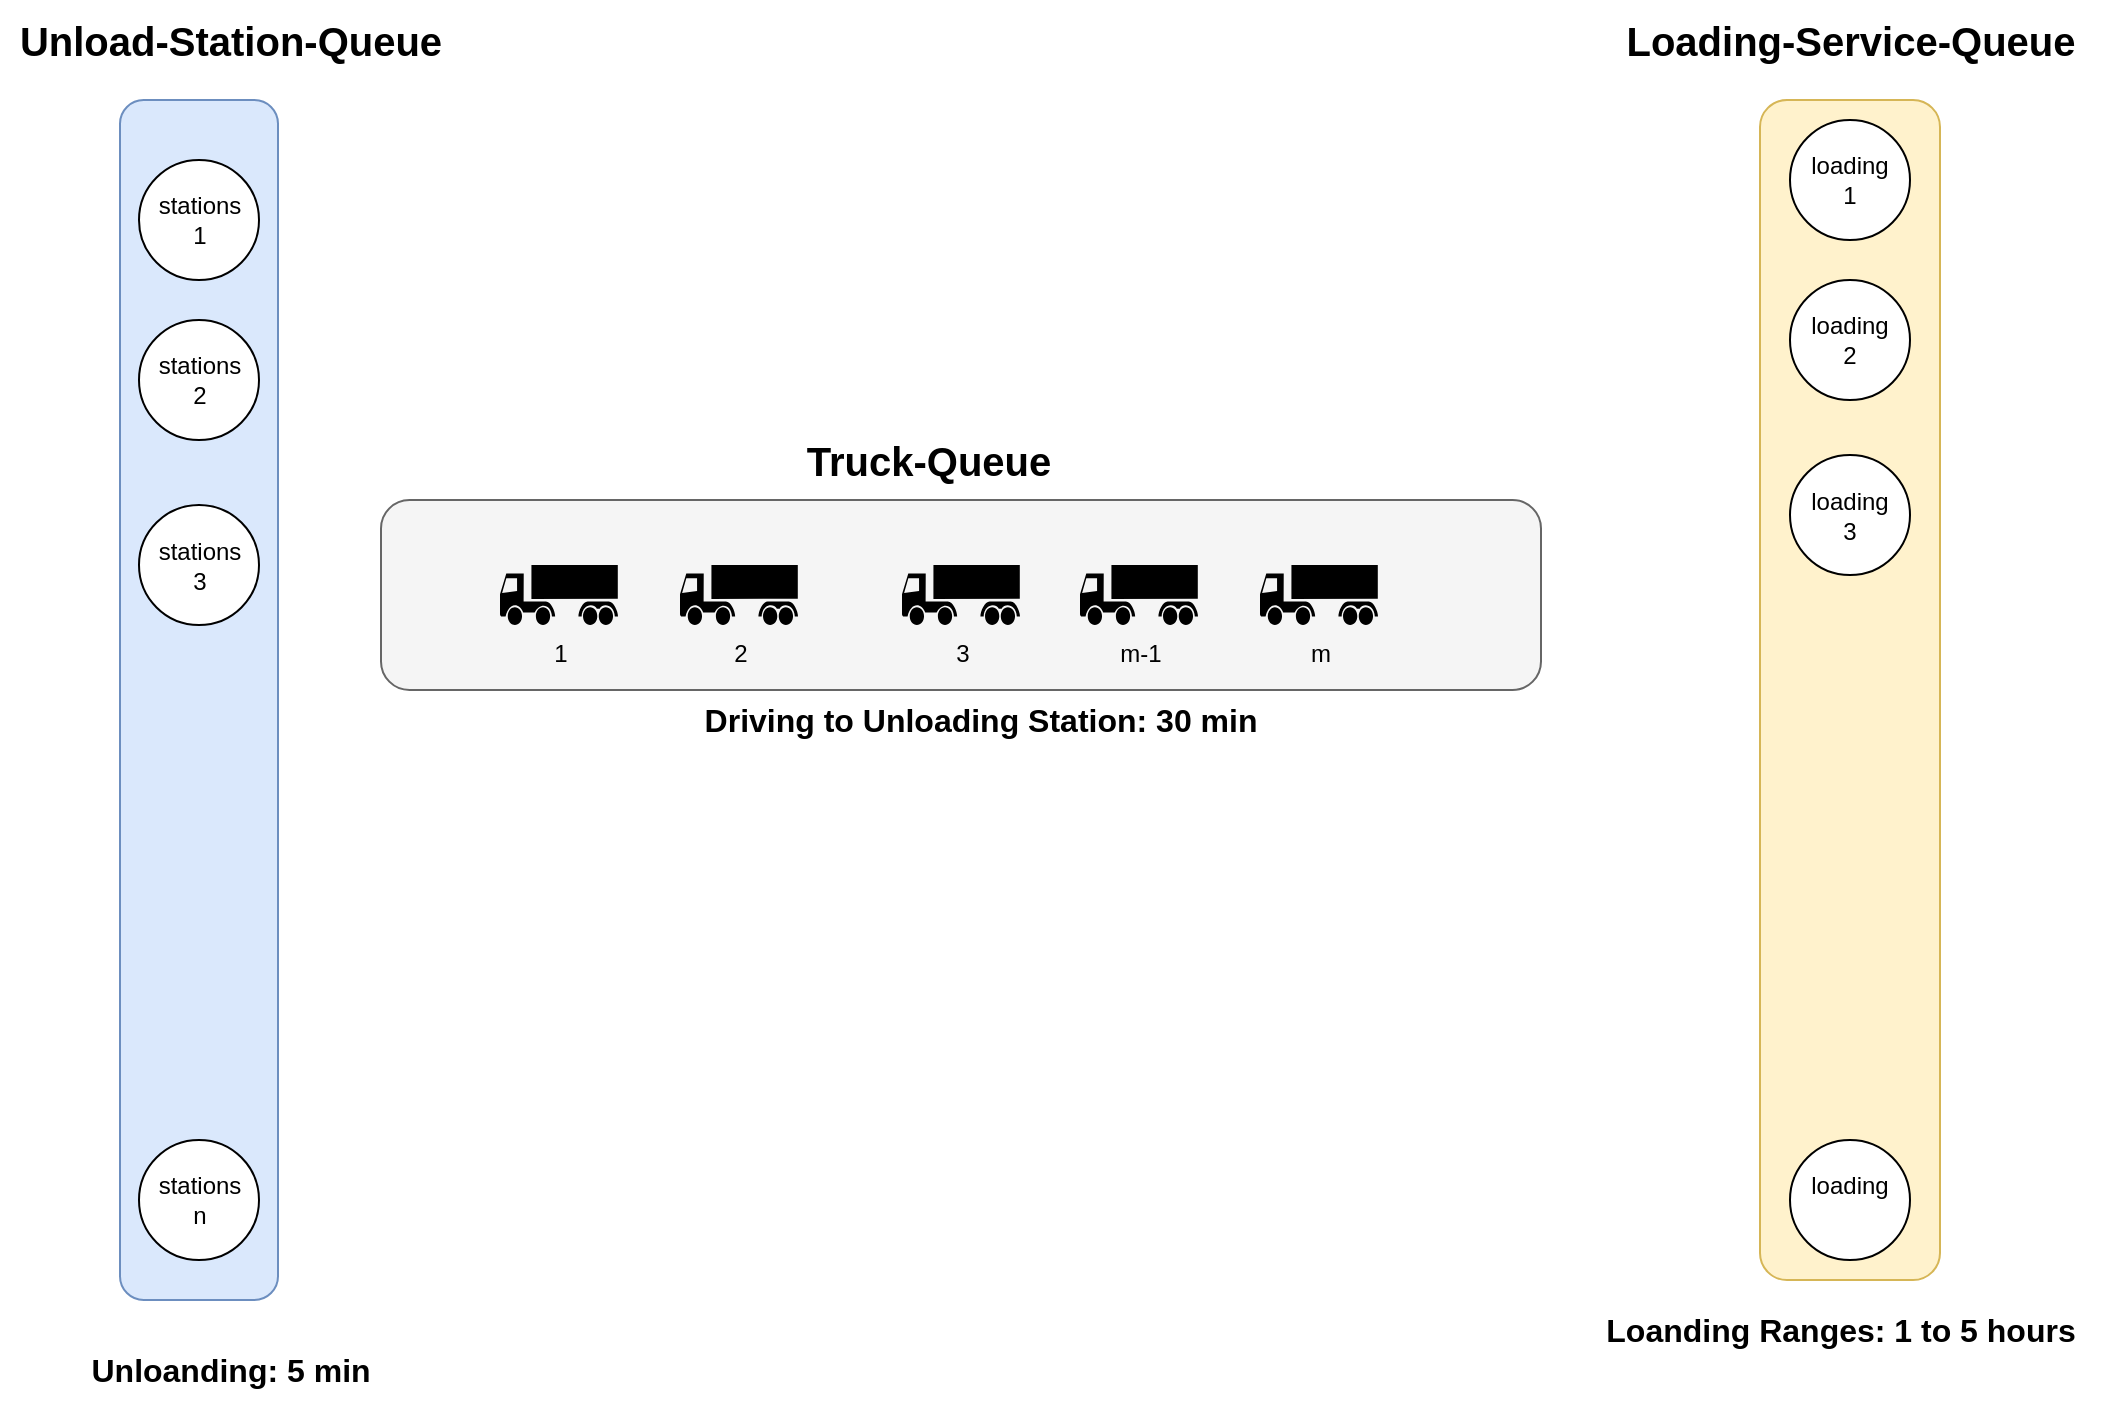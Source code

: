 <mxfile version="27.0.5" pages="10">
  <diagram name="Page-1" id="Wv4yJPjLEhcY1-bcfjXg">
    <mxGraphModel dx="1386" dy="966" grid="1" gridSize="10" guides="1" tooltips="1" connect="1" arrows="1" fold="1" page="1" pageScale="1" pageWidth="1100" pageHeight="850" math="0" shadow="0">
      <root>
        <mxCell id="0" />
        <mxCell id="1" parent="0" />
        <mxCell id="Ze2cuwnX7ZDJWp5Mv42m-19" value="" style="rounded=1;whiteSpace=wrap;html=1;fillColor=#f5f5f5;fontColor=#333333;strokeColor=#666666;" vertex="1" parent="1">
          <mxGeometry x="230.5" y="320" width="580" height="95" as="geometry" />
        </mxCell>
        <mxCell id="Ze2cuwnX7ZDJWp5Mv42m-1" value="" style="rounded=1;whiteSpace=wrap;html=1;fillColor=#fff2cc;strokeColor=#d6b656;" vertex="1" parent="1">
          <mxGeometry x="920" y="120" width="90" height="590" as="geometry" />
        </mxCell>
        <mxCell id="Ze2cuwnX7ZDJWp5Mv42m-3" value="loading&lt;div&gt;1&lt;/div&gt;" style="ellipse;whiteSpace=wrap;html=1;aspect=fixed;" vertex="1" parent="1">
          <mxGeometry x="935" y="130" width="60" height="60" as="geometry" />
        </mxCell>
        <mxCell id="Ze2cuwnX7ZDJWp5Mv42m-9" value="1" style="shape=mxgraph.signs.transportation.truck_7;html=1;pointerEvents=1;fillColor=#000000;strokeColor=none;verticalLabelPosition=bottom;verticalAlign=top;align=center;" vertex="1" parent="1">
          <mxGeometry x="290" y="352.5" width="59" height="30" as="geometry" />
        </mxCell>
        <mxCell id="Ze2cuwnX7ZDJWp5Mv42m-14" value="m-1" style="shape=mxgraph.signs.transportation.truck_7;html=1;pointerEvents=1;fillColor=#000000;strokeColor=none;verticalLabelPosition=bottom;verticalAlign=top;align=center;" vertex="1" parent="1">
          <mxGeometry x="580" y="352.5" width="59" height="30" as="geometry" />
        </mxCell>
        <mxCell id="Ze2cuwnX7ZDJWp5Mv42m-15" value="2" style="shape=mxgraph.signs.transportation.truck_7;html=1;pointerEvents=1;fillColor=#000000;strokeColor=none;verticalLabelPosition=bottom;verticalAlign=top;align=center;" vertex="1" parent="1">
          <mxGeometry x="380" y="352.5" width="59" height="30" as="geometry" />
        </mxCell>
        <mxCell id="Ze2cuwnX7ZDJWp5Mv42m-16" value="3" style="shape=mxgraph.signs.transportation.truck_7;html=1;pointerEvents=1;fillColor=#000000;strokeColor=none;verticalLabelPosition=bottom;verticalAlign=top;align=center;" vertex="1" parent="1">
          <mxGeometry x="491" y="352.5" width="59" height="30" as="geometry" />
        </mxCell>
        <mxCell id="Ze2cuwnX7ZDJWp5Mv42m-17" value="m" style="shape=mxgraph.signs.transportation.truck_7;html=1;pointerEvents=1;fillColor=#000000;strokeColor=none;verticalLabelPosition=bottom;verticalAlign=top;align=center;" vertex="1" parent="1">
          <mxGeometry x="670" y="352.5" width="59" height="30" as="geometry" />
        </mxCell>
        <mxCell id="Ze2cuwnX7ZDJWp5Mv42m-20" value="&lt;b&gt;&lt;font style=&quot;font-size: 20px;&quot;&gt;Loading-Service-Queue&lt;/font&gt;&lt;/b&gt;" style="text;html=1;align=center;verticalAlign=middle;resizable=0;points=[];autosize=1;strokeColor=none;fillColor=none;" vertex="1" parent="1">
          <mxGeometry x="840" y="70" width="250" height="40" as="geometry" />
        </mxCell>
        <mxCell id="Ze2cuwnX7ZDJWp5Mv42m-21" value="&lt;b&gt;&lt;font style=&quot;font-size: 20px;&quot;&gt;Truck-Queue&lt;/font&gt;&lt;/b&gt;" style="text;html=1;align=center;verticalAlign=middle;resizable=0;points=[];autosize=1;strokeColor=none;fillColor=none;" vertex="1" parent="1">
          <mxGeometry x="429" y="280" width="150" height="40" as="geometry" />
        </mxCell>
        <mxCell id="Ze2cuwnX7ZDJWp5Mv42m-22" value="" style="rounded=1;whiteSpace=wrap;html=1;fillColor=#dae8fc;strokeColor=#6c8ebf;" vertex="1" parent="1">
          <mxGeometry x="100" y="120" width="79" height="600" as="geometry" />
        </mxCell>
        <mxCell id="Ze2cuwnX7ZDJWp5Mv42m-23" value="stations&lt;div&gt;1&lt;/div&gt;" style="ellipse;whiteSpace=wrap;html=1;aspect=fixed;" vertex="1" parent="1">
          <mxGeometry x="109.5" y="150" width="60" height="60" as="geometry" />
        </mxCell>
        <mxCell id="Ze2cuwnX7ZDJWp5Mv42m-24" value="stations&lt;div&gt;2&lt;/div&gt;" style="ellipse;whiteSpace=wrap;html=1;aspect=fixed;" vertex="1" parent="1">
          <mxGeometry x="109.5" y="230" width="60" height="60" as="geometry" />
        </mxCell>
        <mxCell id="Ze2cuwnX7ZDJWp5Mv42m-25" value="stations&lt;div&gt;3&lt;/div&gt;" style="ellipse;whiteSpace=wrap;html=1;aspect=fixed;" vertex="1" parent="1">
          <mxGeometry x="109.5" y="322.5" width="60" height="60" as="geometry" />
        </mxCell>
        <mxCell id="Ze2cuwnX7ZDJWp5Mv42m-26" value="stations&lt;div&gt;n&lt;/div&gt;" style="ellipse;whiteSpace=wrap;html=1;aspect=fixed;" vertex="1" parent="1">
          <mxGeometry x="109.5" y="640" width="60" height="60" as="geometry" />
        </mxCell>
        <mxCell id="Ze2cuwnX7ZDJWp5Mv42m-27" value="&lt;b&gt;&lt;font style=&quot;font-size: 20px;&quot;&gt;Unload-Station-Queue&lt;/font&gt;&lt;/b&gt;" style="text;html=1;align=center;verticalAlign=middle;resizable=0;points=[];autosize=1;strokeColor=none;fillColor=none;" vertex="1" parent="1">
          <mxGeometry x="40" y="70" width="230" height="40" as="geometry" />
        </mxCell>
        <mxCell id="Ze2cuwnX7ZDJWp5Mv42m-29" value="loading&lt;div&gt;2&lt;/div&gt;" style="ellipse;whiteSpace=wrap;html=1;aspect=fixed;" vertex="1" parent="1">
          <mxGeometry x="935" y="210" width="60" height="60" as="geometry" />
        </mxCell>
        <mxCell id="Ze2cuwnX7ZDJWp5Mv42m-30" value="loading&lt;div&gt;3&lt;/div&gt;" style="ellipse;whiteSpace=wrap;html=1;aspect=fixed;" vertex="1" parent="1">
          <mxGeometry x="935" y="297.5" width="60" height="60" as="geometry" />
        </mxCell>
        <mxCell id="Ze2cuwnX7ZDJWp5Mv42m-31" value="loading&lt;div&gt;&lt;br&gt;&lt;/div&gt;" style="ellipse;whiteSpace=wrap;html=1;aspect=fixed;" vertex="1" parent="1">
          <mxGeometry x="935" y="640" width="60" height="60" as="geometry" />
        </mxCell>
        <mxCell id="Ze2cuwnX7ZDJWp5Mv42m-32" value="&lt;b&gt;&lt;font style=&quot;font-size: 16px;&quot;&gt;Loanding Ranges: 1 to 5 hours&lt;/font&gt;&lt;/b&gt;" style="text;html=1;align=center;verticalAlign=middle;resizable=0;points=[];autosize=1;strokeColor=none;fillColor=none;" vertex="1" parent="1">
          <mxGeometry x="830" y="720" width="260" height="30" as="geometry" />
        </mxCell>
        <mxCell id="Ze2cuwnX7ZDJWp5Mv42m-33" value="&lt;b&gt;&lt;font style=&quot;font-size: 16px;&quot;&gt;Driving to Unloading Station: 30 min&lt;/font&gt;&lt;/b&gt;" style="text;html=1;align=center;verticalAlign=middle;resizable=0;points=[];autosize=1;strokeColor=none;fillColor=none;" vertex="1" parent="1">
          <mxGeometry x="380" y="415" width="300" height="30" as="geometry" />
        </mxCell>
        <mxCell id="Ze2cuwnX7ZDJWp5Mv42m-34" value="&lt;b&gt;&lt;font style=&quot;font-size: 16px;&quot;&gt;Unloanding: 5 min&lt;/font&gt;&lt;/b&gt;" style="text;html=1;align=center;verticalAlign=middle;resizable=0;points=[];autosize=1;strokeColor=none;fillColor=none;" vertex="1" parent="1">
          <mxGeometry x="75" y="740" width="160" height="30" as="geometry" />
        </mxCell>
      </root>
    </mxGraphModel>
  </diagram>
  <diagram name="Design_Overview_1" id="gQuACw8SmEC0xhwbUNv3">
    <mxGraphModel dx="1225" dy="854" grid="1" gridSize="10" guides="1" tooltips="1" connect="1" arrows="1" fold="1" page="1" pageScale="1" pageWidth="1100" pageHeight="850" math="0" shadow="0">
      <root>
        <mxCell id="1l0CjP7VadMYeE0mKhNQ-0" />
        <mxCell id="1l0CjP7VadMYeE0mKhNQ-1" parent="1l0CjP7VadMYeE0mKhNQ-0" />
        <mxCell id="vbaHnOHAOYXIDifPEwke-15" value="" style="rounded=1;whiteSpace=wrap;html=1;fillColor=#fff2cc;strokeColor=#d6b656;" vertex="1" parent="1l0CjP7VadMYeE0mKhNQ-1">
          <mxGeometry x="310" y="460" width="420" height="60" as="geometry" />
        </mxCell>
        <mxCell id="vbaHnOHAOYXIDifPEwke-13" value="" style="rounded=1;whiteSpace=wrap;html=1;fillColor=#fff2cc;strokeColor=#d6b656;" vertex="1" parent="1l0CjP7VadMYeE0mKhNQ-1">
          <mxGeometry x="308.62" y="82.5" width="407.13" height="50" as="geometry" />
        </mxCell>
        <mxCell id="1l0CjP7VadMYeE0mKhNQ-2" value="" style="rounded=1;whiteSpace=wrap;html=1;fillColor=#f9f7ed;strokeColor=#36393d;" parent="1l0CjP7VadMYeE0mKhNQ-1" vertex="1">
          <mxGeometry x="310" y="260" width="420" height="70" as="geometry" />
        </mxCell>
        <mxCell id="1l0CjP7VadMYeE0mKhNQ-3" value="" style="rounded=1;whiteSpace=wrap;html=1;fillColor=#eeeeee;strokeColor=#36393d;" parent="1l0CjP7VadMYeE0mKhNQ-1" vertex="1">
          <mxGeometry x="840" y="118.5" width="90" height="360" as="geometry" />
        </mxCell>
        <mxCell id="1l0CjP7VadMYeE0mKhNQ-4" value="loading&lt;div&gt;1&lt;/div&gt;" style="ellipse;whiteSpace=wrap;html=1;aspect=fixed;" parent="1l0CjP7VadMYeE0mKhNQ-1" vertex="1">
          <mxGeometry x="855" y="128.5" width="60" height="60" as="geometry" />
        </mxCell>
        <mxCell id="1l0CjP7VadMYeE0mKhNQ-5" value="1" style="shape=mxgraph.signs.transportation.truck_7;html=1;pointerEvents=1;fillColor=#000000;strokeColor=none;verticalLabelPosition=bottom;verticalAlign=top;align=center;" parent="1l0CjP7VadMYeE0mKhNQ-1" vertex="1">
          <mxGeometry x="345.25" y="275" width="59" height="30" as="geometry" />
        </mxCell>
        <mxCell id="1l0CjP7VadMYeE0mKhNQ-7" value="2" style="shape=mxgraph.signs.transportation.truck_7;html=1;pointerEvents=1;fillColor=#000000;strokeColor=none;verticalLabelPosition=bottom;verticalAlign=top;align=center;" parent="1l0CjP7VadMYeE0mKhNQ-1" vertex="1">
          <mxGeometry x="434.75" y="275" width="59" height="30" as="geometry" />
        </mxCell>
        <mxCell id="1l0CjP7VadMYeE0mKhNQ-8" value="3" style="shape=mxgraph.signs.transportation.truck_7;html=1;pointerEvents=1;fillColor=#000000;strokeColor=none;verticalLabelPosition=bottom;verticalAlign=top;align=center;" parent="1l0CjP7VadMYeE0mKhNQ-1" vertex="1">
          <mxGeometry x="526.75" y="275" width="59" height="30" as="geometry" />
        </mxCell>
        <mxCell id="1l0CjP7VadMYeE0mKhNQ-9" value="m" style="shape=mxgraph.signs.transportation.truck_7;html=1;pointerEvents=1;fillColor=#000000;strokeColor=none;verticalLabelPosition=bottom;verticalAlign=top;align=center;" parent="1l0CjP7VadMYeE0mKhNQ-1" vertex="1">
          <mxGeometry x="635.75" y="275" width="59" height="30" as="geometry" />
        </mxCell>
        <mxCell id="1l0CjP7VadMYeE0mKhNQ-10" value="&lt;b&gt;&lt;font&gt;Loading-Service Service&lt;/font&gt;&lt;/b&gt;" style="text;html=1;align=center;verticalAlign=middle;resizable=0;points=[];autosize=1;strokeColor=none;fillColor=none;fontSize=15;" parent="1l0CjP7VadMYeE0mKhNQ-1" vertex="1">
          <mxGeometry x="785" y="82.5" width="200" height="30" as="geometry" />
        </mxCell>
        <mxCell id="1l0CjP7VadMYeE0mKhNQ-11" value="&lt;b&gt;&lt;font&gt;Transportaion Service&lt;/font&gt;&lt;/b&gt;" style="text;html=1;align=center;verticalAlign=middle;resizable=0;points=[];autosize=1;strokeColor=none;fillColor=none;fontSize=15;" parent="1l0CjP7VadMYeE0mKhNQ-1" vertex="1">
          <mxGeometry x="422.69" y="220" width="180" height="30" as="geometry" />
        </mxCell>
        <mxCell id="1l0CjP7VadMYeE0mKhNQ-12" value="" style="rounded=1;whiteSpace=wrap;html=1;fillColor=#eeeeee;strokeColor=#36393d;" parent="1l0CjP7VadMYeE0mKhNQ-1" vertex="1">
          <mxGeometry x="118" y="120" width="79" height="360" as="geometry" />
        </mxCell>
        <mxCell id="1l0CjP7VadMYeE0mKhNQ-13" value="stations&lt;div&gt;1&lt;/div&gt;" style="ellipse;whiteSpace=wrap;html=1;aspect=fixed;" parent="1l0CjP7VadMYeE0mKhNQ-1" vertex="1">
          <mxGeometry x="127.5" y="130" width="60" height="60" as="geometry" />
        </mxCell>
        <mxCell id="1l0CjP7VadMYeE0mKhNQ-14" value="stations&lt;div&gt;2&lt;/div&gt;" style="ellipse;whiteSpace=wrap;html=1;aspect=fixed;" parent="1l0CjP7VadMYeE0mKhNQ-1" vertex="1">
          <mxGeometry x="127.5" y="210" width="60" height="60" as="geometry" />
        </mxCell>
        <mxCell id="1l0CjP7VadMYeE0mKhNQ-15" value="stations&lt;div&gt;3&lt;/div&gt;" style="ellipse;whiteSpace=wrap;html=1;aspect=fixed;" parent="1l0CjP7VadMYeE0mKhNQ-1" vertex="1">
          <mxGeometry x="127.5" y="290" width="60" height="60" as="geometry" />
        </mxCell>
        <mxCell id="1l0CjP7VadMYeE0mKhNQ-16" value="stations&lt;div&gt;n&lt;/div&gt;" style="ellipse;whiteSpace=wrap;html=1;aspect=fixed;" parent="1l0CjP7VadMYeE0mKhNQ-1" vertex="1">
          <mxGeometry x="127.5" y="410" width="60" height="60" as="geometry" />
        </mxCell>
        <mxCell id="1l0CjP7VadMYeE0mKhNQ-17" value="&lt;b&gt;&lt;font&gt;Unload-Station Service&lt;/font&gt;&lt;/b&gt;" style="text;html=1;align=center;verticalAlign=middle;resizable=0;points=[];autosize=1;strokeColor=none;fillColor=none;fontSize=15;" parent="1l0CjP7VadMYeE0mKhNQ-1" vertex="1">
          <mxGeometry x="68" y="82.5" width="190" height="30" as="geometry" />
        </mxCell>
        <mxCell id="1l0CjP7VadMYeE0mKhNQ-18" value="loading&lt;div&gt;2&lt;/div&gt;" style="ellipse;whiteSpace=wrap;html=1;aspect=fixed;" parent="1l0CjP7VadMYeE0mKhNQ-1" vertex="1">
          <mxGeometry x="855" y="208.5" width="60" height="60" as="geometry" />
        </mxCell>
        <mxCell id="1l0CjP7VadMYeE0mKhNQ-19" value="loading&lt;div&gt;3&lt;/div&gt;" style="ellipse;whiteSpace=wrap;html=1;aspect=fixed;" parent="1l0CjP7VadMYeE0mKhNQ-1" vertex="1">
          <mxGeometry x="855" y="288.5" width="60" height="60" as="geometry" />
        </mxCell>
        <mxCell id="1l0CjP7VadMYeE0mKhNQ-20" value="loading&lt;div&gt;m&lt;/div&gt;" style="ellipse;whiteSpace=wrap;html=1;aspect=fixed;" parent="1l0CjP7VadMYeE0mKhNQ-1" vertex="1">
          <mxGeometry x="855" y="408.5" width="60" height="60" as="geometry" />
        </mxCell>
        <mxCell id="vbaHnOHAOYXIDifPEwke-6" value="Communication Relay" style="rounded=1;whiteSpace=wrap;html=1;fontSize=10;" vertex="1" parent="1l0CjP7VadMYeE0mKhNQ-1">
          <mxGeometry x="594.5" y="92.5" width="110" height="30" as="geometry" />
        </mxCell>
        <mxCell id="vbaHnOHAOYXIDifPEwke-8" value="Power Stations" style="rounded=1;whiteSpace=wrap;html=1;fontSize=10;" vertex="1" parent="1l0CjP7VadMYeE0mKhNQ-1">
          <mxGeometry x="622.88" y="475" width="84.75" height="30" as="geometry" />
        </mxCell>
        <mxCell id="vbaHnOHAOYXIDifPEwke-10" value="Power Stations" style="rounded=1;whiteSpace=wrap;html=1;fontSize=10;" vertex="1" parent="1l0CjP7VadMYeE0mKhNQ-1">
          <mxGeometry x="338.94" y="475" width="83.75" height="30" as="geometry" />
        </mxCell>
        <mxCell id="vbaHnOHAOYXIDifPEwke-11" value="Communication Relay" style="rounded=1;whiteSpace=wrap;html=1;fontSize=10;" vertex="1" parent="1l0CjP7VadMYeE0mKhNQ-1">
          <mxGeometry x="318.75" y="92.5" width="110" height="30" as="geometry" />
        </mxCell>
        <mxCell id="vbaHnOHAOYXIDifPEwke-12" value="Communication Relay" style="rounded=1;whiteSpace=wrap;html=1;fontSize=10;" vertex="1" parent="1l0CjP7VadMYeE0mKhNQ-1">
          <mxGeometry x="456.62" y="92.5" width="112.13" height="30" as="geometry" />
        </mxCell>
        <mxCell id="vbaHnOHAOYXIDifPEwke-14" value="&lt;b&gt;&lt;font style=&quot;font-size: 15px;&quot;&gt;Communication Service&lt;/font&gt;&lt;/b&gt;" style="text;html=1;align=center;verticalAlign=middle;resizable=0;points=[];autosize=1;strokeColor=none;fillColor=none;" vertex="1" parent="1l0CjP7VadMYeE0mKhNQ-1">
          <mxGeometry x="417.19" y="47.5" width="190" height="30" as="geometry" />
        </mxCell>
        <mxCell id="vbaHnOHAOYXIDifPEwke-17" value="Power Stations" style="rounded=1;whiteSpace=wrap;html=1;fontSize=10;" vertex="1" parent="1l0CjP7VadMYeE0mKhNQ-1">
          <mxGeometry x="470.31" y="475" width="83.75" height="30" as="geometry" />
        </mxCell>
        <mxCell id="vbaHnOHAOYXIDifPEwke-18" value="&lt;b&gt;&lt;font style=&quot;font-size: 15px;&quot;&gt;Power Station&lt;/font&gt;&lt;/b&gt;&lt;b&gt;&lt;font style=&quot;font-size: 15px;&quot;&gt;&amp;nbsp;Service&lt;/font&gt;&lt;/b&gt;" style="text;html=1;align=center;verticalAlign=middle;resizable=0;points=[];autosize=1;strokeColor=none;fillColor=none;" vertex="1" parent="1l0CjP7VadMYeE0mKhNQ-1">
          <mxGeometry x="430" y="423.5" width="180" height="30" as="geometry" />
        </mxCell>
      </root>
    </mxGraphModel>
  </diagram>
  <diagram name="Design_Overview_2" id="xpyDDCSsaRR8iQVOs4km">
    <mxGraphModel dx="1225" dy="1704" grid="1" gridSize="10" guides="1" tooltips="1" connect="1" arrows="1" fold="1" page="1" pageScale="1" pageWidth="1100" pageHeight="850" math="0" shadow="0">
      <root>
        <mxCell id="Wf_fbNWi1CwKutLq1aa6-0" />
        <mxCell id="Wf_fbNWi1CwKutLq1aa6-1" parent="Wf_fbNWi1CwKutLq1aa6-0" />
        <mxCell id="QzIT4v8Pc3oAmvSKY5MU-0" value="" style="swimlane;startSize=0;fillColor=#f5f5f5;fontColor=#333333;strokeColor=#666666;shadow=0;" vertex="1" collapsed="1" parent="Wf_fbNWi1CwKutLq1aa6-1">
          <mxGeometry x="40" y="-800" width="90" height="70" as="geometry">
            <mxRectangle x="40" y="-800" width="940" height="640" as="alternateBounds" />
          </mxGeometry>
        </mxCell>
        <mxCell id="QzIT4v8Pc3oAmvSKY5MU-27" value="Power Stations" style="rounded=1;whiteSpace=wrap;html=1;fontSize=10;" vertex="1" parent="QzIT4v8Pc3oAmvSKY5MU-0">
          <mxGeometry x="418.13" y="567" width="83.75" height="30" as="geometry" />
        </mxCell>
        <mxCell id="QzIT4v8Pc3oAmvSKY5MU-1" value="" style="rounded=1;whiteSpace=wrap;html=1;fillColor=#fff2cc;strokeColor=#d6b656;" vertex="1" parent="QzIT4v8Pc3oAmvSKY5MU-0">
          <mxGeometry x="253.5" y="554.5" width="420" height="60" as="geometry" />
        </mxCell>
        <mxCell id="QzIT4v8Pc3oAmvSKY5MU-2" value="" style="rounded=1;whiteSpace=wrap;html=1;fillColor=#fff2cc;strokeColor=#d6b656;" vertex="1" parent="QzIT4v8Pc3oAmvSKY5MU-0">
          <mxGeometry x="252.12" y="177" width="407.13" height="50" as="geometry" />
        </mxCell>
        <mxCell id="QzIT4v8Pc3oAmvSKY5MU-3" value="" style="rounded=1;whiteSpace=wrap;html=1;fillColor=#f9f7ed;strokeColor=#36393d;" vertex="1" parent="QzIT4v8Pc3oAmvSKY5MU-0">
          <mxGeometry x="253.5" y="354.5" width="420" height="70" as="geometry" />
        </mxCell>
        <mxCell id="QzIT4v8Pc3oAmvSKY5MU-4" value="" style="rounded=1;whiteSpace=wrap;html=1;fillColor=#eeeeee;strokeColor=#36393d;" vertex="1" parent="QzIT4v8Pc3oAmvSKY5MU-0">
          <mxGeometry x="783.5" y="213" width="90" height="360" as="geometry" />
        </mxCell>
        <mxCell id="QzIT4v8Pc3oAmvSKY5MU-5" value="Station&lt;div&gt;1&lt;/div&gt;" style="ellipse;whiteSpace=wrap;html=1;aspect=fixed;shadow=1;" vertex="1" parent="QzIT4v8Pc3oAmvSKY5MU-0">
          <mxGeometry x="798.5" y="223" width="60" height="60" as="geometry" />
        </mxCell>
        <mxCell id="QzIT4v8Pc3oAmvSKY5MU-6" value="1" style="shape=mxgraph.signs.transportation.truck_7;html=1;pointerEvents=1;fillColor=#000000;strokeColor=none;verticalLabelPosition=bottom;verticalAlign=top;align=center;shadow=1;" vertex="1" parent="QzIT4v8Pc3oAmvSKY5MU-0">
          <mxGeometry x="288.75" y="369.5" width="59" height="30" as="geometry" />
        </mxCell>
        <mxCell id="QzIT4v8Pc3oAmvSKY5MU-7" value="2" style="shape=mxgraph.signs.transportation.truck_7;html=1;pointerEvents=1;fillColor=#000000;strokeColor=none;verticalLabelPosition=bottom;verticalAlign=top;align=center;shadow=1;" vertex="1" parent="QzIT4v8Pc3oAmvSKY5MU-0">
          <mxGeometry x="378.25" y="369.5" width="59" height="30" as="geometry" />
        </mxCell>
        <mxCell id="QzIT4v8Pc3oAmvSKY5MU-8" value="3" style="shape=mxgraph.signs.transportation.truck_7;html=1;pointerEvents=1;fillColor=#000000;strokeColor=none;verticalLabelPosition=bottom;verticalAlign=top;align=center;shadow=1;" vertex="1" parent="QzIT4v8Pc3oAmvSKY5MU-0">
          <mxGeometry x="470.25" y="369.5" width="59" height="30" as="geometry" />
        </mxCell>
        <mxCell id="QzIT4v8Pc3oAmvSKY5MU-9" value="m" style="shape=mxgraph.signs.transportation.truck_7;html=1;pointerEvents=1;fillColor=#000000;strokeColor=none;verticalLabelPosition=bottom;verticalAlign=top;align=center;shadow=1;" vertex="1" parent="QzIT4v8Pc3oAmvSKY5MU-0">
          <mxGeometry x="579.25" y="369.5" width="59" height="30" as="geometry" />
        </mxCell>
        <mxCell id="QzIT4v8Pc3oAmvSKY5MU-10" value="&lt;b&gt;&lt;font&gt;Loading-Service Service&lt;/font&gt;&lt;/b&gt;" style="text;html=1;align=center;verticalAlign=middle;resizable=0;points=[];autosize=1;strokeColor=default;fillColor=none;fontSize=15;shadow=1;glass=1;rounded=0;strokeWidth=1;" vertex="1" parent="QzIT4v8Pc3oAmvSKY5MU-0">
          <mxGeometry x="728.5" y="177" width="200" height="30" as="geometry" />
        </mxCell>
        <mxCell id="QzIT4v8Pc3oAmvSKY5MU-11" value="&lt;b&gt;&lt;font&gt;Transportaion Service&lt;/font&gt;&lt;/b&gt;" style="text;html=1;align=center;verticalAlign=middle;resizable=0;points=[];autosize=1;strokeColor=default;fillColor=none;fontSize=15;shadow=1;" vertex="1" parent="QzIT4v8Pc3oAmvSKY5MU-0">
          <mxGeometry x="366.19" y="314.5" width="180" height="30" as="geometry" />
        </mxCell>
        <mxCell id="QzIT4v8Pc3oAmvSKY5MU-12" value="" style="rounded=1;whiteSpace=wrap;html=1;fillColor=#eeeeee;strokeColor=#36393d;" vertex="1" parent="QzIT4v8Pc3oAmvSKY5MU-0">
          <mxGeometry x="61.5" y="214.5" width="79" height="360" as="geometry" />
        </mxCell>
        <mxCell id="QzIT4v8Pc3oAmvSKY5MU-13" value="Station&lt;div&gt;1&lt;/div&gt;" style="ellipse;whiteSpace=wrap;html=1;aspect=fixed;shadow=1;" vertex="1" parent="QzIT4v8Pc3oAmvSKY5MU-0">
          <mxGeometry x="71" y="224.5" width="60" height="60" as="geometry" />
        </mxCell>
        <mxCell id="QzIT4v8Pc3oAmvSKY5MU-14" value="Station&lt;div&gt;2&lt;/div&gt;" style="ellipse;whiteSpace=wrap;html=1;aspect=fixed;shadow=1;" vertex="1" parent="QzIT4v8Pc3oAmvSKY5MU-0">
          <mxGeometry x="71" y="304.5" width="60" height="60" as="geometry" />
        </mxCell>
        <mxCell id="QzIT4v8Pc3oAmvSKY5MU-15" value="Station&lt;div&gt;3&lt;/div&gt;" style="ellipse;whiteSpace=wrap;html=1;aspect=fixed;shadow=1;" vertex="1" parent="QzIT4v8Pc3oAmvSKY5MU-0">
          <mxGeometry x="71" y="384.5" width="60" height="60" as="geometry" />
        </mxCell>
        <mxCell id="QzIT4v8Pc3oAmvSKY5MU-16" value="Station&lt;div&gt;n&lt;/div&gt;" style="ellipse;whiteSpace=wrap;html=1;aspect=fixed;shadow=1;" vertex="1" parent="QzIT4v8Pc3oAmvSKY5MU-0">
          <mxGeometry x="71" y="504.5" width="60" height="60" as="geometry" />
        </mxCell>
        <mxCell id="QzIT4v8Pc3oAmvSKY5MU-17" value="&lt;b&gt;&lt;font&gt;Unload-Station Service&lt;/font&gt;&lt;/b&gt;" style="text;html=1;align=center;verticalAlign=middle;resizable=0;points=[];autosize=1;strokeColor=default;fillColor=none;fontSize=15;shadow=1;glass=1;" vertex="1" parent="QzIT4v8Pc3oAmvSKY5MU-0">
          <mxGeometry x="11.5" y="177" width="190" height="30" as="geometry" />
        </mxCell>
        <mxCell id="QzIT4v8Pc3oAmvSKY5MU-18" value="station&lt;div&gt;2&lt;/div&gt;" style="ellipse;whiteSpace=wrap;html=1;aspect=fixed;shadow=1;" vertex="1" parent="QzIT4v8Pc3oAmvSKY5MU-0">
          <mxGeometry x="798.5" y="303" width="60" height="60" as="geometry" />
        </mxCell>
        <mxCell id="QzIT4v8Pc3oAmvSKY5MU-19" value="Station&lt;div&gt;3&lt;/div&gt;" style="ellipse;whiteSpace=wrap;html=1;aspect=fixed;shadow=1;" vertex="1" parent="QzIT4v8Pc3oAmvSKY5MU-0">
          <mxGeometry x="798.5" y="383" width="60" height="60" as="geometry" />
        </mxCell>
        <mxCell id="QzIT4v8Pc3oAmvSKY5MU-20" value="Station&lt;div&gt;m&lt;/div&gt;" style="ellipse;whiteSpace=wrap;html=1;aspect=fixed;shadow=1;" vertex="1" parent="QzIT4v8Pc3oAmvSKY5MU-0">
          <mxGeometry x="798.5" y="503" width="60" height="60" as="geometry" />
        </mxCell>
        <mxCell id="QzIT4v8Pc3oAmvSKY5MU-21" value="Communication Station" style="rounded=1;whiteSpace=wrap;html=1;fontSize=10;shadow=1;" vertex="1" parent="QzIT4v8Pc3oAmvSKY5MU-0">
          <mxGeometry x="538" y="187" width="110" height="30" as="geometry" />
        </mxCell>
        <mxCell id="QzIT4v8Pc3oAmvSKY5MU-22" value="Power Stations" style="rounded=1;whiteSpace=wrap;html=1;fontSize=10;shadow=1;" vertex="1" parent="QzIT4v8Pc3oAmvSKY5MU-0">
          <mxGeometry x="566.38" y="569.5" width="84.75" height="30" as="geometry" />
        </mxCell>
        <mxCell id="QzIT4v8Pc3oAmvSKY5MU-23" value="Power Stations" style="rounded=1;whiteSpace=wrap;html=1;fontSize=10;shadow=1;" vertex="1" parent="QzIT4v8Pc3oAmvSKY5MU-0">
          <mxGeometry x="282.44" y="569.5" width="83.75" height="30" as="geometry" />
        </mxCell>
        <mxCell id="QzIT4v8Pc3oAmvSKY5MU-24" value="Communication Station" style="rounded=1;whiteSpace=wrap;html=1;fontSize=10;shadow=1;" vertex="1" parent="QzIT4v8Pc3oAmvSKY5MU-0">
          <mxGeometry x="262.25" y="187" width="110" height="30" as="geometry" />
        </mxCell>
        <mxCell id="QzIT4v8Pc3oAmvSKY5MU-25" value="Communication Station" style="rounded=1;whiteSpace=wrap;html=1;fontSize=10;shadow=1;" vertex="1" parent="QzIT4v8Pc3oAmvSKY5MU-0">
          <mxGeometry x="400.12" y="187" width="112.13" height="30" as="geometry" />
        </mxCell>
        <mxCell id="QzIT4v8Pc3oAmvSKY5MU-26" value="&lt;b&gt;&lt;font style=&quot;font-size: 15px;&quot;&gt;Communication Service&lt;/font&gt;&lt;/b&gt;" style="text;html=1;align=center;verticalAlign=middle;resizable=0;points=[];autosize=1;strokeColor=default;fillColor=none;shadow=1;glass=1;" vertex="1" parent="QzIT4v8Pc3oAmvSKY5MU-0">
          <mxGeometry x="360.69" y="142" width="190" height="30" as="geometry" />
        </mxCell>
        <mxCell id="QzIT4v8Pc3oAmvSKY5MU-28" value="&lt;b&gt;&lt;font style=&quot;font-size: 15px;&quot;&gt;Power Station&lt;/font&gt;&lt;/b&gt;&lt;b&gt;&lt;font style=&quot;font-size: 15px;&quot;&gt;&amp;nbsp;Service&lt;/font&gt;&lt;/b&gt;" style="text;html=1;align=center;verticalAlign=middle;resizable=0;points=[];autosize=1;strokeColor=default;fillColor=none;shadow=1;" vertex="1" parent="QzIT4v8Pc3oAmvSKY5MU-0">
          <mxGeometry x="373.5" y="518" width="180" height="30" as="geometry" />
        </mxCell>
        <mxCell id="QzIT4v8Pc3oAmvSKY5MU-83" value="Power Stations" style="rounded=1;whiteSpace=wrap;html=1;fontSize=10;shadow=1;" vertex="1" parent="QzIT4v8Pc3oAmvSKY5MU-0">
          <mxGeometry x="413.81" y="569.5" width="83.75" height="30" as="geometry" />
        </mxCell>
        <mxCell id="QzIT4v8Pc3oAmvSKY5MU-84" value="&lt;font style=&quot;font-size: 15px;&quot;&gt;&lt;b&gt;Mining&lt;/b&gt;&lt;/font&gt;&lt;div&gt;&lt;font style=&quot;font-size: 15px;&quot;&gt;&lt;b&gt;Control System&amp;nbsp;&lt;/b&gt;&lt;/font&gt;&lt;/div&gt;" style="ellipse;whiteSpace=wrap;html=1;fillColor=#fff2cc;strokeColor=default;shadow=1;gradientColor=none;strokeWidth=2;" vertex="1" parent="QzIT4v8Pc3oAmvSKY5MU-0">
          <mxGeometry x="384.5" y="13" width="158" height="94" as="geometry" />
        </mxCell>
      </root>
    </mxGraphModel>
  </diagram>
  <diagram name="Copy of Design_Overview_2" id="E9xYyfMeTYysm8cadukj">
    <mxGraphModel dx="1173" dy="1529" grid="1" gridSize="10" guides="1" tooltips="1" connect="1" arrows="1" fold="1" page="1" pageScale="1" pageWidth="1100" pageHeight="850" background="#ffffff" math="0" shadow="0">
      <root>
        <mxCell id="Ieip_uqrQpEcmRP-2con-0" />
        <mxCell id="6du3zmlGnBsvtXSJqbYw-154" value="overview" parent="Ieip_uqrQpEcmRP-2con-0" />
        <mxCell id="Ieip_uqrQpEcmRP-2con-1" parent="Ieip_uqrQpEcmRP-2con-0" />
        <mxCell id="Ieip_uqrQpEcmRP-2con-2" value="" style="swimlane;startSize=0;fillColor=#f5f5f5;fontColor=#333333;strokeColor=#666666;shadow=0;" vertex="1" collapsed="1" parent="Ieip_uqrQpEcmRP-2con-1">
          <mxGeometry x="40" y="-800" width="90" height="70" as="geometry">
            <mxRectangle x="40" y="-800" width="940" height="640" as="alternateBounds" />
          </mxGeometry>
        </mxCell>
        <mxCell id="Ieip_uqrQpEcmRP-2con-3" value="Power Stations" style="rounded=1;whiteSpace=wrap;html=1;fontSize=10;" vertex="1" parent="Ieip_uqrQpEcmRP-2con-2">
          <mxGeometry x="418.13" y="567" width="83.75" height="30" as="geometry" />
        </mxCell>
        <mxCell id="Ieip_uqrQpEcmRP-2con-4" value="" style="rounded=1;whiteSpace=wrap;html=1;fillColor=#fff2cc;strokeColor=#d6b656;" vertex="1" parent="Ieip_uqrQpEcmRP-2con-2">
          <mxGeometry x="253.5" y="554.5" width="420" height="60" as="geometry" />
        </mxCell>
        <mxCell id="Ieip_uqrQpEcmRP-2con-5" value="" style="rounded=1;whiteSpace=wrap;html=1;fillColor=#fff2cc;strokeColor=#d6b656;" vertex="1" parent="Ieip_uqrQpEcmRP-2con-2">
          <mxGeometry x="252.12" y="177" width="407.13" height="50" as="geometry" />
        </mxCell>
        <mxCell id="Ieip_uqrQpEcmRP-2con-6" value="" style="rounded=1;whiteSpace=wrap;html=1;fillColor=#f9f7ed;strokeColor=#36393d;" vertex="1" parent="Ieip_uqrQpEcmRP-2con-2">
          <mxGeometry x="253.5" y="354.5" width="420" height="70" as="geometry" />
        </mxCell>
        <mxCell id="Ieip_uqrQpEcmRP-2con-7" value="" style="rounded=1;whiteSpace=wrap;html=1;fillColor=#eeeeee;strokeColor=#36393d;" vertex="1" parent="Ieip_uqrQpEcmRP-2con-2">
          <mxGeometry x="783.5" y="213" width="90" height="360" as="geometry" />
        </mxCell>
        <mxCell id="Ieip_uqrQpEcmRP-2con-8" value="Station&lt;div&gt;1&lt;/div&gt;" style="ellipse;whiteSpace=wrap;html=1;aspect=fixed;shadow=1;" vertex="1" parent="Ieip_uqrQpEcmRP-2con-2">
          <mxGeometry x="798.5" y="223" width="60" height="60" as="geometry" />
        </mxCell>
        <mxCell id="Ieip_uqrQpEcmRP-2con-9" value="1" style="shape=mxgraph.signs.transportation.truck_7;html=1;pointerEvents=1;fillColor=#000000;strokeColor=none;verticalLabelPosition=bottom;verticalAlign=top;align=center;shadow=1;" vertex="1" parent="Ieip_uqrQpEcmRP-2con-2">
          <mxGeometry x="288.75" y="369.5" width="59" height="30" as="geometry" />
        </mxCell>
        <mxCell id="Ieip_uqrQpEcmRP-2con-10" value="2" style="shape=mxgraph.signs.transportation.truck_7;html=1;pointerEvents=1;fillColor=#000000;strokeColor=none;verticalLabelPosition=bottom;verticalAlign=top;align=center;shadow=1;" vertex="1" parent="Ieip_uqrQpEcmRP-2con-2">
          <mxGeometry x="378.25" y="369.5" width="59" height="30" as="geometry" />
        </mxCell>
        <mxCell id="Ieip_uqrQpEcmRP-2con-11" value="3" style="shape=mxgraph.signs.transportation.truck_7;html=1;pointerEvents=1;fillColor=#000000;strokeColor=none;verticalLabelPosition=bottom;verticalAlign=top;align=center;shadow=1;" vertex="1" parent="Ieip_uqrQpEcmRP-2con-2">
          <mxGeometry x="470.25" y="369.5" width="59" height="30" as="geometry" />
        </mxCell>
        <mxCell id="Ieip_uqrQpEcmRP-2con-12" value="m" style="shape=mxgraph.signs.transportation.truck_7;html=1;pointerEvents=1;fillColor=#000000;strokeColor=none;verticalLabelPosition=bottom;verticalAlign=top;align=center;shadow=1;" vertex="1" parent="Ieip_uqrQpEcmRP-2con-2">
          <mxGeometry x="579.25" y="369.5" width="59" height="30" as="geometry" />
        </mxCell>
        <mxCell id="Ieip_uqrQpEcmRP-2con-13" value="&lt;b&gt;&lt;font&gt;Loading-Service Service&lt;/font&gt;&lt;/b&gt;" style="text;html=1;align=center;verticalAlign=middle;resizable=0;points=[];autosize=1;strokeColor=default;fillColor=none;fontSize=15;shadow=1;glass=1;rounded=0;strokeWidth=1;" vertex="1" parent="Ieip_uqrQpEcmRP-2con-2">
          <mxGeometry x="728.5" y="177" width="200" height="30" as="geometry" />
        </mxCell>
        <mxCell id="Ieip_uqrQpEcmRP-2con-14" value="&lt;b&gt;&lt;font&gt;Transportaion Service&lt;/font&gt;&lt;/b&gt;" style="text;html=1;align=center;verticalAlign=middle;resizable=0;points=[];autosize=1;strokeColor=default;fillColor=none;fontSize=15;shadow=1;" vertex="1" parent="Ieip_uqrQpEcmRP-2con-2">
          <mxGeometry x="366.19" y="314.5" width="180" height="30" as="geometry" />
        </mxCell>
        <mxCell id="Ieip_uqrQpEcmRP-2con-15" value="" style="rounded=1;whiteSpace=wrap;html=1;fillColor=#eeeeee;strokeColor=#36393d;" vertex="1" parent="Ieip_uqrQpEcmRP-2con-2">
          <mxGeometry x="61.5" y="214.5" width="79" height="360" as="geometry" />
        </mxCell>
        <mxCell id="Ieip_uqrQpEcmRP-2con-16" value="Station&lt;div&gt;1&lt;/div&gt;" style="ellipse;whiteSpace=wrap;html=1;aspect=fixed;shadow=1;" vertex="1" parent="Ieip_uqrQpEcmRP-2con-2">
          <mxGeometry x="71" y="224.5" width="60" height="60" as="geometry" />
        </mxCell>
        <mxCell id="Ieip_uqrQpEcmRP-2con-17" value="Station&lt;div&gt;2&lt;/div&gt;" style="ellipse;whiteSpace=wrap;html=1;aspect=fixed;shadow=1;" vertex="1" parent="Ieip_uqrQpEcmRP-2con-2">
          <mxGeometry x="71" y="304.5" width="60" height="60" as="geometry" />
        </mxCell>
        <mxCell id="Ieip_uqrQpEcmRP-2con-18" value="Station&lt;div&gt;3&lt;/div&gt;" style="ellipse;whiteSpace=wrap;html=1;aspect=fixed;shadow=1;" vertex="1" parent="Ieip_uqrQpEcmRP-2con-2">
          <mxGeometry x="71" y="384.5" width="60" height="60" as="geometry" />
        </mxCell>
        <mxCell id="Ieip_uqrQpEcmRP-2con-19" value="Station&lt;div&gt;n&lt;/div&gt;" style="ellipse;whiteSpace=wrap;html=1;aspect=fixed;shadow=1;" vertex="1" parent="Ieip_uqrQpEcmRP-2con-2">
          <mxGeometry x="71" y="504.5" width="60" height="60" as="geometry" />
        </mxCell>
        <mxCell id="Ieip_uqrQpEcmRP-2con-20" value="&lt;b&gt;&lt;font&gt;Unload-Station Service&lt;/font&gt;&lt;/b&gt;" style="text;html=1;align=center;verticalAlign=middle;resizable=0;points=[];autosize=1;strokeColor=default;fillColor=none;fontSize=15;shadow=1;glass=1;" vertex="1" parent="Ieip_uqrQpEcmRP-2con-2">
          <mxGeometry x="11.5" y="177" width="190" height="30" as="geometry" />
        </mxCell>
        <mxCell id="Ieip_uqrQpEcmRP-2con-21" value="station&lt;div&gt;2&lt;/div&gt;" style="ellipse;whiteSpace=wrap;html=1;aspect=fixed;shadow=1;" vertex="1" parent="Ieip_uqrQpEcmRP-2con-2">
          <mxGeometry x="798.5" y="303" width="60" height="60" as="geometry" />
        </mxCell>
        <mxCell id="Ieip_uqrQpEcmRP-2con-22" value="Station&lt;div&gt;3&lt;/div&gt;" style="ellipse;whiteSpace=wrap;html=1;aspect=fixed;shadow=1;" vertex="1" parent="Ieip_uqrQpEcmRP-2con-2">
          <mxGeometry x="798.5" y="383" width="60" height="60" as="geometry" />
        </mxCell>
        <mxCell id="Ieip_uqrQpEcmRP-2con-23" value="Station&lt;div&gt;m&lt;/div&gt;" style="ellipse;whiteSpace=wrap;html=1;aspect=fixed;shadow=1;" vertex="1" parent="Ieip_uqrQpEcmRP-2con-2">
          <mxGeometry x="798.5" y="503" width="60" height="60" as="geometry" />
        </mxCell>
        <mxCell id="Ieip_uqrQpEcmRP-2con-24" value="Communication Station" style="rounded=1;whiteSpace=wrap;html=1;fontSize=10;shadow=1;" vertex="1" parent="Ieip_uqrQpEcmRP-2con-2">
          <mxGeometry x="538" y="187" width="110" height="30" as="geometry" />
        </mxCell>
        <mxCell id="Ieip_uqrQpEcmRP-2con-25" value="Power Stations" style="rounded=1;whiteSpace=wrap;html=1;fontSize=10;shadow=1;" vertex="1" parent="Ieip_uqrQpEcmRP-2con-2">
          <mxGeometry x="566.38" y="569.5" width="84.75" height="30" as="geometry" />
        </mxCell>
        <mxCell id="Ieip_uqrQpEcmRP-2con-26" value="Power Stations" style="rounded=1;whiteSpace=wrap;html=1;fontSize=10;shadow=1;" vertex="1" parent="Ieip_uqrQpEcmRP-2con-2">
          <mxGeometry x="282.44" y="569.5" width="83.75" height="30" as="geometry" />
        </mxCell>
        <mxCell id="Ieip_uqrQpEcmRP-2con-27" value="Communication Station" style="rounded=1;whiteSpace=wrap;html=1;fontSize=10;shadow=1;" vertex="1" parent="Ieip_uqrQpEcmRP-2con-2">
          <mxGeometry x="262.25" y="187" width="110" height="30" as="geometry" />
        </mxCell>
        <mxCell id="Ieip_uqrQpEcmRP-2con-28" value="Communication Station" style="rounded=1;whiteSpace=wrap;html=1;fontSize=10;shadow=1;" vertex="1" parent="Ieip_uqrQpEcmRP-2con-2">
          <mxGeometry x="400.12" y="187" width="112.13" height="30" as="geometry" />
        </mxCell>
        <mxCell id="Ieip_uqrQpEcmRP-2con-29" value="&lt;b&gt;&lt;font style=&quot;font-size: 15px;&quot;&gt;Communication Service&lt;/font&gt;&lt;/b&gt;" style="text;html=1;align=center;verticalAlign=middle;resizable=0;points=[];autosize=1;strokeColor=default;fillColor=none;shadow=1;glass=1;" vertex="1" parent="Ieip_uqrQpEcmRP-2con-2">
          <mxGeometry x="360.69" y="142" width="190" height="30" as="geometry" />
        </mxCell>
        <mxCell id="Ieip_uqrQpEcmRP-2con-30" value="&lt;b&gt;&lt;font style=&quot;font-size: 15px;&quot;&gt;Power Station&lt;/font&gt;&lt;/b&gt;&lt;b&gt;&lt;font style=&quot;font-size: 15px;&quot;&gt;&amp;nbsp;Service&lt;/font&gt;&lt;/b&gt;" style="text;html=1;align=center;verticalAlign=middle;resizable=0;points=[];autosize=1;strokeColor=default;fillColor=none;shadow=1;" vertex="1" parent="Ieip_uqrQpEcmRP-2con-2">
          <mxGeometry x="373.5" y="518" width="180" height="30" as="geometry" />
        </mxCell>
        <mxCell id="Ieip_uqrQpEcmRP-2con-31" value="Power Stations" style="rounded=1;whiteSpace=wrap;html=1;fontSize=10;shadow=1;" vertex="1" parent="Ieip_uqrQpEcmRP-2con-2">
          <mxGeometry x="413.81" y="569.5" width="83.75" height="30" as="geometry" />
        </mxCell>
        <mxCell id="Ieip_uqrQpEcmRP-2con-32" value="&lt;font style=&quot;font-size: 15px;&quot;&gt;&lt;b&gt;Mining&lt;/b&gt;&lt;/font&gt;&lt;div&gt;&lt;font style=&quot;font-size: 15px;&quot;&gt;&lt;b&gt;Control Center&lt;/b&gt;&lt;/font&gt;&lt;/div&gt;" style="ellipse;whiteSpace=wrap;html=1;fillColor=#fff2cc;strokeColor=default;shadow=1;gradientColor=none;strokeWidth=2;" vertex="1" parent="Ieip_uqrQpEcmRP-2con-2">
          <mxGeometry x="384.5" y="13" width="158" height="94" as="geometry" />
        </mxCell>
        <mxCell id="6du3zmlGnBsvtXSJqbYw-109" style="edgeStyle=orthogonalEdgeStyle;rounded=0;orthogonalLoop=1;jettySize=auto;html=1;entryX=0.5;entryY=1;entryDx=0;entryDy=0;" edge="1" parent="Ieip_uqrQpEcmRP-2con-1" source="6du3zmlGnBsvtXSJqbYw-110">
          <mxGeometry relative="1" as="geometry">
            <mxPoint x="324" y="-943" as="targetPoint" />
          </mxGeometry>
        </mxCell>
        <mxCell id="6du3zmlGnBsvtXSJqbYw-127" value="" style="swimlane;startSize=0;" vertex="1" collapsed="1" parent="Ieip_uqrQpEcmRP-2con-1">
          <mxGeometry x="200" y="-670" width="50" height="40" as="geometry">
            <mxRectangle x="280" y="-570" width="388" height="260" as="alternateBounds" />
          </mxGeometry>
        </mxCell>
        <mxCell id="6du3zmlGnBsvtXSJqbYw-71" value="Mining&amp;nbsp;&lt;div&gt;Control Center&lt;/div&gt;" style="rounded=1;whiteSpace=wrap;html=1;fontSize=10;fontStyle=1" vertex="1" parent="6du3zmlGnBsvtXSJqbYw-127">
          <mxGeometry x="133" y="10" width="110" height="30" as="geometry" />
        </mxCell>
        <mxCell id="6du3zmlGnBsvtXSJqbYw-72" style="edgeStyle=orthogonalEdgeStyle;rounded=0;orthogonalLoop=1;jettySize=auto;html=1;entryX=0.75;entryY=1;entryDx=0;entryDy=0;endArrow=block;endFill=0;" edge="1" parent="6du3zmlGnBsvtXSJqbYw-127" source="6du3zmlGnBsvtXSJqbYw-73" target="6du3zmlGnBsvtXSJqbYw-74">
          <mxGeometry relative="1" as="geometry" />
        </mxCell>
        <mxCell id="6du3zmlGnBsvtXSJqbYw-73" value="«interface»&lt;br&gt;&lt;div&gt;Service&lt;/div&gt;" style="html=1;whiteSpace=wrap;fontSize=10;" vertex="1" parent="6du3zmlGnBsvtXSJqbYw-127">
          <mxGeometry x="212" y="126" width="110" height="30" as="geometry" />
        </mxCell>
        <mxCell id="6du3zmlGnBsvtXSJqbYw-137" style="edgeStyle=orthogonalEdgeStyle;rounded=0;orthogonalLoop=1;jettySize=auto;html=1;entryX=0.5;entryY=1;entryDx=0;entryDy=0;endArrow=block;endFill=0;" edge="1" parent="6du3zmlGnBsvtXSJqbYw-127" source="6du3zmlGnBsvtXSJqbYw-74" target="6du3zmlGnBsvtXSJqbYw-71">
          <mxGeometry relative="1" as="geometry" />
        </mxCell>
        <mxCell id="6du3zmlGnBsvtXSJqbYw-74" value="Object Builder" style="html=1;whiteSpace=wrap;fontSize=10;" vertex="1" parent="6du3zmlGnBsvtXSJqbYw-127">
          <mxGeometry x="133" y="65" width="110" height="20" as="geometry" />
        </mxCell>
        <mxCell id="6du3zmlGnBsvtXSJqbYw-75" style="edgeStyle=orthogonalEdgeStyle;rounded=0;orthogonalLoop=1;jettySize=auto;html=1;entryX=0.5;entryY=1;entryDx=0;entryDy=0;endArrow=block;endFill=0;" edge="1" parent="6du3zmlGnBsvtXSJqbYw-127" source="6du3zmlGnBsvtXSJqbYw-76" target="6du3zmlGnBsvtXSJqbYw-81">
          <mxGeometry relative="1" as="geometry" />
        </mxCell>
        <mxCell id="6du3zmlGnBsvtXSJqbYw-76" value="Load Station" style="html=1;whiteSpace=wrap;fontSize=10;" vertex="1" parent="6du3zmlGnBsvtXSJqbYw-127">
          <mxGeometry x="142" y="207" width="110" height="30" as="geometry" />
        </mxCell>
        <mxCell id="6du3zmlGnBsvtXSJqbYw-80" style="edgeStyle=orthogonalEdgeStyle;rounded=0;orthogonalLoop=1;jettySize=auto;html=1;entryX=0.25;entryY=1;entryDx=0;entryDy=0;endArrow=block;endFill=0;" edge="1" parent="6du3zmlGnBsvtXSJqbYw-127" source="6du3zmlGnBsvtXSJqbYw-81" target="6du3zmlGnBsvtXSJqbYw-74">
          <mxGeometry relative="1" as="geometry" />
        </mxCell>
        <mxCell id="6du3zmlGnBsvtXSJqbYw-81" value="«interface»&lt;br&gt;&lt;div&gt;Stations&lt;/div&gt;" style="html=1;whiteSpace=wrap;fontSize=10;" vertex="1" parent="6du3zmlGnBsvtXSJqbYw-127">
          <mxGeometry x="66" y="127" width="110" height="30" as="geometry" />
        </mxCell>
        <mxCell id="6du3zmlGnBsvtXSJqbYw-83" style="edgeStyle=orthogonalEdgeStyle;rounded=0;orthogonalLoop=1;jettySize=auto;html=1;entryX=0.595;entryY=0.981;entryDx=0;entryDy=0;entryPerimeter=0;endArrow=block;endFill=0;" edge="1" parent="6du3zmlGnBsvtXSJqbYw-127" source="6du3zmlGnBsvtXSJqbYw-76" target="6du3zmlGnBsvtXSJqbYw-73">
          <mxGeometry relative="1" as="geometry" />
        </mxCell>
        <mxCell id="6du3zmlGnBsvtXSJqbYw-138" value="" style="swimlane;startSize=0;" vertex="1" collapsed="1" parent="Ieip_uqrQpEcmRP-2con-1">
          <mxGeometry x="200" y="-610" width="50" height="40" as="geometry">
            <mxRectangle x="280" y="-360" width="330" height="275" as="alternateBounds" />
          </mxGeometry>
        </mxCell>
        <mxCell id="6du3zmlGnBsvtXSJqbYw-84" value="Mining&amp;nbsp;&lt;div&gt;Control Center&lt;/div&gt;" style="rounded=1;whiteSpace=wrap;html=1;fontSize=10;fontStyle=1" vertex="1" parent="6du3zmlGnBsvtXSJqbYw-138">
          <mxGeometry x="109" y="26.5" width="110" height="30" as="geometry" />
        </mxCell>
        <mxCell id="6du3zmlGnBsvtXSJqbYw-85" style="edgeStyle=orthogonalEdgeStyle;rounded=0;orthogonalLoop=1;jettySize=auto;html=1;entryX=0.75;entryY=1;entryDx=0;entryDy=0;endArrow=block;endFill=0;" edge="1" parent="6du3zmlGnBsvtXSJqbYw-138" source="6du3zmlGnBsvtXSJqbYw-86" target="6du3zmlGnBsvtXSJqbYw-87">
          <mxGeometry relative="1" as="geometry" />
        </mxCell>
        <mxCell id="6du3zmlGnBsvtXSJqbYw-86" value="«interface»&lt;br&gt;&lt;div&gt;Service&lt;/div&gt;" style="html=1;whiteSpace=wrap;fontSize=10;" vertex="1" parent="6du3zmlGnBsvtXSJqbYw-138">
          <mxGeometry x="188" y="142.5" width="110" height="30" as="geometry" />
        </mxCell>
        <mxCell id="6du3zmlGnBsvtXSJqbYw-139" style="edgeStyle=orthogonalEdgeStyle;rounded=0;orthogonalLoop=1;jettySize=auto;html=1;entryX=0.5;entryY=1;entryDx=0;entryDy=0;endArrow=block;endFill=0;" edge="1" parent="6du3zmlGnBsvtXSJqbYw-138" source="6du3zmlGnBsvtXSJqbYw-87" target="6du3zmlGnBsvtXSJqbYw-84">
          <mxGeometry relative="1" as="geometry" />
        </mxCell>
        <mxCell id="6du3zmlGnBsvtXSJqbYw-87" value="Object Builder" style="html=1;whiteSpace=wrap;fontSize=10;" vertex="1" parent="6du3zmlGnBsvtXSJqbYw-138">
          <mxGeometry x="109" y="81.5" width="110" height="20" as="geometry" />
        </mxCell>
        <mxCell id="6du3zmlGnBsvtXSJqbYw-88" style="edgeStyle=orthogonalEdgeStyle;rounded=0;orthogonalLoop=1;jettySize=auto;html=1;entryX=0.5;entryY=1;entryDx=0;entryDy=0;endArrow=block;endFill=0;" edge="1" parent="6du3zmlGnBsvtXSJqbYw-138" source="6du3zmlGnBsvtXSJqbYw-89" target="6du3zmlGnBsvtXSJqbYw-91">
          <mxGeometry relative="1" as="geometry" />
        </mxCell>
        <mxCell id="6du3zmlGnBsvtXSJqbYw-89" value="Unload Station" style="html=1;whiteSpace=wrap;fontSize=10;" vertex="1" parent="6du3zmlGnBsvtXSJqbYw-138">
          <mxGeometry x="118" y="223.5" width="110" height="30" as="geometry" />
        </mxCell>
        <mxCell id="6du3zmlGnBsvtXSJqbYw-90" style="edgeStyle=orthogonalEdgeStyle;rounded=0;orthogonalLoop=1;jettySize=auto;html=1;entryX=0.25;entryY=1;entryDx=0;entryDy=0;endArrow=block;endFill=0;" edge="1" parent="6du3zmlGnBsvtXSJqbYw-138" source="6du3zmlGnBsvtXSJqbYw-91" target="6du3zmlGnBsvtXSJqbYw-87">
          <mxGeometry relative="1" as="geometry" />
        </mxCell>
        <mxCell id="6du3zmlGnBsvtXSJqbYw-91" value="«interface»&lt;br&gt;&lt;div&gt;Stations&lt;/div&gt;" style="html=1;whiteSpace=wrap;fontSize=10;" vertex="1" parent="6du3zmlGnBsvtXSJqbYw-138">
          <mxGeometry x="42" y="143.5" width="110" height="30" as="geometry" />
        </mxCell>
        <mxCell id="6du3zmlGnBsvtXSJqbYw-92" style="edgeStyle=orthogonalEdgeStyle;rounded=0;orthogonalLoop=1;jettySize=auto;html=1;entryX=0.595;entryY=0.981;entryDx=0;entryDy=0;entryPerimeter=0;endArrow=block;endFill=0;" edge="1" parent="6du3zmlGnBsvtXSJqbYw-138" source="6du3zmlGnBsvtXSJqbYw-89" target="6du3zmlGnBsvtXSJqbYw-86">
          <mxGeometry relative="1" as="geometry" />
        </mxCell>
        <mxCell id="6du3zmlGnBsvtXSJqbYw-140" value="" style="swimlane;startSize=0;" vertex="1" collapsed="1" parent="Ieip_uqrQpEcmRP-2con-1">
          <mxGeometry x="200" y="-550" width="50" height="40" as="geometry">
            <mxRectangle x="280" y="-500" width="380" height="310" as="alternateBounds" />
          </mxGeometry>
        </mxCell>
        <mxCell id="6du3zmlGnBsvtXSJqbYw-58" value="Mining&amp;nbsp;&lt;div&gt;Control Center&lt;/div&gt;" style="rounded=1;whiteSpace=wrap;html=1;fontSize=10;fontStyle=1" vertex="1" parent="6du3zmlGnBsvtXSJqbYw-140">
          <mxGeometry x="129" y="10" width="110" height="30" as="geometry" />
        </mxCell>
        <mxCell id="6du3zmlGnBsvtXSJqbYw-59" style="edgeStyle=orthogonalEdgeStyle;rounded=0;orthogonalLoop=1;jettySize=auto;html=1;entryX=0.75;entryY=1;entryDx=0;entryDy=0;endArrow=block;endFill=0;" edge="1" parent="6du3zmlGnBsvtXSJqbYw-140" source="6du3zmlGnBsvtXSJqbYw-60" target="6du3zmlGnBsvtXSJqbYw-61">
          <mxGeometry relative="1" as="geometry" />
        </mxCell>
        <mxCell id="6du3zmlGnBsvtXSJqbYw-60" value="«interface»&lt;br&gt;&lt;div&gt;Service&lt;/div&gt;" style="html=1;whiteSpace=wrap;fontSize=10;" vertex="1" parent="6du3zmlGnBsvtXSJqbYw-140">
          <mxGeometry x="208" y="126" width="110" height="30" as="geometry" />
        </mxCell>
        <mxCell id="6du3zmlGnBsvtXSJqbYw-141" style="edgeStyle=orthogonalEdgeStyle;rounded=0;orthogonalLoop=1;jettySize=auto;html=1;entryX=0.5;entryY=1;entryDx=0;entryDy=0;endArrow=block;endFill=0;" edge="1" parent="6du3zmlGnBsvtXSJqbYw-140" source="6du3zmlGnBsvtXSJqbYw-61" target="6du3zmlGnBsvtXSJqbYw-58">
          <mxGeometry relative="1" as="geometry" />
        </mxCell>
        <mxCell id="6du3zmlGnBsvtXSJqbYw-61" value="Object Builder" style="html=1;whiteSpace=wrap;fontSize=10;" vertex="1" parent="6du3zmlGnBsvtXSJqbYw-140">
          <mxGeometry x="129" y="65" width="110" height="20" as="geometry" />
        </mxCell>
        <mxCell id="6du3zmlGnBsvtXSJqbYw-62" style="edgeStyle=orthogonalEdgeStyle;rounded=0;orthogonalLoop=1;jettySize=auto;html=1;entryX=0.5;entryY=1;entryDx=0;entryDy=0;endArrow=block;endFill=0;" edge="1" parent="6du3zmlGnBsvtXSJqbYw-140" source="6du3zmlGnBsvtXSJqbYw-63" target="6du3zmlGnBsvtXSJqbYw-68">
          <mxGeometry relative="1" as="geometry" />
        </mxCell>
        <mxCell id="6du3zmlGnBsvtXSJqbYw-63" value="Power Station" style="html=1;whiteSpace=wrap;fontSize=10;" vertex="1" parent="6du3zmlGnBsvtXSJqbYw-140">
          <mxGeometry x="138" y="207" width="110" height="30" as="geometry" />
        </mxCell>
        <mxCell id="6du3zmlGnBsvtXSJqbYw-64" value="Power Generator" style="html=1;whiteSpace=wrap;fontSize=10;" vertex="1" parent="6du3zmlGnBsvtXSJqbYw-140">
          <mxGeometry x="88" y="270" width="110" height="30" as="geometry" />
        </mxCell>
        <mxCell id="6du3zmlGnBsvtXSJqbYw-65" style="edgeStyle=orthogonalEdgeStyle;rounded=0;orthogonalLoop=1;jettySize=auto;html=1;entryX=0.75;entryY=1;entryDx=0;entryDy=0;endArrow=block;endFill=0;" edge="1" parent="6du3zmlGnBsvtXSJqbYw-140" source="6du3zmlGnBsvtXSJqbYw-66" target="6du3zmlGnBsvtXSJqbYw-63">
          <mxGeometry relative="1" as="geometry" />
        </mxCell>
        <mxCell id="6du3zmlGnBsvtXSJqbYw-66" value="Power Supply" style="html=1;whiteSpace=wrap;fontSize=10;" vertex="1" parent="6du3zmlGnBsvtXSJqbYw-140">
          <mxGeometry x="208" y="270" width="110" height="30" as="geometry" />
        </mxCell>
        <mxCell id="6du3zmlGnBsvtXSJqbYw-67" style="edgeStyle=orthogonalEdgeStyle;rounded=0;orthogonalLoop=1;jettySize=auto;html=1;entryX=0.25;entryY=1;entryDx=0;entryDy=0;endArrow=block;endFill=0;" edge="1" parent="6du3zmlGnBsvtXSJqbYw-140" source="6du3zmlGnBsvtXSJqbYw-68" target="6du3zmlGnBsvtXSJqbYw-61">
          <mxGeometry relative="1" as="geometry" />
        </mxCell>
        <mxCell id="6du3zmlGnBsvtXSJqbYw-68" value="«interface»&lt;br&gt;&lt;div&gt;Stations&lt;/div&gt;" style="html=1;whiteSpace=wrap;fontSize=10;" vertex="1" parent="6du3zmlGnBsvtXSJqbYw-140">
          <mxGeometry x="62" y="127" width="110" height="30" as="geometry" />
        </mxCell>
        <mxCell id="6du3zmlGnBsvtXSJqbYw-69" style="edgeStyle=orthogonalEdgeStyle;rounded=0;orthogonalLoop=1;jettySize=auto;html=1;entryX=0.334;entryY=0.983;entryDx=0;entryDy=0;entryPerimeter=0;endArrow=block;endFill=0;" edge="1" parent="6du3zmlGnBsvtXSJqbYw-140" source="6du3zmlGnBsvtXSJqbYw-64" target="6du3zmlGnBsvtXSJqbYw-63">
          <mxGeometry relative="1" as="geometry" />
        </mxCell>
        <mxCell id="6du3zmlGnBsvtXSJqbYw-70" style="edgeStyle=orthogonalEdgeStyle;rounded=0;orthogonalLoop=1;jettySize=auto;html=1;entryX=0.595;entryY=0.981;entryDx=0;entryDy=0;entryPerimeter=0;endArrow=block;endFill=0;" edge="1" parent="6du3zmlGnBsvtXSJqbYw-140" source="6du3zmlGnBsvtXSJqbYw-63" target="6du3zmlGnBsvtXSJqbYw-60">
          <mxGeometry relative="1" as="geometry" />
        </mxCell>
        <mxCell id="6du3zmlGnBsvtXSJqbYw-126" value="" style="swimlane;startSize=0;shadow=0;swimlaneFillColor=none;" vertex="1" collapsed="1" parent="Ieip_uqrQpEcmRP-2con-1">
          <mxGeometry x="200" y="-800" width="50" height="40" as="geometry">
            <mxRectangle x="200" y="-800" width="650" height="270" as="alternateBounds" />
          </mxGeometry>
        </mxCell>
        <mxCell id="6du3zmlGnBsvtXSJqbYw-122" style="edgeStyle=orthogonalEdgeStyle;rounded=0;orthogonalLoop=1;jettySize=auto;html=1;entryX=1;entryY=0.75;entryDx=0;entryDy=0;exitX=0.5;exitY=0;exitDx=0;exitDy=0;endArrow=block;endFill=0;" edge="1" parent="6du3zmlGnBsvtXSJqbYw-126" source="6du3zmlGnBsvtXSJqbYw-14" target="6du3zmlGnBsvtXSJqbYw-107">
          <mxGeometry relative="1" as="geometry">
            <mxPoint x="454.5" y="170" as="targetPoint" />
            <Array as="points">
              <mxPoint x="449.5" y="220" />
              <mxPoint x="449.5" y="143" />
            </Array>
          </mxGeometry>
        </mxCell>
        <mxCell id="6du3zmlGnBsvtXSJqbYw-14" value="«interface»&lt;br&gt;&lt;div&gt;Actuators&lt;/div&gt;" style="html=1;whiteSpace=wrap;fontSize=10;" vertex="1" parent="6du3zmlGnBsvtXSJqbYw-126">
          <mxGeometry x="402.5" y="220" width="110" height="33" as="geometry" />
        </mxCell>
        <mxCell id="6du3zmlGnBsvtXSJqbYw-118" style="edgeStyle=orthogonalEdgeStyle;rounded=0;orthogonalLoop=1;jettySize=auto;html=1;entryX=0;entryY=0.75;entryDx=0;entryDy=0;endArrow=block;endFill=0;" edge="1" parent="6du3zmlGnBsvtXSJqbYw-126" source="6du3zmlGnBsvtXSJqbYw-102" target="6du3zmlGnBsvtXSJqbYw-107">
          <mxGeometry relative="1" as="geometry">
            <mxPoint x="194.5" y="160" as="targetPoint" />
            <Array as="points">
              <mxPoint x="189.5" y="143" />
              <mxPoint x="259.5" y="143" />
            </Array>
          </mxGeometry>
        </mxCell>
        <mxCell id="6du3zmlGnBsvtXSJqbYw-102" value="«interface»&lt;br&gt;&lt;div&gt;Monitoring Service&lt;/div&gt;" style="html=1;whiteSpace=wrap;fontSize=10;" vertex="1" parent="6du3zmlGnBsvtXSJqbYw-126">
          <mxGeometry x="142.5" y="220" width="110" height="33" as="geometry" />
        </mxCell>
        <mxCell id="6du3zmlGnBsvtXSJqbYw-103" value="«interface»&lt;br&gt;&lt;div&gt;Service Scheduler&lt;/div&gt;" style="html=1;whiteSpace=wrap;fontSize=10;" vertex="1" parent="6du3zmlGnBsvtXSJqbYw-126">
          <mxGeometry x="269.5" y="220" width="110" height="33" as="geometry" />
        </mxCell>
        <mxCell id="6du3zmlGnBsvtXSJqbYw-117" style="edgeStyle=orthogonalEdgeStyle;rounded=0;orthogonalLoop=1;jettySize=auto;html=1;entryX=0;entryY=0.25;entryDx=0;entryDy=0;endArrow=block;endFill=0;" edge="1" parent="6du3zmlGnBsvtXSJqbYw-126" source="6du3zmlGnBsvtXSJqbYw-104" target="6du3zmlGnBsvtXSJqbYw-107">
          <mxGeometry relative="1" as="geometry">
            <Array as="points">
              <mxPoint x="63.5" y="128" />
              <mxPoint x="189.5" y="128" />
            </Array>
          </mxGeometry>
        </mxCell>
        <mxCell id="6du3zmlGnBsvtXSJqbYw-104" value="«interface»&lt;br&gt;&lt;div&gt;Communication Service&lt;/div&gt;" style="html=1;whiteSpace=wrap;fontSize=10;" vertex="1" parent="6du3zmlGnBsvtXSJqbYw-126">
          <mxGeometry x="11.5" y="220" width="110" height="33" as="geometry" />
        </mxCell>
        <mxCell id="6du3zmlGnBsvtXSJqbYw-105" value="Mining&amp;nbsp;&lt;div&gt;Control Center&lt;/div&gt;" style="rounded=1;whiteSpace=wrap;html=1;fontSize=10;fontStyle=1" vertex="1" parent="6du3zmlGnBsvtXSJqbYw-126">
          <mxGeometry x="262.5" y="20" width="110" height="30" as="geometry" />
        </mxCell>
        <mxCell id="6du3zmlGnBsvtXSJqbYw-124" style="edgeStyle=orthogonalEdgeStyle;rounded=0;orthogonalLoop=1;jettySize=auto;html=1;entryX=0.5;entryY=1;entryDx=0;entryDy=0;endArrow=block;endFill=0;" edge="1" parent="6du3zmlGnBsvtXSJqbYw-126" source="6du3zmlGnBsvtXSJqbYw-107" target="6du3zmlGnBsvtXSJqbYw-108">
          <mxGeometry relative="1" as="geometry" />
        </mxCell>
        <mxCell id="6du3zmlGnBsvtXSJqbYw-107" value="«interface»&lt;br&gt;&lt;div&gt;Service&lt;/div&gt;" style="html=1;whiteSpace=wrap;fontSize=10;" vertex="1" parent="6du3zmlGnBsvtXSJqbYw-126">
          <mxGeometry x="262.5" y="120" width="110" height="30" as="geometry" />
        </mxCell>
        <mxCell id="6du3zmlGnBsvtXSJqbYw-125" style="edgeStyle=orthogonalEdgeStyle;rounded=0;orthogonalLoop=1;jettySize=auto;html=1;entryX=0.5;entryY=1;entryDx=0;entryDy=0;endArrow=block;endFill=0;" edge="1" parent="6du3zmlGnBsvtXSJqbYw-126" source="6du3zmlGnBsvtXSJqbYw-108" target="6du3zmlGnBsvtXSJqbYw-105">
          <mxGeometry relative="1" as="geometry" />
        </mxCell>
        <mxCell id="6du3zmlGnBsvtXSJqbYw-108" value="Object Builder" style="html=1;whiteSpace=wrap;fontSize=10;" vertex="1" parent="6du3zmlGnBsvtXSJqbYw-126">
          <mxGeometry x="262.5" y="75" width="110" height="20" as="geometry" />
        </mxCell>
        <mxCell id="6du3zmlGnBsvtXSJqbYw-123" style="edgeStyle=orthogonalEdgeStyle;rounded=0;orthogonalLoop=1;jettySize=auto;html=1;entryX=1;entryY=0.25;entryDx=0;entryDy=0;endArrow=block;endFill=0;" edge="1" parent="6du3zmlGnBsvtXSJqbYw-126" source="6du3zmlGnBsvtXSJqbYw-116" target="6du3zmlGnBsvtXSJqbYw-107">
          <mxGeometry relative="1" as="geometry">
            <mxPoint x="559.5" y="150" as="targetPoint" />
            <Array as="points">
              <mxPoint x="584.5" y="128" />
              <mxPoint x="449.5" y="128" />
            </Array>
          </mxGeometry>
        </mxCell>
        <mxCell id="6du3zmlGnBsvtXSJqbYw-116" value="«interface»&lt;br&gt;&lt;div&gt;Sensors&lt;/div&gt;" style="html=1;whiteSpace=wrap;fontSize=10;" vertex="1" parent="6du3zmlGnBsvtXSJqbYw-126">
          <mxGeometry x="532.5" y="220" width="110" height="33" as="geometry" />
        </mxCell>
        <mxCell id="6du3zmlGnBsvtXSJqbYw-120" style="edgeStyle=orthogonalEdgeStyle;rounded=0;orthogonalLoop=1;jettySize=auto;html=1;entryX=0.556;entryY=0.961;entryDx=0;entryDy=0;entryPerimeter=0;endArrow=block;endFill=0;" edge="1" parent="6du3zmlGnBsvtXSJqbYw-126" source="6du3zmlGnBsvtXSJqbYw-103" target="6du3zmlGnBsvtXSJqbYw-107">
          <mxGeometry relative="1" as="geometry" />
        </mxCell>
        <mxCell id="6du3zmlGnBsvtXSJqbYw-142" value="" style="swimlane;startSize=0;" vertex="1" collapsed="1" parent="Ieip_uqrQpEcmRP-2con-1">
          <mxGeometry x="200" y="-730" width="50" height="40" as="geometry">
            <mxRectangle x="280" y="-425" width="280" height="260" as="alternateBounds" />
          </mxGeometry>
        </mxCell>
        <mxCell id="6du3zmlGnBsvtXSJqbYw-93" value="Mining&amp;nbsp;&lt;div&gt;Control Center&lt;/div&gt;" style="rounded=1;whiteSpace=wrap;html=1;fontSize=10;fontStyle=1" vertex="1" parent="6du3zmlGnBsvtXSJqbYw-142">
          <mxGeometry x="90" y="18" width="110" height="30" as="geometry" />
        </mxCell>
        <mxCell id="6du3zmlGnBsvtXSJqbYw-143" style="edgeStyle=orthogonalEdgeStyle;rounded=0;orthogonalLoop=1;jettySize=auto;html=1;entryX=0.5;entryY=1;entryDx=0;entryDy=0;endArrow=block;endFill=0;" edge="1" parent="6du3zmlGnBsvtXSJqbYw-142" source="6du3zmlGnBsvtXSJqbYw-95" target="6du3zmlGnBsvtXSJqbYw-96">
          <mxGeometry relative="1" as="geometry" />
        </mxCell>
        <mxCell id="6du3zmlGnBsvtXSJqbYw-95" value="«interface»&lt;br&gt;&lt;div&gt;Service&lt;/div&gt;" style="html=1;whiteSpace=wrap;fontSize=10;" vertex="1" parent="6du3zmlGnBsvtXSJqbYw-142">
          <mxGeometry x="90" y="115" width="110" height="30" as="geometry" />
        </mxCell>
        <mxCell id="6du3zmlGnBsvtXSJqbYw-144" style="edgeStyle=orthogonalEdgeStyle;rounded=0;orthogonalLoop=1;jettySize=auto;html=1;entryX=0.5;entryY=1;entryDx=0;entryDy=0;endArrow=block;endFill=0;" edge="1" parent="6du3zmlGnBsvtXSJqbYw-142" source="6du3zmlGnBsvtXSJqbYw-96" target="6du3zmlGnBsvtXSJqbYw-93">
          <mxGeometry relative="1" as="geometry" />
        </mxCell>
        <mxCell id="6du3zmlGnBsvtXSJqbYw-96" value="Object Builder" style="html=1;whiteSpace=wrap;fontSize=10;" vertex="1" parent="6du3zmlGnBsvtXSJqbYw-142">
          <mxGeometry x="90" y="73" width="110" height="20" as="geometry" />
        </mxCell>
        <mxCell id="6du3zmlGnBsvtXSJqbYw-97" style="edgeStyle=orthogonalEdgeStyle;rounded=0;orthogonalLoop=1;jettySize=auto;html=1;entryX=0.5;entryY=1;entryDx=0;entryDy=0;endArrow=block;endFill=0;" edge="1" parent="6du3zmlGnBsvtXSJqbYw-142" source="6du3zmlGnBsvtXSJqbYw-98" target="6du3zmlGnBsvtXSJqbYw-95">
          <mxGeometry relative="1" as="geometry">
            <mxPoint x="78" y="165" as="targetPoint" />
          </mxGeometry>
        </mxCell>
        <mxCell id="6du3zmlGnBsvtXSJqbYw-98" value="Truck Service" style="html=1;whiteSpace=wrap;fontSize=10;" vertex="1" parent="6du3zmlGnBsvtXSJqbYw-142">
          <mxGeometry x="90" y="195" width="110" height="30" as="geometry" />
        </mxCell>
        <mxCell id="6du3zmlGnBsvtXSJqbYw-145" value="" style="swimlane;startSize=0;" vertex="1" collapsed="1" parent="Ieip_uqrQpEcmRP-2con-1">
          <mxGeometry x="200" y="-500" width="50" height="40" as="geometry">
            <mxRectangle x="400" y="-785" width="360" height="308" as="alternateBounds" />
          </mxGeometry>
        </mxCell>
        <mxCell id="6du3zmlGnBsvtXSJqbYw-0" value="Mining&amp;nbsp;&lt;div&gt;Control Center&lt;/div&gt;" style="rounded=1;whiteSpace=wrap;html=1;fontSize=10;fontStyle=1" vertex="1" parent="6du3zmlGnBsvtXSJqbYw-145">
          <mxGeometry x="120" y="5" width="110" height="30" as="geometry" />
        </mxCell>
        <mxCell id="6du3zmlGnBsvtXSJqbYw-30" style="edgeStyle=orthogonalEdgeStyle;rounded=0;orthogonalLoop=1;jettySize=auto;html=1;entryX=0.75;entryY=1;entryDx=0;entryDy=0;endArrow=block;endFill=0;" edge="1" parent="6du3zmlGnBsvtXSJqbYw-145" source="6du3zmlGnBsvtXSJqbYw-1" target="6du3zmlGnBsvtXSJqbYw-10">
          <mxGeometry relative="1" as="geometry" />
        </mxCell>
        <mxCell id="6du3zmlGnBsvtXSJqbYw-1" value="«interface»&lt;br&gt;&lt;div&gt;Service&lt;/div&gt;" style="html=1;whiteSpace=wrap;fontSize=10;" vertex="1" parent="6du3zmlGnBsvtXSJqbYw-145">
          <mxGeometry x="198" y="125" width="110" height="30" as="geometry" />
        </mxCell>
        <mxCell id="6du3zmlGnBsvtXSJqbYw-10" value="Object Builder" style="html=1;whiteSpace=wrap;fontSize=10;" vertex="1" parent="6du3zmlGnBsvtXSJqbYw-145">
          <mxGeometry x="119" y="64" width="110" height="20" as="geometry" />
        </mxCell>
        <mxCell id="6du3zmlGnBsvtXSJqbYw-37" style="edgeStyle=orthogonalEdgeStyle;rounded=0;orthogonalLoop=1;jettySize=auto;html=1;entryX=0.5;entryY=1;entryDx=0;entryDy=0;endArrow=block;endFill=0;" edge="1" parent="6du3zmlGnBsvtXSJqbYw-145" source="6du3zmlGnBsvtXSJqbYw-17" target="6du3zmlGnBsvtXSJqbYw-20">
          <mxGeometry relative="1" as="geometry" />
        </mxCell>
        <mxCell id="6du3zmlGnBsvtXSJqbYw-17" value="Communication Station" style="html=1;whiteSpace=wrap;fontSize=10;" vertex="1" parent="6du3zmlGnBsvtXSJqbYw-145">
          <mxGeometry x="128" y="206" width="110" height="30" as="geometry" />
        </mxCell>
        <mxCell id="6du3zmlGnBsvtXSJqbYw-18" value="Wireless Stations" style="html=1;whiteSpace=wrap;fontSize=10;" vertex="1" parent="6du3zmlGnBsvtXSJqbYw-145">
          <mxGeometry x="78" y="269" width="110" height="30" as="geometry" />
        </mxCell>
        <mxCell id="6du3zmlGnBsvtXSJqbYw-34" style="edgeStyle=orthogonalEdgeStyle;rounded=0;orthogonalLoop=1;jettySize=auto;html=1;entryX=0.75;entryY=1;entryDx=0;entryDy=0;endArrow=block;endFill=0;" edge="1" parent="6du3zmlGnBsvtXSJqbYw-145" source="6du3zmlGnBsvtXSJqbYw-19" target="6du3zmlGnBsvtXSJqbYw-17">
          <mxGeometry relative="1" as="geometry" />
        </mxCell>
        <mxCell id="6du3zmlGnBsvtXSJqbYw-19" value="Wired Stations" style="html=1;whiteSpace=wrap;fontSize=10;" vertex="1" parent="6du3zmlGnBsvtXSJqbYw-145">
          <mxGeometry x="198" y="269" width="110" height="30" as="geometry" />
        </mxCell>
        <mxCell id="6du3zmlGnBsvtXSJqbYw-29" style="edgeStyle=orthogonalEdgeStyle;rounded=0;orthogonalLoop=1;jettySize=auto;html=1;entryX=0.25;entryY=1;entryDx=0;entryDy=0;endArrow=block;endFill=0;" edge="1" parent="6du3zmlGnBsvtXSJqbYw-145" source="6du3zmlGnBsvtXSJqbYw-20" target="6du3zmlGnBsvtXSJqbYw-10">
          <mxGeometry relative="1" as="geometry" />
        </mxCell>
        <mxCell id="6du3zmlGnBsvtXSJqbYw-20" value="«interface»&lt;br&gt;&lt;div&gt;Stations&lt;/div&gt;" style="html=1;whiteSpace=wrap;fontSize=10;" vertex="1" parent="6du3zmlGnBsvtXSJqbYw-145">
          <mxGeometry x="52" y="126" width="110" height="30" as="geometry" />
        </mxCell>
        <mxCell id="6du3zmlGnBsvtXSJqbYw-33" style="edgeStyle=orthogonalEdgeStyle;rounded=0;orthogonalLoop=1;jettySize=auto;html=1;entryX=0.334;entryY=0.983;entryDx=0;entryDy=0;entryPerimeter=0;endArrow=block;endFill=0;" edge="1" parent="6du3zmlGnBsvtXSJqbYw-145" source="6du3zmlGnBsvtXSJqbYw-18" target="6du3zmlGnBsvtXSJqbYw-17">
          <mxGeometry relative="1" as="geometry" />
        </mxCell>
        <mxCell id="6du3zmlGnBsvtXSJqbYw-36" style="edgeStyle=orthogonalEdgeStyle;rounded=0;orthogonalLoop=1;jettySize=auto;html=1;entryX=0.595;entryY=0.981;entryDx=0;entryDy=0;entryPerimeter=0;endArrow=block;endFill=0;" edge="1" parent="6du3zmlGnBsvtXSJqbYw-145" source="6du3zmlGnBsvtXSJqbYw-17" target="6du3zmlGnBsvtXSJqbYw-1">
          <mxGeometry relative="1" as="geometry" />
        </mxCell>
        <mxCell id="6du3zmlGnBsvtXSJqbYw-147" style="edgeStyle=orthogonalEdgeStyle;rounded=0;orthogonalLoop=1;jettySize=auto;html=1;entryX=0.489;entryY=1.084;entryDx=0;entryDy=0;entryPerimeter=0;endArrow=block;endFill=0;" edge="1" parent="6du3zmlGnBsvtXSJqbYw-145" source="6du3zmlGnBsvtXSJqbYw-10" target="6du3zmlGnBsvtXSJqbYw-0">
          <mxGeometry relative="1" as="geometry" />
        </mxCell>
        <mxCell id="6du3zmlGnBsvtXSJqbYw-148" value="" style="swimlane;startSize=0;" vertex="1" collapsed="1" parent="Ieip_uqrQpEcmRP-2con-1">
          <mxGeometry x="200" y="-445" width="50" height="40" as="geometry">
            <mxRectangle x="280" y="-720" width="330" height="320" as="alternateBounds" />
          </mxGeometry>
        </mxCell>
        <mxCell id="6du3zmlGnBsvtXSJqbYw-45" value="Mining&amp;nbsp;&lt;div&gt;Control Center&lt;/div&gt;" style="rounded=1;whiteSpace=wrap;html=1;fontSize=10;fontStyle=1" vertex="1" parent="6du3zmlGnBsvtXSJqbYw-148">
          <mxGeometry x="104" y="15" width="110" height="30" as="geometry" />
        </mxCell>
        <mxCell id="6du3zmlGnBsvtXSJqbYw-46" style="edgeStyle=orthogonalEdgeStyle;rounded=0;orthogonalLoop=1;jettySize=auto;html=1;entryX=0.75;entryY=1;entryDx=0;entryDy=0;endArrow=block;endFill=0;" edge="1" parent="6du3zmlGnBsvtXSJqbYw-148" source="6du3zmlGnBsvtXSJqbYw-47" target="6du3zmlGnBsvtXSJqbYw-48">
          <mxGeometry relative="1" as="geometry" />
        </mxCell>
        <mxCell id="6du3zmlGnBsvtXSJqbYw-47" value="«interface»&lt;br&gt;&lt;div&gt;Service&lt;/div&gt;" style="html=1;whiteSpace=wrap;fontSize=10;" vertex="1" parent="6du3zmlGnBsvtXSJqbYw-148">
          <mxGeometry x="183" y="131" width="110" height="30" as="geometry" />
        </mxCell>
        <mxCell id="6du3zmlGnBsvtXSJqbYw-149" style="edgeStyle=orthogonalEdgeStyle;rounded=0;orthogonalLoop=1;jettySize=auto;html=1;entryX=0.5;entryY=1;entryDx=0;entryDy=0;endArrow=block;endFill=0;" edge="1" parent="6du3zmlGnBsvtXSJqbYw-148" source="6du3zmlGnBsvtXSJqbYw-48" target="6du3zmlGnBsvtXSJqbYw-45">
          <mxGeometry relative="1" as="geometry" />
        </mxCell>
        <mxCell id="6du3zmlGnBsvtXSJqbYw-48" value="Object Builder" style="html=1;whiteSpace=wrap;fontSize=10;" vertex="1" parent="6du3zmlGnBsvtXSJqbYw-148">
          <mxGeometry x="104" y="70" width="110" height="20" as="geometry" />
        </mxCell>
        <mxCell id="6du3zmlGnBsvtXSJqbYw-49" style="edgeStyle=orthogonalEdgeStyle;rounded=0;orthogonalLoop=1;jettySize=auto;html=1;entryX=0.5;entryY=1;entryDx=0;entryDy=0;endArrow=block;endFill=0;" edge="1" parent="6du3zmlGnBsvtXSJqbYw-148" source="6du3zmlGnBsvtXSJqbYw-50" target="6du3zmlGnBsvtXSJqbYw-55">
          <mxGeometry relative="1" as="geometry" />
        </mxCell>
        <mxCell id="6du3zmlGnBsvtXSJqbYw-50" value="Field Equipment" style="html=1;whiteSpace=wrap;fontSize=10;" vertex="1" parent="6du3zmlGnBsvtXSJqbYw-148">
          <mxGeometry x="113" y="212" width="110" height="30" as="geometry" />
        </mxCell>
        <mxCell id="6du3zmlGnBsvtXSJqbYw-51" value="Field Sensors" style="html=1;whiteSpace=wrap;fontSize=10;" vertex="1" parent="6du3zmlGnBsvtXSJqbYw-148">
          <mxGeometry x="63" y="275" width="110" height="30" as="geometry" />
        </mxCell>
        <mxCell id="6du3zmlGnBsvtXSJqbYw-52" style="edgeStyle=orthogonalEdgeStyle;rounded=0;orthogonalLoop=1;jettySize=auto;html=1;entryX=0.75;entryY=1;entryDx=0;entryDy=0;endArrow=block;endFill=0;" edge="1" parent="6du3zmlGnBsvtXSJqbYw-148" source="6du3zmlGnBsvtXSJqbYw-53" target="6du3zmlGnBsvtXSJqbYw-50">
          <mxGeometry relative="1" as="geometry" />
        </mxCell>
        <mxCell id="6du3zmlGnBsvtXSJqbYw-53" value="Field Actuators" style="html=1;whiteSpace=wrap;fontSize=10;" vertex="1" parent="6du3zmlGnBsvtXSJqbYw-148">
          <mxGeometry x="183" y="275" width="110" height="30" as="geometry" />
        </mxCell>
        <mxCell id="6du3zmlGnBsvtXSJqbYw-54" style="edgeStyle=orthogonalEdgeStyle;rounded=0;orthogonalLoop=1;jettySize=auto;html=1;entryX=0.25;entryY=1;entryDx=0;entryDy=0;endArrow=block;endFill=0;" edge="1" parent="6du3zmlGnBsvtXSJqbYw-148" source="6du3zmlGnBsvtXSJqbYw-55" target="6du3zmlGnBsvtXSJqbYw-48">
          <mxGeometry relative="1" as="geometry" />
        </mxCell>
        <mxCell id="6du3zmlGnBsvtXSJqbYw-55" value="«interface»&lt;br&gt;&lt;div&gt;Stations&lt;/div&gt;" style="html=1;whiteSpace=wrap;fontSize=10;" vertex="1" parent="6du3zmlGnBsvtXSJqbYw-148">
          <mxGeometry x="37" y="132" width="110" height="30" as="geometry" />
        </mxCell>
        <mxCell id="6du3zmlGnBsvtXSJqbYw-56" style="edgeStyle=orthogonalEdgeStyle;rounded=0;orthogonalLoop=1;jettySize=auto;html=1;entryX=0.334;entryY=0.983;entryDx=0;entryDy=0;entryPerimeter=0;endArrow=block;endFill=0;" edge="1" parent="6du3zmlGnBsvtXSJqbYw-148" source="6du3zmlGnBsvtXSJqbYw-51" target="6du3zmlGnBsvtXSJqbYw-50">
          <mxGeometry relative="1" as="geometry" />
        </mxCell>
        <mxCell id="6du3zmlGnBsvtXSJqbYw-57" style="edgeStyle=orthogonalEdgeStyle;rounded=0;orthogonalLoop=1;jettySize=auto;html=1;entryX=0.595;entryY=0.981;entryDx=0;entryDy=0;entryPerimeter=0;endArrow=block;endFill=0;" edge="1" parent="6du3zmlGnBsvtXSJqbYw-148" source="6du3zmlGnBsvtXSJqbYw-50" target="6du3zmlGnBsvtXSJqbYw-47">
          <mxGeometry relative="1" as="geometry" />
        </mxCell>
      </root>
    </mxGraphModel>
  </diagram>
  <diagram name="Design_Overview_2_e" id="XYNDs0-2FWQ5e8tib-hj">
    <mxGraphModel dx="1173" dy="1529" grid="1" gridSize="10" guides="1" tooltips="1" connect="1" arrows="1" fold="1" page="1" pageScale="1" pageWidth="1100" pageHeight="850" background="#ffffff" math="0" shadow="0">
      <root>
        <mxCell id="8GlEI4HDoaJy0XC1OBAk-0" />
        <mxCell id="8GlEI4HDoaJy0XC1OBAk-2" parent="8GlEI4HDoaJy0XC1OBAk-0" />
        <mxCell id="8GlEI4HDoaJy0XC1OBAk-34" style="edgeStyle=orthogonalEdgeStyle;rounded=0;orthogonalLoop=1;jettySize=auto;html=1;entryX=0.5;entryY=1;entryDx=0;entryDy=0;" edge="1" parent="8GlEI4HDoaJy0XC1OBAk-2">
          <mxGeometry relative="1" as="geometry">
            <mxPoint x="324" y="-943" as="targetPoint" />
          </mxGeometry>
        </mxCell>
        <mxCell id="LLXBPQX31fPXLkDRa-4t-4" value="Power Service" parent="8GlEI4HDoaJy0XC1OBAk-0" />
        <mxCell id="8GlEI4HDoaJy0XC1OBAk-57" value="" style="swimlane;startSize=0;" vertex="1" parent="LLXBPQX31fPXLkDRa-4t-4">
          <mxGeometry x="90" y="-580" width="530" height="422" as="geometry">
            <mxRectangle x="200" y="-501" width="50" height="40" as="alternateBounds" />
          </mxGeometry>
        </mxCell>
        <mxCell id="8GlEI4HDoaJy0XC1OBAk-58" value="Mining&amp;nbsp;&lt;div&gt;Control Center&lt;/div&gt;" style="rounded=1;whiteSpace=wrap;html=1;fontSize=10;fontStyle=1" vertex="1" parent="8GlEI4HDoaJy0XC1OBAk-57">
          <mxGeometry x="209" y="10" width="110" height="30" as="geometry" />
        </mxCell>
        <mxCell id="8GlEI4HDoaJy0XC1OBAk-59" style="edgeStyle=orthogonalEdgeStyle;rounded=0;orthogonalLoop=1;jettySize=auto;html=1;entryX=0.75;entryY=1;entryDx=0;entryDy=0;endArrow=block;endFill=0;" edge="1" parent="8GlEI4HDoaJy0XC1OBAk-57" source="8GlEI4HDoaJy0XC1OBAk-60" target="8GlEI4HDoaJy0XC1OBAk-62">
          <mxGeometry relative="1" as="geometry" />
        </mxCell>
        <mxCell id="8GlEI4HDoaJy0XC1OBAk-60" value="«interface»&lt;br&gt;&lt;div&gt;Service&lt;/div&gt;" style="html=1;whiteSpace=wrap;fontSize=10;" vertex="1" parent="8GlEI4HDoaJy0XC1OBAk-57">
          <mxGeometry x="288" y="126" width="110" height="30" as="geometry" />
        </mxCell>
        <mxCell id="8GlEI4HDoaJy0XC1OBAk-61" style="edgeStyle=orthogonalEdgeStyle;rounded=0;orthogonalLoop=1;jettySize=auto;html=1;entryX=0.5;entryY=1;entryDx=0;entryDy=0;endArrow=block;endFill=0;" edge="1" parent="8GlEI4HDoaJy0XC1OBAk-57" source="8GlEI4HDoaJy0XC1OBAk-62" target="8GlEI4HDoaJy0XC1OBAk-58">
          <mxGeometry relative="1" as="geometry" />
        </mxCell>
        <mxCell id="8GlEI4HDoaJy0XC1OBAk-62" value="Object Builder" style="html=1;whiteSpace=wrap;fontSize=10;" vertex="1" parent="8GlEI4HDoaJy0XC1OBAk-57">
          <mxGeometry x="209" y="65" width="110" height="20" as="geometry" />
        </mxCell>
        <mxCell id="8GlEI4HDoaJy0XC1OBAk-63" style="edgeStyle=orthogonalEdgeStyle;rounded=0;orthogonalLoop=1;jettySize=auto;html=1;entryX=0.5;entryY=1;entryDx=0;entryDy=0;endArrow=block;endFill=0;" edge="1" parent="8GlEI4HDoaJy0XC1OBAk-57" source="8GlEI4HDoaJy0XC1OBAk-64" target="8GlEI4HDoaJy0XC1OBAk-69">
          <mxGeometry relative="1" as="geometry" />
        </mxCell>
        <mxCell id="8GlEI4HDoaJy0XC1OBAk-64" value="Power Station" style="html=1;whiteSpace=wrap;fontSize=10;fillColor=#1ba1e2;fontColor=#ffffff;strokeColor=#006EAF;" vertex="1" parent="8GlEI4HDoaJy0XC1OBAk-57">
          <mxGeometry x="218" y="224" width="110" height="30" as="geometry" />
        </mxCell>
        <mxCell id="8GlEI4HDoaJy0XC1OBAk-65" value="Power Generator" style="html=1;whiteSpace=wrap;fontSize=10;fillColor=#1ba1e2;fontColor=#ffffff;strokeColor=#006EAF;" vertex="1" parent="8GlEI4HDoaJy0XC1OBAk-57">
          <mxGeometry x="168" y="330" width="110" height="30" as="geometry" />
        </mxCell>
        <mxCell id="8GlEI4HDoaJy0XC1OBAk-66" style="edgeStyle=orthogonalEdgeStyle;rounded=0;orthogonalLoop=1;jettySize=auto;html=1;entryX=0.75;entryY=1;entryDx=0;entryDy=0;endArrow=block;endFill=0;" edge="1" parent="8GlEI4HDoaJy0XC1OBAk-57" source="8GlEI4HDoaJy0XC1OBAk-67" target="8GlEI4HDoaJy0XC1OBAk-64">
          <mxGeometry relative="1" as="geometry" />
        </mxCell>
        <mxCell id="8GlEI4HDoaJy0XC1OBAk-67" value="Power Supply" style="html=1;whiteSpace=wrap;fontSize=10;fillColor=#1ba1e2;fontColor=#ffffff;strokeColor=#006EAF;" vertex="1" parent="8GlEI4HDoaJy0XC1OBAk-57">
          <mxGeometry x="288" y="331" width="110" height="30" as="geometry" />
        </mxCell>
        <mxCell id="8GlEI4HDoaJy0XC1OBAk-68" style="edgeStyle=orthogonalEdgeStyle;rounded=0;orthogonalLoop=1;jettySize=auto;html=1;entryX=0.25;entryY=1;entryDx=0;entryDy=0;endArrow=block;endFill=0;" edge="1" parent="8GlEI4HDoaJy0XC1OBAk-57" source="8GlEI4HDoaJy0XC1OBAk-69" target="8GlEI4HDoaJy0XC1OBAk-62">
          <mxGeometry relative="1" as="geometry" />
        </mxCell>
        <mxCell id="8GlEI4HDoaJy0XC1OBAk-69" value="«interface»&lt;br&gt;&lt;div&gt;Stations&lt;/div&gt;" style="html=1;whiteSpace=wrap;fontSize=10;" vertex="1" parent="8GlEI4HDoaJy0XC1OBAk-57">
          <mxGeometry x="142" y="127" width="110" height="30" as="geometry" />
        </mxCell>
        <mxCell id="8GlEI4HDoaJy0XC1OBAk-70" style="edgeStyle=orthogonalEdgeStyle;rounded=0;orthogonalLoop=1;jettySize=auto;html=1;entryX=0.334;entryY=0.983;entryDx=0;entryDy=0;entryPerimeter=0;endArrow=block;endFill=0;" edge="1" parent="8GlEI4HDoaJy0XC1OBAk-57" source="8GlEI4HDoaJy0XC1OBAk-65" target="8GlEI4HDoaJy0XC1OBAk-64">
          <mxGeometry relative="1" as="geometry" />
        </mxCell>
        <mxCell id="8GlEI4HDoaJy0XC1OBAk-71" style="edgeStyle=orthogonalEdgeStyle;rounded=0;orthogonalLoop=1;jettySize=auto;html=1;entryX=0.595;entryY=0.981;entryDx=0;entryDy=0;entryPerimeter=0;endArrow=block;endFill=0;" edge="1" parent="8GlEI4HDoaJy0XC1OBAk-57" source="8GlEI4HDoaJy0XC1OBAk-64" target="8GlEI4HDoaJy0XC1OBAk-60">
          <mxGeometry relative="1" as="geometry" />
        </mxCell>
        <mxCell id="LLXBPQX31fPXLkDRa-4t-48" value="«Aggregation»&lt;br&gt;&lt;div&gt;Communication Service&lt;/div&gt;" style="html=1;whiteSpace=wrap;fontSize=10;fillColor=#f5f5f5;strokeColor=#666666;fontColor=#333333;" vertex="1" parent="8GlEI4HDoaJy0XC1OBAk-57">
          <mxGeometry x="403" y="247" width="115" height="33" as="geometry" />
        </mxCell>
        <mxCell id="LLXBPQX31fPXLkDRa-4t-72" style="edgeStyle=orthogonalEdgeStyle;rounded=0;orthogonalLoop=1;jettySize=auto;html=1;entryX=0;entryY=0.25;entryDx=0;entryDy=0;endArrow=diamondThin;endFill=0;" edge="1" parent="8GlEI4HDoaJy0XC1OBAk-57" source="LLXBPQX31fPXLkDRa-4t-49" target="8GlEI4HDoaJy0XC1OBAk-64">
          <mxGeometry relative="1" as="geometry" />
        </mxCell>
        <mxCell id="LLXBPQX31fPXLkDRa-4t-49" value="«Aggregation»&lt;br&gt;&lt;div&gt;Sensors Service&lt;/div&gt;" style="html=1;whiteSpace=wrap;fontSize=10;fillColor=#f5f5f5;strokeColor=#666666;fontColor=#333333;" vertex="1" parent="8GlEI4HDoaJy0XC1OBAk-57">
          <mxGeometry x="40" y="200" width="110" height="33" as="geometry" />
        </mxCell>
        <mxCell id="LLXBPQX31fPXLkDRa-4t-50" value="«Aggregation»&lt;br&gt;&lt;div&gt;Actuators Service&lt;/div&gt;" style="html=1;whiteSpace=wrap;fontSize=10;fillColor=#f5f5f5;strokeColor=#666666;fontColor=#333333;" vertex="1" parent="8GlEI4HDoaJy0XC1OBAk-57">
          <mxGeometry x="40" y="250" width="110" height="33" as="geometry" />
        </mxCell>
        <mxCell id="LLXBPQX31fPXLkDRa-4t-51" style="edgeStyle=orthogonalEdgeStyle;rounded=0;orthogonalLoop=1;jettySize=auto;html=1;entryX=1;entryY=0.25;entryDx=0;entryDy=0;endArrow=diamondThin;endFill=0;" edge="1" parent="8GlEI4HDoaJy0XC1OBAk-57" source="LLXBPQX31fPXLkDRa-4t-52" target="8GlEI4HDoaJy0XC1OBAk-64">
          <mxGeometry relative="1" as="geometry">
            <mxPoint x="340" y="311" as="targetPoint" />
          </mxGeometry>
        </mxCell>
        <mxCell id="LLXBPQX31fPXLkDRa-4t-52" value="«Aggregation»&lt;br&gt;&lt;div&gt;Monitoring Service&lt;/div&gt;" style="html=1;whiteSpace=wrap;fontSize=10;fillColor=#f5f5f5;strokeColor=#666666;fontColor=#333333;" vertex="1" parent="8GlEI4HDoaJy0XC1OBAk-57">
          <mxGeometry x="405" y="197" width="110" height="33" as="geometry" />
        </mxCell>
        <mxCell id="LLXBPQX31fPXLkDRa-4t-53" style="edgeStyle=orthogonalEdgeStyle;rounded=0;orthogonalLoop=1;jettySize=auto;html=1;entryX=0;entryY=0.75;entryDx=0;entryDy=0;endArrow=diamondThin;endFill=0;" edge="1" parent="8GlEI4HDoaJy0XC1OBAk-57" source="LLXBPQX31fPXLkDRa-4t-50" target="8GlEI4HDoaJy0XC1OBAk-64">
          <mxGeometry relative="1" as="geometry">
            <mxPoint x="306" y="325" as="targetPoint" />
          </mxGeometry>
        </mxCell>
        <mxCell id="LLXBPQX31fPXLkDRa-4t-71" style="edgeStyle=orthogonalEdgeStyle;rounded=0;orthogonalLoop=1;jettySize=auto;html=1;entryX=0.992;entryY=0.629;entryDx=0;entryDy=0;entryPerimeter=0;endArrow=diamondThin;endFill=0;" edge="1" parent="8GlEI4HDoaJy0XC1OBAk-57" source="LLXBPQX31fPXLkDRa-4t-48" target="8GlEI4HDoaJy0XC1OBAk-64">
          <mxGeometry relative="1" as="geometry" />
        </mxCell>
        <mxCell id="LLXBPQX31fPXLkDRa-4t-6" value="Field Equipment" parent="8GlEI4HDoaJy0XC1OBAk-0" visible="0" />
        <mxCell id="8GlEI4HDoaJy0XC1OBAk-111" value="" style="swimlane;startSize=0;" vertex="1" parent="LLXBPQX31fPXLkDRa-4t-6">
          <mxGeometry x="330" y="-585" width="460" height="320" as="geometry">
            <mxRectangle x="300" y="-590" width="50" height="40" as="alternateBounds" />
          </mxGeometry>
        </mxCell>
        <mxCell id="8GlEI4HDoaJy0XC1OBAk-112" value="Mining&amp;nbsp;&lt;div&gt;Control Center&lt;/div&gt;" style="rounded=1;whiteSpace=wrap;html=1;fontSize=10;fontStyle=1" vertex="1" parent="8GlEI4HDoaJy0XC1OBAk-111">
          <mxGeometry x="160" y="15" width="110" height="30" as="geometry" />
        </mxCell>
        <mxCell id="8GlEI4HDoaJy0XC1OBAk-113" style="edgeStyle=orthogonalEdgeStyle;rounded=0;orthogonalLoop=1;jettySize=auto;html=1;entryX=0.75;entryY=1;entryDx=0;entryDy=0;endArrow=block;endFill=0;" edge="1" parent="8GlEI4HDoaJy0XC1OBAk-111" source="8GlEI4HDoaJy0XC1OBAk-114" target="8GlEI4HDoaJy0XC1OBAk-116">
          <mxGeometry relative="1" as="geometry" />
        </mxCell>
        <mxCell id="8GlEI4HDoaJy0XC1OBAk-114" value="«interface»&lt;br&gt;&lt;div&gt;Service&lt;/div&gt;" style="html=1;whiteSpace=wrap;fontSize=10;" vertex="1" parent="8GlEI4HDoaJy0XC1OBAk-111">
          <mxGeometry x="239" y="131" width="110" height="30" as="geometry" />
        </mxCell>
        <mxCell id="8GlEI4HDoaJy0XC1OBAk-115" style="edgeStyle=orthogonalEdgeStyle;rounded=0;orthogonalLoop=1;jettySize=auto;html=1;entryX=0.5;entryY=1;entryDx=0;entryDy=0;endArrow=block;endFill=0;" edge="1" parent="8GlEI4HDoaJy0XC1OBAk-111" source="8GlEI4HDoaJy0XC1OBAk-116" target="8GlEI4HDoaJy0XC1OBAk-112">
          <mxGeometry relative="1" as="geometry" />
        </mxCell>
        <mxCell id="8GlEI4HDoaJy0XC1OBAk-116" value="Object Builder" style="html=1;whiteSpace=wrap;fontSize=10;" vertex="1" parent="8GlEI4HDoaJy0XC1OBAk-111">
          <mxGeometry x="160" y="70" width="110" height="20" as="geometry" />
        </mxCell>
        <mxCell id="8GlEI4HDoaJy0XC1OBAk-117" style="edgeStyle=orthogonalEdgeStyle;rounded=0;orthogonalLoop=1;jettySize=auto;html=1;entryX=0.5;entryY=1;entryDx=0;entryDy=0;endArrow=block;endFill=0;" edge="1" parent="8GlEI4HDoaJy0XC1OBAk-111" source="8GlEI4HDoaJy0XC1OBAk-118" target="8GlEI4HDoaJy0XC1OBAk-123">
          <mxGeometry relative="1" as="geometry" />
        </mxCell>
        <mxCell id="8GlEI4HDoaJy0XC1OBAk-118" value="Field Equipment" style="html=1;whiteSpace=wrap;fontSize=10;" vertex="1" parent="8GlEI4HDoaJy0XC1OBAk-111">
          <mxGeometry x="169" y="212" width="110" height="30" as="geometry" />
        </mxCell>
        <mxCell id="8GlEI4HDoaJy0XC1OBAk-119" value="Field Sensors" style="html=1;whiteSpace=wrap;fontSize=10;" vertex="1" parent="8GlEI4HDoaJy0XC1OBAk-111">
          <mxGeometry x="119" y="275" width="110" height="30" as="geometry" />
        </mxCell>
        <mxCell id="8GlEI4HDoaJy0XC1OBAk-120" style="edgeStyle=orthogonalEdgeStyle;rounded=0;orthogonalLoop=1;jettySize=auto;html=1;entryX=0.75;entryY=1;entryDx=0;entryDy=0;endArrow=block;endFill=0;" edge="1" parent="8GlEI4HDoaJy0XC1OBAk-111" source="8GlEI4HDoaJy0XC1OBAk-121" target="8GlEI4HDoaJy0XC1OBAk-118">
          <mxGeometry relative="1" as="geometry" />
        </mxCell>
        <mxCell id="8GlEI4HDoaJy0XC1OBAk-121" value="Field Actuators" style="html=1;whiteSpace=wrap;fontSize=10;" vertex="1" parent="8GlEI4HDoaJy0XC1OBAk-111">
          <mxGeometry x="239" y="275" width="110" height="30" as="geometry" />
        </mxCell>
        <mxCell id="8GlEI4HDoaJy0XC1OBAk-122" style="edgeStyle=orthogonalEdgeStyle;rounded=0;orthogonalLoop=1;jettySize=auto;html=1;entryX=0.25;entryY=1;entryDx=0;entryDy=0;endArrow=block;endFill=0;" edge="1" parent="8GlEI4HDoaJy0XC1OBAk-111" source="8GlEI4HDoaJy0XC1OBAk-123" target="8GlEI4HDoaJy0XC1OBAk-116">
          <mxGeometry relative="1" as="geometry" />
        </mxCell>
        <mxCell id="8GlEI4HDoaJy0XC1OBAk-123" value="«interface»&lt;br&gt;&lt;div&gt;Stations&lt;/div&gt;" style="html=1;whiteSpace=wrap;fontSize=10;" vertex="1" parent="8GlEI4HDoaJy0XC1OBAk-111">
          <mxGeometry x="93" y="132" width="110" height="30" as="geometry" />
        </mxCell>
        <mxCell id="8GlEI4HDoaJy0XC1OBAk-124" style="edgeStyle=orthogonalEdgeStyle;rounded=0;orthogonalLoop=1;jettySize=auto;html=1;entryX=0.334;entryY=0.983;entryDx=0;entryDy=0;entryPerimeter=0;endArrow=block;endFill=0;" edge="1" parent="8GlEI4HDoaJy0XC1OBAk-111" source="8GlEI4HDoaJy0XC1OBAk-119" target="8GlEI4HDoaJy0XC1OBAk-118">
          <mxGeometry relative="1" as="geometry" />
        </mxCell>
        <mxCell id="8GlEI4HDoaJy0XC1OBAk-125" style="edgeStyle=orthogonalEdgeStyle;rounded=0;orthogonalLoop=1;jettySize=auto;html=1;entryX=0.595;entryY=0.981;entryDx=0;entryDy=0;entryPerimeter=0;endArrow=block;endFill=0;" edge="1" parent="8GlEI4HDoaJy0XC1OBAk-111" source="8GlEI4HDoaJy0XC1OBAk-118" target="8GlEI4HDoaJy0XC1OBAk-114">
          <mxGeometry relative="1" as="geometry" />
        </mxCell>
        <mxCell id="LLXBPQX31fPXLkDRa-4t-70" style="edgeStyle=orthogonalEdgeStyle;rounded=0;orthogonalLoop=1;jettySize=auto;html=1;entryX=0;entryY=0.5;entryDx=0;entryDy=0;exitX=1;exitY=0.5;exitDx=0;exitDy=0;endArrow=diamondThin;endFill=0;" edge="1" parent="8GlEI4HDoaJy0XC1OBAk-111" source="LLXBPQX31fPXLkDRa-4t-67" target="8GlEI4HDoaJy0XC1OBAk-118">
          <mxGeometry relative="1" as="geometry">
            <mxPoint x="131" y="227.486" as="sourcePoint" />
          </mxGeometry>
        </mxCell>
        <mxCell id="LLXBPQX31fPXLkDRa-4t-67" value="«Object»&lt;br&gt;&lt;div&gt;Communication Service&lt;/div&gt;" style="html=1;whiteSpace=wrap;fontSize=10;fillColor=#fff2cc;strokeColor=#d6b656;" vertex="1" parent="8GlEI4HDoaJy0XC1OBAk-111">
          <mxGeometry x="10" y="210" width="110" height="33" as="geometry" />
        </mxCell>
        <mxCell id="LLXBPQX31fPXLkDRa-4t-69" style="edgeStyle=orthogonalEdgeStyle;rounded=0;orthogonalLoop=1;jettySize=auto;html=1;entryX=1;entryY=0.5;entryDx=0;entryDy=0;endArrow=diamondThin;endFill=0;" edge="1" parent="8GlEI4HDoaJy0XC1OBAk-111" source="LLXBPQX31fPXLkDRa-4t-68" target="8GlEI4HDoaJy0XC1OBAk-118">
          <mxGeometry relative="1" as="geometry" />
        </mxCell>
        <mxCell id="LLXBPQX31fPXLkDRa-4t-68" value="«Object»&lt;br&gt;&lt;div&gt;Monitoring Service&lt;/div&gt;" style="html=1;whiteSpace=wrap;fontSize=10;fillColor=#fff2cc;strokeColor=#d6b656;" vertex="1" parent="8GlEI4HDoaJy0XC1OBAk-111">
          <mxGeometry x="341" y="210" width="110" height="33" as="geometry" />
        </mxCell>
        <mxCell id="LLXBPQX31fPXLkDRa-4t-5" value="Communication Service" parent="8GlEI4HDoaJy0XC1OBAk-0" visible="0" />
        <mxCell id="8GlEI4HDoaJy0XC1OBAk-96" value="" style="swimlane;startSize=0;" vertex="1" collapsed="1" parent="LLXBPQX31fPXLkDRa-4t-5">
          <mxGeometry x="280" y="-690" width="50" height="40" as="geometry">
            <mxRectangle x="280" y="-690" width="500" height="420" as="alternateBounds" />
          </mxGeometry>
        </mxCell>
        <mxCell id="8GlEI4HDoaJy0XC1OBAk-97" value="Mining&amp;nbsp;&lt;div&gt;Control Center&lt;/div&gt;" style="rounded=1;whiteSpace=wrap;html=1;fontSize=10;fontStyle=1" vertex="1" parent="8GlEI4HDoaJy0XC1OBAk-96">
          <mxGeometry x="194" y="7" width="110" height="30" as="geometry" />
        </mxCell>
        <mxCell id="8GlEI4HDoaJy0XC1OBAk-98" style="edgeStyle=orthogonalEdgeStyle;rounded=0;orthogonalLoop=1;jettySize=auto;html=1;entryX=0.75;entryY=1;entryDx=0;entryDy=0;endArrow=block;endFill=0;" edge="1" parent="8GlEI4HDoaJy0XC1OBAk-96" source="8GlEI4HDoaJy0XC1OBAk-99" target="8GlEI4HDoaJy0XC1OBAk-100">
          <mxGeometry relative="1" as="geometry" />
        </mxCell>
        <mxCell id="8GlEI4HDoaJy0XC1OBAk-99" value="«interface»&lt;br&gt;&lt;div&gt;Service&lt;/div&gt;" style="html=1;whiteSpace=wrap;fontSize=10;" vertex="1" parent="8GlEI4HDoaJy0XC1OBAk-96">
          <mxGeometry x="272" y="127" width="110" height="30" as="geometry" />
        </mxCell>
        <mxCell id="8GlEI4HDoaJy0XC1OBAk-100" value="Object Builder" style="html=1;whiteSpace=wrap;fontSize=10;" vertex="1" parent="8GlEI4HDoaJy0XC1OBAk-96">
          <mxGeometry x="193" y="66" width="110" height="20" as="geometry" />
        </mxCell>
        <mxCell id="8GlEI4HDoaJy0XC1OBAk-101" style="edgeStyle=orthogonalEdgeStyle;rounded=0;orthogonalLoop=1;jettySize=auto;html=1;entryX=0.5;entryY=1;entryDx=0;entryDy=0;endArrow=block;endFill=0;" edge="1" parent="8GlEI4HDoaJy0XC1OBAk-96" source="8GlEI4HDoaJy0XC1OBAk-102" target="8GlEI4HDoaJy0XC1OBAk-107">
          <mxGeometry relative="1" as="geometry" />
        </mxCell>
        <mxCell id="8GlEI4HDoaJy0XC1OBAk-102" value="Communication Station" style="html=1;whiteSpace=wrap;fontSize=10;" vertex="1" parent="8GlEI4HDoaJy0XC1OBAk-96">
          <mxGeometry x="202" y="208" width="110" height="30" as="geometry" />
        </mxCell>
        <mxCell id="8GlEI4HDoaJy0XC1OBAk-103" value="Wireless Stations" style="html=1;whiteSpace=wrap;fontSize=10;" vertex="1" parent="8GlEI4HDoaJy0XC1OBAk-96">
          <mxGeometry x="152" y="271" width="110" height="30" as="geometry" />
        </mxCell>
        <mxCell id="8GlEI4HDoaJy0XC1OBAk-104" style="edgeStyle=orthogonalEdgeStyle;rounded=0;orthogonalLoop=1;jettySize=auto;html=1;entryX=0.75;entryY=1;entryDx=0;entryDy=0;endArrow=block;endFill=0;" edge="1" parent="8GlEI4HDoaJy0XC1OBAk-96" source="8GlEI4HDoaJy0XC1OBAk-105" target="8GlEI4HDoaJy0XC1OBAk-102">
          <mxGeometry relative="1" as="geometry" />
        </mxCell>
        <mxCell id="8GlEI4HDoaJy0XC1OBAk-105" value="Wired Stations" style="html=1;whiteSpace=wrap;fontSize=10;" vertex="1" parent="8GlEI4HDoaJy0XC1OBAk-96">
          <mxGeometry x="272" y="271" width="110" height="30" as="geometry" />
        </mxCell>
        <mxCell id="8GlEI4HDoaJy0XC1OBAk-106" style="edgeStyle=orthogonalEdgeStyle;rounded=0;orthogonalLoop=1;jettySize=auto;html=1;entryX=0.25;entryY=1;entryDx=0;entryDy=0;endArrow=block;endFill=0;" edge="1" parent="8GlEI4HDoaJy0XC1OBAk-96" source="8GlEI4HDoaJy0XC1OBAk-107" target="8GlEI4HDoaJy0XC1OBAk-100">
          <mxGeometry relative="1" as="geometry" />
        </mxCell>
        <mxCell id="8GlEI4HDoaJy0XC1OBAk-107" value="«interface»&lt;br&gt;&lt;div&gt;Stations&lt;/div&gt;" style="html=1;whiteSpace=wrap;fontSize=10;" vertex="1" parent="8GlEI4HDoaJy0XC1OBAk-96">
          <mxGeometry x="126" y="128" width="110" height="30" as="geometry" />
        </mxCell>
        <mxCell id="8GlEI4HDoaJy0XC1OBAk-108" style="edgeStyle=orthogonalEdgeStyle;rounded=0;orthogonalLoop=1;jettySize=auto;html=1;entryX=0.334;entryY=0.983;entryDx=0;entryDy=0;entryPerimeter=0;endArrow=block;endFill=0;" edge="1" parent="8GlEI4HDoaJy0XC1OBAk-96" source="8GlEI4HDoaJy0XC1OBAk-103" target="8GlEI4HDoaJy0XC1OBAk-102">
          <mxGeometry relative="1" as="geometry" />
        </mxCell>
        <mxCell id="8GlEI4HDoaJy0XC1OBAk-109" style="edgeStyle=orthogonalEdgeStyle;rounded=0;orthogonalLoop=1;jettySize=auto;html=1;entryX=0.595;entryY=0.981;entryDx=0;entryDy=0;entryPerimeter=0;endArrow=block;endFill=0;" edge="1" parent="8GlEI4HDoaJy0XC1OBAk-96" source="8GlEI4HDoaJy0XC1OBAk-102" target="8GlEI4HDoaJy0XC1OBAk-99">
          <mxGeometry relative="1" as="geometry" />
        </mxCell>
        <mxCell id="8GlEI4HDoaJy0XC1OBAk-110" style="edgeStyle=orthogonalEdgeStyle;rounded=0;orthogonalLoop=1;jettySize=auto;html=1;entryX=0.489;entryY=1.084;entryDx=0;entryDy=0;entryPerimeter=0;endArrow=block;endFill=0;" edge="1" parent="8GlEI4HDoaJy0XC1OBAk-96" source="8GlEI4HDoaJy0XC1OBAk-100" target="8GlEI4HDoaJy0XC1OBAk-97">
          <mxGeometry relative="1" as="geometry" />
        </mxCell>
        <mxCell id="LLXBPQX31fPXLkDRa-4t-64" style="edgeStyle=orthogonalEdgeStyle;rounded=0;orthogonalLoop=1;jettySize=auto;html=1;entryX=0;entryY=0.25;entryDx=0;entryDy=0;endArrow=diamondThin;endFill=0;" edge="1" parent="8GlEI4HDoaJy0XC1OBAk-96" source="LLXBPQX31fPXLkDRa-4t-57" target="8GlEI4HDoaJy0XC1OBAk-102">
          <mxGeometry relative="1" as="geometry" />
        </mxCell>
        <mxCell id="LLXBPQX31fPXLkDRa-4t-57" value="«Object»&lt;br&gt;&lt;div&gt;Sensors Service&lt;/div&gt;" style="html=1;whiteSpace=wrap;fontSize=10;fillColor=#fff2cc;strokeColor=#d6b656;" vertex="1" parent="8GlEI4HDoaJy0XC1OBAk-96">
          <mxGeometry x="10" y="190" width="110" height="33" as="geometry" />
        </mxCell>
        <mxCell id="LLXBPQX31fPXLkDRa-4t-58" value="«Object»&lt;br&gt;&lt;div&gt;Actuators Service&lt;/div&gt;" style="html=1;whiteSpace=wrap;fontSize=10;fillColor=#fff2cc;strokeColor=#d6b656;" vertex="1" parent="8GlEI4HDoaJy0XC1OBAk-96">
          <mxGeometry x="10" y="230" width="110" height="33" as="geometry" />
        </mxCell>
        <mxCell id="LLXBPQX31fPXLkDRa-4t-65" style="edgeStyle=orthogonalEdgeStyle;rounded=0;orthogonalLoop=1;jettySize=auto;html=1;entryX=1;entryY=0.5;entryDx=0;entryDy=0;endArrow=diamondThin;endFill=0;" edge="1" parent="8GlEI4HDoaJy0XC1OBAk-96" source="LLXBPQX31fPXLkDRa-4t-60" target="8GlEI4HDoaJy0XC1OBAk-102">
          <mxGeometry relative="1" as="geometry" />
        </mxCell>
        <mxCell id="LLXBPQX31fPXLkDRa-4t-60" value="«Object»&lt;br&gt;&lt;div&gt;Monitoring Service&lt;/div&gt;" style="html=1;whiteSpace=wrap;fontSize=10;fillColor=#fff2cc;strokeColor=#d6b656;" vertex="1" parent="8GlEI4HDoaJy0XC1OBAk-96">
          <mxGeometry x="380" y="207" width="110" height="33" as="geometry" />
        </mxCell>
        <mxCell id="LLXBPQX31fPXLkDRa-4t-61" style="edgeStyle=orthogonalEdgeStyle;rounded=0;orthogonalLoop=1;jettySize=auto;html=1;endArrow=diamondThin;endFill=0;" edge="1" parent="8GlEI4HDoaJy0XC1OBAk-96" source="LLXBPQX31fPXLkDRa-4t-58">
          <mxGeometry relative="1" as="geometry">
            <mxPoint x="200" y="230" as="targetPoint" />
          </mxGeometry>
        </mxCell>
        <mxCell id="LLXBPQX31fPXLkDRa-4t-3" value="Unloading Station" parent="8GlEI4HDoaJy0XC1OBAk-0" visible="0" />
        <mxCell id="8GlEI4HDoaJy0XC1OBAk-46" value="" style="swimlane;startSize=0;" vertex="1" collapsed="1" parent="LLXBPQX31fPXLkDRa-4t-3">
          <mxGeometry x="330" y="-640" width="50" height="40" as="geometry">
            <mxRectangle x="330" y="-640" width="480" height="370" as="alternateBounds" />
          </mxGeometry>
        </mxCell>
        <mxCell id="8GlEI4HDoaJy0XC1OBAk-47" value="Mining&amp;nbsp;&lt;div&gt;Control Center&lt;/div&gt;" style="rounded=1;whiteSpace=wrap;html=1;fontSize=10;fontStyle=1" vertex="1" parent="8GlEI4HDoaJy0XC1OBAk-46">
          <mxGeometry x="191" y="26.5" width="110" height="30" as="geometry" />
        </mxCell>
        <mxCell id="8GlEI4HDoaJy0XC1OBAk-48" style="edgeStyle=orthogonalEdgeStyle;rounded=0;orthogonalLoop=1;jettySize=auto;html=1;entryX=0.75;entryY=1;entryDx=0;entryDy=0;endArrow=block;endFill=0;" edge="1" parent="8GlEI4HDoaJy0XC1OBAk-46" source="8GlEI4HDoaJy0XC1OBAk-49" target="8GlEI4HDoaJy0XC1OBAk-51">
          <mxGeometry relative="1" as="geometry" />
        </mxCell>
        <mxCell id="8GlEI4HDoaJy0XC1OBAk-49" value="«interface»&lt;br&gt;&lt;div&gt;Service&lt;/div&gt;" style="html=1;whiteSpace=wrap;fontSize=10;" vertex="1" parent="8GlEI4HDoaJy0XC1OBAk-46">
          <mxGeometry x="270" y="142.5" width="110" height="30" as="geometry" />
        </mxCell>
        <mxCell id="8GlEI4HDoaJy0XC1OBAk-50" style="edgeStyle=orthogonalEdgeStyle;rounded=0;orthogonalLoop=1;jettySize=auto;html=1;entryX=0.5;entryY=1;entryDx=0;entryDy=0;endArrow=block;endFill=0;" edge="1" parent="8GlEI4HDoaJy0XC1OBAk-46" source="8GlEI4HDoaJy0XC1OBAk-51" target="8GlEI4HDoaJy0XC1OBAk-47">
          <mxGeometry relative="1" as="geometry" />
        </mxCell>
        <mxCell id="8GlEI4HDoaJy0XC1OBAk-51" value="Object Builder" style="html=1;whiteSpace=wrap;fontSize=10;" vertex="1" parent="8GlEI4HDoaJy0XC1OBAk-46">
          <mxGeometry x="191" y="81.5" width="110" height="20" as="geometry" />
        </mxCell>
        <mxCell id="8GlEI4HDoaJy0XC1OBAk-52" style="edgeStyle=orthogonalEdgeStyle;rounded=0;orthogonalLoop=1;jettySize=auto;html=1;entryX=0.5;entryY=1;entryDx=0;entryDy=0;endArrow=block;endFill=0;" edge="1" parent="8GlEI4HDoaJy0XC1OBAk-46" source="8GlEI4HDoaJy0XC1OBAk-53" target="8GlEI4HDoaJy0XC1OBAk-55">
          <mxGeometry relative="1" as="geometry" />
        </mxCell>
        <mxCell id="8GlEI4HDoaJy0XC1OBAk-53" value="Unloading Station" style="html=1;whiteSpace=wrap;fontSize=10;" vertex="1" parent="8GlEI4HDoaJy0XC1OBAk-46">
          <mxGeometry x="200" y="223.5" width="110" height="30" as="geometry" />
        </mxCell>
        <mxCell id="8GlEI4HDoaJy0XC1OBAk-54" style="edgeStyle=orthogonalEdgeStyle;rounded=0;orthogonalLoop=1;jettySize=auto;html=1;entryX=0.25;entryY=1;entryDx=0;entryDy=0;endArrow=block;endFill=0;" edge="1" parent="8GlEI4HDoaJy0XC1OBAk-46" source="8GlEI4HDoaJy0XC1OBAk-55" target="8GlEI4HDoaJy0XC1OBAk-51">
          <mxGeometry relative="1" as="geometry" />
        </mxCell>
        <mxCell id="8GlEI4HDoaJy0XC1OBAk-55" value="«interface»&lt;br&gt;&lt;div&gt;Stations&lt;/div&gt;" style="html=1;whiteSpace=wrap;fontSize=10;" vertex="1" parent="8GlEI4HDoaJy0XC1OBAk-46">
          <mxGeometry x="124" y="143.5" width="110" height="30" as="geometry" />
        </mxCell>
        <mxCell id="8GlEI4HDoaJy0XC1OBAk-56" style="edgeStyle=orthogonalEdgeStyle;rounded=0;orthogonalLoop=1;jettySize=auto;html=1;entryX=0.595;entryY=0.981;entryDx=0;entryDy=0;entryPerimeter=0;endArrow=block;endFill=0;" edge="1" parent="8GlEI4HDoaJy0XC1OBAk-46" source="8GlEI4HDoaJy0XC1OBAk-53" target="8GlEI4HDoaJy0XC1OBAk-49">
          <mxGeometry relative="1" as="geometry" />
        </mxCell>
        <mxCell id="LLXBPQX31fPXLkDRa-4t-46" style="edgeStyle=orthogonalEdgeStyle;rounded=0;orthogonalLoop=1;jettySize=auto;html=1;entryX=0;entryY=0.5;entryDx=0;entryDy=0;endArrow=diamondThin;endFill=0;" edge="1" parent="8GlEI4HDoaJy0XC1OBAk-46" source="LLXBPQX31fPXLkDRa-4t-41" target="8GlEI4HDoaJy0XC1OBAk-53">
          <mxGeometry relative="1" as="geometry">
            <Array as="points">
              <mxPoint x="180" y="284" />
              <mxPoint x="180" y="238" />
            </Array>
          </mxGeometry>
        </mxCell>
        <mxCell id="LLXBPQX31fPXLkDRa-4t-41" value="«Object»&lt;br&gt;&lt;div&gt;Communication Service&lt;/div&gt;" style="html=1;whiteSpace=wrap;fontSize=10;fillColor=#fff2cc;strokeColor=#d6b656;" vertex="1" parent="8GlEI4HDoaJy0XC1OBAk-46">
          <mxGeometry x="60" y="267" width="110" height="33" as="geometry" />
        </mxCell>
        <mxCell id="LLXBPQX31fPXLkDRa-4t-43" value="«Object»&lt;br&gt;&lt;div&gt;Sensors Service&lt;/div&gt;" style="html=1;whiteSpace=wrap;fontSize=10;fillColor=#fff2cc;strokeColor=#d6b656;" vertex="1" parent="8GlEI4HDoaJy0XC1OBAk-46">
          <mxGeometry x="140" y="317" width="110" height="33" as="geometry" />
        </mxCell>
        <mxCell id="LLXBPQX31fPXLkDRa-4t-39" value="«Object»&lt;br&gt;&lt;div&gt;Actuators Service&lt;/div&gt;" style="html=1;whiteSpace=wrap;fontSize=10;fillColor=#fff2cc;strokeColor=#d6b656;" vertex="1" parent="8GlEI4HDoaJy0XC1OBAk-46">
          <mxGeometry x="270" y="317" width="110" height="33" as="geometry" />
        </mxCell>
        <mxCell id="LLXBPQX31fPXLkDRa-4t-45" style="edgeStyle=orthogonalEdgeStyle;rounded=0;orthogonalLoop=1;jettySize=auto;html=1;entryX=1;entryY=0.5;entryDx=0;entryDy=0;endArrow=diamondThin;endFill=0;" edge="1" parent="8GlEI4HDoaJy0XC1OBAk-46" source="LLXBPQX31fPXLkDRa-4t-40" target="8GlEI4HDoaJy0XC1OBAk-53">
          <mxGeometry relative="1" as="geometry" />
        </mxCell>
        <mxCell id="LLXBPQX31fPXLkDRa-4t-40" value="«Object»&lt;br&gt;&lt;div&gt;Monitoring Service&lt;/div&gt;" style="html=1;whiteSpace=wrap;fontSize=10;fillColor=#fff2cc;strokeColor=#d6b656;" vertex="1" parent="8GlEI4HDoaJy0XC1OBAk-46">
          <mxGeometry x="360" y="267" width="110" height="33" as="geometry" />
        </mxCell>
        <mxCell id="LLXBPQX31fPXLkDRa-4t-44" style="edgeStyle=orthogonalEdgeStyle;rounded=0;orthogonalLoop=1;jettySize=auto;html=1;entryX=0.633;entryY=0.978;entryDx=0;entryDy=0;entryPerimeter=0;endArrow=diamondThin;endFill=0;" edge="1" parent="8GlEI4HDoaJy0XC1OBAk-46" source="LLXBPQX31fPXLkDRa-4t-39">
          <mxGeometry relative="1" as="geometry">
            <mxPoint x="276" y="253" as="targetPoint" />
          </mxGeometry>
        </mxCell>
        <mxCell id="LLXBPQX31fPXLkDRa-4t-42" style="edgeStyle=orthogonalEdgeStyle;rounded=0;orthogonalLoop=1;jettySize=auto;html=1;entryX=0.25;entryY=1;entryDx=0;entryDy=0;endArrow=diamondThin;endFill=0;" edge="1" parent="8GlEI4HDoaJy0XC1OBAk-46" source="LLXBPQX31fPXLkDRa-4t-43">
          <mxGeometry relative="1" as="geometry">
            <mxPoint x="234" y="254" as="targetPoint" />
            <Array as="points">
              <mxPoint x="195" y="285" />
              <mxPoint x="234" y="285" />
            </Array>
          </mxGeometry>
        </mxCell>
        <object label="Loading Station" id="LLXBPQX31fPXLkDRa-4t-2">
          <mxCell parent="8GlEI4HDoaJy0XC1OBAk-0" visible="0" />
        </object>
        <mxCell id="8GlEI4HDoaJy0XC1OBAk-35" value="" style="swimlane;startSize=0;" vertex="1" collapsed="1" parent="LLXBPQX31fPXLkDRa-4t-2">
          <mxGeometry x="350" y="-680" width="50" height="40" as="geometry">
            <mxRectangle x="350" y="-680" width="460" height="350" as="alternateBounds" />
          </mxGeometry>
        </mxCell>
        <mxCell id="8GlEI4HDoaJy0XC1OBAk-36" value="Mining&amp;nbsp;&lt;div&gt;Control Center&lt;/div&gt;" style="rounded=1;whiteSpace=wrap;html=1;fontSize=10;fontStyle=1" vertex="1" parent="8GlEI4HDoaJy0XC1OBAk-35">
          <mxGeometry x="177" y="10" width="110" height="30" as="geometry" />
        </mxCell>
        <mxCell id="8GlEI4HDoaJy0XC1OBAk-37" style="edgeStyle=orthogonalEdgeStyle;rounded=0;orthogonalLoop=1;jettySize=auto;html=1;entryX=0.75;entryY=1;entryDx=0;entryDy=0;endArrow=block;endFill=0;" edge="1" parent="8GlEI4HDoaJy0XC1OBAk-35" source="8GlEI4HDoaJy0XC1OBAk-38" target="8GlEI4HDoaJy0XC1OBAk-40">
          <mxGeometry relative="1" as="geometry" />
        </mxCell>
        <mxCell id="8GlEI4HDoaJy0XC1OBAk-38" value="«interface»&lt;br&gt;&lt;div&gt;Service&lt;/div&gt;" style="html=1;whiteSpace=wrap;fontSize=10;" vertex="1" parent="8GlEI4HDoaJy0XC1OBAk-35">
          <mxGeometry x="256" y="126" width="110" height="30" as="geometry" />
        </mxCell>
        <mxCell id="8GlEI4HDoaJy0XC1OBAk-39" style="edgeStyle=orthogonalEdgeStyle;rounded=0;orthogonalLoop=1;jettySize=auto;html=1;entryX=0.5;entryY=1;entryDx=0;entryDy=0;endArrow=block;endFill=0;" edge="1" parent="8GlEI4HDoaJy0XC1OBAk-35" source="8GlEI4HDoaJy0XC1OBAk-40" target="8GlEI4HDoaJy0XC1OBAk-36">
          <mxGeometry relative="1" as="geometry" />
        </mxCell>
        <mxCell id="8GlEI4HDoaJy0XC1OBAk-40" value="Object Builder" style="html=1;whiteSpace=wrap;fontSize=10;" vertex="1" parent="8GlEI4HDoaJy0XC1OBAk-35">
          <mxGeometry x="177" y="65" width="110" height="20" as="geometry" />
        </mxCell>
        <mxCell id="8GlEI4HDoaJy0XC1OBAk-41" style="edgeStyle=orthogonalEdgeStyle;rounded=0;orthogonalLoop=1;jettySize=auto;html=1;entryX=0.5;entryY=1;entryDx=0;entryDy=0;endArrow=block;endFill=0;" edge="1" parent="8GlEI4HDoaJy0XC1OBAk-35" source="8GlEI4HDoaJy0XC1OBAk-42" target="8GlEI4HDoaJy0XC1OBAk-44">
          <mxGeometry relative="1" as="geometry" />
        </mxCell>
        <mxCell id="8GlEI4HDoaJy0XC1OBAk-42" value="Loading Station" style="html=1;whiteSpace=wrap;fontSize=10;" vertex="1" parent="8GlEI4HDoaJy0XC1OBAk-35">
          <mxGeometry x="186" y="207" width="110" height="30" as="geometry" />
        </mxCell>
        <mxCell id="8GlEI4HDoaJy0XC1OBAk-43" style="edgeStyle=orthogonalEdgeStyle;rounded=0;orthogonalLoop=1;jettySize=auto;html=1;entryX=0.25;entryY=1;entryDx=0;entryDy=0;endArrow=block;endFill=0;" edge="1" parent="8GlEI4HDoaJy0XC1OBAk-35" source="8GlEI4HDoaJy0XC1OBAk-44" target="8GlEI4HDoaJy0XC1OBAk-40">
          <mxGeometry relative="1" as="geometry" />
        </mxCell>
        <mxCell id="8GlEI4HDoaJy0XC1OBAk-44" value="«interface»&lt;br&gt;&lt;div&gt;Stations&lt;/div&gt;" style="html=1;whiteSpace=wrap;fontSize=10;" vertex="1" parent="8GlEI4HDoaJy0XC1OBAk-35">
          <mxGeometry x="110" y="127" width="110" height="30" as="geometry" />
        </mxCell>
        <mxCell id="8GlEI4HDoaJy0XC1OBAk-45" style="edgeStyle=orthogonalEdgeStyle;rounded=0;orthogonalLoop=1;jettySize=auto;html=1;entryX=0.595;entryY=0.981;entryDx=0;entryDy=0;entryPerimeter=0;endArrow=block;endFill=0;" edge="1" parent="8GlEI4HDoaJy0XC1OBAk-35" source="8GlEI4HDoaJy0XC1OBAk-42" target="8GlEI4HDoaJy0XC1OBAk-38">
          <mxGeometry relative="1" as="geometry" />
        </mxCell>
        <mxCell id="LLXBPQX31fPXLkDRa-4t-31" value="«Object»&lt;br&gt;&lt;div&gt;Actuators Service&lt;/div&gt;" style="html=1;whiteSpace=wrap;fontSize=10;fillColor=#fff2cc;strokeColor=#d6b656;" vertex="1" parent="8GlEI4HDoaJy0XC1OBAk-35">
          <mxGeometry x="250" y="300" width="110" height="33" as="geometry" />
        </mxCell>
        <mxCell id="LLXBPQX31fPXLkDRa-4t-37" style="edgeStyle=orthogonalEdgeStyle;rounded=0;orthogonalLoop=1;jettySize=auto;html=1;entryX=1;entryY=0.5;entryDx=0;entryDy=0;endArrow=diamondThin;endFill=0;" edge="1" parent="8GlEI4HDoaJy0XC1OBAk-35" source="LLXBPQX31fPXLkDRa-4t-32" target="8GlEI4HDoaJy0XC1OBAk-42">
          <mxGeometry relative="1" as="geometry" />
        </mxCell>
        <mxCell id="LLXBPQX31fPXLkDRa-4t-32" value="«Object»&lt;br&gt;&lt;div&gt;Monitoring Service&lt;/div&gt;" style="html=1;whiteSpace=wrap;fontSize=10;fillColor=#fff2cc;strokeColor=#d6b656;" vertex="1" parent="8GlEI4HDoaJy0XC1OBAk-35">
          <mxGeometry x="340" y="250" width="110" height="33" as="geometry" />
        </mxCell>
        <mxCell id="LLXBPQX31fPXLkDRa-4t-38" style="edgeStyle=orthogonalEdgeStyle;rounded=0;orthogonalLoop=1;jettySize=auto;html=1;entryX=0;entryY=0.5;entryDx=0;entryDy=0;endArrow=diamondThin;endFill=0;" edge="1" parent="8GlEI4HDoaJy0XC1OBAk-35" source="LLXBPQX31fPXLkDRa-4t-33" target="8GlEI4HDoaJy0XC1OBAk-42">
          <mxGeometry relative="1" as="geometry">
            <Array as="points">
              <mxPoint x="166" y="266" />
              <mxPoint x="166" y="222" />
            </Array>
          </mxGeometry>
        </mxCell>
        <mxCell id="LLXBPQX31fPXLkDRa-4t-33" value="«Object»&lt;br&gt;&lt;div&gt;Communication Service&lt;/div&gt;" style="html=1;whiteSpace=wrap;fontSize=10;fillColor=#fff2cc;strokeColor=#d6b656;" vertex="1" parent="8GlEI4HDoaJy0XC1OBAk-35">
          <mxGeometry x="40" y="250" width="110" height="33" as="geometry" />
        </mxCell>
        <mxCell id="LLXBPQX31fPXLkDRa-4t-35" style="edgeStyle=orthogonalEdgeStyle;rounded=0;orthogonalLoop=1;jettySize=auto;html=1;entryX=0.25;entryY=1;entryDx=0;entryDy=0;endArrow=diamondThin;endFill=0;" edge="1" parent="8GlEI4HDoaJy0XC1OBAk-35" source="LLXBPQX31fPXLkDRa-4t-34" target="8GlEI4HDoaJy0XC1OBAk-42">
          <mxGeometry relative="1" as="geometry">
            <Array as="points">
              <mxPoint x="175" y="268" />
              <mxPoint x="214" y="268" />
            </Array>
          </mxGeometry>
        </mxCell>
        <mxCell id="LLXBPQX31fPXLkDRa-4t-34" value="«Object»&lt;br&gt;&lt;div&gt;Sensors Service&lt;/div&gt;" style="html=1;whiteSpace=wrap;fontSize=10;fillColor=#fff2cc;strokeColor=#d6b656;" vertex="1" parent="8GlEI4HDoaJy0XC1OBAk-35">
          <mxGeometry x="120" y="300" width="110" height="33" as="geometry" />
        </mxCell>
        <mxCell id="LLXBPQX31fPXLkDRa-4t-36" style="edgeStyle=orthogonalEdgeStyle;rounded=0;orthogonalLoop=1;jettySize=auto;html=1;entryX=0.633;entryY=0.978;entryDx=0;entryDy=0;entryPerimeter=0;endArrow=diamondThin;endFill=0;" edge="1" parent="8GlEI4HDoaJy0XC1OBAk-35" source="LLXBPQX31fPXLkDRa-4t-31" target="8GlEI4HDoaJy0XC1OBAk-42">
          <mxGeometry relative="1" as="geometry" />
        </mxCell>
        <mxCell id="LLXBPQX31fPXLkDRa-4t-1" value="Truck Service" parent="8GlEI4HDoaJy0XC1OBAk-0" visible="0" />
        <mxCell id="8GlEI4HDoaJy0XC1OBAk-88" value="" style="swimlane;startSize=0;" vertex="1" collapsed="1" parent="LLXBPQX31fPXLkDRa-4t-1">
          <mxGeometry x="370" y="-700" width="50" height="40" as="geometry">
            <mxRectangle x="370" y="-700" width="470" height="380" as="alternateBounds" />
          </mxGeometry>
        </mxCell>
        <mxCell id="8GlEI4HDoaJy0XC1OBAk-89" value="Mining&amp;nbsp;&lt;div&gt;Control Center&lt;/div&gt;" style="rounded=1;whiteSpace=wrap;html=1;fontSize=10;fontStyle=1" vertex="1" parent="8GlEI4HDoaJy0XC1OBAk-88">
          <mxGeometry x="168" y="18" width="110" height="30" as="geometry" />
        </mxCell>
        <mxCell id="8GlEI4HDoaJy0XC1OBAk-90" style="edgeStyle=orthogonalEdgeStyle;rounded=0;orthogonalLoop=1;jettySize=auto;html=1;entryX=0.5;entryY=1;entryDx=0;entryDy=0;endArrow=block;endFill=0;" edge="1" parent="8GlEI4HDoaJy0XC1OBAk-88" source="8GlEI4HDoaJy0XC1OBAk-91" target="8GlEI4HDoaJy0XC1OBAk-93">
          <mxGeometry relative="1" as="geometry" />
        </mxCell>
        <mxCell id="8GlEI4HDoaJy0XC1OBAk-91" value="«interface»&lt;br&gt;&lt;div&gt;Service&lt;/div&gt;" style="html=1;whiteSpace=wrap;fontSize=10;" vertex="1" parent="8GlEI4HDoaJy0XC1OBAk-88">
          <mxGeometry x="168" y="115" width="110" height="30" as="geometry" />
        </mxCell>
        <mxCell id="8GlEI4HDoaJy0XC1OBAk-92" style="edgeStyle=orthogonalEdgeStyle;rounded=0;orthogonalLoop=1;jettySize=auto;html=1;entryX=0.5;entryY=1;entryDx=0;entryDy=0;endArrow=block;endFill=0;" edge="1" parent="8GlEI4HDoaJy0XC1OBAk-88" source="8GlEI4HDoaJy0XC1OBAk-93" target="8GlEI4HDoaJy0XC1OBAk-89">
          <mxGeometry relative="1" as="geometry" />
        </mxCell>
        <mxCell id="8GlEI4HDoaJy0XC1OBAk-93" value="Object Builder" style="html=1;whiteSpace=wrap;fontSize=10;" vertex="1" parent="8GlEI4HDoaJy0XC1OBAk-88">
          <mxGeometry x="168" y="73" width="110" height="20" as="geometry" />
        </mxCell>
        <mxCell id="8GlEI4HDoaJy0XC1OBAk-94" style="edgeStyle=orthogonalEdgeStyle;rounded=0;orthogonalLoop=1;jettySize=auto;html=1;entryX=0.5;entryY=1;entryDx=0;entryDy=0;endArrow=block;endFill=0;" edge="1" parent="8GlEI4HDoaJy0XC1OBAk-88" source="8GlEI4HDoaJy0XC1OBAk-95" target="8GlEI4HDoaJy0XC1OBAk-91">
          <mxGeometry relative="1" as="geometry">
            <mxPoint x="156" y="165" as="targetPoint" />
          </mxGeometry>
        </mxCell>
        <mxCell id="8GlEI4HDoaJy0XC1OBAk-95" value="Truck Service" style="html=1;whiteSpace=wrap;fontSize=10;fillColor=#1ba1e2;strokeColor=#006EAF;fontColor=#ffffff;" vertex="1" parent="8GlEI4HDoaJy0XC1OBAk-88">
          <mxGeometry x="168" y="195" width="110" height="30" as="geometry" />
        </mxCell>
        <mxCell id="LLXBPQX31fPXLkDRa-4t-8" value="«Object»&lt;br&gt;&lt;div&gt;Sensors Service&lt;/div&gt;" style="html=1;whiteSpace=wrap;fontSize=10;fillColor=#dae8fc;strokeColor=#6c8ebf;" vertex="1" parent="8GlEI4HDoaJy0XC1OBAk-88">
          <mxGeometry x="107" y="300" width="110" height="33" as="geometry" />
        </mxCell>
        <mxCell id="LLXBPQX31fPXLkDRa-4t-25" style="edgeStyle=orthogonalEdgeStyle;rounded=0;orthogonalLoop=1;jettySize=auto;html=1;entryX=0.156;entryY=0.984;entryDx=0;entryDy=0;entryPerimeter=0;endArrow=diamondThin;endFill=0;" edge="1" parent="8GlEI4HDoaJy0XC1OBAk-88" source="LLXBPQX31fPXLkDRa-4t-8" target="8GlEI4HDoaJy0XC1OBAk-95">
          <mxGeometry relative="1" as="geometry">
            <mxPoint x="163" y="279" as="sourcePoint" />
          </mxGeometry>
        </mxCell>
        <mxCell id="LLXBPQX31fPXLkDRa-4t-28" style="edgeStyle=orthogonalEdgeStyle;rounded=0;orthogonalLoop=1;jettySize=auto;html=1;entryX=0.75;entryY=1;entryDx=0;entryDy=0;endArrow=diamondThin;endFill=0;" edge="1" parent="8GlEI4HDoaJy0XC1OBAk-88" source="LLXBPQX31fPXLkDRa-4t-10" target="8GlEI4HDoaJy0XC1OBAk-95">
          <mxGeometry relative="1" as="geometry" />
        </mxCell>
        <mxCell id="LLXBPQX31fPXLkDRa-4t-10" value="«Object»&lt;br&gt;&lt;div&gt;Actuator Service&lt;/div&gt;" style="html=1;whiteSpace=wrap;fontSize=10;fillColor=#dae8fc;strokeColor=#6c8ebf;" vertex="1" parent="8GlEI4HDoaJy0XC1OBAk-88">
          <mxGeometry x="230" y="300" width="110" height="33" as="geometry" />
        </mxCell>
        <mxCell id="LLXBPQX31fPXLkDRa-4t-9" value="«Object»&lt;br&gt;&lt;div&gt;Communication Service&lt;/div&gt;" style="html=1;whiteSpace=wrap;fontSize=10;fillColor=#dae8fc;strokeColor=#6c8ebf;" vertex="1" parent="8GlEI4HDoaJy0XC1OBAk-88">
          <mxGeometry x="30" y="242" width="110" height="33" as="geometry" />
        </mxCell>
        <mxCell id="LLXBPQX31fPXLkDRa-4t-24" style="edgeStyle=orthogonalEdgeStyle;rounded=0;orthogonalLoop=1;jettySize=auto;html=1;entryX=0;entryY=0.5;entryDx=0;entryDy=0;exitX=0.5;exitY=0;exitDx=0;exitDy=0;endArrow=diamondThin;endFill=0;" edge="1" parent="8GlEI4HDoaJy0XC1OBAk-88" source="LLXBPQX31fPXLkDRa-4t-9" target="8GlEI4HDoaJy0XC1OBAk-95">
          <mxGeometry relative="1" as="geometry">
            <mxPoint x="108" y="225.514" as="sourcePoint" />
          </mxGeometry>
        </mxCell>
        <mxCell id="LLXBPQX31fPXLkDRa-4t-29" style="edgeStyle=orthogonalEdgeStyle;rounded=0;orthogonalLoop=1;jettySize=auto;html=1;entryX=1;entryY=0.5;entryDx=0;entryDy=0;exitX=0.5;exitY=0;exitDx=0;exitDy=0;endArrow=diamondThin;endFill=0;" edge="1" parent="8GlEI4HDoaJy0XC1OBAk-88" source="LLXBPQX31fPXLkDRa-4t-7" target="8GlEI4HDoaJy0XC1OBAk-95">
          <mxGeometry relative="1" as="geometry">
            <Array as="points">
              <mxPoint x="370" y="242" />
              <mxPoint x="370" y="210" />
            </Array>
          </mxGeometry>
        </mxCell>
        <mxCell id="LLXBPQX31fPXLkDRa-4t-7" value="«Object»&lt;br&gt;&lt;div&gt;Monitoring Service&lt;/div&gt;" style="html=1;whiteSpace=wrap;fontSize=10;fillColor=#dae8fc;strokeColor=#6c8ebf;" vertex="1" parent="8GlEI4HDoaJy0XC1OBAk-88">
          <mxGeometry x="320" y="242" width="110" height="33" as="geometry" />
        </mxCell>
        <object label="Service Interface" id="LLXBPQX31fPXLkDRa-4t-0">
          <mxCell parent="8GlEI4HDoaJy0XC1OBAk-0" />
        </object>
        <mxCell id="8GlEI4HDoaJy0XC1OBAk-72" value="" style="swimlane;startSize=0;shadow=0;swimlaneFillColor=none;" vertex="1" collapsed="1" parent="LLXBPQX31fPXLkDRa-4t-0">
          <mxGeometry x="310" y="-800" width="50" height="40" as="geometry">
            <mxRectangle x="310" y="-800" width="650" height="270" as="alternateBounds" />
          </mxGeometry>
        </mxCell>
        <mxCell id="8GlEI4HDoaJy0XC1OBAk-73" style="edgeStyle=orthogonalEdgeStyle;rounded=0;orthogonalLoop=1;jettySize=auto;html=1;entryX=1;entryY=0.75;entryDx=0;entryDy=0;exitX=0.5;exitY=0;exitDx=0;exitDy=0;endArrow=block;endFill=0;" edge="1" parent="8GlEI4HDoaJy0XC1OBAk-72" source="8GlEI4HDoaJy0XC1OBAk-74" target="8GlEI4HDoaJy0XC1OBAk-82">
          <mxGeometry relative="1" as="geometry">
            <mxPoint x="454.5" y="170" as="targetPoint" />
            <Array as="points">
              <mxPoint x="449.5" y="220" />
              <mxPoint x="449.5" y="143" />
            </Array>
          </mxGeometry>
        </mxCell>
        <mxCell id="8GlEI4HDoaJy0XC1OBAk-74" value="«interface»&lt;br&gt;&lt;div&gt;Actuators&lt;/div&gt;" style="html=1;whiteSpace=wrap;fontSize=10;fillColor=#fff2cc;strokeColor=#d6b656;" vertex="1" parent="8GlEI4HDoaJy0XC1OBAk-72">
          <mxGeometry x="402.5" y="220" width="110" height="33" as="geometry" />
        </mxCell>
        <mxCell id="8GlEI4HDoaJy0XC1OBAk-75" style="edgeStyle=orthogonalEdgeStyle;rounded=0;orthogonalLoop=1;jettySize=auto;html=1;entryX=0;entryY=0.75;entryDx=0;entryDy=0;endArrow=block;endFill=0;" edge="1" parent="8GlEI4HDoaJy0XC1OBAk-72" source="8GlEI4HDoaJy0XC1OBAk-76" target="8GlEI4HDoaJy0XC1OBAk-82">
          <mxGeometry relative="1" as="geometry">
            <mxPoint x="194.5" y="160" as="targetPoint" />
            <Array as="points">
              <mxPoint x="189.5" y="143" />
              <mxPoint x="259.5" y="143" />
            </Array>
          </mxGeometry>
        </mxCell>
        <mxCell id="8GlEI4HDoaJy0XC1OBAk-76" value="«interface»&lt;br&gt;&lt;div&gt;Monitoring Service&lt;/div&gt;" style="html=1;whiteSpace=wrap;fontSize=10;fillColor=#fff2cc;strokeColor=#d6b656;" vertex="1" parent="8GlEI4HDoaJy0XC1OBAk-72">
          <mxGeometry x="142.5" y="220" width="110" height="33" as="geometry" />
        </mxCell>
        <mxCell id="8GlEI4HDoaJy0XC1OBAk-77" value="«interface»&lt;br&gt;&lt;div&gt;Service Scheduler&lt;/div&gt;" style="html=1;whiteSpace=wrap;fontSize=10;fillColor=#fff2cc;strokeColor=#d6b656;" vertex="1" parent="8GlEI4HDoaJy0XC1OBAk-72">
          <mxGeometry x="269.5" y="220" width="110" height="33" as="geometry" />
        </mxCell>
        <mxCell id="8GlEI4HDoaJy0XC1OBAk-78" style="edgeStyle=orthogonalEdgeStyle;rounded=0;orthogonalLoop=1;jettySize=auto;html=1;entryX=0;entryY=0.25;entryDx=0;entryDy=0;endArrow=block;endFill=0;" edge="1" parent="8GlEI4HDoaJy0XC1OBAk-72" source="8GlEI4HDoaJy0XC1OBAk-79" target="8GlEI4HDoaJy0XC1OBAk-82">
          <mxGeometry relative="1" as="geometry">
            <Array as="points">
              <mxPoint x="63.5" y="128" />
              <mxPoint x="189.5" y="128" />
            </Array>
          </mxGeometry>
        </mxCell>
        <mxCell id="8GlEI4HDoaJy0XC1OBAk-79" value="«interface»&lt;br&gt;&lt;div&gt;Communication Service&lt;/div&gt;" style="html=1;whiteSpace=wrap;fontSize=10;fillColor=#fff2cc;strokeColor=#d6b656;" vertex="1" parent="8GlEI4HDoaJy0XC1OBAk-72">
          <mxGeometry x="11.5" y="220" width="110" height="33" as="geometry" />
        </mxCell>
        <mxCell id="8GlEI4HDoaJy0XC1OBAk-80" value="Mining&amp;nbsp;&lt;div&gt;Control Center&lt;/div&gt;" style="rounded=1;whiteSpace=wrap;html=1;fontSize=10;fontStyle=1" vertex="1" parent="8GlEI4HDoaJy0XC1OBAk-72">
          <mxGeometry x="262.5" y="20" width="110" height="30" as="geometry" />
        </mxCell>
        <mxCell id="8GlEI4HDoaJy0XC1OBAk-81" style="edgeStyle=orthogonalEdgeStyle;rounded=0;orthogonalLoop=1;jettySize=auto;html=1;entryX=0.5;entryY=1;entryDx=0;entryDy=0;endArrow=block;endFill=0;" edge="1" parent="8GlEI4HDoaJy0XC1OBAk-72" source="8GlEI4HDoaJy0XC1OBAk-82" target="8GlEI4HDoaJy0XC1OBAk-84">
          <mxGeometry relative="1" as="geometry" />
        </mxCell>
        <mxCell id="8GlEI4HDoaJy0XC1OBAk-82" value="«interface»&lt;br&gt;&lt;div&gt;Service&lt;/div&gt;" style="html=1;whiteSpace=wrap;fontSize=10;fillColor=#f9f7ed;strokeColor=#36393d;" vertex="1" parent="8GlEI4HDoaJy0XC1OBAk-72">
          <mxGeometry x="262.5" y="120" width="110" height="30" as="geometry" />
        </mxCell>
        <mxCell id="8GlEI4HDoaJy0XC1OBAk-83" style="edgeStyle=orthogonalEdgeStyle;rounded=0;orthogonalLoop=1;jettySize=auto;html=1;entryX=0.5;entryY=1;entryDx=0;entryDy=0;endArrow=block;endFill=0;" edge="1" parent="8GlEI4HDoaJy0XC1OBAk-72" source="8GlEI4HDoaJy0XC1OBAk-84" target="8GlEI4HDoaJy0XC1OBAk-80">
          <mxGeometry relative="1" as="geometry" />
        </mxCell>
        <mxCell id="8GlEI4HDoaJy0XC1OBAk-84" value="Object Builder" style="html=1;whiteSpace=wrap;fontSize=10;" vertex="1" parent="8GlEI4HDoaJy0XC1OBAk-72">
          <mxGeometry x="262.5" y="75" width="110" height="20" as="geometry" />
        </mxCell>
        <mxCell id="8GlEI4HDoaJy0XC1OBAk-85" style="edgeStyle=orthogonalEdgeStyle;rounded=0;orthogonalLoop=1;jettySize=auto;html=1;entryX=1;entryY=0.25;entryDx=0;entryDy=0;endArrow=block;endFill=0;" edge="1" parent="8GlEI4HDoaJy0XC1OBAk-72" source="8GlEI4HDoaJy0XC1OBAk-86" target="8GlEI4HDoaJy0XC1OBAk-82">
          <mxGeometry relative="1" as="geometry">
            <mxPoint x="559.5" y="150" as="targetPoint" />
            <Array as="points">
              <mxPoint x="584.5" y="128" />
              <mxPoint x="449.5" y="128" />
            </Array>
          </mxGeometry>
        </mxCell>
        <mxCell id="8GlEI4HDoaJy0XC1OBAk-86" value="«interface»&lt;br&gt;&lt;div&gt;Sensors&lt;/div&gt;" style="html=1;whiteSpace=wrap;fontSize=10;fillColor=#fff2cc;strokeColor=#d6b656;" vertex="1" parent="8GlEI4HDoaJy0XC1OBAk-72">
          <mxGeometry x="532.5" y="220" width="110" height="33" as="geometry" />
        </mxCell>
        <mxCell id="8GlEI4HDoaJy0XC1OBAk-87" style="edgeStyle=orthogonalEdgeStyle;rounded=0;orthogonalLoop=1;jettySize=auto;html=1;entryX=0.556;entryY=0.961;entryDx=0;entryDy=0;entryPerimeter=0;endArrow=block;endFill=0;" edge="1" parent="8GlEI4HDoaJy0XC1OBAk-72" source="8GlEI4HDoaJy0XC1OBAk-77" target="8GlEI4HDoaJy0XC1OBAk-82">
          <mxGeometry relative="1" as="geometry" />
        </mxCell>
        <object label="Overview" id="8GlEI4HDoaJy0XC1OBAk-1">
          <mxCell style="" parent="8GlEI4HDoaJy0XC1OBAk-0" />
        </object>
        <mxCell id="8GlEI4HDoaJy0XC1OBAk-3" value="" style="swimlane;startSize=0;fillColor=#f5f5f5;fontColor=#333333;strokeColor=#666666;shadow=0;" vertex="1" collapsed="1" parent="8GlEI4HDoaJy0XC1OBAk-1">
          <mxGeometry x="40" y="-800" width="90" height="70" as="geometry">
            <mxRectangle x="40" y="-800" width="940" height="640" as="alternateBounds" />
          </mxGeometry>
        </mxCell>
        <mxCell id="8GlEI4HDoaJy0XC1OBAk-4" value="Power Stations" style="rounded=1;whiteSpace=wrap;html=1;fontSize=10;" vertex="1" parent="8GlEI4HDoaJy0XC1OBAk-3">
          <mxGeometry x="418.13" y="567" width="83.75" height="30" as="geometry" />
        </mxCell>
        <mxCell id="8GlEI4HDoaJy0XC1OBAk-5" value="" style="rounded=1;whiteSpace=wrap;html=1;fillColor=#fff2cc;strokeColor=#d6b656;" vertex="1" parent="8GlEI4HDoaJy0XC1OBAk-3">
          <mxGeometry x="253.5" y="554.5" width="420" height="60" as="geometry" />
        </mxCell>
        <mxCell id="8GlEI4HDoaJy0XC1OBAk-6" value="" style="rounded=1;whiteSpace=wrap;html=1;fillColor=#fff2cc;strokeColor=#d6b656;" vertex="1" parent="8GlEI4HDoaJy0XC1OBAk-3">
          <mxGeometry x="252.12" y="177" width="407.13" height="50" as="geometry" />
        </mxCell>
        <mxCell id="8GlEI4HDoaJy0XC1OBAk-7" value="" style="rounded=1;whiteSpace=wrap;html=1;fillColor=#f9f7ed;strokeColor=#36393d;" vertex="1" parent="8GlEI4HDoaJy0XC1OBAk-3">
          <mxGeometry x="253.5" y="354.5" width="420" height="70" as="geometry" />
        </mxCell>
        <mxCell id="8GlEI4HDoaJy0XC1OBAk-8" value="" style="rounded=1;whiteSpace=wrap;html=1;fillColor=#eeeeee;strokeColor=#36393d;" vertex="1" parent="8GlEI4HDoaJy0XC1OBAk-3">
          <mxGeometry x="783.5" y="213" width="90" height="360" as="geometry" />
        </mxCell>
        <mxCell id="8GlEI4HDoaJy0XC1OBAk-9" value="Station&lt;div&gt;1&lt;/div&gt;" style="ellipse;whiteSpace=wrap;html=1;aspect=fixed;shadow=1;" vertex="1" parent="8GlEI4HDoaJy0XC1OBAk-3">
          <mxGeometry x="798.5" y="223" width="60" height="60" as="geometry" />
        </mxCell>
        <mxCell id="8GlEI4HDoaJy0XC1OBAk-10" value="1" style="shape=mxgraph.signs.transportation.truck_7;html=1;pointerEvents=1;fillColor=#000000;strokeColor=none;verticalLabelPosition=bottom;verticalAlign=top;align=center;shadow=1;" vertex="1" parent="8GlEI4HDoaJy0XC1OBAk-3">
          <mxGeometry x="288.75" y="369.5" width="59" height="30" as="geometry" />
        </mxCell>
        <mxCell id="8GlEI4HDoaJy0XC1OBAk-11" value="2" style="shape=mxgraph.signs.transportation.truck_7;html=1;pointerEvents=1;fillColor=#000000;strokeColor=none;verticalLabelPosition=bottom;verticalAlign=top;align=center;shadow=1;" vertex="1" parent="8GlEI4HDoaJy0XC1OBAk-3">
          <mxGeometry x="378.25" y="369.5" width="59" height="30" as="geometry" />
        </mxCell>
        <mxCell id="8GlEI4HDoaJy0XC1OBAk-12" value="3" style="shape=mxgraph.signs.transportation.truck_7;html=1;pointerEvents=1;fillColor=#000000;strokeColor=none;verticalLabelPosition=bottom;verticalAlign=top;align=center;shadow=1;" vertex="1" parent="8GlEI4HDoaJy0XC1OBAk-3">
          <mxGeometry x="470.25" y="369.5" width="59" height="30" as="geometry" />
        </mxCell>
        <mxCell id="8GlEI4HDoaJy0XC1OBAk-13" value="m" style="shape=mxgraph.signs.transportation.truck_7;html=1;pointerEvents=1;fillColor=#000000;strokeColor=none;verticalLabelPosition=bottom;verticalAlign=top;align=center;shadow=1;" vertex="1" parent="8GlEI4HDoaJy0XC1OBAk-3">
          <mxGeometry x="579.25" y="369.5" width="59" height="30" as="geometry" />
        </mxCell>
        <mxCell id="8GlEI4HDoaJy0XC1OBAk-14" value="&lt;b&gt;&lt;font&gt;Loading-Service Service&lt;/font&gt;&lt;/b&gt;" style="text;html=1;align=center;verticalAlign=middle;resizable=0;points=[];autosize=1;strokeColor=default;fillColor=none;fontSize=15;shadow=1;glass=1;rounded=0;strokeWidth=1;" vertex="1" parent="8GlEI4HDoaJy0XC1OBAk-3">
          <mxGeometry x="728.5" y="177" width="200" height="30" as="geometry" />
        </mxCell>
        <mxCell id="8GlEI4HDoaJy0XC1OBAk-15" value="&lt;b&gt;&lt;font&gt;Transportaion Service&lt;/font&gt;&lt;/b&gt;" style="text;html=1;align=center;verticalAlign=middle;resizable=0;points=[];autosize=1;strokeColor=default;fillColor=none;fontSize=15;shadow=1;" vertex="1" parent="8GlEI4HDoaJy0XC1OBAk-3">
          <mxGeometry x="366.19" y="314.5" width="180" height="30" as="geometry" />
        </mxCell>
        <mxCell id="8GlEI4HDoaJy0XC1OBAk-16" value="" style="rounded=1;whiteSpace=wrap;html=1;fillColor=#eeeeee;strokeColor=#36393d;" vertex="1" parent="8GlEI4HDoaJy0XC1OBAk-3">
          <mxGeometry x="61.5" y="214.5" width="79" height="360" as="geometry" />
        </mxCell>
        <mxCell id="8GlEI4HDoaJy0XC1OBAk-17" value="Station&lt;div&gt;1&lt;/div&gt;" style="ellipse;whiteSpace=wrap;html=1;aspect=fixed;shadow=1;" vertex="1" parent="8GlEI4HDoaJy0XC1OBAk-3">
          <mxGeometry x="71" y="224.5" width="60" height="60" as="geometry" />
        </mxCell>
        <mxCell id="8GlEI4HDoaJy0XC1OBAk-18" value="Station&lt;div&gt;2&lt;/div&gt;" style="ellipse;whiteSpace=wrap;html=1;aspect=fixed;shadow=1;" vertex="1" parent="8GlEI4HDoaJy0XC1OBAk-3">
          <mxGeometry x="71" y="304.5" width="60" height="60" as="geometry" />
        </mxCell>
        <mxCell id="8GlEI4HDoaJy0XC1OBAk-19" value="Station&lt;div&gt;3&lt;/div&gt;" style="ellipse;whiteSpace=wrap;html=1;aspect=fixed;shadow=1;" vertex="1" parent="8GlEI4HDoaJy0XC1OBAk-3">
          <mxGeometry x="71" y="384.5" width="60" height="60" as="geometry" />
        </mxCell>
        <mxCell id="8GlEI4HDoaJy0XC1OBAk-20" value="Station&lt;div&gt;n&lt;/div&gt;" style="ellipse;whiteSpace=wrap;html=1;aspect=fixed;shadow=1;" vertex="1" parent="8GlEI4HDoaJy0XC1OBAk-3">
          <mxGeometry x="71" y="504.5" width="60" height="60" as="geometry" />
        </mxCell>
        <mxCell id="8GlEI4HDoaJy0XC1OBAk-21" value="&lt;b&gt;&lt;font&gt;Unload-Station Service&lt;/font&gt;&lt;/b&gt;" style="text;html=1;align=center;verticalAlign=middle;resizable=0;points=[];autosize=1;strokeColor=default;fillColor=none;fontSize=15;shadow=1;glass=1;" vertex="1" parent="8GlEI4HDoaJy0XC1OBAk-3">
          <mxGeometry x="11.5" y="177" width="190" height="30" as="geometry" />
        </mxCell>
        <mxCell id="8GlEI4HDoaJy0XC1OBAk-22" value="station&lt;div&gt;2&lt;/div&gt;" style="ellipse;whiteSpace=wrap;html=1;aspect=fixed;shadow=1;" vertex="1" parent="8GlEI4HDoaJy0XC1OBAk-3">
          <mxGeometry x="798.5" y="303" width="60" height="60" as="geometry" />
        </mxCell>
        <mxCell id="8GlEI4HDoaJy0XC1OBAk-23" value="Station&lt;div&gt;3&lt;/div&gt;" style="ellipse;whiteSpace=wrap;html=1;aspect=fixed;shadow=1;" vertex="1" parent="8GlEI4HDoaJy0XC1OBAk-3">
          <mxGeometry x="798.5" y="383" width="60" height="60" as="geometry" />
        </mxCell>
        <mxCell id="8GlEI4HDoaJy0XC1OBAk-24" value="Station&lt;div&gt;m&lt;/div&gt;" style="ellipse;whiteSpace=wrap;html=1;aspect=fixed;shadow=1;" vertex="1" parent="8GlEI4HDoaJy0XC1OBAk-3">
          <mxGeometry x="798.5" y="503" width="60" height="60" as="geometry" />
        </mxCell>
        <mxCell id="8GlEI4HDoaJy0XC1OBAk-25" value="Communication Station" style="rounded=1;whiteSpace=wrap;html=1;fontSize=10;shadow=1;" vertex="1" parent="8GlEI4HDoaJy0XC1OBAk-3">
          <mxGeometry x="538" y="187" width="110" height="30" as="geometry" />
        </mxCell>
        <mxCell id="8GlEI4HDoaJy0XC1OBAk-26" value="Power Stations" style="rounded=1;whiteSpace=wrap;html=1;fontSize=10;shadow=1;" vertex="1" parent="8GlEI4HDoaJy0XC1OBAk-3">
          <mxGeometry x="566.38" y="569.5" width="84.75" height="30" as="geometry" />
        </mxCell>
        <mxCell id="8GlEI4HDoaJy0XC1OBAk-27" value="Power Stations" style="rounded=1;whiteSpace=wrap;html=1;fontSize=10;shadow=1;" vertex="1" parent="8GlEI4HDoaJy0XC1OBAk-3">
          <mxGeometry x="282.44" y="569.5" width="83.75" height="30" as="geometry" />
        </mxCell>
        <mxCell id="8GlEI4HDoaJy0XC1OBAk-28" value="Communication Station" style="rounded=1;whiteSpace=wrap;html=1;fontSize=10;shadow=1;" vertex="1" parent="8GlEI4HDoaJy0XC1OBAk-3">
          <mxGeometry x="262.25" y="187" width="110" height="30" as="geometry" />
        </mxCell>
        <mxCell id="8GlEI4HDoaJy0XC1OBAk-29" value="Communication Station" style="rounded=1;whiteSpace=wrap;html=1;fontSize=10;shadow=1;" vertex="1" parent="8GlEI4HDoaJy0XC1OBAk-3">
          <mxGeometry x="400.12" y="187" width="112.13" height="30" as="geometry" />
        </mxCell>
        <mxCell id="8GlEI4HDoaJy0XC1OBAk-30" value="&lt;b&gt;&lt;font style=&quot;font-size: 15px;&quot;&gt;Communication Service&lt;/font&gt;&lt;/b&gt;" style="text;html=1;align=center;verticalAlign=middle;resizable=0;points=[];autosize=1;strokeColor=default;fillColor=none;shadow=1;glass=1;" vertex="1" parent="8GlEI4HDoaJy0XC1OBAk-3">
          <mxGeometry x="360.69" y="142" width="190" height="30" as="geometry" />
        </mxCell>
        <mxCell id="8GlEI4HDoaJy0XC1OBAk-31" value="&lt;b&gt;&lt;font style=&quot;font-size: 15px;&quot;&gt;Power Station&lt;/font&gt;&lt;/b&gt;&lt;b&gt;&lt;font style=&quot;font-size: 15px;&quot;&gt;&amp;nbsp;Service&lt;/font&gt;&lt;/b&gt;" style="text;html=1;align=center;verticalAlign=middle;resizable=0;points=[];autosize=1;strokeColor=default;fillColor=none;shadow=1;" vertex="1" parent="8GlEI4HDoaJy0XC1OBAk-3">
          <mxGeometry x="373.5" y="518" width="180" height="30" as="geometry" />
        </mxCell>
        <mxCell id="8GlEI4HDoaJy0XC1OBAk-32" value="Power Stations" style="rounded=1;whiteSpace=wrap;html=1;fontSize=10;shadow=1;" vertex="1" parent="8GlEI4HDoaJy0XC1OBAk-3">
          <mxGeometry x="413.81" y="569.5" width="83.75" height="30" as="geometry" />
        </mxCell>
        <mxCell id="8GlEI4HDoaJy0XC1OBAk-33" value="&lt;font style=&quot;font-size: 15px;&quot;&gt;&lt;b&gt;Mining&lt;/b&gt;&lt;/font&gt;&lt;div&gt;&lt;font style=&quot;font-size: 15px;&quot;&gt;&lt;b&gt;Control Center&lt;/b&gt;&lt;/font&gt;&lt;/div&gt;" style="ellipse;whiteSpace=wrap;html=1;fillColor=#fff2cc;strokeColor=default;shadow=1;gradientColor=none;strokeWidth=2;" vertex="1" parent="8GlEI4HDoaJy0XC1OBAk-3">
          <mxGeometry x="384.5" y="13" width="158" height="94" as="geometry" />
        </mxCell>
        <mxCell id="LLXBPQX31fPXLkDRa-4t-20" value="«Object»&lt;br&gt;&lt;div&gt;Actuators Service&lt;/div&gt;" style="html=1;whiteSpace=wrap;fontSize=10;fillColor=#fff2cc;strokeColor=#d6b656;" vertex="1" parent="8GlEI4HDoaJy0XC1OBAk-1">
          <mxGeometry x="1140" y="-480" width="110" height="33" as="geometry" />
        </mxCell>
        <mxCell id="LLXBPQX31fPXLkDRa-4t-21" value="«Object»&lt;br&gt;&lt;div&gt;Monitoring Service&lt;/div&gt;" style="html=1;whiteSpace=wrap;fontSize=10;fillColor=#fff2cc;strokeColor=#d6b656;" vertex="1" parent="8GlEI4HDoaJy0XC1OBAk-1">
          <mxGeometry x="1160" y="-550" width="110" height="33" as="geometry" />
        </mxCell>
        <mxCell id="LLXBPQX31fPXLkDRa-4t-22" value="«Object»&lt;br&gt;&lt;div&gt;Communication Service&lt;/div&gt;" style="html=1;whiteSpace=wrap;fontSize=10;fillColor=#fff2cc;strokeColor=#d6b656;" vertex="1" parent="8GlEI4HDoaJy0XC1OBAk-1">
          <mxGeometry x="930" y="-550" width="110" height="33" as="geometry" />
        </mxCell>
        <mxCell id="LLXBPQX31fPXLkDRa-4t-23" value="«Object»&lt;br&gt;&lt;div&gt;Sensors Service&lt;/div&gt;" style="html=1;whiteSpace=wrap;fontSize=10;fillColor=#fff2cc;strokeColor=#d6b656;" vertex="1" parent="8GlEI4HDoaJy0XC1OBAk-1">
          <mxGeometry x="990" y="-480" width="110" height="33" as="geometry" />
        </mxCell>
      </root>
    </mxGraphModel>
  </diagram>
  <diagram name="Design_Overview_2_f" id="W-tOgkuX1_vRHz2QZQB_">
    <mxGraphModel dx="2052" dy="1188" grid="1" gridSize="10" guides="1" tooltips="1" connect="1" arrows="1" fold="1" page="1" pageScale="1" pageWidth="1100" pageHeight="850" background="#ffffff" math="0" shadow="0">
      <root>
        <mxCell id="XQf7HdLV-agWSGXjXAVA-0" />
        <mxCell id="XQf7HdLV-agWSGXjXAVA-1" style="" parent="XQf7HdLV-agWSGXjXAVA-0" visible="0" />
        <mxCell id="XQf7HdLV-agWSGXjXAVA-2" style="edgeStyle=orthogonalEdgeStyle;rounded=0;orthogonalLoop=1;jettySize=auto;html=1;entryX=0.5;entryY=1;entryDx=0;entryDy=0;" parent="XQf7HdLV-agWSGXjXAVA-1" edge="1">
          <mxGeometry relative="1" as="geometry">
            <mxPoint x="324" y="-943" as="targetPoint" />
          </mxGeometry>
        </mxCell>
        <mxCell id="B97VBirFCWJyJr8n76S_-33" style="edgeStyle=orthogonalEdgeStyle;rounded=0;orthogonalLoop=1;jettySize=auto;html=1;exitX=0.5;exitY=1;exitDx=0;exitDy=0;" edge="1" parent="XQf7HdLV-agWSGXjXAVA-1">
          <mxGeometry relative="1" as="geometry">
            <mxPoint x="714" y="651" as="sourcePoint" />
            <mxPoint x="714" y="651" as="targetPoint" />
          </mxGeometry>
        </mxCell>
        <mxCell id="f9xQ2oipFljw8ZszKph6-94" value="Sequence Diagram Autonomous" parent="XQf7HdLV-agWSGXjXAVA-0" visible="0" />
        <mxCell id="f9xQ2oipFljw8ZszKph6-95" value=":Unloading&amp;nbsp;&lt;div&gt;Stations&amp;nbsp;&lt;/div&gt;" style="shape=umlLifeline;perimeter=lifelinePerimeter;whiteSpace=wrap;html=1;container=1;dropTarget=0;collapsible=0;recursiveResize=0;outlineConnect=0;portConstraint=eastwest;newEdgeStyle={&quot;curved&quot;:0,&quot;rounded&quot;:0};fillColor=#6a00ff;strokeColor=#3700CC;fontColor=#ffffff;" parent="f9xQ2oipFljw8ZszKph6-94" vertex="1">
          <mxGeometry x="980" y="-680" width="100" height="1200" as="geometry" />
        </mxCell>
        <mxCell id="f9xQ2oipFljw8ZszKph6-96" value=":Loading&amp;nbsp;&lt;div&gt;Stations&amp;nbsp;&lt;/div&gt;" style="shape=umlLifeline;perimeter=lifelinePerimeter;whiteSpace=wrap;html=1;container=1;dropTarget=0;collapsible=0;recursiveResize=0;outlineConnect=0;portConstraint=eastwest;newEdgeStyle={&quot;curved&quot;:0,&quot;rounded&quot;:0};fillColor=#6a00ff;strokeColor=#3700CC;fontColor=#ffffff;" parent="f9xQ2oipFljw8ZszKph6-94" vertex="1">
          <mxGeometry x="800" y="-680" width="100" height="1200" as="geometry" />
        </mxCell>
        <mxCell id="f9xQ2oipFljw8ZszKph6-97" value=":Control Ctr&amp;nbsp;" style="shape=umlLifeline;perimeter=lifelinePerimeter;whiteSpace=wrap;html=1;container=1;dropTarget=0;collapsible=0;recursiveResize=0;outlineConnect=0;portConstraint=eastwest;newEdgeStyle={&quot;curved&quot;:0,&quot;rounded&quot;:0};fillColor=#eeeeee;strokeColor=light-dark(#6c7889, #babdc0);shadow=0;opacity=30;textOpacity=30;" parent="f9xQ2oipFljw8ZszKph6-94" vertex="1">
          <mxGeometry x="630" y="-680" width="100" height="1200" as="geometry" />
        </mxCell>
        <mxCell id="f9xQ2oipFljw8ZszKph6-99" value=":Communication&amp;nbsp;&lt;div&gt;Stations&lt;/div&gt;" style="shape=umlLifeline;perimeter=lifelinePerimeter;whiteSpace=wrap;html=1;container=1;dropTarget=0;collapsible=0;recursiveResize=0;outlineConnect=0;portConstraint=eastwest;newEdgeStyle={&quot;curved&quot;:0,&quot;rounded&quot;:0};fillColor=#647687;strokeColor=#314354;fontColor=#ffffff;" parent="f9xQ2oipFljw8ZszKph6-94" vertex="1">
          <mxGeometry x="480" y="-680" width="100" height="1200" as="geometry" />
        </mxCell>
        <mxCell id="f9xQ2oipFljw8ZszKph6-101" value=":Truck" style="shape=umlLifeline;perimeter=lifelinePerimeter;whiteSpace=wrap;html=1;container=1;dropTarget=0;collapsible=0;recursiveResize=0;outlineConnect=0;portConstraint=eastwest;newEdgeStyle={&quot;curved&quot;:0,&quot;rounded&quot;:0};fillColor=#0050ef;strokeColor=#001DBC;fontColor=#ffffff;" parent="f9xQ2oipFljw8ZszKph6-94" vertex="1">
          <mxGeometry x="40" y="-683" width="80" height="1203" as="geometry" />
        </mxCell>
        <mxCell id="f9xQ2oipFljw8ZszKph6-102" value="" style="html=1;points=[[0,0,0,0,5],[0,1,0,0,-5],[1,0,0,0,5],[1,1,0,0,-5]];perimeter=orthogonalPerimeter;outlineConnect=0;targetShapes=umlLifeline;portConstraint=eastwest;newEdgeStyle={&quot;curved&quot;:0,&quot;rounded&quot;:0};" parent="f9xQ2oipFljw8ZszKph6-101" vertex="1">
          <mxGeometry x="35" y="297" width="10" height="57" as="geometry" />
        </mxCell>
        <mxCell id="f9xQ2oipFljw8ZszKph6-103" value="" style="html=1;points=[[0,0,0,0,5],[0,1,0,0,-5],[1,0,0,0,5],[1,1,0,0,-5]];perimeter=orthogonalPerimeter;outlineConnect=0;targetShapes=umlLifeline;portConstraint=eastwest;newEdgeStyle={&quot;curved&quot;:0,&quot;rounded&quot;:0};" parent="f9xQ2oipFljw8ZszKph6-101" vertex="1">
          <mxGeometry x="35" y="381" width="10" height="57" as="geometry" />
        </mxCell>
        <mxCell id="f9xQ2oipFljw8ZszKph6-107" value="" style="html=1;points=[[0,0,0,0,5],[0,1,0,0,-5],[1,0,0,0,5],[1,1,0,0,-5]];perimeter=orthogonalPerimeter;outlineConnect=0;targetShapes=umlLifeline;portConstraint=eastwest;newEdgeStyle={&quot;curved&quot;:0,&quot;rounded&quot;:0};" parent="f9xQ2oipFljw8ZszKph6-101" vertex="1">
          <mxGeometry x="35" y="703" width="10" height="57" as="geometry" />
        </mxCell>
        <mxCell id="l0oRP5E2LOte5hhpHmTZ-5" value="" style="html=1;points=[[0,0,0,0,5],[0,1,0,0,-5],[1,0,0,0,5],[1,1,0,0,-5]];perimeter=orthogonalPerimeter;outlineConnect=0;targetShapes=umlLifeline;portConstraint=eastwest;newEdgeStyle={&quot;curved&quot;:0,&quot;rounded&quot;:0};" parent="f9xQ2oipFljw8ZszKph6-101" vertex="1">
          <mxGeometry x="35" y="63" width="10" height="187" as="geometry" />
        </mxCell>
        <mxCell id="GYuydikOQCpvQzHgrxmT-2" value="" style="html=1;points=[[0,0,0,0,5],[0,1,0,0,-5],[1,0,0,0,5],[1,1,0,0,-5]];perimeter=orthogonalPerimeter;outlineConnect=0;targetShapes=umlLifeline;portConstraint=eastwest;newEdgeStyle={&quot;curved&quot;:0,&quot;rounded&quot;:0};" parent="f9xQ2oipFljw8ZszKph6-101" vertex="1">
          <mxGeometry x="37" y="625" width="10" height="40" as="geometry" />
        </mxCell>
        <mxCell id="GYuydikOQCpvQzHgrxmT-3" value="&lt;span style=&quot;text-align: center;&quot;&gt;State: Drive Ready&lt;/span&gt;" style="html=1;align=left;spacingLeft=2;endArrow=block;rounded=0;edgeStyle=orthogonalEdgeStyle;curved=0;rounded=0;fontColor=#666600;fillColor=#f9f7ed;strokeColor=#36393d;" parent="f9xQ2oipFljw8ZszKph6-101" edge="1">
          <mxGeometry relative="1" as="geometry">
            <mxPoint x="45" y="551" as="sourcePoint" />
            <Array as="points">
              <mxPoint x="75" y="581" />
            </Array>
            <mxPoint x="50" y="581" as="targetPoint" />
          </mxGeometry>
        </mxCell>
        <mxCell id="GYuydikOQCpvQzHgrxmT-10" value="" style="html=1;points=[[0,0,0,0,5],[0,1,0,0,-5],[1,0,0,0,5],[1,1,0,0,-5]];perimeter=orthogonalPerimeter;outlineConnect=0;targetShapes=umlLifeline;portConstraint=eastwest;newEdgeStyle={&quot;curved&quot;:0,&quot;rounded&quot;:0};" parent="f9xQ2oipFljw8ZszKph6-101" vertex="1">
          <mxGeometry x="40" y="1141" width="10" height="40" as="geometry" />
        </mxCell>
        <mxCell id="GYuydikOQCpvQzHgrxmT-17" value="&lt;span style=&quot;text-align: center;&quot;&gt;State: Arrived&lt;/span&gt;" style="html=1;align=left;spacingLeft=2;endArrow=block;rounded=0;edgeStyle=orthogonalEdgeStyle;curved=0;rounded=0;fontColor=#666600;fillColor=#b1ddf0;strokeColor=#000000;" parent="f9xQ2oipFljw8ZszKph6-101" edge="1">
          <mxGeometry relative="1" as="geometry">
            <mxPoint x="40" y="777" as="sourcePoint" />
            <Array as="points">
              <mxPoint x="70" y="807" />
            </Array>
            <mxPoint x="45" y="807" as="targetPoint" />
          </mxGeometry>
        </mxCell>
        <mxCell id="GYuydikOQCpvQzHgrxmT-18" value="" style="html=1;points=[[0,0,0,0,5],[0,1,0,0,-5],[1,0,0,0,5],[1,1,0,0,-5]];perimeter=orthogonalPerimeter;outlineConnect=0;targetShapes=umlLifeline;portConstraint=eastwest;newEdgeStyle={&quot;curved&quot;:0,&quot;rounded&quot;:0};" parent="f9xQ2oipFljw8ZszKph6-101" vertex="1">
          <mxGeometry x="35" y="772" width="10" height="57" as="geometry" />
        </mxCell>
        <mxCell id="f9xQ2oipFljw8ZszKph6-110" value=":Power Stations" style="shape=umlLifeline;perimeter=lifelinePerimeter;whiteSpace=wrap;html=1;container=1;dropTarget=0;collapsible=0;recursiveResize=0;outlineConnect=0;portConstraint=eastwest;newEdgeStyle={&quot;curved&quot;:0,&quot;rounded&quot;:0};fillColor=#f5f5f5;strokeColor=#666666;fontColor=#333333;textOpacity=50;opacity=50;" parent="f9xQ2oipFljw8ZszKph6-94" vertex="1">
          <mxGeometry x="330" y="-680" width="100" height="1200" as="geometry" />
        </mxCell>
        <mxCell id="f9xQ2oipFljw8ZszKph6-112" value=":Field Sensors" style="shape=umlLifeline;perimeter=lifelinePerimeter;whiteSpace=wrap;html=1;container=1;dropTarget=0;collapsible=0;recursiveResize=0;outlineConnect=0;portConstraint=eastwest;newEdgeStyle={&quot;curved&quot;:0,&quot;rounded&quot;:0};fillColor=#f5f5f5;strokeColor=#666666;fontColor=#333333;" parent="f9xQ2oipFljw8ZszKph6-94" vertex="1">
          <mxGeometry x="193" y="-680" width="100" height="1200" as="geometry" />
        </mxCell>
        <mxCell id="f9xQ2oipFljw8ZszKph6-115" value="State:Load Ready" style="html=1;verticalAlign=bottom;endArrow=block;curved=0;rounded=0;fillColor=#f9f7ed;strokeColor=#0000FF;fontColor=#0000FF;endSize=9;" parent="f9xQ2oipFljw8ZszKph6-94" edge="1">
          <mxGeometry relative="1" as="geometry">
            <mxPoint x="85" y="-366.5" as="sourcePoint" />
            <mxPoint x="849.5" y="-366.5" as="targetPoint" />
          </mxGeometry>
        </mxCell>
        <mxCell id="f9xQ2oipFljw8ZszKph6-116" value="ACK" style="html=1;verticalAlign=bottom;endArrow=open;dashed=1;endSize=9;curved=0;rounded=0;fillColor=#bac8d3;strokeColor=#9933FF;strokeWidth=2;fontColor=#9933FF;entryX=1;entryY=1;entryDx=0;entryDy=-5;entryPerimeter=0;dashPattern=8 8;fontSize=12;" parent="f9xQ2oipFljw8ZszKph6-94" edge="1">
          <mxGeometry relative="1" as="geometry">
            <mxPoint x="85" y="-342.0" as="targetPoint" />
            <mxPoint x="850" y="-344" as="sourcePoint" />
            <Array as="points">
              <mxPoint x="260" y="-344" />
            </Array>
          </mxGeometry>
        </mxCell>
        <mxCell id="f9xQ2oipFljw8ZszKph6-117" value="" style="html=1;points=[[0,0,0,0,5],[0,1,0,0,-5],[1,0,0,0,5],[1,1,0,0,-5]];perimeter=orthogonalPerimeter;outlineConnect=0;targetShapes=umlLifeline;portConstraint=eastwest;newEdgeStyle={&quot;curved&quot;:0,&quot;rounded&quot;:0};" parent="f9xQ2oipFljw8ZszKph6-94" vertex="1">
          <mxGeometry x="76" y="-223" width="10" height="57" as="geometry" />
        </mxCell>
        <mxCell id="f9xQ2oipFljw8ZszKph6-118" value="State: Loading Done" style="html=1;verticalAlign=bottom;endArrow=block;curved=0;rounded=0;fillColor=#f9f7ed;strokeColor=#0000FF;fontColor=#0000FF;endSize=9;" parent="f9xQ2oipFljw8ZszKph6-94" edge="1">
          <mxGeometry relative="1" as="geometry">
            <mxPoint x="86" y="-211.5" as="sourcePoint" />
            <mxPoint x="849.5" y="-211.5" as="targetPoint" />
          </mxGeometry>
        </mxCell>
        <mxCell id="f9xQ2oipFljw8ZszKph6-119" value="ACK" style="html=1;verticalAlign=bottom;endArrow=open;dashed=1;endSize=9;curved=0;rounded=0;fillColor=#bac8d3;strokeColor=#9933FF;strokeWidth=2;fontColor=#9933FF;entryX=1;entryY=1;entryDx=0;entryDy=-5;entryPerimeter=0;dashPattern=8 8;fontSize=12;" parent="f9xQ2oipFljw8ZszKph6-94" edge="1">
          <mxGeometry relative="1" as="geometry">
            <mxPoint x="86" y="-178.0" as="targetPoint" />
            <mxPoint x="849.5" y="-178" as="sourcePoint" />
            <Array as="points">
              <mxPoint x="261" y="-178" />
            </Array>
          </mxGeometry>
        </mxCell>
        <mxCell id="f9xQ2oipFljw8ZszKph6-122" value="" style="html=1;points=[[0,0,0,0,5],[0,1,0,0,-5],[1,0,0,0,5],[1,1,0,0,-5]];perimeter=orthogonalPerimeter;outlineConnect=0;targetShapes=umlLifeline;portConstraint=eastwest;newEdgeStyle={&quot;curved&quot;:0,&quot;rounded&quot;:0};" parent="f9xQ2oipFljw8ZszKph6-94" vertex="1">
          <mxGeometry x="77" y="-139" width="10" height="57" as="geometry" />
        </mxCell>
        <mxCell id="f9xQ2oipFljw8ZszKph6-123" value="" style="html=1;verticalAlign=bottom;endArrow=block;curved=0;rounded=0;fillColor=#f9f7ed;strokeColor=#0000FF;fontColor=#0000FF;endSize=9;" parent="f9xQ2oipFljw8ZszKph6-94" edge="1">
          <mxGeometry relative="1" as="geometry">
            <mxPoint x="87" y="-51" as="sourcePoint" />
            <mxPoint x="1026.5" y="-51" as="targetPoint" />
            <Array as="points">
              <mxPoint x="397" y="-51" />
              <mxPoint x="437" y="-51" />
            </Array>
          </mxGeometry>
        </mxCell>
        <mxCell id="GYuydikOQCpvQzHgrxmT-4" value="Get State" style="edgeLabel;html=1;align=center;verticalAlign=middle;resizable=0;points=[];fontColor=#0000FF;" parent="f9xQ2oipFljw8ZszKph6-123" vertex="1" connectable="0">
          <mxGeometry x="-0.144" y="2" relative="1" as="geometry">
            <mxPoint y="-8" as="offset" />
          </mxGeometry>
        </mxCell>
        <mxCell id="f9xQ2oipFljw8ZszKph6-124" value="State:&amp;nbsp;Ready" style="html=1;verticalAlign=bottom;endArrow=open;dashed=1;endSize=9;curved=0;rounded=0;fillColor=#bac8d3;strokeColor=#9933FF;strokeWidth=2;fontColor=#9933FF;entryX=1;entryY=1;entryDx=0;entryDy=-5;entryPerimeter=0;dashPattern=8 8;fontSize=12;" parent="f9xQ2oipFljw8ZszKph6-94" edge="1">
          <mxGeometry relative="1" as="geometry">
            <mxPoint x="87" y="-26" as="targetPoint" />
            <mxPoint x="1029.5" y="-26" as="sourcePoint" />
            <Array as="points">
              <mxPoint x="262" y="-26" />
            </Array>
          </mxGeometry>
        </mxCell>
        <mxCell id="f9xQ2oipFljw8ZszKph6-125" value="" style="html=1;points=[[0,0,0,0,5],[0,1,0,0,-5],[1,0,0,0,5],[1,1,0,0,-5]];perimeter=orthogonalPerimeter;outlineConnect=0;targetShapes=umlLifeline;portConstraint=eastwest;newEdgeStyle={&quot;curved&quot;:0,&quot;rounded&quot;:0};" parent="f9xQ2oipFljw8ZszKph6-94" vertex="1">
          <mxGeometry x="77" y="194" width="10" height="57" as="geometry" />
        </mxCell>
        <mxCell id="f9xQ2oipFljw8ZszKph6-128" value="" style="html=1;points=[[0,0,0,0,5],[0,1,0,0,-5],[1,0,0,0,5],[1,1,0,0,-5]];perimeter=orthogonalPerimeter;outlineConnect=0;targetShapes=umlLifeline;portConstraint=eastwest;newEdgeStyle={&quot;curved&quot;:0,&quot;rounded&quot;:0};" parent="f9xQ2oipFljw8ZszKph6-94" vertex="1">
          <mxGeometry x="77" y="287" width="10" height="57" as="geometry" />
        </mxCell>
        <mxCell id="f9xQ2oipFljw8ZszKph6-129" value="State: Start Unloading" style="html=1;verticalAlign=bottom;endArrow=block;curved=0;rounded=0;fillColor=#f9f7ed;strokeColor=#0000FF;fontColor=#0000FF;endSize=9;" parent="f9xQ2oipFljw8ZszKph6-94" edge="1">
          <mxGeometry relative="1" as="geometry">
            <mxPoint x="86" y="299" as="sourcePoint" />
            <mxPoint x="1029.5" y="299" as="targetPoint" />
          </mxGeometry>
        </mxCell>
        <mxCell id="f9xQ2oipFljw8ZszKph6-130" value="ACK" style="html=1;verticalAlign=bottom;endArrow=open;dashed=1;endSize=9;curved=0;rounded=0;fillColor=#bac8d3;strokeColor=#9933FF;strokeWidth=2;fontColor=#9933FF;entryX=1;entryY=1;entryDx=0;entryDy=-5;entryPerimeter=0;dashPattern=8 8;fontSize=12;" parent="f9xQ2oipFljw8ZszKph6-94" edge="1">
          <mxGeometry relative="1" as="geometry">
            <mxPoint x="87" y="329" as="targetPoint" />
            <mxPoint x="1029.5" y="329" as="sourcePoint" />
            <Array as="points">
              <mxPoint x="262" y="329" />
            </Array>
          </mxGeometry>
        </mxCell>
        <mxCell id="f9xQ2oipFljw8ZszKph6-133" value="State: Ready" style="html=1;verticalAlign=bottom;endArrow=block;curved=0;rounded=0;fillColor=#bac8d3;strokeColor=#9933FF;fontColor=#9933FF;entryX=0.5;entryY=0.506;entryDx=0;entryDy=0;entryPerimeter=0;exitX=0;exitY=0;exitDx=0;exitDy=5;exitPerimeter=0;dashed=1;dashPattern=8 8;strokeWidth=2;endSize=9;fontSize=12;" parent="f9xQ2oipFljw8ZszKph6-94" edge="1">
          <mxGeometry relative="1" as="geometry">
            <mxPoint x="845" y="-473" as="sourcePoint" />
            <mxPoint x="85" y="-472.038" as="targetPoint" />
            <Array as="points">
              <mxPoint x="725" y="-472" />
            </Array>
          </mxGeometry>
        </mxCell>
        <mxCell id="f9xQ2oipFljw8ZszKph6-137" value="State:Ready" style="html=1;verticalAlign=bottom;endArrow=block;curved=0;rounded=0;fillColor=#bac8d3;strokeColor=#9933FF;fontColor=#9933FF;exitX=0;exitY=0;exitDx=0;exitDy=5;exitPerimeter=0;entryX=1;entryY=0;entryDx=0;entryDy=5;entryPerimeter=0;dashed=1;dashPattern=8 8;strokeWidth=2;endSize=9;" parent="f9xQ2oipFljw8ZszKph6-94" edge="1">
          <mxGeometry relative="1" as="geometry">
            <mxPoint x="238" y="-440" as="sourcePoint" />
            <mxPoint x="85" y="-440" as="targetPoint" />
          </mxGeometry>
        </mxCell>
        <mxCell id="f9xQ2oipFljw8ZszKph6-141" value="" style="html=1;points=[[0,0,0,0,5],[0,1,0,0,-5],[1,0,0,0,5],[1,1,0,0,-5]];perimeter=orthogonalPerimeter;outlineConnect=0;targetShapes=umlLifeline;portConstraint=eastwest;newEdgeStyle={&quot;curved&quot;:0,&quot;rounded&quot;:0};" parent="f9xQ2oipFljw8ZszKph6-94" vertex="1">
          <mxGeometry x="78" y="375" width="10" height="57" as="geometry" />
        </mxCell>
        <mxCell id="f9xQ2oipFljw8ZszKph6-142" value="State: Unloading Done" style="html=1;verticalAlign=bottom;endArrow=block;curved=0;rounded=0;fillColor=#f9f7ed;strokeColor=#0000FF;fontColor=#0000FF;endSize=9;" parent="f9xQ2oipFljw8ZszKph6-94" edge="1">
          <mxGeometry relative="1" as="geometry">
            <mxPoint x="87" y="387" as="sourcePoint" />
            <mxPoint x="1029.5" y="387" as="targetPoint" />
          </mxGeometry>
        </mxCell>
        <mxCell id="f9xQ2oipFljw8ZszKph6-143" value="ACK" style="html=1;verticalAlign=bottom;endArrow=open;dashed=1;endSize=9;curved=0;rounded=0;fillColor=#bac8d3;strokeColor=#9933FF;strokeWidth=2;fontColor=#9933FF;entryX=1;entryY=1;entryDx=0;entryDy=-5;entryPerimeter=0;dashPattern=8 8;fontSize=12;" parent="f9xQ2oipFljw8ZszKph6-94" edge="1">
          <mxGeometry relative="1" as="geometry">
            <mxPoint x="88" y="417" as="targetPoint" />
            <mxPoint x="1029.5" y="417" as="sourcePoint" />
            <Array as="points">
              <mxPoint x="263" y="417" />
            </Array>
          </mxGeometry>
        </mxCell>
        <mxCell id="f9xQ2oipFljw8ZszKph6-104" value="&lt;font style=&quot;&quot;&gt;State: Loading&lt;/font&gt;" style="html=1;verticalAlign=bottom;endArrow=block;curved=0;rounded=0;fillColor=#f9f7ed;strokeColor=#0000FF;endSize=9;fontColor=#0000FF;" parent="f9xQ2oipFljw8ZszKph6-94" edge="1">
          <mxGeometry relative="1" as="geometry">
            <mxPoint x="85" y="-290.5" as="sourcePoint" />
            <mxPoint x="849.5" y="-290.5" as="targetPoint" />
          </mxGeometry>
        </mxCell>
        <mxCell id="GYuydikOQCpvQzHgrxmT-16" value="ACK" style="html=1;verticalAlign=bottom;endArrow=open;dashed=1;endSize=9;curved=0;rounded=0;fillColor=#bac8d3;strokeColor=#9933FF;strokeWidth=2;fontColor=#9933FF;entryX=1;entryY=1;entryDx=0;entryDy=-5;entryPerimeter=0;dashPattern=8 8;fontSize=12;" parent="f9xQ2oipFljw8ZszKph6-94" edge="1">
          <mxGeometry relative="1" as="geometry">
            <mxPoint x="86" y="-263.0" as="targetPoint" />
            <mxPoint x="849.5" y="-263" as="sourcePoint" />
            <Array as="points">
              <mxPoint x="261" y="-263" />
            </Array>
          </mxGeometry>
        </mxCell>
        <mxCell id="GYuydikOQCpvQzHgrxmT-5" value="&lt;span style=&quot;text-align: center;&quot;&gt;State: Driving&lt;/span&gt;" style="html=1;align=left;spacingLeft=2;endArrow=block;rounded=0;edgeStyle=orthogonalEdgeStyle;curved=0;rounded=0;fontColor=#666600;fillColor=#f9f7ed;strokeColor=#36393d;" parent="f9xQ2oipFljw8ZszKph6-94" edge="1">
          <mxGeometry relative="1" as="geometry">
            <mxPoint x="85" y="25" as="sourcePoint" />
            <Array as="points">
              <mxPoint x="115" y="55" />
            </Array>
            <mxPoint x="90" y="55" as="targetPoint" />
          </mxGeometry>
        </mxCell>
        <mxCell id="GYuydikOQCpvQzHgrxmT-19" value="Get State" style="html=1;verticalAlign=bottom;endArrow=block;curved=0;rounded=0;fillColor=#f9f7ed;strokeColor=#0000FF;fontColor=#0000FF;endSize=9;" parent="f9xQ2oipFljw8ZszKph6-94" edge="1">
          <mxGeometry relative="1" as="geometry">
            <mxPoint x="87" y="-569" as="sourcePoint" />
            <mxPoint x="849.5" y="-569" as="targetPoint" />
          </mxGeometry>
        </mxCell>
        <mxCell id="GYuydikOQCpvQzHgrxmT-20" value="Get State" style="html=1;verticalAlign=bottom;endArrow=block;curved=0;rounded=0;fillColor=#f9f7ed;strokeColor=#0000FF;fontColor=#0000FF;endSize=9;" parent="f9xQ2oipFljw8ZszKph6-94" edge="1">
          <mxGeometry x="0.001" relative="1" as="geometry">
            <mxPoint x="86" y="-545" as="sourcePoint" />
            <mxPoint x="242.5" y="-545" as="targetPoint" />
            <mxPoint as="offset" />
          </mxGeometry>
        </mxCell>
        <mxCell id="GYuydikOQCpvQzHgrxmT-6" value="" style="html=1;verticalAlign=bottom;endArrow=block;curved=0;rounded=0;fillColor=#f9f7ed;strokeColor=#0000FF;fontColor=#0000FF;endSize=9;" parent="f9xQ2oipFljw8ZszKph6-94" edge="1">
          <mxGeometry relative="1" as="geometry">
            <mxPoint x="88" y="205" as="sourcePoint" />
            <mxPoint x="1027.5" y="205" as="targetPoint" />
            <Array as="points">
              <mxPoint x="398" y="205" />
              <mxPoint x="438" y="205" />
            </Array>
          </mxGeometry>
        </mxCell>
        <mxCell id="GYuydikOQCpvQzHgrxmT-7" value="Get State" style="edgeLabel;html=1;align=center;verticalAlign=middle;resizable=0;points=[];fontColor=#0000FF;" parent="GYuydikOQCpvQzHgrxmT-6" vertex="1" connectable="0">
          <mxGeometry x="-0.144" y="2" relative="1" as="geometry">
            <mxPoint y="-8" as="offset" />
          </mxGeometry>
        </mxCell>
        <mxCell id="GYuydikOQCpvQzHgrxmT-8" value="State: Ready" style="html=1;verticalAlign=bottom;endArrow=open;dashed=1;endSize=9;curved=0;rounded=0;fillColor=#bac8d3;strokeColor=#9933FF;strokeWidth=2;fontColor=#9933FF;entryX=1;entryY=1;entryDx=0;entryDy=-5;entryPerimeter=0;dashPattern=8 8;fontSize=12;" parent="f9xQ2oipFljw8ZszKph6-94" edge="1">
          <mxGeometry relative="1" as="geometry">
            <mxPoint x="88" y="230" as="targetPoint" />
            <mxPoint x="1030.5" y="230" as="sourcePoint" />
            <Array as="points">
              <mxPoint x="263" y="230" />
            </Array>
          </mxGeometry>
        </mxCell>
        <mxCell id="GYuydikOQCpvQzHgrxmT-9" value="&lt;span style=&quot;text-align: center;&quot;&gt;State: Ready&lt;/span&gt;" style="html=1;align=left;spacingLeft=2;endArrow=block;rounded=0;edgeStyle=orthogonalEdgeStyle;curved=0;rounded=0;fontColor=#666600;endSize=9;" parent="f9xQ2oipFljw8ZszKph6-94" edge="1">
          <mxGeometry relative="1" as="geometry">
            <mxPoint x="89" y="461" as="sourcePoint" />
            <Array as="points">
              <mxPoint x="119" y="491" />
            </Array>
            <mxPoint x="94" y="491" as="targetPoint" />
            <mxPoint as="offset" />
          </mxGeometry>
        </mxCell>
        <mxCell id="B97VBirFCWJyJr8n76S_-2" value="State:Ready" style="html=1;verticalAlign=bottom;endArrow=block;curved=0;rounded=0;fillColor=#bac8d3;strokeColor=#9933FF;fontColor=#9933FF;dashed=1;dashPattern=8 8;strokeWidth=2;endSize=9;" edge="1" parent="f9xQ2oipFljw8ZszKph6-94">
          <mxGeometry relative="1" as="geometry">
            <mxPoint x="530" y="-505" as="sourcePoint" />
            <mxPoint x="84.5" y="-505" as="targetPoint" />
          </mxGeometry>
        </mxCell>
        <mxCell id="B97VBirFCWJyJr8n76S_-1" value="Get State" style="html=1;verticalAlign=bottom;endArrow=block;curved=0;rounded=0;fillColor=#f9f7ed;strokeColor=#0000FF;fontColor=#0000FF;endSize=9;" edge="1" parent="f9xQ2oipFljw8ZszKph6-94" target="f9xQ2oipFljw8ZszKph6-99">
          <mxGeometry relative="1" as="geometry">
            <mxPoint x="80" y="-600" as="sourcePoint" />
            <mxPoint x="842.5" y="-600" as="targetPoint" />
          </mxGeometry>
        </mxCell>
        <mxCell id="f9xQ2oipFljw8ZszKph6-41" value="Sequence Diagram Control Central" parent="XQf7HdLV-agWSGXjXAVA-0" visible="0" />
        <mxCell id="f9xQ2oipFljw8ZszKph6-35" value=":Unloading&amp;nbsp;&lt;div&gt;Stations&amp;nbsp;&lt;/div&gt;" style="shape=umlLifeline;perimeter=lifelinePerimeter;whiteSpace=wrap;html=1;container=1;dropTarget=0;collapsible=0;recursiveResize=0;outlineConnect=0;portConstraint=eastwest;newEdgeStyle={&quot;curved&quot;:0,&quot;rounded&quot;:0};fillColor=#6a00ff;strokeColor=#3700CC;fontColor=#ffffff;" parent="f9xQ2oipFljw8ZszKph6-41" vertex="1">
          <mxGeometry x="980" y="-680" width="100" height="1080" as="geometry" />
        </mxCell>
        <mxCell id="l0oRP5E2LOte5hhpHmTZ-8" value="" style="html=1;points=[[0,0,0,0,5],[0,1,0,0,-5],[1,0,0,0,5],[1,1,0,0,-5]];perimeter=orthogonalPerimeter;outlineConnect=0;targetShapes=umlLifeline;portConstraint=eastwest;newEdgeStyle={&quot;curved&quot;:0,&quot;rounded&quot;:0};" parent="f9xQ2oipFljw8ZszKph6-35" vertex="1">
          <mxGeometry x="45" y="887" width="10" height="40" as="geometry" />
        </mxCell>
        <mxCell id="f9xQ2oipFljw8ZszKph6-34" value=":Loading&amp;nbsp;&lt;div&gt;Stations&amp;nbsp;&lt;/div&gt;" style="shape=umlLifeline;perimeter=lifelinePerimeter;whiteSpace=wrap;html=1;container=1;dropTarget=0;collapsible=0;recursiveResize=0;outlineConnect=0;portConstraint=eastwest;newEdgeStyle={&quot;curved&quot;:0,&quot;rounded&quot;:0};fillColor=#6a00ff;strokeColor=#3700CC;fontColor=#ffffff;" parent="f9xQ2oipFljw8ZszKph6-41" vertex="1">
          <mxGeometry x="800" y="-680" width="100" height="1080" as="geometry" />
        </mxCell>
        <mxCell id="f9xQ2oipFljw8ZszKph6-58" value="" style="html=1;points=[[0,0,0,0,5],[0,1,0,0,-5],[1,0,0,0,5],[1,1,0,0,-5]];perimeter=orthogonalPerimeter;outlineConnect=0;targetShapes=umlLifeline;portConstraint=eastwest;newEdgeStyle={&quot;curved&quot;:0,&quot;rounded&quot;:0};" parent="f9xQ2oipFljw8ZszKph6-34" vertex="1">
          <mxGeometry x="45" y="380" width="10" height="40" as="geometry" />
        </mxCell>
        <mxCell id="l0oRP5E2LOte5hhpHmTZ-13" value="" style="html=1;points=[[0,0,0,0,5],[0,1,0,0,-5],[1,0,0,0,5],[1,1,0,0,-5]];perimeter=orthogonalPerimeter;outlineConnect=0;targetShapes=umlLifeline;portConstraint=eastwest;newEdgeStyle={&quot;curved&quot;:0,&quot;rounded&quot;:0};" parent="f9xQ2oipFljw8ZszKph6-34" vertex="1">
          <mxGeometry x="45" y="470" width="10" height="40" as="geometry" />
        </mxCell>
        <mxCell id="f9xQ2oipFljw8ZszKph6-33" value=":Control Ctr&amp;nbsp;" style="shape=umlLifeline;perimeter=lifelinePerimeter;whiteSpace=wrap;html=1;container=1;dropTarget=0;collapsible=0;recursiveResize=0;outlineConnect=0;portConstraint=eastwest;newEdgeStyle={&quot;curved&quot;:0,&quot;rounded&quot;:0};fillColor=#008a00;strokeColor=#00994D;fontColor=#ffffff;strokeWidth=2;" parent="f9xQ2oipFljw8ZszKph6-41" vertex="1">
          <mxGeometry x="630" y="-680" width="100" height="1080" as="geometry" />
        </mxCell>
        <mxCell id="f9xQ2oipFljw8ZszKph6-87" value="" style="html=1;points=[[0,0,0,0,5],[0,1,0,0,-5],[1,0,0,0,5],[1,1,0,0,-5]];perimeter=orthogonalPerimeter;outlineConnect=0;targetShapes=umlLifeline;portConstraint=eastwest;newEdgeStyle={&quot;curved&quot;:0,&quot;rounded&quot;:0};" parent="f9xQ2oipFljw8ZszKph6-33" vertex="1">
          <mxGeometry x="47" y="758" width="10" height="72" as="geometry" />
        </mxCell>
        <mxCell id="f9xQ2oipFljw8ZszKph6-77" value="" style="html=1;points=[[0,0,0,0,5],[0,1,0,0,-5],[1,0,0,0,5],[1,1,0,0,-5]];perimeter=orthogonalPerimeter;outlineConnect=0;targetShapes=umlLifeline;portConstraint=eastwest;newEdgeStyle={&quot;curved&quot;:0,&quot;rounded&quot;:0};" parent="f9xQ2oipFljw8ZszKph6-33" vertex="1">
          <mxGeometry x="47" y="167" width="10" height="43" as="geometry" />
        </mxCell>
        <mxCell id="f9xQ2oipFljw8ZszKph6-32" value=":Communication&amp;nbsp;&lt;div&gt;Stations&lt;/div&gt;" style="shape=umlLifeline;perimeter=lifelinePerimeter;whiteSpace=wrap;html=1;container=1;dropTarget=0;collapsible=0;recursiveResize=0;outlineConnect=0;portConstraint=eastwest;newEdgeStyle={&quot;curved&quot;:0,&quot;rounded&quot;:0};fillColor=#647687;strokeColor=#314354;fontColor=#ffffff;" parent="f9xQ2oipFljw8ZszKph6-41" vertex="1">
          <mxGeometry x="480" y="-680" width="100" height="1080" as="geometry" />
        </mxCell>
        <mxCell id="f9xQ2oipFljw8ZszKph6-85" value="" style="html=1;points=[[0,0,0,0,5],[0,1,0,0,-5],[1,0,0,0,5],[1,1,0,0,-5]];perimeter=orthogonalPerimeter;outlineConnect=0;targetShapes=umlLifeline;portConstraint=eastwest;newEdgeStyle={&quot;curved&quot;:0,&quot;rounded&quot;:0};" parent="f9xQ2oipFljw8ZszKph6-32" vertex="1">
          <mxGeometry x="45" y="60" width="10" height="30" as="geometry" />
        </mxCell>
        <mxCell id="f9xQ2oipFljw8ZszKph6-31" value=":Truck" style="shape=umlLifeline;perimeter=lifelinePerimeter;whiteSpace=wrap;html=1;container=1;dropTarget=0;collapsible=0;recursiveResize=0;outlineConnect=0;portConstraint=eastwest;newEdgeStyle={&quot;curved&quot;:0,&quot;rounded&quot;:0};fillColor=#0050ef;strokeColor=#001DBC;fontColor=#ffffff;" parent="f9xQ2oipFljw8ZszKph6-41" vertex="1">
          <mxGeometry x="40" y="-683" width="80" height="1083" as="geometry" />
        </mxCell>
        <mxCell id="f9xQ2oipFljw8ZszKph6-46" value="" style="html=1;points=[[0,0,0,0,5],[0,1,0,0,-5],[1,0,0,0,5],[1,1,0,0,-5]];perimeter=orthogonalPerimeter;outlineConnect=0;targetShapes=umlLifeline;portConstraint=eastwest;newEdgeStyle={&quot;curved&quot;:0,&quot;rounded&quot;:0};" parent="f9xQ2oipFljw8ZszKph6-31" vertex="1">
          <mxGeometry x="35" y="255" width="10" height="57" as="geometry" />
        </mxCell>
        <mxCell id="f9xQ2oipFljw8ZszKph6-52" value="" style="html=1;points=[[0,0,0,0,5],[0,1,0,0,-5],[1,0,0,0,5],[1,1,0,0,-5]];perimeter=orthogonalPerimeter;outlineConnect=0;targetShapes=umlLifeline;portConstraint=eastwest;newEdgeStyle={&quot;curved&quot;:0,&quot;rounded&quot;:0};" parent="f9xQ2oipFljw8ZszKph6-31" vertex="1">
          <mxGeometry x="35" y="339" width="10" height="57" as="geometry" />
        </mxCell>
        <mxCell id="f9xQ2oipFljw8ZszKph6-53" value="&lt;font style=&quot;color: rgb(51, 51, 255);&quot;&gt;State: Loading&lt;/font&gt;" style="html=1;verticalAlign=bottom;endArrow=block;curved=0;rounded=0;fillColor=#0050ef;strokeColor=#001DBC;endSize=9;" parent="f9xQ2oipFljw8ZszKph6-31" source="f9xQ2oipFljw8ZszKph6-52" edge="1">
          <mxGeometry relative="1" as="geometry">
            <mxPoint x="55" y="354" as="sourcePoint" />
            <mxPoint x="639.5" y="354" as="targetPoint" />
          </mxGeometry>
        </mxCell>
        <mxCell id="f9xQ2oipFljw8ZszKph6-54" value="ACK" style="html=1;verticalAlign=bottom;endArrow=open;dashed=1;endSize=8;curved=0;rounded=0;fillColor=#d5e8d4;strokeColor=#82b366;strokeWidth=2;fontColor=#009900;entryX=1;entryY=1;entryDx=0;entryDy=-5;entryPerimeter=0;fontSize=9;" parent="f9xQ2oipFljw8ZszKph6-31" edge="1">
          <mxGeometry x="0.001" relative="1" as="geometry">
            <mxPoint x="45" y="377" as="targetPoint" />
            <mxPoint x="639.5" y="377" as="sourcePoint" />
            <Array as="points">
              <mxPoint x="220" y="377" />
            </Array>
            <mxPoint as="offset" />
          </mxGeometry>
        </mxCell>
        <mxCell id="f9xQ2oipFljw8ZszKph6-65" value="" style="html=1;points=[[0,0,0,0,5],[0,1,0,0,-5],[1,0,0,0,5],[1,1,0,0,-5]];perimeter=orthogonalPerimeter;outlineConnect=0;targetShapes=umlLifeline;portConstraint=eastwest;newEdgeStyle={&quot;curved&quot;:0,&quot;rounded&quot;:0};" parent="f9xQ2oipFljw8ZszKph6-31" vertex="1">
          <mxGeometry x="35" y="623" width="10" height="57" as="geometry" />
        </mxCell>
        <mxCell id="f9xQ2oipFljw8ZszKph6-66" value="State: Driving" style="html=1;verticalAlign=bottom;endArrow=block;curved=0;rounded=0;fillColor=#0050ef;strokeColor=#001DBC;fontColor=#3333FF;endSize=9;" parent="f9xQ2oipFljw8ZszKph6-31" source="f9xQ2oipFljw8ZszKph6-65" edge="1">
          <mxGeometry relative="1" as="geometry">
            <mxPoint x="55" y="638" as="sourcePoint" />
            <mxPoint x="639.5" y="638" as="targetPoint" />
          </mxGeometry>
        </mxCell>
        <mxCell id="f9xQ2oipFljw8ZszKph6-67" value="ACK" style="html=1;verticalAlign=bottom;endArrow=open;dashed=1;endSize=8;curved=0;rounded=0;fillColor=#d5e8d4;strokeColor=#82b366;strokeWidth=2;fontColor=#009900;entryX=1;entryY=1;entryDx=0;entryDy=-5;entryPerimeter=0;fontSize=9;" parent="f9xQ2oipFljw8ZszKph6-31" edge="1">
          <mxGeometry relative="1" as="geometry">
            <mxPoint x="45" y="664" as="targetPoint" />
            <mxPoint x="639.5" y="664" as="sourcePoint" />
            <Array as="points">
              <mxPoint x="220" y="664" />
            </Array>
          </mxGeometry>
        </mxCell>
        <mxCell id="f9xQ2oipFljw8ZszKph6-36" value=":Power Stations" style="shape=umlLifeline;perimeter=lifelinePerimeter;whiteSpace=wrap;html=1;container=1;dropTarget=0;collapsible=0;recursiveResize=0;outlineConnect=0;portConstraint=eastwest;newEdgeStyle={&quot;curved&quot;:0,&quot;rounded&quot;:0};fillColor=#eeeeee;strokeColor=#36393d;opacity=40;textOpacity=50;" parent="f9xQ2oipFljw8ZszKph6-41" vertex="1">
          <mxGeometry x="330" y="-680" width="100" height="1080" as="geometry" />
        </mxCell>
        <mxCell id="f9xQ2oipFljw8ZszKph6-44" value=":Field Sensors" style="shape=umlLifeline;perimeter=lifelinePerimeter;whiteSpace=wrap;html=1;container=1;dropTarget=0;collapsible=0;recursiveResize=0;outlineConnect=0;portConstraint=eastwest;newEdgeStyle={&quot;curved&quot;:0,&quot;rounded&quot;:0};fillColor=#eeeeee;strokeColor=#36393d;opacity=40;textOpacity=50;" parent="f9xQ2oipFljw8ZszKph6-41" vertex="1">
          <mxGeometry x="193" y="-680" width="100" height="1080" as="geometry" />
        </mxCell>
        <mxCell id="f9xQ2oipFljw8ZszKph6-47" value="State:Load Ready" style="html=1;verticalAlign=bottom;endArrow=block;curved=0;rounded=0;fillColor=#0050ef;strokeColor=#001DBC;fontColor=#3333FF;endSize=9;" parent="f9xQ2oipFljw8ZszKph6-41" source="f9xQ2oipFljw8ZszKph6-46" edge="1">
          <mxGeometry relative="1" as="geometry">
            <mxPoint x="95" y="-415" as="sourcePoint" />
            <mxPoint x="679.5" y="-415" as="targetPoint" />
          </mxGeometry>
        </mxCell>
        <mxCell id="f9xQ2oipFljw8ZszKph6-48" value="Loading Station" style="html=1;verticalAlign=bottom;endArrow=open;dashed=1;endSize=8;curved=0;rounded=0;fillColor=#d5e8d4;strokeColor=#82b366;strokeWidth=2;fontColor=#009900;entryX=1;entryY=1;entryDx=0;entryDy=-5;entryPerimeter=0;fontStyle=1" parent="f9xQ2oipFljw8ZszKph6-41" edge="1">
          <mxGeometry relative="1" as="geometry">
            <mxPoint x="85" y="-384.0" as="targetPoint" />
            <mxPoint x="679.5" y="-386" as="sourcePoint" />
            <Array as="points">
              <mxPoint x="260" y="-386" />
            </Array>
          </mxGeometry>
        </mxCell>
        <mxCell id="f9xQ2oipFljw8ZszKph6-55" value="" style="html=1;points=[[0,0,0,0,5],[0,1,0,0,-5],[1,0,0,0,5],[1,1,0,0,-5]];perimeter=orthogonalPerimeter;outlineConnect=0;targetShapes=umlLifeline;portConstraint=eastwest;newEdgeStyle={&quot;curved&quot;:0,&quot;rounded&quot;:0};" parent="f9xQ2oipFljw8ZszKph6-41" vertex="1">
          <mxGeometry x="76" y="-236" width="10" height="57" as="geometry" />
        </mxCell>
        <mxCell id="f9xQ2oipFljw8ZszKph6-56" value="State: Loading Done" style="html=1;verticalAlign=bottom;endArrow=block;curved=0;rounded=0;fillColor=#0050ef;strokeColor=#001DBC;fontColor=#3333FF;endSize=9;" parent="f9xQ2oipFljw8ZszKph6-41" source="f9xQ2oipFljw8ZszKph6-55" edge="1">
          <mxGeometry relative="1" as="geometry">
            <mxPoint x="96" y="-221" as="sourcePoint" />
            <mxPoint x="680.5" y="-221" as="targetPoint" />
          </mxGeometry>
        </mxCell>
        <mxCell id="f9xQ2oipFljw8ZszKph6-57" value="ACK" style="html=1;verticalAlign=bottom;endArrow=open;dashed=1;endSize=8;curved=0;rounded=0;fillColor=#d5e8d4;strokeColor=#82b366;strokeWidth=2;fontColor=#009900;entryX=1;entryY=1;entryDx=0;entryDy=-5;entryPerimeter=0;" parent="f9xQ2oipFljw8ZszKph6-41" edge="1">
          <mxGeometry relative="1" as="geometry">
            <mxPoint x="86" y="-191.0" as="targetPoint" />
            <mxPoint x="680.5" y="-191" as="sourcePoint" />
            <Array as="points">
              <mxPoint x="261" y="-191" />
            </Array>
          </mxGeometry>
        </mxCell>
        <mxCell id="f9xQ2oipFljw8ZszKph6-60" value="ACK" style="html=1;verticalAlign=bottom;endArrow=open;dashed=1;endSize=8;curved=0;rounded=0;fillColor=#d5e8d4;strokeColor=#82b366;strokeWidth=2;fontColor=#009900;fontSize=9;" parent="f9xQ2oipFljw8ZszKph6-41" target="f9xQ2oipFljw8ZszKph6-58" edge="1">
          <mxGeometry relative="1" as="geometry">
            <mxPoint x="840" y="-271" as="targetPoint" />
            <mxPoint x="679.81" y="-271.0" as="sourcePoint" />
            <Array as="points">
              <mxPoint x="760" y="-271" />
              <mxPoint x="800" y="-271" />
            </Array>
          </mxGeometry>
        </mxCell>
        <mxCell id="f9xQ2oipFljw8ZszKph6-59" value="State: Loading" style="html=1;verticalAlign=bottom;endArrow=block;curved=0;rounded=0;fillColor=#6a00ff;strokeColor=#7F00FF;fontColor=#9933FF;endSize=9;" parent="f9xQ2oipFljw8ZszKph6-41" edge="1">
          <mxGeometry relative="1" as="geometry">
            <mxPoint x="845" y="-288.5" as="sourcePoint" />
            <mxPoint x="679.81" y="-288.5" as="targetPoint" />
          </mxGeometry>
        </mxCell>
        <mxCell id="f9xQ2oipFljw8ZszKph6-62" value="" style="html=1;points=[[0,0,0,0,5],[0,1,0,0,-5],[1,0,0,0,5],[1,1,0,0,-5]];perimeter=orthogonalPerimeter;outlineConnect=0;targetShapes=umlLifeline;portConstraint=eastwest;newEdgeStyle={&quot;curved&quot;:0,&quot;rounded&quot;:0};" parent="f9xQ2oipFljw8ZszKph6-41" vertex="1">
          <mxGeometry x="77" y="-144" width="10" height="57" as="geometry" />
        </mxCell>
        <mxCell id="f9xQ2oipFljw8ZszKph6-63" value="State: Drive Ready" style="html=1;verticalAlign=bottom;endArrow=block;curved=0;rounded=0;fillColor=#0050ef;strokeColor=#001DBC;fontColor=#3333FF;endSize=9;" parent="f9xQ2oipFljw8ZszKph6-41" source="f9xQ2oipFljw8ZszKph6-62" edge="1">
          <mxGeometry relative="1" as="geometry">
            <mxPoint x="97" y="-129" as="sourcePoint" />
            <mxPoint x="681.5" y="-129" as="targetPoint" />
          </mxGeometry>
        </mxCell>
        <mxCell id="f9xQ2oipFljw8ZszKph6-64" value="Unloading Station" style="html=1;verticalAlign=bottom;endArrow=open;dashed=1;endSize=8;curved=0;rounded=0;fillColor=#d5e8d4;strokeColor=#82b366;strokeWidth=2;fontColor=#009900;entryX=1;entryY=1;entryDx=0;entryDy=-5;entryPerimeter=0;fontStyle=1" parent="f9xQ2oipFljw8ZszKph6-41" edge="1">
          <mxGeometry relative="1" as="geometry">
            <mxPoint x="87" y="-100" as="targetPoint" />
            <mxPoint x="681.5" y="-100" as="sourcePoint" />
            <Array as="points">
              <mxPoint x="262" y="-100" />
            </Array>
          </mxGeometry>
        </mxCell>
        <mxCell id="f9xQ2oipFljw8ZszKph6-68" value="" style="html=1;points=[[0,0,0,0,5],[0,1,0,0,-5],[1,0,0,0,5],[1,1,0,0,-5]];perimeter=orthogonalPerimeter;outlineConnect=0;targetShapes=umlLifeline;portConstraint=eastwest;newEdgeStyle={&quot;curved&quot;:0,&quot;rounded&quot;:0};" parent="f9xQ2oipFljw8ZszKph6-41" vertex="1">
          <mxGeometry x="77" y="21" width="10" height="57" as="geometry" />
        </mxCell>
        <mxCell id="f9xQ2oipFljw8ZszKph6-69" value="State: Arrived" style="html=1;verticalAlign=bottom;endArrow=block;curved=0;rounded=0;fillColor=#0050ef;strokeColor=#001DBC;fontColor=#3333FF;endSize=9;" parent="f9xQ2oipFljw8ZszKph6-41" source="f9xQ2oipFljw8ZszKph6-68" edge="1">
          <mxGeometry relative="1" as="geometry">
            <mxPoint x="97" y="36" as="sourcePoint" />
            <mxPoint x="681.5" y="36" as="targetPoint" />
          </mxGeometry>
        </mxCell>
        <mxCell id="f9xQ2oipFljw8ZszKph6-70" value="ACK" style="html=1;verticalAlign=bottom;endArrow=open;dashed=1;endSize=8;curved=0;rounded=0;fillColor=#d5e8d4;strokeColor=#82b366;strokeWidth=2;fontColor=#009900;entryX=1;entryY=1;entryDx=0;entryDy=-5;entryPerimeter=0;fontSize=9;" parent="f9xQ2oipFljw8ZszKph6-41" edge="1">
          <mxGeometry relative="1" as="geometry">
            <mxPoint x="87" y="62" as="targetPoint" />
            <mxPoint x="680" y="62" as="sourcePoint" />
            <Array as="points">
              <mxPoint x="262" y="62" />
            </Array>
          </mxGeometry>
        </mxCell>
        <mxCell id="f9xQ2oipFljw8ZszKph6-71" value="" style="html=1;points=[[0,0,0,0,5],[0,1,0,0,-5],[1,0,0,0,5],[1,1,0,0,-5]];perimeter=orthogonalPerimeter;outlineConnect=0;targetShapes=umlLifeline;portConstraint=eastwest;newEdgeStyle={&quot;curved&quot;:0,&quot;rounded&quot;:0};" parent="f9xQ2oipFljw8ZszKph6-41" vertex="1">
          <mxGeometry x="77" y="184" width="10" height="57" as="geometry" />
        </mxCell>
        <mxCell id="f9xQ2oipFljw8ZszKph6-72" value="State: Start Unloading" style="html=1;verticalAlign=bottom;endArrow=block;curved=0;rounded=0;fillColor=#0050ef;strokeColor=#001DBC;fontColor=#3333FF;endSize=9;" parent="f9xQ2oipFljw8ZszKph6-41" edge="1">
          <mxGeometry relative="1" as="geometry">
            <mxPoint x="86" y="196" as="sourcePoint" />
            <mxPoint x="680.5" y="196" as="targetPoint" />
          </mxGeometry>
        </mxCell>
        <mxCell id="f9xQ2oipFljw8ZszKph6-73" value="ACK" style="html=1;verticalAlign=bottom;endArrow=open;dashed=1;endSize=8;curved=0;rounded=0;fillColor=#d5e8d4;strokeColor=#82b366;strokeWidth=2;fontColor=#009900;entryX=1;entryY=1;entryDx=0;entryDy=-5;entryPerimeter=0;fontSize=9;" parent="f9xQ2oipFljw8ZszKph6-41" edge="1">
          <mxGeometry relative="1" as="geometry">
            <mxPoint x="87" y="226" as="targetPoint" />
            <mxPoint x="681.5" y="226" as="sourcePoint" />
            <Array as="points">
              <mxPoint x="262" y="226" />
            </Array>
          </mxGeometry>
        </mxCell>
        <mxCell id="f9xQ2oipFljw8ZszKph6-74" value="" style="html=1;points=[[0,0,0,0,5],[0,1,0,0,-5],[1,0,0,0,5],[1,1,0,0,-5]];perimeter=orthogonalPerimeter;outlineConnect=0;targetShapes=umlLifeline;portConstraint=eastwest;newEdgeStyle={&quot;curved&quot;:0,&quot;rounded&quot;:0};" parent="f9xQ2oipFljw8ZszKph6-41" vertex="1">
          <mxGeometry x="677" y="-580" width="10" height="40" as="geometry" />
        </mxCell>
        <mxCell id="f9xQ2oipFljw8ZszKph6-75" value="ACK" style="html=1;verticalAlign=bottom;endArrow=open;dashed=1;endSize=8;curved=0;rounded=0;fillColor=#d5e8d4;strokeColor=#82b366;strokeWidth=2;fontColor=#009900;fontSize=9;" parent="f9xQ2oipFljw8ZszKph6-41" edge="1">
          <mxGeometry relative="1" as="geometry">
            <mxPoint x="850" y="-551" as="targetPoint" />
            <mxPoint x="690" y="-551" as="sourcePoint" />
            <Array as="points">
              <mxPoint x="780" y="-551" />
            </Array>
          </mxGeometry>
        </mxCell>
        <mxCell id="f9xQ2oipFljw8ZszKph6-76" value="State: Ready" style="html=1;verticalAlign=bottom;endArrow=block;curved=0;rounded=0;fillColor=#6a00ff;strokeColor=#9933FF;fontColor=#9933FF;strokeWidth=1;endSize=9;" parent="f9xQ2oipFljw8ZszKph6-41" edge="1">
          <mxGeometry relative="1" as="geometry">
            <mxPoint x="850" y="-570" as="sourcePoint" />
            <mxPoint x="686" y="-570" as="targetPoint" />
          </mxGeometry>
        </mxCell>
        <mxCell id="f9xQ2oipFljw8ZszKph6-79" value="State: Ready" style="html=1;verticalAlign=bottom;endArrow=block;curved=0;rounded=0;fillColor=#6a00ff;strokeColor=#9933FF;fontColor=#9933FF;endSize=9;" parent="f9xQ2oipFljw8ZszKph6-41" source="f9xQ2oipFljw8ZszKph6-35" edge="1">
          <mxGeometry relative="1" as="geometry">
            <mxPoint x="1018" y="-498" as="sourcePoint" />
            <mxPoint x="690" y="-500" as="targetPoint" />
          </mxGeometry>
        </mxCell>
        <mxCell id="f9xQ2oipFljw8ZszKph6-81" value="State:Ready" style="html=1;verticalAlign=bottom;endArrow=block;curved=0;rounded=0;fillColor=#647687;strokeColor=#314354;fontColor=#666666;exitX=1;exitY=0;exitDx=0;exitDy=5;exitPerimeter=0;endSize=9;" parent="f9xQ2oipFljw8ZszKph6-41" source="f9xQ2oipFljw8ZszKph6-85" edge="1">
          <mxGeometry relative="1" as="geometry">
            <mxPoint x="250" y="-613.5" as="sourcePoint" />
            <mxPoint x="679.5" y="-613.5" as="targetPoint" />
          </mxGeometry>
        </mxCell>
        <mxCell id="f9xQ2oipFljw8ZszKph6-89" value="Get State" style="html=1;verticalAlign=bottom;endArrow=block;curved=0;rounded=0;fillColor=#60a917;strokeColor=#2D7600;fontColor=#009900;endSize=9;" parent="f9xQ2oipFljw8ZszKph6-41" edge="1">
          <mxGeometry relative="1" as="geometry">
            <mxPoint x="687" y="88" as="sourcePoint" />
            <mxPoint x="1029.5" y="88.0" as="targetPoint" />
          </mxGeometry>
        </mxCell>
        <mxCell id="f9xQ2oipFljw8ZszKph6-88" value="State" style="html=1;verticalAlign=bottom;endArrow=open;dashed=1;endSize=8;curved=0;rounded=0;fillColor=#6a00ff;strokeColor=#7F00FF;strokeWidth=2;fontColor=#9933FF;" parent="f9xQ2oipFljw8ZszKph6-41" target="f9xQ2oipFljw8ZszKph6-87" edge="1">
          <mxGeometry relative="1" as="geometry">
            <mxPoint x="850" y="115" as="targetPoint" />
            <mxPoint x="1029.5" y="115" as="sourcePoint" />
            <Array as="points">
              <mxPoint x="780" y="115" />
            </Array>
          </mxGeometry>
        </mxCell>
        <mxCell id="f9xQ2oipFljw8ZszKph6-90" value="State: Unloading Station Ready" style="html=1;verticalAlign=bottom;endArrow=block;curved=0;rounded=0;fillColor=#008a00;strokeColor=#005700;fontColor=#009900;endSize=9;" parent="f9xQ2oipFljw8ZszKph6-41" edge="1">
          <mxGeometry relative="1" as="geometry">
            <mxPoint x="677" y="135" as="sourcePoint" />
            <mxPoint x="79.81" y="135.0" as="targetPoint" />
          </mxGeometry>
        </mxCell>
        <mxCell id="f9xQ2oipFljw8ZszKph6-91" value="" style="html=1;points=[[0,0,0,0,5],[0,1,0,0,-5],[1,0,0,0,5],[1,1,0,0,-5]];perimeter=orthogonalPerimeter;outlineConnect=0;targetShapes=umlLifeline;portConstraint=eastwest;newEdgeStyle={&quot;curved&quot;:0,&quot;rounded&quot;:0};" parent="f9xQ2oipFljw8ZszKph6-41" vertex="1">
          <mxGeometry x="78" y="272" width="10" height="48" as="geometry" />
        </mxCell>
        <mxCell id="f9xQ2oipFljw8ZszKph6-92" value="State: Unloading Done" style="html=1;verticalAlign=bottom;endArrow=block;curved=0;rounded=0;fillColor=#0050ef;strokeColor=#001DBC;fontColor=#3333FF;endSize=9;" parent="f9xQ2oipFljw8ZszKph6-41" edge="1">
          <mxGeometry relative="1" as="geometry">
            <mxPoint x="87" y="284" as="sourcePoint" />
            <mxPoint x="681.5" y="284" as="targetPoint" />
          </mxGeometry>
        </mxCell>
        <mxCell id="f9xQ2oipFljw8ZszKph6-93" value="ACK" style="html=1;verticalAlign=bottom;endArrow=open;dashed=1;endSize=8;curved=0;rounded=0;fillColor=#d5e8d4;strokeColor=#82b366;strokeWidth=2;fontColor=#009900;entryX=1;entryY=1;entryDx=0;entryDy=-5;entryPerimeter=0;fontSize=9;" parent="f9xQ2oipFljw8ZszKph6-41" edge="1">
          <mxGeometry relative="1" as="geometry">
            <mxPoint x="88" y="309" as="targetPoint" />
            <mxPoint x="682.5" y="309" as="sourcePoint" />
            <Array as="points">
              <mxPoint x="263" y="309" />
            </Array>
          </mxGeometry>
        </mxCell>
        <mxCell id="f9xQ2oipFljw8ZszKph6-82" value="ACK" style="html=1;verticalAlign=bottom;endArrow=open;dashed=1;endSize=8;curved=0;rounded=0;fillColor=#d5e8d4;strokeColor=#82b366;strokeWidth=2;fontColor=#009900;startFill=0;endFill=0;fontSize=9;" parent="f9xQ2oipFljw8ZszKph6-41" edge="1">
          <mxGeometry relative="1" as="geometry">
            <mxPoint x="537" y="-596" as="targetPoint" />
            <mxPoint x="677" y="-595" as="sourcePoint" />
            <Array as="points">
              <mxPoint x="571.19" y="-596" />
            </Array>
          </mxGeometry>
        </mxCell>
        <mxCell id="l0oRP5E2LOte5hhpHmTZ-6" value="ACK" style="html=1;verticalAlign=bottom;endArrow=open;dashed=1;endSize=8;curved=0;rounded=0;fillColor=#d5e8d4;strokeColor=#82b366;strokeWidth=2;fontColor=#009900;fontSize=9;" parent="f9xQ2oipFljw8ZszKph6-41" target="l0oRP5E2LOte5hhpHmTZ-8" edge="1">
          <mxGeometry x="0.157" y="6" relative="1" as="geometry">
            <mxPoint x="1020" y="236" as="targetPoint" />
            <mxPoint x="845" y="236" as="sourcePoint" />
            <Array as="points">
              <mxPoint x="680" y="236" />
              <mxPoint x="803" y="236" />
            </Array>
            <mxPoint as="offset" />
          </mxGeometry>
        </mxCell>
        <mxCell id="l0oRP5E2LOte5hhpHmTZ-7" value="State: Unloading" style="html=1;verticalAlign=bottom;endArrow=block;curved=0;rounded=0;fillColor=#6a00ff;strokeColor=#3700CC;fontColor=#7F00FF;exitX=0;exitY=0;exitDx=0;exitDy=5;exitPerimeter=0;endSize=9;" parent="f9xQ2oipFljw8ZszKph6-41" edge="1">
          <mxGeometry relative="1" as="geometry">
            <mxPoint x="1025" y="215" as="sourcePoint" />
            <mxPoint x="678.59" y="215.16" as="targetPoint" />
          </mxGeometry>
        </mxCell>
        <mxCell id="l0oRP5E2LOte5hhpHmTZ-11" value="ACK" style="html=1;verticalAlign=bottom;endArrow=open;dashed=1;endSize=8;curved=0;rounded=0;fillColor=#d5e8d4;strokeColor=#82b366;strokeWidth=2;fontColor=#009900;fontSize=9;" parent="f9xQ2oipFljw8ZszKph6-41" target="l0oRP5E2LOte5hhpHmTZ-13" edge="1">
          <mxGeometry relative="1" as="geometry">
            <mxPoint x="840" y="-182" as="targetPoint" />
            <mxPoint x="680.81" y="-182.0" as="sourcePoint" />
            <Array as="points">
              <mxPoint x="761" y="-182" />
              <mxPoint x="801" y="-182" />
            </Array>
          </mxGeometry>
        </mxCell>
        <mxCell id="l0oRP5E2LOte5hhpHmTZ-12" value="State: Ready" style="html=1;verticalAlign=bottom;endArrow=block;curved=0;rounded=0;fillColor=#6a00ff;strokeColor=#7F00FF;fontColor=#9933FF;endSize=9;" parent="f9xQ2oipFljw8ZszKph6-41" edge="1">
          <mxGeometry relative="1" as="geometry">
            <mxPoint x="846" y="-199.5" as="sourcePoint" />
            <mxPoint x="680.81" y="-199.5" as="targetPoint" />
          </mxGeometry>
        </mxCell>
        <mxCell id="l0oRP5E2LOte5hhpHmTZ-14" value="ACK" style="html=1;verticalAlign=bottom;endArrow=open;dashed=1;endSize=8;curved=0;rounded=0;fillColor=#d5e8d4;strokeColor=#82b366;strokeWidth=2;fontColor=#009900;fontSize=9;" parent="f9xQ2oipFljw8ZszKph6-41" source="f9xQ2oipFljw8ZszKph6-33" edge="1">
          <mxGeometry x="0.157" y="6" relative="1" as="geometry">
            <mxPoint x="1023" y="322" as="targetPoint" />
            <mxPoint x="680.7" y="326.4" as="sourcePoint" />
            <Array as="points">
              <mxPoint x="801" y="322" />
            </Array>
            <mxPoint as="offset" />
          </mxGeometry>
        </mxCell>
        <mxCell id="l0oRP5E2LOte5hhpHmTZ-15" value="State: Ready" style="html=1;verticalAlign=bottom;endArrow=block;curved=0;rounded=0;fillColor=#6a00ff;strokeColor=#3700CC;fontColor=#7F00FF;exitX=0;exitY=0;exitDx=0;exitDy=5;exitPerimeter=0;endSize=9;" parent="f9xQ2oipFljw8ZszKph6-41" edge="1">
          <mxGeometry relative="1" as="geometry">
            <mxPoint x="1031" y="296" as="sourcePoint" />
            <mxPoint x="684.59" y="296.16" as="targetPoint" />
          </mxGeometry>
        </mxCell>
        <mxCell id="l0oRP5E2LOte5hhpHmTZ-16" value="" style="html=1;points=[[0,0,0,0,5],[0,1,0,0,-5],[1,0,0,0,5],[1,1,0,0,-5]];perimeter=orthogonalPerimeter;outlineConnect=0;targetShapes=umlLifeline;portConstraint=eastwest;newEdgeStyle={&quot;curved&quot;:0,&quot;rounded&quot;:0};" parent="f9xQ2oipFljw8ZszKph6-41" vertex="1">
          <mxGeometry x="1023" y="288" width="15" height="40" as="geometry" />
        </mxCell>
        <mxCell id="B97VBirFCWJyJr8n76S_-0" value="ACK" style="html=1;verticalAlign=bottom;endArrow=open;dashed=1;endSize=8;curved=0;rounded=0;fillColor=#d5e8d4;strokeColor=#82b366;strokeWidth=2;fontColor=#009900;fontSize=9;" edge="1" parent="f9xQ2oipFljw8ZszKph6-41" target="f9xQ2oipFljw8ZszKph6-35">
          <mxGeometry relative="1" as="geometry">
            <mxPoint x="848" y="-476" as="targetPoint" />
            <mxPoint x="688" y="-476" as="sourcePoint" />
            <Array as="points">
              <mxPoint x="778" y="-476" />
            </Array>
          </mxGeometry>
        </mxCell>
        <mxCell id="XQf7HdLV-agWSGXjXAVA-3" value="Power Service" parent="XQf7HdLV-agWSGXjXAVA-0" visible="0" />
        <mxCell id="XQf7HdLV-agWSGXjXAVA-4" value="" style="swimlane;startSize=0;" parent="XQf7HdLV-agWSGXjXAVA-3" vertex="1">
          <mxGeometry x="310" y="-760" width="530" height="422" as="geometry">
            <mxRectangle x="82" y="-280" width="50" height="40" as="alternateBounds" />
          </mxGeometry>
        </mxCell>
        <mxCell id="XQf7HdLV-agWSGXjXAVA-7" value="«interface»&lt;br&gt;&lt;div&gt;Service&lt;/div&gt;" style="html=1;whiteSpace=wrap;fontSize=10;fillColor=#bac8d3;strokeColor=#23445d;shadow=1;" parent="XQf7HdLV-agWSGXjXAVA-4" vertex="1">
          <mxGeometry x="280" y="70" width="110" height="30" as="geometry" />
        </mxCell>
        <mxCell id="XQf7HdLV-agWSGXjXAVA-8" style="edgeStyle=orthogonalEdgeStyle;rounded=0;orthogonalLoop=1;jettySize=auto;html=1;entryX=0.5;entryY=1;entryDx=0;entryDy=0;endArrow=block;endFill=0;" parent="XQf7HdLV-agWSGXjXAVA-4" edge="1">
          <mxGeometry relative="1" as="geometry">
            <mxPoint x="263.966" y="65" as="sourcePoint" />
          </mxGeometry>
        </mxCell>
        <mxCell id="XQf7HdLV-agWSGXjXAVA-10" style="edgeStyle=orthogonalEdgeStyle;rounded=0;orthogonalLoop=1;jettySize=auto;html=1;entryX=0.5;entryY=1;entryDx=0;entryDy=0;endArrow=block;endFill=0;" parent="XQf7HdLV-agWSGXjXAVA-4" source="XQf7HdLV-agWSGXjXAVA-11" target="XQf7HdLV-agWSGXjXAVA-16" edge="1">
          <mxGeometry relative="1" as="geometry" />
        </mxCell>
        <mxCell id="XQf7HdLV-agWSGXjXAVA-11" value="Power Station" style="html=1;whiteSpace=wrap;fontSize=10;fillColor=#1ba1e2;fontColor=#ffffff;strokeColor=#006EAF;shadow=1;" parent="XQf7HdLV-agWSGXjXAVA-4" vertex="1">
          <mxGeometry x="218" y="224" width="110" height="30" as="geometry" />
        </mxCell>
        <mxCell id="XQf7HdLV-agWSGXjXAVA-12" value="Power Generator" style="html=1;whiteSpace=wrap;fontSize=10;fillColor=#1ba1e2;fontColor=#ffffff;strokeColor=#006EAF;shadow=1;" parent="XQf7HdLV-agWSGXjXAVA-4" vertex="1">
          <mxGeometry x="168" y="330" width="110" height="30" as="geometry" />
        </mxCell>
        <mxCell id="XQf7HdLV-agWSGXjXAVA-13" style="edgeStyle=orthogonalEdgeStyle;rounded=0;orthogonalLoop=1;jettySize=auto;html=1;entryX=0.75;entryY=1;entryDx=0;entryDy=0;endArrow=block;endFill=0;" parent="XQf7HdLV-agWSGXjXAVA-4" source="XQf7HdLV-agWSGXjXAVA-14" target="XQf7HdLV-agWSGXjXAVA-11" edge="1">
          <mxGeometry relative="1" as="geometry" />
        </mxCell>
        <mxCell id="XQf7HdLV-agWSGXjXAVA-14" value="Power Supply" style="html=1;whiteSpace=wrap;fontSize=10;fillColor=#1ba1e2;fontColor=#ffffff;strokeColor=#006EAF;shadow=1;" parent="XQf7HdLV-agWSGXjXAVA-4" vertex="1">
          <mxGeometry x="288" y="331" width="110" height="30" as="geometry" />
        </mxCell>
        <mxCell id="XQf7HdLV-agWSGXjXAVA-16" value="«interface»&lt;br&gt;&lt;div&gt;Stations&lt;/div&gt;" style="html=1;whiteSpace=wrap;fontSize=10;fillColor=#bac8d3;strokeColor=#23445d;shadow=1;" parent="XQf7HdLV-agWSGXjXAVA-4" vertex="1">
          <mxGeometry x="130" y="70" width="110" height="30" as="geometry" />
        </mxCell>
        <mxCell id="XQf7HdLV-agWSGXjXAVA-17" style="edgeStyle=orthogonalEdgeStyle;rounded=0;orthogonalLoop=1;jettySize=auto;html=1;entryX=0.334;entryY=0.983;entryDx=0;entryDy=0;entryPerimeter=0;endArrow=block;endFill=0;" parent="XQf7HdLV-agWSGXjXAVA-4" source="XQf7HdLV-agWSGXjXAVA-12" target="XQf7HdLV-agWSGXjXAVA-11" edge="1">
          <mxGeometry relative="1" as="geometry" />
        </mxCell>
        <mxCell id="XQf7HdLV-agWSGXjXAVA-18" style="edgeStyle=orthogonalEdgeStyle;rounded=0;orthogonalLoop=1;jettySize=auto;html=1;entryX=0.595;entryY=0.981;entryDx=0;entryDy=0;entryPerimeter=0;endArrow=block;endFill=0;" parent="XQf7HdLV-agWSGXjXAVA-4" source="XQf7HdLV-agWSGXjXAVA-11" target="XQf7HdLV-agWSGXjXAVA-7" edge="1">
          <mxGeometry relative="1" as="geometry" />
        </mxCell>
        <mxCell id="XQf7HdLV-agWSGXjXAVA-19" value="«Aggregation»&lt;br&gt;&lt;div&gt;Communication Service&lt;/div&gt;" style="html=1;whiteSpace=wrap;fontSize=10;fillColor=#b1ddf0;strokeColor=#10739e;shadow=1;" parent="XQf7HdLV-agWSGXjXAVA-4" vertex="1">
          <mxGeometry x="403" y="247" width="115" height="33" as="geometry" />
        </mxCell>
        <mxCell id="XQf7HdLV-agWSGXjXAVA-20" style="edgeStyle=orthogonalEdgeStyle;rounded=0;orthogonalLoop=1;jettySize=auto;html=1;entryX=0;entryY=0.25;entryDx=0;entryDy=0;endArrow=diamondThin;endFill=0;" parent="XQf7HdLV-agWSGXjXAVA-4" source="XQf7HdLV-agWSGXjXAVA-21" target="XQf7HdLV-agWSGXjXAVA-11" edge="1">
          <mxGeometry relative="1" as="geometry" />
        </mxCell>
        <mxCell id="XQf7HdLV-agWSGXjXAVA-21" value="«Aggregation»&lt;br&gt;&lt;div&gt;Sensors Service&lt;/div&gt;" style="html=1;whiteSpace=wrap;fontSize=10;fillColor=#b1ddf0;strokeColor=#10739e;shadow=1;" parent="XQf7HdLV-agWSGXjXAVA-4" vertex="1">
          <mxGeometry x="40" y="200" width="110" height="33" as="geometry" />
        </mxCell>
        <mxCell id="XQf7HdLV-agWSGXjXAVA-22" value="«Aggregation»&lt;br&gt;&lt;div&gt;Actuators Service&lt;/div&gt;" style="html=1;whiteSpace=wrap;fontSize=10;fillColor=#b1ddf0;strokeColor=#10739e;shadow=1;" parent="XQf7HdLV-agWSGXjXAVA-4" vertex="1">
          <mxGeometry x="40" y="250" width="110" height="33" as="geometry" />
        </mxCell>
        <mxCell id="XQf7HdLV-agWSGXjXAVA-23" style="edgeStyle=orthogonalEdgeStyle;rounded=0;orthogonalLoop=1;jettySize=auto;html=1;entryX=1;entryY=0.25;entryDx=0;entryDy=0;endArrow=diamondThin;endFill=0;" parent="XQf7HdLV-agWSGXjXAVA-4" source="XQf7HdLV-agWSGXjXAVA-24" target="XQf7HdLV-agWSGXjXAVA-11" edge="1">
          <mxGeometry relative="1" as="geometry">
            <mxPoint x="340" y="311" as="targetPoint" />
          </mxGeometry>
        </mxCell>
        <mxCell id="XQf7HdLV-agWSGXjXAVA-24" value="«Aggregation»&lt;br&gt;&lt;div&gt;Monitoring Service&lt;/div&gt;" style="html=1;whiteSpace=wrap;fontSize=10;fillColor=#b1ddf0;strokeColor=#10739e;shadow=1;" parent="XQf7HdLV-agWSGXjXAVA-4" vertex="1">
          <mxGeometry x="405" y="197" width="110" height="33" as="geometry" />
        </mxCell>
        <mxCell id="XQf7HdLV-agWSGXjXAVA-25" style="edgeStyle=orthogonalEdgeStyle;rounded=0;orthogonalLoop=1;jettySize=auto;html=1;entryX=0;entryY=0.75;entryDx=0;entryDy=0;endArrow=diamondThin;endFill=0;" parent="XQf7HdLV-agWSGXjXAVA-4" source="XQf7HdLV-agWSGXjXAVA-22" target="XQf7HdLV-agWSGXjXAVA-11" edge="1">
          <mxGeometry relative="1" as="geometry">
            <mxPoint x="306" y="325" as="targetPoint" />
          </mxGeometry>
        </mxCell>
        <mxCell id="XQf7HdLV-agWSGXjXAVA-26" style="edgeStyle=orthogonalEdgeStyle;rounded=0;orthogonalLoop=1;jettySize=auto;html=1;entryX=0.992;entryY=0.629;entryDx=0;entryDy=0;entryPerimeter=0;endArrow=diamondThin;endFill=0;" parent="XQf7HdLV-agWSGXjXAVA-4" source="XQf7HdLV-agWSGXjXAVA-19" target="XQf7HdLV-agWSGXjXAVA-11" edge="1">
          <mxGeometry relative="1" as="geometry" />
        </mxCell>
        <mxCell id="XQf7HdLV-agWSGXjXAVA-27" value="Field Equipment" parent="XQf7HdLV-agWSGXjXAVA-0" visible="0" />
        <mxCell id="XQf7HdLV-agWSGXjXAVA-28" value="" style="swimlane;startSize=0;" parent="XQf7HdLV-agWSGXjXAVA-27" vertex="1">
          <mxGeometry x="330" y="-800" width="460" height="225" as="geometry">
            <mxRectangle x="80" y="-340" width="50" height="40" as="alternateBounds" />
          </mxGeometry>
        </mxCell>
        <mxCell id="XQf7HdLV-agWSGXjXAVA-31" value="«interface»&lt;br&gt;&lt;div&gt;Service&lt;/div&gt;" style="html=1;whiteSpace=wrap;fontSize=10;fillColor=#bac8d3;strokeColor=#23445d;shadow=1;" parent="XQf7HdLV-agWSGXjXAVA-28" vertex="1">
          <mxGeometry x="239" y="25" width="110" height="30" as="geometry" />
        </mxCell>
        <mxCell id="XQf7HdLV-agWSGXjXAVA-32" style="edgeStyle=orthogonalEdgeStyle;rounded=0;orthogonalLoop=1;jettySize=auto;html=1;entryX=0.5;entryY=1;entryDx=0;entryDy=0;endArrow=block;endFill=0;" parent="XQf7HdLV-agWSGXjXAVA-28" edge="1">
          <mxGeometry relative="1" as="geometry">
            <mxPoint x="215" y="45" as="targetPoint" />
          </mxGeometry>
        </mxCell>
        <mxCell id="XQf7HdLV-agWSGXjXAVA-34" style="edgeStyle=orthogonalEdgeStyle;rounded=0;orthogonalLoop=1;jettySize=auto;html=1;entryX=0.5;entryY=1;entryDx=0;entryDy=0;endArrow=block;endFill=0;" parent="XQf7HdLV-agWSGXjXAVA-28" source="XQf7HdLV-agWSGXjXAVA-35" target="XQf7HdLV-agWSGXjXAVA-40" edge="1">
          <mxGeometry relative="1" as="geometry" />
        </mxCell>
        <mxCell id="XQf7HdLV-agWSGXjXAVA-35" value="Field Equipment" style="html=1;whiteSpace=wrap;fontSize=10;fillColor=#1ba1e2;strokeColor=#006EAF;fontColor=#ffffff;shadow=1;" parent="XQf7HdLV-agWSGXjXAVA-28" vertex="1">
          <mxGeometry x="169" y="106" width="110" height="30" as="geometry" />
        </mxCell>
        <mxCell id="XQf7HdLV-agWSGXjXAVA-36" value="Field Sensors" style="html=1;whiteSpace=wrap;fontSize=10;fillColor=#1ba1e2;fontColor=#ffffff;strokeColor=#006EAF;shadow=1;" parent="XQf7HdLV-agWSGXjXAVA-28" vertex="1">
          <mxGeometry x="119" y="169" width="110" height="30" as="geometry" />
        </mxCell>
        <mxCell id="XQf7HdLV-agWSGXjXAVA-37" style="edgeStyle=orthogonalEdgeStyle;rounded=0;orthogonalLoop=1;jettySize=auto;html=1;entryX=0.75;entryY=1;entryDx=0;entryDy=0;endArrow=block;endFill=0;" parent="XQf7HdLV-agWSGXjXAVA-28" source="XQf7HdLV-agWSGXjXAVA-38" target="XQf7HdLV-agWSGXjXAVA-35" edge="1">
          <mxGeometry relative="1" as="geometry" />
        </mxCell>
        <mxCell id="XQf7HdLV-agWSGXjXAVA-38" value="Field Actuators" style="html=1;whiteSpace=wrap;fontSize=10;fillColor=#1ba1e2;fontColor=#ffffff;strokeColor=#006EAF;shadow=1;" parent="XQf7HdLV-agWSGXjXAVA-28" vertex="1">
          <mxGeometry x="239" y="169" width="110" height="30" as="geometry" />
        </mxCell>
        <mxCell id="XQf7HdLV-agWSGXjXAVA-40" value="«interface»&lt;br&gt;&lt;div&gt;Stations&lt;/div&gt;" style="html=1;whiteSpace=wrap;fontSize=10;fillColor=#bac8d3;strokeColor=#23445d;shadow=1;" parent="XQf7HdLV-agWSGXjXAVA-28" vertex="1">
          <mxGeometry x="93" y="26" width="110" height="30" as="geometry" />
        </mxCell>
        <mxCell id="XQf7HdLV-agWSGXjXAVA-41" style="edgeStyle=orthogonalEdgeStyle;rounded=0;orthogonalLoop=1;jettySize=auto;html=1;entryX=0.334;entryY=0.983;entryDx=0;entryDy=0;entryPerimeter=0;endArrow=block;endFill=0;" parent="XQf7HdLV-agWSGXjXAVA-28" source="XQf7HdLV-agWSGXjXAVA-36" target="XQf7HdLV-agWSGXjXAVA-35" edge="1">
          <mxGeometry relative="1" as="geometry" />
        </mxCell>
        <mxCell id="XQf7HdLV-agWSGXjXAVA-42" style="edgeStyle=orthogonalEdgeStyle;rounded=0;orthogonalLoop=1;jettySize=auto;html=1;entryX=0.595;entryY=0.981;entryDx=0;entryDy=0;entryPerimeter=0;endArrow=block;endFill=0;" parent="XQf7HdLV-agWSGXjXAVA-28" source="XQf7HdLV-agWSGXjXAVA-35" target="XQf7HdLV-agWSGXjXAVA-31" edge="1">
          <mxGeometry relative="1" as="geometry" />
        </mxCell>
        <mxCell id="XQf7HdLV-agWSGXjXAVA-43" style="edgeStyle=orthogonalEdgeStyle;rounded=0;orthogonalLoop=1;jettySize=auto;html=1;entryX=0;entryY=0.5;entryDx=0;entryDy=0;exitX=1;exitY=0.5;exitDx=0;exitDy=0;endArrow=diamondThin;endFill=0;endSize=12;" parent="XQf7HdLV-agWSGXjXAVA-28" source="XQf7HdLV-agWSGXjXAVA-44" target="XQf7HdLV-agWSGXjXAVA-35" edge="1">
          <mxGeometry relative="1" as="geometry">
            <mxPoint x="131" y="121.486" as="sourcePoint" />
          </mxGeometry>
        </mxCell>
        <mxCell id="XQf7HdLV-agWSGXjXAVA-44" value="«&lt;span style=&quot;color: rgb(51, 51, 51);&quot;&gt;Aggregation&lt;/span&gt;»&lt;br&gt;&lt;div&gt;Communication Service&lt;/div&gt;" style="html=1;whiteSpace=wrap;fontSize=10;fillColor=#b1ddf0;strokeColor=#10739e;shadow=1;" parent="XQf7HdLV-agWSGXjXAVA-28" vertex="1">
          <mxGeometry x="10" y="104" width="110" height="33" as="geometry" />
        </mxCell>
        <mxCell id="XQf7HdLV-agWSGXjXAVA-45" style="edgeStyle=orthogonalEdgeStyle;rounded=0;orthogonalLoop=1;jettySize=auto;html=1;entryX=1;entryY=0.5;entryDx=0;entryDy=0;endArrow=diamondThin;endFill=0;endSize=12;" parent="XQf7HdLV-agWSGXjXAVA-28" source="XQf7HdLV-agWSGXjXAVA-46" target="XQf7HdLV-agWSGXjXAVA-35" edge="1">
          <mxGeometry relative="1" as="geometry" />
        </mxCell>
        <mxCell id="XQf7HdLV-agWSGXjXAVA-46" value="«&lt;span style=&quot;color: rgb(51, 51, 51);&quot;&gt;Aggregation&lt;/span&gt;»&lt;br&gt;&lt;div&gt;Monitoring Service&lt;/div&gt;" style="html=1;whiteSpace=wrap;fontSize=10;fillColor=#b1ddf0;strokeColor=#10739e;shadow=1;" parent="XQf7HdLV-agWSGXjXAVA-28" vertex="1">
          <mxGeometry x="341" y="104" width="110" height="33" as="geometry" />
        </mxCell>
        <mxCell id="XQf7HdLV-agWSGXjXAVA-47" value="Communication Service" parent="XQf7HdLV-agWSGXjXAVA-0" visible="0" />
        <mxCell id="XQf7HdLV-agWSGXjXAVA-48" value="" style="swimlane;startSize=0;" parent="XQf7HdLV-agWSGXjXAVA-47" vertex="1">
          <mxGeometry x="310" y="-760" width="500" height="230" as="geometry">
            <mxRectangle x="82" y="-400" width="50" height="40" as="alternateBounds" />
          </mxGeometry>
        </mxCell>
        <mxCell id="XQf7HdLV-agWSGXjXAVA-51" value="«interface»&lt;br&gt;&lt;div&gt;Service&lt;/div&gt;" style="html=1;whiteSpace=wrap;fontSize=10;fillColor=#bac8d3;strokeColor=#23445d;shadow=1;" parent="XQf7HdLV-agWSGXjXAVA-48" vertex="1">
          <mxGeometry x="272" y="25" width="110" height="30" as="geometry" />
        </mxCell>
        <mxCell id="XQf7HdLV-agWSGXjXAVA-53" style="edgeStyle=orthogonalEdgeStyle;rounded=0;orthogonalLoop=1;jettySize=auto;html=1;entryX=0.5;entryY=1;entryDx=0;entryDy=0;endArrow=block;endFill=0;" parent="XQf7HdLV-agWSGXjXAVA-48" source="XQf7HdLV-agWSGXjXAVA-54" target="XQf7HdLV-agWSGXjXAVA-59" edge="1">
          <mxGeometry relative="1" as="geometry" />
        </mxCell>
        <mxCell id="XQf7HdLV-agWSGXjXAVA-54" value="Communication Station" style="html=1;whiteSpace=wrap;fontSize=10;fillColor=#1ba1e2;fontColor=#ffffff;strokeColor=#006EAF;shadow=1;" parent="XQf7HdLV-agWSGXjXAVA-48" vertex="1">
          <mxGeometry x="202" y="106" width="110" height="30" as="geometry" />
        </mxCell>
        <mxCell id="XQf7HdLV-agWSGXjXAVA-55" value="Wireless Stations" style="html=1;whiteSpace=wrap;fontSize=10;fillColor=#1ba1e2;fontColor=#ffffff;strokeColor=#006EAF;shadow=1;" parent="XQf7HdLV-agWSGXjXAVA-48" vertex="1">
          <mxGeometry x="152" y="169" width="110" height="30" as="geometry" />
        </mxCell>
        <mxCell id="XQf7HdLV-agWSGXjXAVA-56" style="edgeStyle=orthogonalEdgeStyle;rounded=0;orthogonalLoop=1;jettySize=auto;html=1;entryX=0.75;entryY=1;entryDx=0;entryDy=0;endArrow=block;endFill=0;" parent="XQf7HdLV-agWSGXjXAVA-48" source="XQf7HdLV-agWSGXjXAVA-57" target="XQf7HdLV-agWSGXjXAVA-54" edge="1">
          <mxGeometry relative="1" as="geometry" />
        </mxCell>
        <mxCell id="XQf7HdLV-agWSGXjXAVA-57" value="Wired Stations" style="html=1;whiteSpace=wrap;fontSize=10;fillColor=#1ba1e2;fontColor=#ffffff;strokeColor=#006EAF;shadow=1;" parent="XQf7HdLV-agWSGXjXAVA-48" vertex="1">
          <mxGeometry x="272" y="169" width="110" height="30" as="geometry" />
        </mxCell>
        <mxCell id="XQf7HdLV-agWSGXjXAVA-59" value="«interface»&lt;br&gt;&lt;div&gt;Stations&lt;/div&gt;" style="html=1;whiteSpace=wrap;fontSize=10;fillColor=#bac8d3;strokeColor=#23445d;shadow=1;" parent="XQf7HdLV-agWSGXjXAVA-48" vertex="1">
          <mxGeometry x="126" y="26" width="110" height="30" as="geometry" />
        </mxCell>
        <mxCell id="XQf7HdLV-agWSGXjXAVA-60" style="edgeStyle=orthogonalEdgeStyle;rounded=0;orthogonalLoop=1;jettySize=auto;html=1;entryX=0.334;entryY=0.983;entryDx=0;entryDy=0;entryPerimeter=0;endArrow=block;endFill=0;" parent="XQf7HdLV-agWSGXjXAVA-48" source="XQf7HdLV-agWSGXjXAVA-55" target="XQf7HdLV-agWSGXjXAVA-54" edge="1">
          <mxGeometry relative="1" as="geometry" />
        </mxCell>
        <mxCell id="XQf7HdLV-agWSGXjXAVA-61" style="edgeStyle=orthogonalEdgeStyle;rounded=0;orthogonalLoop=1;jettySize=auto;html=1;entryX=0.595;entryY=0.981;entryDx=0;entryDy=0;entryPerimeter=0;endArrow=block;endFill=0;" parent="XQf7HdLV-agWSGXjXAVA-48" source="XQf7HdLV-agWSGXjXAVA-54" target="XQf7HdLV-agWSGXjXAVA-51" edge="1">
          <mxGeometry relative="1" as="geometry" />
        </mxCell>
        <mxCell id="XQf7HdLV-agWSGXjXAVA-62" style="edgeStyle=orthogonalEdgeStyle;rounded=0;orthogonalLoop=1;jettySize=auto;html=1;entryX=0.489;entryY=1.084;entryDx=0;entryDy=0;entryPerimeter=0;endArrow=block;endFill=0;" parent="XQf7HdLV-agWSGXjXAVA-48" edge="1">
          <mxGeometry relative="1" as="geometry">
            <mxPoint x="247.79" y="39.52" as="targetPoint" />
          </mxGeometry>
        </mxCell>
        <mxCell id="XQf7HdLV-agWSGXjXAVA-63" style="edgeStyle=orthogonalEdgeStyle;rounded=0;orthogonalLoop=1;jettySize=auto;html=1;entryX=0;entryY=0.25;entryDx=0;entryDy=0;endArrow=diamondThin;endFill=0;endSize=12;" parent="XQf7HdLV-agWSGXjXAVA-48" source="XQf7HdLV-agWSGXjXAVA-64" target="XQf7HdLV-agWSGXjXAVA-54" edge="1">
          <mxGeometry relative="1" as="geometry" />
        </mxCell>
        <mxCell id="XQf7HdLV-agWSGXjXAVA-64" value="«&lt;span style=&quot;color: rgb(51, 51, 51);&quot;&gt;Aggregation&lt;/span&gt;»&lt;br&gt;&lt;div&gt;Sensors Service&lt;/div&gt;" style="html=1;whiteSpace=wrap;fontSize=10;fillColor=#b1ddf0;strokeColor=#10739e;shadow=1;" parent="XQf7HdLV-agWSGXjXAVA-48" vertex="1">
          <mxGeometry x="10" y="88" width="110" height="33" as="geometry" />
        </mxCell>
        <mxCell id="XQf7HdLV-agWSGXjXAVA-65" value="«&lt;span style=&quot;color: rgb(51, 51, 51);&quot;&gt;Aggregation&lt;/span&gt;»&lt;br&gt;&lt;div&gt;Actuators Service&lt;/div&gt;" style="html=1;whiteSpace=wrap;fontSize=10;fillColor=#b1ddf0;strokeColor=#10739e;" parent="XQf7HdLV-agWSGXjXAVA-48" vertex="1">
          <mxGeometry x="10" y="128" width="110" height="33" as="geometry" />
        </mxCell>
        <mxCell id="XQf7HdLV-agWSGXjXAVA-66" style="edgeStyle=orthogonalEdgeStyle;rounded=0;orthogonalLoop=1;jettySize=auto;html=1;entryX=1;entryY=0.5;entryDx=0;entryDy=0;endArrow=diamondThin;endFill=0;endSize=12;" parent="XQf7HdLV-agWSGXjXAVA-48" source="XQf7HdLV-agWSGXjXAVA-67" target="XQf7HdLV-agWSGXjXAVA-54" edge="1">
          <mxGeometry relative="1" as="geometry" />
        </mxCell>
        <mxCell id="XQf7HdLV-agWSGXjXAVA-67" value="«&lt;span style=&quot;color: rgb(51, 51, 51);&quot;&gt;Aggregation&lt;/span&gt;»&lt;br&gt;&lt;div&gt;Monitoring Service&lt;/div&gt;" style="html=1;whiteSpace=wrap;fontSize=10;fillColor=#b1ddf0;strokeColor=#10739e;shadow=1;" parent="XQf7HdLV-agWSGXjXAVA-48" vertex="1">
          <mxGeometry x="380" y="105" width="110" height="33" as="geometry" />
        </mxCell>
        <mxCell id="XQf7HdLV-agWSGXjXAVA-68" style="edgeStyle=orthogonalEdgeStyle;rounded=0;orthogonalLoop=1;jettySize=auto;html=1;endArrow=diamondThin;endFill=0;endSize=12;" parent="XQf7HdLV-agWSGXjXAVA-48" source="XQf7HdLV-agWSGXjXAVA-65" edge="1">
          <mxGeometry relative="1" as="geometry">
            <mxPoint x="200" y="128" as="targetPoint" />
          </mxGeometry>
        </mxCell>
        <mxCell id="XQf7HdLV-agWSGXjXAVA-69" value="Unloading Service" parent="XQf7HdLV-agWSGXjXAVA-0" visible="0" />
        <mxCell id="XQf7HdLV-agWSGXjXAVA-70" value="" style="swimlane;startSize=0;" parent="XQf7HdLV-agWSGXjXAVA-69" vertex="1">
          <mxGeometry x="310" y="-720" width="480" height="280" as="geometry">
            <mxRectangle x="82" y="-470" width="50" height="40" as="alternateBounds" />
          </mxGeometry>
        </mxCell>
        <mxCell id="XQf7HdLV-agWSGXjXAVA-73" value="«interface»&lt;br&gt;&lt;div&gt;Service&lt;/div&gt;" style="html=1;whiteSpace=wrap;fontSize=10;fillColor=#bac8d3;strokeColor=#23445d;shadow=1;" parent="XQf7HdLV-agWSGXjXAVA-70" vertex="1">
          <mxGeometry x="265" y="19.5" width="110" height="30" as="geometry" />
        </mxCell>
        <mxCell id="XQf7HdLV-agWSGXjXAVA-74" style="edgeStyle=orthogonalEdgeStyle;rounded=0;orthogonalLoop=1;jettySize=auto;html=1;entryX=0.5;entryY=1;entryDx=0;entryDy=0;endArrow=block;endFill=0;" parent="XQf7HdLV-agWSGXjXAVA-70" edge="1">
          <mxGeometry relative="1" as="geometry">
            <mxPoint x="246" y="56.5" as="targetPoint" />
          </mxGeometry>
        </mxCell>
        <mxCell id="XQf7HdLV-agWSGXjXAVA-76" style="edgeStyle=orthogonalEdgeStyle;rounded=0;orthogonalLoop=1;jettySize=auto;html=1;entryX=0.5;entryY=1;entryDx=0;entryDy=0;endArrow=block;endFill=0;" parent="XQf7HdLV-agWSGXjXAVA-70" source="XQf7HdLV-agWSGXjXAVA-77" target="XQf7HdLV-agWSGXjXAVA-79" edge="1">
          <mxGeometry relative="1" as="geometry" />
        </mxCell>
        <mxCell id="XQf7HdLV-agWSGXjXAVA-77" value="Unloading Station" style="html=1;whiteSpace=wrap;fontSize=10;fillColor=#1ba1e2;fontColor=#ffffff;strokeColor=#006EAF;shadow=1;" parent="XQf7HdLV-agWSGXjXAVA-70" vertex="1">
          <mxGeometry x="195" y="100.5" width="110" height="30" as="geometry" />
        </mxCell>
        <mxCell id="XQf7HdLV-agWSGXjXAVA-79" value="«interface»&lt;br&gt;&lt;div&gt;Stations&lt;/div&gt;" style="html=1;whiteSpace=wrap;fontSize=10;fillColor=#bac8d3;strokeColor=#23445d;shadow=1;" parent="XQf7HdLV-agWSGXjXAVA-70" vertex="1">
          <mxGeometry x="119" y="20.5" width="110" height="30" as="geometry" />
        </mxCell>
        <mxCell id="XQf7HdLV-agWSGXjXAVA-80" style="edgeStyle=orthogonalEdgeStyle;rounded=0;orthogonalLoop=1;jettySize=auto;html=1;entryX=0.595;entryY=0.981;entryDx=0;entryDy=0;entryPerimeter=0;endArrow=block;endFill=0;" parent="XQf7HdLV-agWSGXjXAVA-70" source="XQf7HdLV-agWSGXjXAVA-77" target="XQf7HdLV-agWSGXjXAVA-73" edge="1">
          <mxGeometry relative="1" as="geometry" />
        </mxCell>
        <mxCell id="QJBzx5-K2OAlC2QvarAS-1" style="edgeStyle=orthogonalEdgeStyle;rounded=0;orthogonalLoop=1;jettySize=auto;html=1;entryX=0;entryY=0.5;entryDx=0;entryDy=0;endArrow=diamondThin;endFill=0;endSize=12;" parent="XQf7HdLV-agWSGXjXAVA-70" source="XQf7HdLV-agWSGXjXAVA-82" target="XQf7HdLV-agWSGXjXAVA-77" edge="1">
          <mxGeometry relative="1" as="geometry" />
        </mxCell>
        <mxCell id="XQf7HdLV-agWSGXjXAVA-82" value="«&lt;span style=&quot;color: rgb(51, 51, 51);&quot;&gt;Aggregation&lt;/span&gt;»&lt;br&gt;&lt;div&gt;Communication Service&lt;/div&gt;" style="html=1;whiteSpace=wrap;fontSize=10;fillColor=#b1ddf0;strokeColor=#10739e;shadow=1;" parent="XQf7HdLV-agWSGXjXAVA-70" vertex="1">
          <mxGeometry x="30" y="99" width="110" height="33" as="geometry" />
        </mxCell>
        <mxCell id="XQf7HdLV-agWSGXjXAVA-83" value="«&lt;span style=&quot;color: rgb(51, 51, 51);&quot;&gt;Aggregation&lt;/span&gt;»&lt;br&gt;&lt;div&gt;Sensors Service&lt;/div&gt;" style="html=1;whiteSpace=wrap;fontSize=10;fillColor=#b1ddf0;strokeColor=#10739e;shadow=1;" parent="XQf7HdLV-agWSGXjXAVA-70" vertex="1">
          <mxGeometry x="135" y="194" width="110" height="33" as="geometry" />
        </mxCell>
        <mxCell id="XQf7HdLV-agWSGXjXAVA-84" value="«&lt;span style=&quot;color: rgb(51, 51, 51);&quot;&gt;Aggregation&lt;/span&gt;»&lt;br&gt;&lt;div&gt;Actuators Service&lt;/div&gt;" style="html=1;whiteSpace=wrap;fontSize=10;fillColor=#b1ddf0;strokeColor=#10739e;shadow=1;" parent="XQf7HdLV-agWSGXjXAVA-70" vertex="1">
          <mxGeometry x="265" y="194" width="110" height="33" as="geometry" />
        </mxCell>
        <mxCell id="XQf7HdLV-agWSGXjXAVA-85" style="edgeStyle=orthogonalEdgeStyle;rounded=0;orthogonalLoop=1;jettySize=auto;html=1;entryX=1;entryY=0.5;entryDx=0;entryDy=0;endArrow=diamondThin;endFill=0;endSize=12;" parent="XQf7HdLV-agWSGXjXAVA-70" source="XQf7HdLV-agWSGXjXAVA-86" target="XQf7HdLV-agWSGXjXAVA-77" edge="1">
          <mxGeometry relative="1" as="geometry" />
        </mxCell>
        <mxCell id="XQf7HdLV-agWSGXjXAVA-86" value="«&lt;span style=&quot;color: rgb(51, 51, 51);&quot;&gt;Aggregation&lt;/span&gt;»&lt;br&gt;&lt;div&gt;Monitoring Service&lt;/div&gt;" style="html=1;whiteSpace=wrap;fontSize=10;fillColor=#b1ddf0;strokeColor=#10739e;shadow=1;" parent="XQf7HdLV-agWSGXjXAVA-70" vertex="1">
          <mxGeometry x="355" y="99" width="110" height="33" as="geometry" />
        </mxCell>
        <mxCell id="XQf7HdLV-agWSGXjXAVA-87" style="edgeStyle=orthogonalEdgeStyle;rounded=0;orthogonalLoop=1;jettySize=auto;html=1;entryX=0.633;entryY=0.978;entryDx=0;entryDy=0;entryPerimeter=0;endArrow=diamondThin;endFill=0;endSize=12;" parent="XQf7HdLV-agWSGXjXAVA-70" source="XQf7HdLV-agWSGXjXAVA-84" edge="1">
          <mxGeometry relative="1" as="geometry">
            <mxPoint x="271" y="130" as="targetPoint" />
          </mxGeometry>
        </mxCell>
        <mxCell id="XQf7HdLV-agWSGXjXAVA-88" style="edgeStyle=orthogonalEdgeStyle;rounded=0;orthogonalLoop=1;jettySize=auto;html=1;entryX=0.25;entryY=1;entryDx=0;entryDy=0;endArrow=diamondThin;endFill=0;endSize=12;" parent="XQf7HdLV-agWSGXjXAVA-70" source="XQf7HdLV-agWSGXjXAVA-83" edge="1">
          <mxGeometry relative="1" as="geometry">
            <mxPoint x="229" y="131" as="targetPoint" />
            <Array as="points">
              <mxPoint x="190" y="162" />
              <mxPoint x="229" y="162" />
            </Array>
          </mxGeometry>
        </mxCell>
        <mxCell id="B97VBirFCWJyJr8n76S_-118" style="edgeStyle=orthogonalEdgeStyle;rounded=0;orthogonalLoop=1;jettySize=auto;html=1;entryX=0;entryY=0.5;entryDx=0;entryDy=0;" edge="1" parent="XQf7HdLV-agWSGXjXAVA-69" source="B97VBirFCWJyJr8n76S_-121" target="B97VBirFCWJyJr8n76S_-123">
          <mxGeometry relative="1" as="geometry">
            <Array as="points">
              <mxPoint x="400" y="-113" />
            </Array>
          </mxGeometry>
        </mxCell>
        <mxCell id="B97VBirFCWJyJr8n76S_-119" style="edgeStyle=orthogonalEdgeStyle;rounded=0;orthogonalLoop=1;jettySize=auto;html=1;entryX=0;entryY=0.5;entryDx=0;entryDy=0;" edge="1" parent="XQf7HdLV-agWSGXjXAVA-69" source="B97VBirFCWJyJr8n76S_-121" target="B97VBirFCWJyJr8n76S_-132">
          <mxGeometry relative="1" as="geometry" />
        </mxCell>
        <mxCell id="B97VBirFCWJyJr8n76S_-120" style="edgeStyle=orthogonalEdgeStyle;rounded=0;orthogonalLoop=1;jettySize=auto;html=1;entryX=0;entryY=0.5;entryDx=0;entryDy=0;" edge="1" parent="XQf7HdLV-agWSGXjXAVA-69" source="B97VBirFCWJyJr8n76S_-121" target="B97VBirFCWJyJr8n76S_-137">
          <mxGeometry relative="1" as="geometry" />
        </mxCell>
        <mxCell id="B97VBirFCWJyJr8n76S_-121" value="Unloading Station Service" style="rounded=1;whiteSpace=wrap;html=1;shadow=1;fillColor=#1ba1e2;fontColor=#ffffff;strokeColor=#006EAF;" vertex="1" parent="XQf7HdLV-agWSGXjXAVA-69">
          <mxGeometry x="320" y="-400" width="160" height="40" as="geometry" />
        </mxCell>
        <mxCell id="B97VBirFCWJyJr8n76S_-122" value="Receiver" style="swimlane;fontStyle=1;align=center;verticalAlign=top;childLayout=stackLayout;horizontal=1;startSize=26;horizontalStack=0;resizeParent=1;resizeParentMax=0;resizeLast=0;collapsible=1;marginBottom=0;whiteSpace=wrap;html=1;shadow=1;" vertex="1" parent="XQf7HdLV-agWSGXjXAVA-69">
          <mxGeometry x="460" y="-152" width="200" height="86" as="geometry" />
        </mxCell>
        <mxCell id="B97VBirFCWJyJr8n76S_-123" value="+method: sendInfo()" style="text;strokeColor=none;fillColor=none;align=left;verticalAlign=top;spacingLeft=4;spacingRight=4;overflow=hidden;rotatable=0;points=[[0,0.5],[1,0.5]];portConstraint=eastwest;whiteSpace=wrap;html=1;" vertex="1" parent="B97VBirFCWJyJr8n76S_-122">
          <mxGeometry y="26" width="200" height="26" as="geometry" />
        </mxCell>
        <mxCell id="B97VBirFCWJyJr8n76S_-124" value="" style="line;strokeWidth=1;fillColor=none;align=left;verticalAlign=middle;spacingTop=-1;spacingLeft=3;spacingRight=3;rotatable=0;labelPosition=right;points=[];portConstraint=eastwest;strokeColor=inherit;" vertex="1" parent="B97VBirFCWJyJr8n76S_-122">
          <mxGeometry y="52" width="200" height="8" as="geometry" />
        </mxCell>
        <mxCell id="B97VBirFCWJyJr8n76S_-125" value="+ method: takeAction ()" style="text;strokeColor=none;fillColor=none;align=left;verticalAlign=top;spacingLeft=4;spacingRight=4;overflow=hidden;rotatable=0;points=[[0,0.5],[1,0.5]];portConstraint=eastwest;whiteSpace=wrap;html=1;" vertex="1" parent="B97VBirFCWJyJr8n76S_-122">
          <mxGeometry y="60" width="200" height="26" as="geometry" />
        </mxCell>
        <mxCell id="B97VBirFCWJyJr8n76S_-126" value="Requester" style="swimlane;fontStyle=1;align=center;verticalAlign=top;childLayout=stackLayout;horizontal=1;startSize=26;horizontalStack=0;resizeParent=1;resizeParentMax=0;resizeLast=0;collapsible=1;marginBottom=0;whiteSpace=wrap;html=1;shadow=1;" vertex="1" parent="XQf7HdLV-agWSGXjXAVA-69">
          <mxGeometry x="460" y="-270" width="200" height="86" as="geometry" />
        </mxCell>
        <mxCell id="B97VBirFCWJyJr8n76S_-127" value="+method: getInfo()" style="text;strokeColor=none;fillColor=none;align=left;verticalAlign=top;spacingLeft=4;spacingRight=4;overflow=hidden;rotatable=0;points=[[0,0.5],[1,0.5]];portConstraint=eastwest;whiteSpace=wrap;html=1;" vertex="1" parent="B97VBirFCWJyJr8n76S_-126">
          <mxGeometry y="26" width="200" height="26" as="geometry" />
        </mxCell>
        <mxCell id="B97VBirFCWJyJr8n76S_-128" value="" style="line;strokeWidth=1;fillColor=none;align=left;verticalAlign=middle;spacingTop=-1;spacingLeft=3;spacingRight=3;rotatable=0;labelPosition=right;points=[];portConstraint=eastwest;strokeColor=inherit;" vertex="1" parent="B97VBirFCWJyJr8n76S_-126">
          <mxGeometry y="52" width="200" height="8" as="geometry" />
        </mxCell>
        <mxCell id="B97VBirFCWJyJr8n76S_-129" value="+ method: execute()" style="text;strokeColor=none;fillColor=none;align=left;verticalAlign=top;spacingLeft=4;spacingRight=4;overflow=hidden;rotatable=0;points=[[0,0.5],[1,0.5]];portConstraint=eastwest;whiteSpace=wrap;html=1;" vertex="1" parent="B97VBirFCWJyJr8n76S_-126">
          <mxGeometry y="60" width="200" height="26" as="geometry" />
        </mxCell>
        <mxCell id="B97VBirFCWJyJr8n76S_-130" value="Subscriber" style="swimlane;fontStyle=1;align=center;verticalAlign=top;childLayout=stackLayout;horizontal=1;startSize=26;horizontalStack=0;resizeParent=1;resizeParentMax=0;resizeLast=0;collapsible=1;marginBottom=0;whiteSpace=wrap;html=1;shadow=1;" vertex="1" parent="XQf7HdLV-agWSGXjXAVA-69">
          <mxGeometry x="458" y="-30" width="202" height="132" as="geometry" />
        </mxCell>
        <mxCell id="B97VBirFCWJyJr8n76S_-131" value="+method: truckUpdates()" style="text;strokeColor=none;fillColor=none;align=left;verticalAlign=top;spacingLeft=4;spacingRight=4;overflow=hidden;rotatable=0;points=[[0,0.5],[1,0.5]];portConstraint=eastwest;whiteSpace=wrap;html=1;" vertex="1" parent="B97VBirFCWJyJr8n76S_-130">
          <mxGeometry y="26" width="202" height="26" as="geometry" />
        </mxCell>
        <mxCell id="B97VBirFCWJyJr8n76S_-132" value="+ method: fieldUpdates()" style="text;strokeColor=none;fillColor=none;align=left;verticalAlign=top;spacingLeft=4;spacingRight=4;overflow=hidden;rotatable=0;points=[[0,0.5],[1,0.5]];portConstraint=eastwest;whiteSpace=wrap;html=1;" vertex="1" parent="B97VBirFCWJyJr8n76S_-130">
          <mxGeometry y="52" width="202" height="30" as="geometry" />
        </mxCell>
        <mxCell id="B97VBirFCWJyJr8n76S_-133" value="+ method: warningUpdates()&lt;div&gt;&lt;br&gt;&lt;div&gt;+ method: alarmUpdates()&lt;/div&gt;&lt;/div&gt;" style="text;strokeColor=none;fillColor=none;align=left;verticalAlign=top;spacingLeft=4;spacingRight=4;overflow=hidden;rotatable=0;points=[[0,0.5],[1,0.5]];portConstraint=eastwest;whiteSpace=wrap;html=1;" vertex="1" parent="B97VBirFCWJyJr8n76S_-130">
          <mxGeometry y="82" width="202" height="50" as="geometry" />
        </mxCell>
        <mxCell id="B97VBirFCWJyJr8n76S_-134" value="Publisher" style="swimlane;fontStyle=1;align=center;verticalAlign=top;childLayout=stackLayout;horizontal=1;startSize=26;horizontalStack=0;resizeParent=1;resizeParentMax=0;resizeLast=0;collapsible=1;marginBottom=0;whiteSpace=wrap;html=1;shadow=1;" vertex="1" parent="XQf7HdLV-agWSGXjXAVA-69">
          <mxGeometry x="460" y="140" width="200" height="180" as="geometry" />
        </mxCell>
        <mxCell id="B97VBirFCWJyJr8n76S_-135" value="+method: stateChange()" style="text;strokeColor=none;fillColor=none;align=left;verticalAlign=top;spacingLeft=4;spacingRight=4;overflow=hidden;rotatable=0;points=[[0,0.5],[1,0.5]];portConstraint=eastwest;whiteSpace=wrap;html=1;" vertex="1" parent="B97VBirFCWJyJr8n76S_-134">
          <mxGeometry y="26" width="200" height="26" as="geometry" />
        </mxCell>
        <mxCell id="B97VBirFCWJyJr8n76S_-136" value="+ method: events()&lt;div&gt;&lt;br&gt;&lt;/div&gt;" style="text;strokeColor=none;fillColor=none;align=left;verticalAlign=top;spacingLeft=4;spacingRight=4;overflow=hidden;rotatable=0;points=[[0,0.5],[1,0.5]];portConstraint=eastwest;whiteSpace=wrap;html=1;" vertex="1" parent="B97VBirFCWJyJr8n76S_-134">
          <mxGeometry y="52" width="200" height="28" as="geometry" />
        </mxCell>
        <mxCell id="B97VBirFCWJyJr8n76S_-137" value="+ method: taskUpdates()" style="text;strokeColor=none;fillColor=none;align=left;verticalAlign=top;spacingLeft=4;spacingRight=4;overflow=hidden;rotatable=0;points=[[0,0.5],[1,0.5]];portConstraint=eastwest;whiteSpace=wrap;html=1;" vertex="1" parent="B97VBirFCWJyJr8n76S_-134">
          <mxGeometry y="80" width="200" height="30" as="geometry" />
        </mxCell>
        <mxCell id="B97VBirFCWJyJr8n76S_-138" value="+ method: warningUpdate()" style="text;strokeColor=none;fillColor=none;align=left;verticalAlign=top;spacingLeft=4;spacingRight=4;overflow=hidden;rotatable=0;points=[[0,0.5],[1,0.5]];portConstraint=eastwest;whiteSpace=wrap;html=1;" vertex="1" parent="B97VBirFCWJyJr8n76S_-134">
          <mxGeometry y="110" width="200" height="30" as="geometry" />
        </mxCell>
        <mxCell id="B97VBirFCWJyJr8n76S_-139" value="+ method: alarmUpdates()&lt;div&gt;&lt;br&gt;&lt;/div&gt;" style="text;strokeColor=none;fillColor=none;align=left;verticalAlign=top;spacingLeft=4;spacingRight=4;overflow=hidden;rotatable=0;points=[[0,0.5],[1,0.5]];portConstraint=eastwest;whiteSpace=wrap;html=1;" vertex="1" parent="B97VBirFCWJyJr8n76S_-134">
          <mxGeometry y="140" width="200" height="40" as="geometry" />
        </mxCell>
        <mxCell id="B97VBirFCWJyJr8n76S_-140" style="edgeStyle=orthogonalEdgeStyle;rounded=0;orthogonalLoop=1;jettySize=auto;html=1;entryX=-0.004;entryY=0.872;entryDx=0;entryDy=0;entryPerimeter=0;" edge="1" parent="XQf7HdLV-agWSGXjXAVA-69" source="B97VBirFCWJyJr8n76S_-121" target="B97VBirFCWJyJr8n76S_-127">
          <mxGeometry relative="1" as="geometry" />
        </mxCell>
        <object label="Loading Service" id="XQf7HdLV-agWSGXjXAVA-89">
          <mxCell style="" parent="XQf7HdLV-agWSGXjXAVA-0" visible="0" />
        </object>
        <mxCell id="XQf7HdLV-agWSGXjXAVA-90" value="" style="swimlane;startSize=0;" parent="XQf7HdLV-agWSGXjXAVA-89" vertex="1">
          <mxGeometry x="320" y="-750" width="490" height="250" as="geometry">
            <mxRectangle x="82" y="-533" width="50" height="40" as="alternateBounds" />
          </mxGeometry>
        </mxCell>
        <mxCell id="XQf7HdLV-agWSGXjXAVA-93" value="«interface»&lt;br&gt;&lt;div&gt;Service&lt;/div&gt;" style="html=1;whiteSpace=wrap;fontSize=10;fillColor=#bac8d3;strokeColor=#23445d;shadow=1;" parent="XQf7HdLV-agWSGXjXAVA-90" vertex="1">
          <mxGeometry x="258" y="18" width="110" height="30" as="geometry" />
        </mxCell>
        <mxCell id="XQf7HdLV-agWSGXjXAVA-94" style="edgeStyle=orthogonalEdgeStyle;rounded=0;orthogonalLoop=1;jettySize=auto;html=1;entryX=0.5;entryY=1;entryDx=0;entryDy=0;endArrow=block;endFill=0;" parent="XQf7HdLV-agWSGXjXAVA-90" edge="1">
          <mxGeometry relative="1" as="geometry">
            <mxPoint x="232.0" y="40" as="targetPoint" />
          </mxGeometry>
        </mxCell>
        <mxCell id="XQf7HdLV-agWSGXjXAVA-96" style="edgeStyle=orthogonalEdgeStyle;rounded=0;orthogonalLoop=1;jettySize=auto;html=1;entryX=0.5;entryY=1;entryDx=0;entryDy=0;endArrow=block;endFill=0;endSize=9;" parent="XQf7HdLV-agWSGXjXAVA-90" source="XQf7HdLV-agWSGXjXAVA-97" target="XQf7HdLV-agWSGXjXAVA-99" edge="1">
          <mxGeometry relative="1" as="geometry" />
        </mxCell>
        <mxCell id="XQf7HdLV-agWSGXjXAVA-97" value="Loading Station" style="html=1;whiteSpace=wrap;fontSize=10;fillColor=#1ba1e2;fontColor=#ffffff;strokeColor=#006EAF;shadow=1;" parent="XQf7HdLV-agWSGXjXAVA-90" vertex="1">
          <mxGeometry x="188" y="99" width="110" height="30" as="geometry" />
        </mxCell>
        <mxCell id="XQf7HdLV-agWSGXjXAVA-99" value="«interface»&lt;br&gt;&lt;div&gt;Stations&lt;/div&gt;" style="html=1;whiteSpace=wrap;fontSize=10;fillColor=#bac8d3;strokeColor=#23445d;shadow=1;" parent="XQf7HdLV-agWSGXjXAVA-90" vertex="1">
          <mxGeometry x="112" y="19" width="110" height="30" as="geometry" />
        </mxCell>
        <mxCell id="XQf7HdLV-agWSGXjXAVA-100" style="edgeStyle=orthogonalEdgeStyle;rounded=0;orthogonalLoop=1;jettySize=auto;html=1;entryX=0.595;entryY=0.981;entryDx=0;entryDy=0;entryPerimeter=0;endArrow=block;endFill=0;endSize=9;" parent="XQf7HdLV-agWSGXjXAVA-90" source="XQf7HdLV-agWSGXjXAVA-97" target="XQf7HdLV-agWSGXjXAVA-93" edge="1">
          <mxGeometry relative="1" as="geometry" />
        </mxCell>
        <mxCell id="XQf7HdLV-agWSGXjXAVA-101" value="«&lt;span style=&quot;color: rgb(51, 51, 51);&quot;&gt;Aggregation&lt;/span&gt;»&lt;br&gt;&lt;div&gt;Actuators Service&lt;/div&gt;" style="html=1;whiteSpace=wrap;fontSize=10;fillColor=#b1ddf0;strokeColor=#10739e;shadow=1;" parent="XQf7HdLV-agWSGXjXAVA-90" vertex="1">
          <mxGeometry x="252" y="192" width="110" height="33" as="geometry" />
        </mxCell>
        <mxCell id="XQf7HdLV-agWSGXjXAVA-102" style="edgeStyle=orthogonalEdgeStyle;rounded=0;orthogonalLoop=1;jettySize=auto;html=1;entryX=1;entryY=0.5;entryDx=0;entryDy=0;endArrow=diamondThin;endFill=0;endSize=9;" parent="XQf7HdLV-agWSGXjXAVA-90" source="XQf7HdLV-agWSGXjXAVA-103" target="XQf7HdLV-agWSGXjXAVA-97" edge="1">
          <mxGeometry relative="1" as="geometry" />
        </mxCell>
        <mxCell id="XQf7HdLV-agWSGXjXAVA-103" value="«&lt;span style=&quot;color: rgb(51, 51, 51);&quot;&gt;Aggregation&lt;/span&gt;»&lt;br&gt;&lt;div&gt;Monitoring Service&lt;/div&gt;" style="html=1;whiteSpace=wrap;fontSize=10;fillColor=#b1ddf0;strokeColor=#10739e;shadow=1;" parent="XQf7HdLV-agWSGXjXAVA-90" vertex="1">
          <mxGeometry x="342" y="98" width="110" height="33" as="geometry" />
        </mxCell>
        <mxCell id="QJBzx5-K2OAlC2QvarAS-2" style="edgeStyle=orthogonalEdgeStyle;rounded=0;orthogonalLoop=1;jettySize=auto;html=1;entryX=0;entryY=0.5;entryDx=0;entryDy=0;endArrow=diamondThin;endFill=0;endSize=9;" parent="XQf7HdLV-agWSGXjXAVA-90" source="XQf7HdLV-agWSGXjXAVA-105" target="XQf7HdLV-agWSGXjXAVA-97" edge="1">
          <mxGeometry relative="1" as="geometry" />
        </mxCell>
        <mxCell id="XQf7HdLV-agWSGXjXAVA-105" value="«&lt;span style=&quot;color: rgb(51, 51, 51);&quot;&gt;Aggregation&lt;/span&gt;»&lt;br&gt;&lt;div&gt;Communication Service&lt;/div&gt;" style="html=1;whiteSpace=wrap;fontSize=10;fillColor=#b1ddf0;strokeColor=#10739e;shadow=1;" parent="XQf7HdLV-agWSGXjXAVA-90" vertex="1">
          <mxGeometry x="29" y="98" width="110" height="33" as="geometry" />
        </mxCell>
        <mxCell id="XQf7HdLV-agWSGXjXAVA-106" style="edgeStyle=orthogonalEdgeStyle;rounded=0;orthogonalLoop=1;jettySize=auto;html=1;entryX=0.25;entryY=1;entryDx=0;entryDy=0;endArrow=diamondThin;endFill=0;endSize=9;" parent="XQf7HdLV-agWSGXjXAVA-90" source="XQf7HdLV-agWSGXjXAVA-107" target="XQf7HdLV-agWSGXjXAVA-97" edge="1">
          <mxGeometry relative="1" as="geometry">
            <Array as="points">
              <mxPoint x="177" y="160" />
              <mxPoint x="216" y="160" />
            </Array>
          </mxGeometry>
        </mxCell>
        <mxCell id="XQf7HdLV-agWSGXjXAVA-107" value="«&lt;span style=&quot;color: rgb(51, 51, 51);&quot;&gt;Aggregation&lt;/span&gt;»&lt;br&gt;&lt;div&gt;Sensors Service&lt;/div&gt;" style="html=1;whiteSpace=wrap;fontSize=10;fillColor=#b1ddf0;strokeColor=#10739e;shadow=1;" parent="XQf7HdLV-agWSGXjXAVA-90" vertex="1">
          <mxGeometry x="122" y="192" width="110" height="33" as="geometry" />
        </mxCell>
        <mxCell id="XQf7HdLV-agWSGXjXAVA-108" style="edgeStyle=orthogonalEdgeStyle;rounded=0;orthogonalLoop=1;jettySize=auto;html=1;entryX=0.633;entryY=0.978;entryDx=0;entryDy=0;entryPerimeter=0;endArrow=diamondThin;endFill=0;endSize=9;" parent="XQf7HdLV-agWSGXjXAVA-90" source="XQf7HdLV-agWSGXjXAVA-101" target="XQf7HdLV-agWSGXjXAVA-97" edge="1">
          <mxGeometry relative="1" as="geometry" />
        </mxCell>
        <mxCell id="B97VBirFCWJyJr8n76S_-71" style="edgeStyle=orthogonalEdgeStyle;rounded=0;orthogonalLoop=1;jettySize=auto;html=1;entryX=0;entryY=0.5;entryDx=0;entryDy=0;" edge="1" parent="XQf7HdLV-agWSGXjXAVA-89" source="B97VBirFCWJyJr8n76S_-74" target="B97VBirFCWJyJr8n76S_-76">
          <mxGeometry relative="1" as="geometry">
            <Array as="points">
              <mxPoint x="430" y="-123" />
            </Array>
          </mxGeometry>
        </mxCell>
        <mxCell id="B97VBirFCWJyJr8n76S_-72" style="edgeStyle=orthogonalEdgeStyle;rounded=0;orthogonalLoop=1;jettySize=auto;html=1;entryX=0;entryY=0.5;entryDx=0;entryDy=0;" edge="1" parent="XQf7HdLV-agWSGXjXAVA-89" source="B97VBirFCWJyJr8n76S_-74" target="B97VBirFCWJyJr8n76S_-85">
          <mxGeometry relative="1" as="geometry" />
        </mxCell>
        <mxCell id="B97VBirFCWJyJr8n76S_-73" style="edgeStyle=orthogonalEdgeStyle;rounded=0;orthogonalLoop=1;jettySize=auto;html=1;entryX=0;entryY=0.5;entryDx=0;entryDy=0;" edge="1" parent="XQf7HdLV-agWSGXjXAVA-89" source="B97VBirFCWJyJr8n76S_-74" target="B97VBirFCWJyJr8n76S_-90">
          <mxGeometry relative="1" as="geometry" />
        </mxCell>
        <mxCell id="B97VBirFCWJyJr8n76S_-74" value="Loading Station Service" style="rounded=1;whiteSpace=wrap;html=1;shadow=1;fillColor=#1ba1e2;fontColor=#ffffff;strokeColor=#006EAF;" vertex="1" parent="XQf7HdLV-agWSGXjXAVA-89">
          <mxGeometry x="350" y="-410" width="160" height="40" as="geometry" />
        </mxCell>
        <mxCell id="B97VBirFCWJyJr8n76S_-75" value="Receiver" style="swimlane;fontStyle=1;align=center;verticalAlign=top;childLayout=stackLayout;horizontal=1;startSize=26;horizontalStack=0;resizeParent=1;resizeParentMax=0;resizeLast=0;collapsible=1;marginBottom=0;whiteSpace=wrap;html=1;shadow=1;" vertex="1" parent="XQf7HdLV-agWSGXjXAVA-89">
          <mxGeometry x="490" y="-162" width="200" height="86" as="geometry" />
        </mxCell>
        <mxCell id="B97VBirFCWJyJr8n76S_-76" value="+method: sendInfo()" style="text;strokeColor=none;fillColor=none;align=left;verticalAlign=top;spacingLeft=4;spacingRight=4;overflow=hidden;rotatable=0;points=[[0,0.5],[1,0.5]];portConstraint=eastwest;whiteSpace=wrap;html=1;" vertex="1" parent="B97VBirFCWJyJr8n76S_-75">
          <mxGeometry y="26" width="200" height="26" as="geometry" />
        </mxCell>
        <mxCell id="B97VBirFCWJyJr8n76S_-77" value="" style="line;strokeWidth=1;fillColor=none;align=left;verticalAlign=middle;spacingTop=-1;spacingLeft=3;spacingRight=3;rotatable=0;labelPosition=right;points=[];portConstraint=eastwest;strokeColor=inherit;" vertex="1" parent="B97VBirFCWJyJr8n76S_-75">
          <mxGeometry y="52" width="200" height="8" as="geometry" />
        </mxCell>
        <mxCell id="B97VBirFCWJyJr8n76S_-78" value="+ method:takeAction ()" style="text;strokeColor=none;fillColor=none;align=left;verticalAlign=top;spacingLeft=4;spacingRight=4;overflow=hidden;rotatable=0;points=[[0,0.5],[1,0.5]];portConstraint=eastwest;whiteSpace=wrap;html=1;" vertex="1" parent="B97VBirFCWJyJr8n76S_-75">
          <mxGeometry y="60" width="200" height="26" as="geometry" />
        </mxCell>
        <mxCell id="B97VBirFCWJyJr8n76S_-79" value="Requester" style="swimlane;fontStyle=1;align=center;verticalAlign=top;childLayout=stackLayout;horizontal=1;startSize=26;horizontalStack=0;resizeParent=1;resizeParentMax=0;resizeLast=0;collapsible=1;marginBottom=0;whiteSpace=wrap;html=1;shadow=1;" vertex="1" parent="XQf7HdLV-agWSGXjXAVA-89">
          <mxGeometry x="490" y="-280" width="200" height="86" as="geometry" />
        </mxCell>
        <mxCell id="B97VBirFCWJyJr8n76S_-80" value="+method: getInfo()" style="text;strokeColor=none;fillColor=none;align=left;verticalAlign=top;spacingLeft=4;spacingRight=4;overflow=hidden;rotatable=0;points=[[0,0.5],[1,0.5]];portConstraint=eastwest;whiteSpace=wrap;html=1;" vertex="1" parent="B97VBirFCWJyJr8n76S_-79">
          <mxGeometry y="26" width="200" height="26" as="geometry" />
        </mxCell>
        <mxCell id="B97VBirFCWJyJr8n76S_-81" value="" style="line;strokeWidth=1;fillColor=none;align=left;verticalAlign=middle;spacingTop=-1;spacingLeft=3;spacingRight=3;rotatable=0;labelPosition=right;points=[];portConstraint=eastwest;strokeColor=inherit;" vertex="1" parent="B97VBirFCWJyJr8n76S_-79">
          <mxGeometry y="52" width="200" height="8" as="geometry" />
        </mxCell>
        <mxCell id="B97VBirFCWJyJr8n76S_-82" value="+ method: execute()" style="text;strokeColor=none;fillColor=none;align=left;verticalAlign=top;spacingLeft=4;spacingRight=4;overflow=hidden;rotatable=0;points=[[0,0.5],[1,0.5]];portConstraint=eastwest;whiteSpace=wrap;html=1;" vertex="1" parent="B97VBirFCWJyJr8n76S_-79">
          <mxGeometry y="60" width="200" height="26" as="geometry" />
        </mxCell>
        <mxCell id="B97VBirFCWJyJr8n76S_-83" value="Subscriber" style="swimlane;fontStyle=1;align=center;verticalAlign=top;childLayout=stackLayout;horizontal=1;startSize=26;horizontalStack=0;resizeParent=1;resizeParentMax=0;resizeLast=0;collapsible=1;marginBottom=0;whiteSpace=wrap;html=1;shadow=1;" vertex="1" parent="XQf7HdLV-agWSGXjXAVA-89">
          <mxGeometry x="488" y="-40" width="202" height="132" as="geometry" />
        </mxCell>
        <mxCell id="B97VBirFCWJyJr8n76S_-84" value="+method: truckUpdates()" style="text;strokeColor=none;fillColor=none;align=left;verticalAlign=top;spacingLeft=4;spacingRight=4;overflow=hidden;rotatable=0;points=[[0,0.5],[1,0.5]];portConstraint=eastwest;whiteSpace=wrap;html=1;" vertex="1" parent="B97VBirFCWJyJr8n76S_-83">
          <mxGeometry y="26" width="202" height="26" as="geometry" />
        </mxCell>
        <mxCell id="B97VBirFCWJyJr8n76S_-85" value="+ method: fieldUpdates()" style="text;strokeColor=none;fillColor=none;align=left;verticalAlign=top;spacingLeft=4;spacingRight=4;overflow=hidden;rotatable=0;points=[[0,0.5],[1,0.5]];portConstraint=eastwest;whiteSpace=wrap;html=1;" vertex="1" parent="B97VBirFCWJyJr8n76S_-83">
          <mxGeometry y="52" width="202" height="30" as="geometry" />
        </mxCell>
        <mxCell id="B97VBirFCWJyJr8n76S_-86" value="+ method: warningUpdates()&lt;div&gt;&lt;br&gt;&lt;div&gt;+ method: alarmUpdates()&lt;/div&gt;&lt;/div&gt;" style="text;strokeColor=none;fillColor=none;align=left;verticalAlign=top;spacingLeft=4;spacingRight=4;overflow=hidden;rotatable=0;points=[[0,0.5],[1,0.5]];portConstraint=eastwest;whiteSpace=wrap;html=1;" vertex="1" parent="B97VBirFCWJyJr8n76S_-83">
          <mxGeometry y="82" width="202" height="50" as="geometry" />
        </mxCell>
        <mxCell id="B97VBirFCWJyJr8n76S_-87" value="Publisher" style="swimlane;fontStyle=1;align=center;verticalAlign=top;childLayout=stackLayout;horizontal=1;startSize=26;horizontalStack=0;resizeParent=1;resizeParentMax=0;resizeLast=0;collapsible=1;marginBottom=0;whiteSpace=wrap;html=1;shadow=1;" vertex="1" parent="XQf7HdLV-agWSGXjXAVA-89">
          <mxGeometry x="490" y="130" width="200" height="180" as="geometry" />
        </mxCell>
        <mxCell id="B97VBirFCWJyJr8n76S_-88" value="+method: stateChange()" style="text;strokeColor=none;fillColor=none;align=left;verticalAlign=top;spacingLeft=4;spacingRight=4;overflow=hidden;rotatable=0;points=[[0,0.5],[1,0.5]];portConstraint=eastwest;whiteSpace=wrap;html=1;" vertex="1" parent="B97VBirFCWJyJr8n76S_-87">
          <mxGeometry y="26" width="200" height="26" as="geometry" />
        </mxCell>
        <mxCell id="B97VBirFCWJyJr8n76S_-89" value="+ method: events()&lt;div&gt;&lt;br&gt;&lt;/div&gt;" style="text;strokeColor=none;fillColor=none;align=left;verticalAlign=top;spacingLeft=4;spacingRight=4;overflow=hidden;rotatable=0;points=[[0,0.5],[1,0.5]];portConstraint=eastwest;whiteSpace=wrap;html=1;" vertex="1" parent="B97VBirFCWJyJr8n76S_-87">
          <mxGeometry y="52" width="200" height="28" as="geometry" />
        </mxCell>
        <mxCell id="B97VBirFCWJyJr8n76S_-90" value="+ method: taskUpdates()" style="text;strokeColor=none;fillColor=none;align=left;verticalAlign=top;spacingLeft=4;spacingRight=4;overflow=hidden;rotatable=0;points=[[0,0.5],[1,0.5]];portConstraint=eastwest;whiteSpace=wrap;html=1;" vertex="1" parent="B97VBirFCWJyJr8n76S_-87">
          <mxGeometry y="80" width="200" height="30" as="geometry" />
        </mxCell>
        <mxCell id="B97VBirFCWJyJr8n76S_-91" value="+ method: warningUpdate()" style="text;strokeColor=none;fillColor=none;align=left;verticalAlign=top;spacingLeft=4;spacingRight=4;overflow=hidden;rotatable=0;points=[[0,0.5],[1,0.5]];portConstraint=eastwest;whiteSpace=wrap;html=1;" vertex="1" parent="B97VBirFCWJyJr8n76S_-87">
          <mxGeometry y="110" width="200" height="30" as="geometry" />
        </mxCell>
        <mxCell id="B97VBirFCWJyJr8n76S_-92" value="+ method: alarmUpdates()&lt;div&gt;&lt;br&gt;&lt;/div&gt;" style="text;strokeColor=none;fillColor=none;align=left;verticalAlign=top;spacingLeft=4;spacingRight=4;overflow=hidden;rotatable=0;points=[[0,0.5],[1,0.5]];portConstraint=eastwest;whiteSpace=wrap;html=1;" vertex="1" parent="B97VBirFCWJyJr8n76S_-87">
          <mxGeometry y="140" width="200" height="40" as="geometry" />
        </mxCell>
        <mxCell id="B97VBirFCWJyJr8n76S_-93" style="edgeStyle=orthogonalEdgeStyle;rounded=0;orthogonalLoop=1;jettySize=auto;html=1;entryX=-0.004;entryY=0.872;entryDx=0;entryDy=0;entryPerimeter=0;" edge="1" parent="XQf7HdLV-agWSGXjXAVA-89" source="B97VBirFCWJyJr8n76S_-74" target="B97VBirFCWJyJr8n76S_-80">
          <mxGeometry relative="1" as="geometry" />
        </mxCell>
        <mxCell id="XQf7HdLV-agWSGXjXAVA-109" value="Truck Service" parent="XQf7HdLV-agWSGXjXAVA-0" visible="0" />
        <mxCell id="XQf7HdLV-agWSGXjXAVA-110" value="" style="swimlane;startSize=0;" parent="XQf7HdLV-agWSGXjXAVA-109" vertex="1">
          <mxGeometry x="330" y="-710" width="470" height="260" as="geometry">
            <mxRectangle x="190" y="-510" width="50" height="40" as="alternateBounds" />
          </mxGeometry>
        </mxCell>
        <mxCell id="XQf7HdLV-agWSGXjXAVA-113" value="«interface»&lt;br&gt;&lt;div&gt;Service&lt;/div&gt;" style="html=1;whiteSpace=wrap;fontSize=10;fillColor=#bac8d3;strokeColor=#23445d;shadow=1;" parent="XQf7HdLV-agWSGXjXAVA-110" vertex="1">
          <mxGeometry x="168" y="21" width="110" height="30" as="geometry" />
        </mxCell>
        <mxCell id="XQf7HdLV-agWSGXjXAVA-114" style="edgeStyle=orthogonalEdgeStyle;rounded=0;orthogonalLoop=1;jettySize=auto;html=1;entryX=0.5;entryY=1;entryDx=0;entryDy=0;endArrow=block;endFill=0;" parent="XQf7HdLV-agWSGXjXAVA-110" edge="1">
          <mxGeometry relative="1" as="geometry">
            <mxPoint x="223" y="48.0" as="targetPoint" />
          </mxGeometry>
        </mxCell>
        <mxCell id="XQf7HdLV-agWSGXjXAVA-116" style="edgeStyle=orthogonalEdgeStyle;rounded=0;orthogonalLoop=1;jettySize=auto;html=1;entryX=0.5;entryY=1;entryDx=0;entryDy=0;endArrow=block;endFill=0;" parent="XQf7HdLV-agWSGXjXAVA-110" source="XQf7HdLV-agWSGXjXAVA-117" target="XQf7HdLV-agWSGXjXAVA-113" edge="1">
          <mxGeometry relative="1" as="geometry">
            <mxPoint x="156" y="71" as="targetPoint" />
          </mxGeometry>
        </mxCell>
        <mxCell id="XQf7HdLV-agWSGXjXAVA-117" value="Truck" style="html=1;whiteSpace=wrap;fontSize=10;fillColor=#1ba1e2;strokeColor=#006EAF;fontColor=#ffffff;shadow=1;" parent="XQf7HdLV-agWSGXjXAVA-110" vertex="1">
          <mxGeometry x="168" y="101" width="110" height="30" as="geometry" />
        </mxCell>
        <mxCell id="XQf7HdLV-agWSGXjXAVA-118" value="«&lt;span style=&quot;color: rgb(51, 51, 51);&quot;&gt;Aggregation&lt;/span&gt;»&lt;br&gt;&lt;div&gt;Sensors Service&lt;/div&gt;" style="html=1;whiteSpace=wrap;fontSize=10;fillColor=#b1ddf0;strokeColor=#10739e;shadow=1;" parent="XQf7HdLV-agWSGXjXAVA-110" vertex="1">
          <mxGeometry x="107" y="206" width="110" height="33" as="geometry" />
        </mxCell>
        <mxCell id="XQf7HdLV-agWSGXjXAVA-119" style="edgeStyle=orthogonalEdgeStyle;rounded=0;orthogonalLoop=1;jettySize=auto;html=1;entryX=0.156;entryY=0.984;entryDx=0;entryDy=0;entryPerimeter=0;endArrow=diamondThin;endFill=0;endSize=12;" parent="XQf7HdLV-agWSGXjXAVA-110" source="XQf7HdLV-agWSGXjXAVA-118" target="XQf7HdLV-agWSGXjXAVA-117" edge="1">
          <mxGeometry relative="1" as="geometry">
            <mxPoint x="163" y="185" as="sourcePoint" />
          </mxGeometry>
        </mxCell>
        <mxCell id="XQf7HdLV-agWSGXjXAVA-120" style="edgeStyle=orthogonalEdgeStyle;rounded=0;orthogonalLoop=1;jettySize=auto;html=1;entryX=0.75;entryY=1;entryDx=0;entryDy=0;endArrow=diamondThin;endFill=0;endSize=12;" parent="XQf7HdLV-agWSGXjXAVA-110" source="XQf7HdLV-agWSGXjXAVA-121" target="XQf7HdLV-agWSGXjXAVA-117" edge="1">
          <mxGeometry relative="1" as="geometry" />
        </mxCell>
        <mxCell id="XQf7HdLV-agWSGXjXAVA-121" value="«&lt;span style=&quot;color: rgb(51, 51, 51);&quot;&gt;Aggregation&lt;/span&gt;»&lt;br&gt;&lt;div&gt;Actuator Service&lt;/div&gt;" style="html=1;whiteSpace=wrap;fontSize=10;fillColor=#b1ddf0;strokeColor=#10739e;shadow=1;" parent="XQf7HdLV-agWSGXjXAVA-110" vertex="1">
          <mxGeometry x="230" y="206" width="110" height="33" as="geometry" />
        </mxCell>
        <mxCell id="XQf7HdLV-agWSGXjXAVA-122" value="«&lt;span style=&quot;color: rgb(51, 51, 51);&quot;&gt;Aggregation&lt;/span&gt;»&lt;br&gt;&lt;div&gt;Communication Service&lt;/div&gt;" style="html=1;whiteSpace=wrap;fontSize=10;fillColor=#b1ddf0;strokeColor=#10739e;shadow=1;" parent="XQf7HdLV-agWSGXjXAVA-110" vertex="1">
          <mxGeometry x="30" y="148" width="110" height="33" as="geometry" />
        </mxCell>
        <mxCell id="XQf7HdLV-agWSGXjXAVA-123" style="edgeStyle=orthogonalEdgeStyle;rounded=0;orthogonalLoop=1;jettySize=auto;html=1;entryX=0;entryY=0.5;entryDx=0;entryDy=0;exitX=0.5;exitY=0;exitDx=0;exitDy=0;endArrow=diamondThin;endFill=0;endSize=12;" parent="XQf7HdLV-agWSGXjXAVA-110" source="XQf7HdLV-agWSGXjXAVA-122" target="XQf7HdLV-agWSGXjXAVA-117" edge="1">
          <mxGeometry relative="1" as="geometry">
            <mxPoint x="108" y="131.514" as="sourcePoint" />
          </mxGeometry>
        </mxCell>
        <mxCell id="XQf7HdLV-agWSGXjXAVA-124" style="edgeStyle=orthogonalEdgeStyle;rounded=0;orthogonalLoop=1;jettySize=auto;html=1;entryX=1;entryY=0.5;entryDx=0;entryDy=0;exitX=0.5;exitY=0;exitDx=0;exitDy=0;endArrow=diamondThin;endFill=0;endSize=12;" parent="XQf7HdLV-agWSGXjXAVA-110" source="XQf7HdLV-agWSGXjXAVA-125" target="XQf7HdLV-agWSGXjXAVA-117" edge="1">
          <mxGeometry relative="1" as="geometry">
            <Array as="points">
              <mxPoint x="370" y="148" />
              <mxPoint x="370" y="116" />
            </Array>
          </mxGeometry>
        </mxCell>
        <mxCell id="XQf7HdLV-agWSGXjXAVA-125" value="«&lt;span style=&quot;color: rgb(51, 51, 51);&quot;&gt;Aggregation&lt;/span&gt;»&lt;br&gt;&lt;div&gt;Monitoring Service&lt;/div&gt;" style="html=1;whiteSpace=wrap;fontSize=10;fillColor=#b1ddf0;strokeColor=#10739e;shadow=1;" parent="XQf7HdLV-agWSGXjXAVA-110" vertex="1">
          <mxGeometry x="320" y="148" width="110" height="33" as="geometry" />
        </mxCell>
        <mxCell id="B97VBirFCWJyJr8n76S_-53" style="edgeStyle=orthogonalEdgeStyle;rounded=0;orthogonalLoop=1;jettySize=auto;html=1;entryX=0;entryY=0.5;entryDx=0;entryDy=0;" edge="1" parent="XQf7HdLV-agWSGXjXAVA-109" source="B97VBirFCWJyJr8n76S_-44" target="B97VBirFCWJyJr8n76S_-46">
          <mxGeometry relative="1" as="geometry">
            <Array as="points">
              <mxPoint x="400" y="-133" />
            </Array>
          </mxGeometry>
        </mxCell>
        <mxCell id="B97VBirFCWJyJr8n76S_-68" style="edgeStyle=orthogonalEdgeStyle;rounded=0;orthogonalLoop=1;jettySize=auto;html=1;entryX=0;entryY=0.5;entryDx=0;entryDy=0;" edge="1" parent="XQf7HdLV-agWSGXjXAVA-109" source="B97VBirFCWJyJr8n76S_-44" target="B97VBirFCWJyJr8n76S_-59">
          <mxGeometry relative="1" as="geometry" />
        </mxCell>
        <mxCell id="B97VBirFCWJyJr8n76S_-69" style="edgeStyle=orthogonalEdgeStyle;rounded=0;orthogonalLoop=1;jettySize=auto;html=1;entryX=0;entryY=0.5;entryDx=0;entryDy=0;" edge="1" parent="XQf7HdLV-agWSGXjXAVA-109" source="B97VBirFCWJyJr8n76S_-44" target="B97VBirFCWJyJr8n76S_-66">
          <mxGeometry relative="1" as="geometry" />
        </mxCell>
        <mxCell id="B97VBirFCWJyJr8n76S_-44" value="Truck Service" style="rounded=1;whiteSpace=wrap;html=1;shadow=1;fillColor=#1ba1e2;fontColor=#ffffff;strokeColor=#006EAF;" vertex="1" parent="XQf7HdLV-agWSGXjXAVA-109">
          <mxGeometry x="340" y="-420" width="120" height="40" as="geometry" />
        </mxCell>
        <mxCell id="B97VBirFCWJyJr8n76S_-45" value="Receiver" style="swimlane;fontStyle=1;align=center;verticalAlign=top;childLayout=stackLayout;horizontal=1;startSize=26;horizontalStack=0;resizeParent=1;resizeParentMax=0;resizeLast=0;collapsible=1;marginBottom=0;whiteSpace=wrap;html=1;shadow=1;" vertex="1" parent="XQf7HdLV-agWSGXjXAVA-109">
          <mxGeometry x="480" y="-172" width="200" height="86" as="geometry" />
        </mxCell>
        <mxCell id="B97VBirFCWJyJr8n76S_-46" value="+method: sendInfo()" style="text;strokeColor=none;fillColor=none;align=left;verticalAlign=top;spacingLeft=4;spacingRight=4;overflow=hidden;rotatable=0;points=[[0,0.5],[1,0.5]];portConstraint=eastwest;whiteSpace=wrap;html=1;" vertex="1" parent="B97VBirFCWJyJr8n76S_-45">
          <mxGeometry y="26" width="200" height="26" as="geometry" />
        </mxCell>
        <mxCell id="B97VBirFCWJyJr8n76S_-47" value="" style="line;strokeWidth=1;fillColor=none;align=left;verticalAlign=middle;spacingTop=-1;spacingLeft=3;spacingRight=3;rotatable=0;labelPosition=right;points=[];portConstraint=eastwest;strokeColor=inherit;" vertex="1" parent="B97VBirFCWJyJr8n76S_-45">
          <mxGeometry y="52" width="200" height="8" as="geometry" />
        </mxCell>
        <mxCell id="B97VBirFCWJyJr8n76S_-48" value="+ method:takeAction ()" style="text;strokeColor=none;fillColor=none;align=left;verticalAlign=top;spacingLeft=4;spacingRight=4;overflow=hidden;rotatable=0;points=[[0,0.5],[1,0.5]];portConstraint=eastwest;whiteSpace=wrap;html=1;" vertex="1" parent="B97VBirFCWJyJr8n76S_-45">
          <mxGeometry y="60" width="200" height="26" as="geometry" />
        </mxCell>
        <mxCell id="B97VBirFCWJyJr8n76S_-49" value="Requester" style="swimlane;fontStyle=1;align=center;verticalAlign=top;childLayout=stackLayout;horizontal=1;startSize=26;horizontalStack=0;resizeParent=1;resizeParentMax=0;resizeLast=0;collapsible=1;marginBottom=0;whiteSpace=wrap;html=1;shadow=1;" vertex="1" parent="XQf7HdLV-agWSGXjXAVA-109">
          <mxGeometry x="480" y="-290" width="200" height="86" as="geometry" />
        </mxCell>
        <mxCell id="B97VBirFCWJyJr8n76S_-50" value="+method: getInfo()" style="text;strokeColor=none;fillColor=none;align=left;verticalAlign=top;spacingLeft=4;spacingRight=4;overflow=hidden;rotatable=0;points=[[0,0.5],[1,0.5]];portConstraint=eastwest;whiteSpace=wrap;html=1;" vertex="1" parent="B97VBirFCWJyJr8n76S_-49">
          <mxGeometry y="26" width="200" height="26" as="geometry" />
        </mxCell>
        <mxCell id="B97VBirFCWJyJr8n76S_-51" value="" style="line;strokeWidth=1;fillColor=none;align=left;verticalAlign=middle;spacingTop=-1;spacingLeft=3;spacingRight=3;rotatable=0;labelPosition=right;points=[];portConstraint=eastwest;strokeColor=inherit;" vertex="1" parent="B97VBirFCWJyJr8n76S_-49">
          <mxGeometry y="52" width="200" height="8" as="geometry" />
        </mxCell>
        <mxCell id="B97VBirFCWJyJr8n76S_-52" value="+ method: execute()" style="text;strokeColor=none;fillColor=none;align=left;verticalAlign=top;spacingLeft=4;spacingRight=4;overflow=hidden;rotatable=0;points=[[0,0.5],[1,0.5]];portConstraint=eastwest;whiteSpace=wrap;html=1;" vertex="1" parent="B97VBirFCWJyJr8n76S_-49">
          <mxGeometry y="60" width="200" height="26" as="geometry" />
        </mxCell>
        <mxCell id="B97VBirFCWJyJr8n76S_-55" value="Subscriber" style="swimlane;fontStyle=1;align=center;verticalAlign=top;childLayout=stackLayout;horizontal=1;startSize=26;horizontalStack=0;resizeParent=1;resizeParentMax=0;resizeLast=0;collapsible=1;marginBottom=0;whiteSpace=wrap;html=1;shadow=1;" vertex="1" parent="XQf7HdLV-agWSGXjXAVA-109">
          <mxGeometry x="478" y="-50" width="202" height="132" as="geometry" />
        </mxCell>
        <mxCell id="B97VBirFCWJyJr8n76S_-56" value="+method: stationUpdates()" style="text;strokeColor=none;fillColor=none;align=left;verticalAlign=top;spacingLeft=4;spacingRight=4;overflow=hidden;rotatable=0;points=[[0,0.5],[1,0.5]];portConstraint=eastwest;whiteSpace=wrap;html=1;" vertex="1" parent="B97VBirFCWJyJr8n76S_-55">
          <mxGeometry y="26" width="202" height="26" as="geometry" />
        </mxCell>
        <mxCell id="B97VBirFCWJyJr8n76S_-59" value="+ method: fieldUpdates()" style="text;strokeColor=none;fillColor=none;align=left;verticalAlign=top;spacingLeft=4;spacingRight=4;overflow=hidden;rotatable=0;points=[[0,0.5],[1,0.5]];portConstraint=eastwest;whiteSpace=wrap;html=1;" vertex="1" parent="B97VBirFCWJyJr8n76S_-55">
          <mxGeometry y="52" width="202" height="30" as="geometry" />
        </mxCell>
        <mxCell id="B97VBirFCWJyJr8n76S_-58" value="+ method: warningUpdates()&lt;div&gt;&lt;br&gt;&lt;div&gt;+ method: alarmUpdates()&lt;/div&gt;&lt;/div&gt;" style="text;strokeColor=none;fillColor=none;align=left;verticalAlign=top;spacingLeft=4;spacingRight=4;overflow=hidden;rotatable=0;points=[[0,0.5],[1,0.5]];portConstraint=eastwest;whiteSpace=wrap;html=1;" vertex="1" parent="B97VBirFCWJyJr8n76S_-55">
          <mxGeometry y="82" width="202" height="50" as="geometry" />
        </mxCell>
        <mxCell id="B97VBirFCWJyJr8n76S_-60" value="Publisher" style="swimlane;fontStyle=1;align=center;verticalAlign=top;childLayout=stackLayout;horizontal=1;startSize=26;horizontalStack=0;resizeParent=1;resizeParentMax=0;resizeLast=0;collapsible=1;marginBottom=0;whiteSpace=wrap;html=1;shadow=1;" vertex="1" parent="XQf7HdLV-agWSGXjXAVA-109">
          <mxGeometry x="480" y="120" width="200" height="190" as="geometry" />
        </mxCell>
        <mxCell id="B97VBirFCWJyJr8n76S_-61" value="+method: stateChange()" style="text;strokeColor=none;fillColor=none;align=left;verticalAlign=top;spacingLeft=4;spacingRight=4;overflow=hidden;rotatable=0;points=[[0,0.5],[1,0.5]];portConstraint=eastwest;whiteSpace=wrap;html=1;" vertex="1" parent="B97VBirFCWJyJr8n76S_-60">
          <mxGeometry y="26" width="200" height="26" as="geometry" />
        </mxCell>
        <mxCell id="B97VBirFCWJyJr8n76S_-64" value="+ method: eventUpdates()&lt;div&gt;&lt;br&gt;&lt;/div&gt;" style="text;strokeColor=none;fillColor=none;align=left;verticalAlign=top;spacingLeft=4;spacingRight=4;overflow=hidden;rotatable=0;points=[[0,0.5],[1,0.5]];portConstraint=eastwest;whiteSpace=wrap;html=1;" vertex="1" parent="B97VBirFCWJyJr8n76S_-60">
          <mxGeometry y="52" width="200" height="28" as="geometry" />
        </mxCell>
        <mxCell id="B97VBirFCWJyJr8n76S_-66" value="+ method: taskUpdates()" style="text;strokeColor=none;fillColor=none;align=left;verticalAlign=top;spacingLeft=4;spacingRight=4;overflow=hidden;rotatable=0;points=[[0,0.5],[1,0.5]];portConstraint=eastwest;whiteSpace=wrap;html=1;" vertex="1" parent="B97VBirFCWJyJr8n76S_-60">
          <mxGeometry y="80" width="200" height="30" as="geometry" />
        </mxCell>
        <mxCell id="B97VBirFCWJyJr8n76S_-67" value="&lt;div&gt;+ method: warningUpdate()&lt;/div&gt;&lt;div&gt;&lt;br&gt;&lt;/div&gt;&lt;div&gt;+ method: alarmUpdates()&lt;/div&gt;" style="text;strokeColor=none;fillColor=none;align=left;verticalAlign=top;spacingLeft=4;spacingRight=4;overflow=hidden;rotatable=0;points=[[0,0.5],[1,0.5]];portConstraint=eastwest;whiteSpace=wrap;html=1;" vertex="1" parent="B97VBirFCWJyJr8n76S_-60">
          <mxGeometry y="110" width="200" height="50" as="geometry" />
        </mxCell>
        <mxCell id="B97VBirFCWJyJr8n76S_-63" value="+ method: positionChange()" style="text;strokeColor=none;fillColor=none;align=left;verticalAlign=top;spacingLeft=4;spacingRight=4;overflow=hidden;rotatable=0;points=[[0,0.5],[1,0.5]];portConstraint=eastwest;whiteSpace=wrap;html=1;" vertex="1" parent="B97VBirFCWJyJr8n76S_-60">
          <mxGeometry y="160" width="200" height="30" as="geometry" />
        </mxCell>
        <mxCell id="B97VBirFCWJyJr8n76S_-70" style="edgeStyle=orthogonalEdgeStyle;rounded=0;orthogonalLoop=1;jettySize=auto;html=1;entryX=-0.004;entryY=0.872;entryDx=0;entryDy=0;entryPerimeter=0;" edge="1" parent="XQf7HdLV-agWSGXjXAVA-109" source="B97VBirFCWJyJr8n76S_-44" target="B97VBirFCWJyJr8n76S_-50">
          <mxGeometry relative="1" as="geometry" />
        </mxCell>
        <mxCell id="QJBzx5-K2OAlC2QvarAS-28" value="Service Builder" parent="XQf7HdLV-agWSGXjXAVA-0" visible="0" />
        <mxCell id="QJBzx5-K2OAlC2QvarAS-17" value="" style="swimlane;startSize=0;" parent="QJBzx5-K2OAlC2QvarAS-28" vertex="1">
          <mxGeometry x="350" y="-720" width="450" height="490" as="geometry">
            <mxRectangle x="200" y="-680" width="50" height="40" as="alternateBounds" />
          </mxGeometry>
        </mxCell>
        <mxCell id="QJBzx5-K2OAlC2QvarAS-22" style="edgeStyle=orthogonalEdgeStyle;rounded=0;orthogonalLoop=1;jettySize=auto;html=1;entryX=0;entryY=0.5;entryDx=0;entryDy=0;exitX=0.5;exitY=1;exitDx=0;exitDy=0;" parent="QJBzx5-K2OAlC2QvarAS-17" source="QJBzx5-K2OAlC2QvarAS-18" edge="1">
          <mxGeometry relative="1" as="geometry">
            <mxPoint x="64.034" y="25" as="sourcePoint" />
            <Array as="points">
              <mxPoint x="64" y="80" />
            </Array>
            <mxPoint x="120" y="80" as="targetPoint" />
          </mxGeometry>
        </mxCell>
        <mxCell id="QJBzx5-K2OAlC2QvarAS-23" style="edgeStyle=orthogonalEdgeStyle;rounded=0;orthogonalLoop=1;jettySize=auto;html=1;entryX=0;entryY=0.5;entryDx=0;entryDy=0;" parent="QJBzx5-K2OAlC2QvarAS-17" target="f9xQ2oipFljw8ZszKph6-5" edge="1">
          <mxGeometry relative="1" as="geometry">
            <mxPoint x="64.034" y="197" as="sourcePoint" />
            <Array as="points">
              <mxPoint x="64" y="170" />
            </Array>
            <mxPoint x="115" y="317" as="targetPoint" />
          </mxGeometry>
        </mxCell>
        <mxCell id="QJBzx5-K2OAlC2QvarAS-24" style="edgeStyle=orthogonalEdgeStyle;rounded=0;orthogonalLoop=1;jettySize=auto;html=1;exitX=0.5;exitY=1;exitDx=0;exitDy=0;entryX=0;entryY=0.5;entryDx=0;entryDy=0;" parent="QJBzx5-K2OAlC2QvarAS-17" source="QJBzx5-K2OAlC2QvarAS-18" target="f9xQ2oipFljw8ZszKph6-6" edge="1">
          <mxGeometry relative="1" as="geometry">
            <mxPoint x="56.7" y="46.47" as="sourcePoint" />
            <mxPoint x="112.0" y="422" as="targetPoint" />
            <Array as="points">
              <mxPoint x="64" y="241" />
            </Array>
          </mxGeometry>
        </mxCell>
        <mxCell id="QJBzx5-K2OAlC2QvarAS-26" style="edgeStyle=orthogonalEdgeStyle;rounded=0;orthogonalLoop=1;jettySize=auto;html=1;entryX=0;entryY=0.5;entryDx=0;entryDy=0;exitX=0.5;exitY=1;exitDx=0;exitDy=0;" parent="QJBzx5-K2OAlC2QvarAS-17" target="f9xQ2oipFljw8ZszKph6-2" edge="1">
          <mxGeometry relative="1" as="geometry">
            <mxPoint x="64.0" y="43" as="sourcePoint" />
            <Array as="points">
              <mxPoint x="64" y="206" />
            </Array>
            <mxPoint x="115" y="366" as="targetPoint" />
          </mxGeometry>
        </mxCell>
        <mxCell id="f9xQ2oipFljw8ZszKph6-18" style="edgeStyle=orthogonalEdgeStyle;rounded=0;orthogonalLoop=1;jettySize=auto;html=1;entryX=0;entryY=0.5;entryDx=0;entryDy=0;" parent="QJBzx5-K2OAlC2QvarAS-17" source="QJBzx5-K2OAlC2QvarAS-18" target="f9xQ2oipFljw8ZszKph6-1" edge="1">
          <mxGeometry relative="1" as="geometry">
            <Array as="points">
              <mxPoint x="64" y="129" />
            </Array>
          </mxGeometry>
        </mxCell>
        <mxCell id="f9xQ2oipFljw8ZszKph6-22" style="edgeStyle=orthogonalEdgeStyle;rounded=0;orthogonalLoop=1;jettySize=auto;html=1;entryX=0;entryY=0.5;entryDx=0;entryDy=0;" parent="QJBzx5-K2OAlC2QvarAS-17" target="f9xQ2oipFljw8ZszKph6-12" edge="1">
          <mxGeometry relative="1" as="geometry">
            <mxPoint x="63.966" y="52" as="sourcePoint" />
            <Array as="points">
              <mxPoint x="64" y="276" />
            </Array>
          </mxGeometry>
        </mxCell>
        <mxCell id="f9xQ2oipFljw8ZszKph6-23" style="edgeStyle=orthogonalEdgeStyle;rounded=0;orthogonalLoop=1;jettySize=auto;html=1;entryX=0;entryY=0.5;entryDx=0;entryDy=0;" parent="QJBzx5-K2OAlC2QvarAS-17" target="f9xQ2oipFljw8ZszKph6-20" edge="1">
          <mxGeometry relative="1" as="geometry">
            <mxPoint x="63.966" y="74" as="sourcePoint" />
            <Array as="points">
              <mxPoint x="64" y="344" />
            </Array>
          </mxGeometry>
        </mxCell>
        <mxCell id="f9xQ2oipFljw8ZszKph6-24" style="edgeStyle=orthogonalEdgeStyle;rounded=0;orthogonalLoop=1;jettySize=auto;html=1;entryX=0;entryY=0.75;entryDx=0;entryDy=0;" parent="QJBzx5-K2OAlC2QvarAS-17" target="f9xQ2oipFljw8ZszKph6-21" edge="1">
          <mxGeometry relative="1" as="geometry">
            <mxPoint x="63.966" y="74" as="sourcePoint" />
            <Array as="points">
              <mxPoint x="64" y="389" />
            </Array>
          </mxGeometry>
        </mxCell>
        <mxCell id="f9xQ2oipFljw8ZszKph6-25" style="edgeStyle=orthogonalEdgeStyle;rounded=0;orthogonalLoop=1;jettySize=auto;html=1;entryX=0;entryY=0.5;entryDx=0;entryDy=0;" parent="QJBzx5-K2OAlC2QvarAS-17" target="f9xQ2oipFljw8ZszKph6-19" edge="1">
          <mxGeometry relative="1" as="geometry">
            <mxPoint x="63.966" y="74" as="sourcePoint" />
            <Array as="points">
              <mxPoint x="64" y="424" />
            </Array>
          </mxGeometry>
        </mxCell>
        <mxCell id="QJBzx5-K2OAlC2QvarAS-18" value="Object Builder" style="html=1;whiteSpace=wrap;fillColor=#cce5ff;strokeColor=#36393d;" parent="QJBzx5-K2OAlC2QvarAS-17" vertex="1">
          <mxGeometry x="14" y="10" width="100" height="30" as="geometry" />
        </mxCell>
        <mxCell id="f9xQ2oipFljw8ZszKph6-1" value="Trucks" style="rounded=1;whiteSpace=wrap;html=1;fillColor=#0050ef;fontColor=#ffffff;strokeColor=#001DBC;" parent="QJBzx5-K2OAlC2QvarAS-17" vertex="1">
          <mxGeometry x="200" y="119" width="160" height="20" as="geometry" />
        </mxCell>
        <mxCell id="f9xQ2oipFljw8ZszKph6-2" value="Unloading Stations" style="rounded=1;whiteSpace=wrap;html=1;fillColor=#0050ef;fontColor=#ffffff;strokeColor=#001DBC;" parent="QJBzx5-K2OAlC2QvarAS-17" vertex="1">
          <mxGeometry x="200" y="196" width="160" height="20" as="geometry" />
        </mxCell>
        <mxCell id="f9xQ2oipFljw8ZszKph6-6" value="Communication Stations" style="rounded=1;whiteSpace=wrap;html=1;fillColor=#0050ef;fontColor=#ffffff;strokeColor=#001DBC;" parent="QJBzx5-K2OAlC2QvarAS-17" vertex="1">
          <mxGeometry x="200" y="231" width="160" height="20" as="geometry" />
        </mxCell>
        <mxCell id="f9xQ2oipFljw8ZszKph6-5" value="Loading Stations" style="rounded=1;whiteSpace=wrap;html=1;fillColor=#0050ef;fontColor=#ffffff;strokeColor=#001DBC;" parent="QJBzx5-K2OAlC2QvarAS-17" vertex="1">
          <mxGeometry x="200" y="160" width="160" height="20" as="geometry" />
        </mxCell>
        <mxCell id="f9xQ2oipFljw8ZszKph6-12" value="Power Station" style="rounded=1;whiteSpace=wrap;html=1;fillColor=#0050ef;fontColor=#ffffff;strokeColor=#001DBC;" parent="QJBzx5-K2OAlC2QvarAS-17" vertex="1">
          <mxGeometry x="200" y="266" width="160" height="20" as="geometry" />
        </mxCell>
        <mxCell id="f9xQ2oipFljw8ZszKph6-17" value="Object Pool" style="rounded=1;whiteSpace=wrap;html=1;fillColor=#0050ef;fontColor=#ffffff;strokeColor=#001DBC;" parent="QJBzx5-K2OAlC2QvarAS-17" vertex="1">
          <mxGeometry x="120" y="70" width="150" height="20" as="geometry" />
        </mxCell>
        <mxCell id="f9xQ2oipFljw8ZszKph6-19" value="Publish/Subscriber&amp;nbsp;&lt;span style=&quot;background-color: transparent; color: light-dark(rgb(255, 255, 255), rgb(18, 18, 18));&quot;&gt;Service&lt;/span&gt;" style="rounded=1;whiteSpace=wrap;html=1;fillColor=#0050ef;fontColor=#ffffff;strokeColor=#001DBC;" parent="QJBzx5-K2OAlC2QvarAS-17" vertex="1">
          <mxGeometry x="200" y="414" width="160" height="20" as="geometry" />
        </mxCell>
        <mxCell id="f9xQ2oipFljw8ZszKph6-20" value="Observer Service" style="rounded=1;whiteSpace=wrap;html=1;fillColor=#0050ef;fontColor=#ffffff;strokeColor=#001DBC;" parent="QJBzx5-K2OAlC2QvarAS-17" vertex="1">
          <mxGeometry x="200" y="334" width="160" height="20" as="geometry" />
        </mxCell>
        <mxCell id="f9xQ2oipFljw8ZszKph6-21" value="Command Service" style="rounded=1;whiteSpace=wrap;html=1;fillColor=#0050ef;fontColor=#ffffff;strokeColor=#001DBC;" parent="QJBzx5-K2OAlC2QvarAS-17" vertex="1">
          <mxGeometry x="200" y="374" width="160" height="20" as="geometry" />
        </mxCell>
        <mxCell id="f9xQ2oipFljw8ZszKph6-28" value="Builder composite&amp;nbsp;&lt;span style=&quot;background-color: transparent; color: light-dark(rgb(0, 0, 0), rgb(255, 255, 255));&quot;&gt;Objects and adds them to the Object Pool&lt;/span&gt;" style="rounded=1;whiteSpace=wrap;html=1;fontSize=10;textShadow=1;shadow=1;glass=0;" parent="QJBzx5-K2OAlC2QvarAS-17" vertex="1">
          <mxGeometry x="260" y="10" width="180" height="30" as="geometry" />
        </mxCell>
        <mxCell id="f9xQ2oipFljw8ZszKph6-37" value="Field Sensors / Actuators" style="rounded=1;whiteSpace=wrap;html=1;fillColor=#0050ef;fontColor=#ffffff;strokeColor=#001DBC;" parent="QJBzx5-K2OAlC2QvarAS-17" vertex="1">
          <mxGeometry x="200" y="300" width="160" height="20" as="geometry" />
        </mxCell>
        <object label="Service Interface" id="XQf7HdLV-agWSGXjXAVA-126">
          <mxCell parent="XQf7HdLV-agWSGXjXAVA-0" visible="0" />
        </object>
        <mxCell id="XQf7HdLV-agWSGXjXAVA-127" value="" style="swimlane;startSize=0;shadow=0;swimlaneFillColor=none;" parent="XQf7HdLV-agWSGXjXAVA-126" vertex="1">
          <mxGeometry x="82" y="-660" width="650" height="200" as="geometry">
            <mxRectangle x="82" y="-660" width="50" height="40" as="alternateBounds" />
          </mxGeometry>
        </mxCell>
        <mxCell id="XQf7HdLV-agWSGXjXAVA-128" style="edgeStyle=orthogonalEdgeStyle;rounded=0;orthogonalLoop=1;jettySize=auto;html=1;entryX=1;entryY=0.75;entryDx=0;entryDy=0;exitX=0.5;exitY=0;exitDx=0;exitDy=0;endArrow=block;endFill=0;endSize=12;" parent="XQf7HdLV-agWSGXjXAVA-127" source="XQf7HdLV-agWSGXjXAVA-129" target="XQf7HdLV-agWSGXjXAVA-137" edge="1">
          <mxGeometry relative="1" as="geometry">
            <mxPoint x="454.5" y="91" as="targetPoint" />
            <Array as="points">
              <mxPoint x="449.5" y="141" />
              <mxPoint x="449.5" y="64" />
            </Array>
          </mxGeometry>
        </mxCell>
        <mxCell id="XQf7HdLV-agWSGXjXAVA-129" value="«interface»&lt;br&gt;&lt;div&gt;Actuators&lt;/div&gt;" style="html=1;whiteSpace=wrap;fontSize=10;fillColor=#bac8d3;strokeColor=#23445d;" parent="XQf7HdLV-agWSGXjXAVA-127" vertex="1">
          <mxGeometry x="402.5" y="141" width="110" height="33" as="geometry" />
        </mxCell>
        <mxCell id="QJBzx5-K2OAlC2QvarAS-4" style="edgeStyle=orthogonalEdgeStyle;rounded=0;orthogonalLoop=1;jettySize=auto;html=1;entryX=0;entryY=0.75;entryDx=0;entryDy=0;endArrow=block;endFill=0;endSize=12;" parent="XQf7HdLV-agWSGXjXAVA-127" source="XQf7HdLV-agWSGXjXAVA-131" target="XQf7HdLV-agWSGXjXAVA-137" edge="1">
          <mxGeometry relative="1" as="geometry">
            <Array as="points">
              <mxPoint x="200" y="63" />
            </Array>
          </mxGeometry>
        </mxCell>
        <mxCell id="XQf7HdLV-agWSGXjXAVA-131" value="«interface»&lt;br&gt;&lt;div&gt;Monitoring Service&lt;/div&gt;" style="html=1;whiteSpace=wrap;fontSize=10;fillColor=#bac8d3;strokeColor=#23445d;" parent="XQf7HdLV-agWSGXjXAVA-127" vertex="1">
          <mxGeometry x="142.5" y="141" width="110" height="33" as="geometry" />
        </mxCell>
        <mxCell id="XQf7HdLV-agWSGXjXAVA-132" value="«interface»&lt;br&gt;&lt;div&gt;Service Scheduler&lt;/div&gt;" style="html=1;whiteSpace=wrap;fontSize=10;fillColor=#bac8d3;strokeColor=#23445d;" parent="XQf7HdLV-agWSGXjXAVA-127" vertex="1">
          <mxGeometry x="269.5" y="141" width="110" height="33" as="geometry" />
        </mxCell>
        <mxCell id="XQf7HdLV-agWSGXjXAVA-133" style="edgeStyle=orthogonalEdgeStyle;rounded=0;orthogonalLoop=1;jettySize=auto;html=1;entryX=0;entryY=0.25;entryDx=0;entryDy=0;endArrow=block;endFill=0;endSize=12;" parent="XQf7HdLV-agWSGXjXAVA-127" target="XQf7HdLV-agWSGXjXAVA-137" edge="1">
          <mxGeometry relative="1" as="geometry">
            <mxPoint x="63.483" y="141" as="sourcePoint" />
            <Array as="points">
              <mxPoint x="63.5" y="49" />
              <mxPoint x="189.5" y="49" />
            </Array>
          </mxGeometry>
        </mxCell>
        <mxCell id="XQf7HdLV-agWSGXjXAVA-134" value="«interface»&lt;br&gt;&lt;div&gt;Communication Service&lt;/div&gt;" style="html=1;whiteSpace=wrap;fontSize=10;fillColor=#bac8d3;strokeColor=#23445d;" parent="XQf7HdLV-agWSGXjXAVA-127" vertex="1">
          <mxGeometry x="11.5" y="142" width="110" height="33" as="geometry" />
        </mxCell>
        <mxCell id="XQf7HdLV-agWSGXjXAVA-137" value="«interface»&lt;br&gt;&lt;div&gt;Service&lt;/div&gt;" style="html=1;whiteSpace=wrap;fontSize=10;fillColor=#bac8d3;strokeColor=#23445d;" parent="XQf7HdLV-agWSGXjXAVA-127" vertex="1">
          <mxGeometry x="262.5" y="41" width="110" height="30" as="geometry" />
        </mxCell>
        <mxCell id="XQf7HdLV-agWSGXjXAVA-138" style="edgeStyle=orthogonalEdgeStyle;rounded=0;orthogonalLoop=1;jettySize=auto;html=1;entryX=0.5;entryY=1;entryDx=0;entryDy=0;endArrow=block;endFill=0;" parent="XQf7HdLV-agWSGXjXAVA-127" edge="1">
          <mxGeometry relative="1" as="geometry">
            <mxPoint x="317.483" y="75" as="sourcePoint" />
          </mxGeometry>
        </mxCell>
        <mxCell id="XQf7HdLV-agWSGXjXAVA-140" style="edgeStyle=orthogonalEdgeStyle;rounded=0;orthogonalLoop=1;jettySize=auto;html=1;entryX=1;entryY=0.25;entryDx=0;entryDy=0;endArrow=block;endFill=0;endSize=12;" parent="XQf7HdLV-agWSGXjXAVA-127" source="XQf7HdLV-agWSGXjXAVA-141" target="XQf7HdLV-agWSGXjXAVA-137" edge="1">
          <mxGeometry relative="1" as="geometry">
            <mxPoint x="559.5" y="71" as="targetPoint" />
            <Array as="points">
              <mxPoint x="584.5" y="49" />
              <mxPoint x="449.5" y="49" />
            </Array>
          </mxGeometry>
        </mxCell>
        <mxCell id="XQf7HdLV-agWSGXjXAVA-141" value="«interface»&lt;br&gt;&lt;div&gt;Sensors&lt;/div&gt;" style="html=1;whiteSpace=wrap;fontSize=10;fillColor=#bac8d3;strokeColor=#23445d;" parent="XQf7HdLV-agWSGXjXAVA-127" vertex="1">
          <mxGeometry x="532.5" y="141" width="110" height="33" as="geometry" />
        </mxCell>
        <mxCell id="XQf7HdLV-agWSGXjXAVA-142" style="edgeStyle=orthogonalEdgeStyle;rounded=0;orthogonalLoop=1;jettySize=auto;html=1;entryX=0.556;entryY=0.961;entryDx=0;entryDy=0;entryPerimeter=0;endArrow=block;endFill=0;endSize=12;" parent="XQf7HdLV-agWSGXjXAVA-127" source="XQf7HdLV-agWSGXjXAVA-132" target="XQf7HdLV-agWSGXjXAVA-137" edge="1">
          <mxGeometry relative="1" as="geometry" />
        </mxCell>
        <object label="Overview" id="XQf7HdLV-agWSGXjXAVA-143">
          <mxCell style="" parent="XQf7HdLV-agWSGXjXAVA-0" visible="0" />
        </object>
        <mxCell id="XQf7HdLV-agWSGXjXAVA-144" value="" style="swimlane;startSize=0;fillColor=#f5f5f5;fontColor=#333333;strokeColor=#666666;shadow=0;" parent="XQf7HdLV-agWSGXjXAVA-143" vertex="1">
          <mxGeometry x="70" y="-770" width="940" height="640" as="geometry">
            <mxRectangle x="70" y="-770" width="90" height="70" as="alternateBounds" />
          </mxGeometry>
        </mxCell>
        <mxCell id="XQf7HdLV-agWSGXjXAVA-145" value="Power Stations" style="rounded=1;whiteSpace=wrap;html=1;fontSize=10;" parent="XQf7HdLV-agWSGXjXAVA-144" vertex="1">
          <mxGeometry x="418.13" y="567" width="83.75" height="30" as="geometry" />
        </mxCell>
        <mxCell id="XQf7HdLV-agWSGXjXAVA-146" value="" style="rounded=1;whiteSpace=wrap;html=1;fillColor=#fff2cc;strokeColor=#d6b656;" parent="XQf7HdLV-agWSGXjXAVA-144" vertex="1">
          <mxGeometry x="253.5" y="554.5" width="420" height="60" as="geometry" />
        </mxCell>
        <mxCell id="XQf7HdLV-agWSGXjXAVA-147" value="" style="rounded=1;whiteSpace=wrap;html=1;fillColor=#fff2cc;strokeColor=#d6b656;" parent="XQf7HdLV-agWSGXjXAVA-144" vertex="1">
          <mxGeometry x="252.12" y="177" width="407.13" height="50" as="geometry" />
        </mxCell>
        <mxCell id="XQf7HdLV-agWSGXjXAVA-148" value="" style="rounded=1;whiteSpace=wrap;html=1;fillColor=#f9f7ed;strokeColor=#36393d;" parent="XQf7HdLV-agWSGXjXAVA-144" vertex="1">
          <mxGeometry x="253.5" y="354.5" width="420" height="70" as="geometry" />
        </mxCell>
        <mxCell id="XQf7HdLV-agWSGXjXAVA-149" value="" style="rounded=1;whiteSpace=wrap;html=1;fillColor=#eeeeee;strokeColor=#36393d;" parent="XQf7HdLV-agWSGXjXAVA-144" vertex="1">
          <mxGeometry x="783.5" y="213" width="90" height="360" as="geometry" />
        </mxCell>
        <mxCell id="XQf7HdLV-agWSGXjXAVA-150" value="Station&lt;div&gt;1&lt;/div&gt;" style="ellipse;whiteSpace=wrap;html=1;aspect=fixed;shadow=1;" parent="XQf7HdLV-agWSGXjXAVA-144" vertex="1">
          <mxGeometry x="798.5" y="223" width="60" height="60" as="geometry" />
        </mxCell>
        <mxCell id="XQf7HdLV-agWSGXjXAVA-151" value="1" style="shape=mxgraph.signs.transportation.truck_7;html=1;pointerEvents=1;fillColor=#000000;strokeColor=none;verticalLabelPosition=bottom;verticalAlign=top;align=center;shadow=1;" parent="XQf7HdLV-agWSGXjXAVA-144" vertex="1">
          <mxGeometry x="288.75" y="369.5" width="59" height="30" as="geometry" />
        </mxCell>
        <mxCell id="XQf7HdLV-agWSGXjXAVA-152" value="2" style="shape=mxgraph.signs.transportation.truck_7;html=1;pointerEvents=1;fillColor=#000000;strokeColor=none;verticalLabelPosition=bottom;verticalAlign=top;align=center;shadow=1;" parent="XQf7HdLV-agWSGXjXAVA-144" vertex="1">
          <mxGeometry x="378.25" y="369.5" width="59" height="30" as="geometry" />
        </mxCell>
        <mxCell id="XQf7HdLV-agWSGXjXAVA-153" value="3" style="shape=mxgraph.signs.transportation.truck_7;html=1;pointerEvents=1;fillColor=#000000;strokeColor=none;verticalLabelPosition=bottom;verticalAlign=top;align=center;shadow=1;" parent="XQf7HdLV-agWSGXjXAVA-144" vertex="1">
          <mxGeometry x="470.25" y="369.5" width="59" height="30" as="geometry" />
        </mxCell>
        <mxCell id="XQf7HdLV-agWSGXjXAVA-154" value="m" style="shape=mxgraph.signs.transportation.truck_7;html=1;pointerEvents=1;fillColor=#000000;strokeColor=none;verticalLabelPosition=bottom;verticalAlign=top;align=center;shadow=1;" parent="XQf7HdLV-agWSGXjXAVA-144" vertex="1">
          <mxGeometry x="579.25" y="369.5" width="59" height="30" as="geometry" />
        </mxCell>
        <mxCell id="XQf7HdLV-agWSGXjXAVA-155" value="&lt;b&gt;&lt;font&gt;Loading-Service Service&lt;/font&gt;&lt;/b&gt;" style="text;html=1;align=center;verticalAlign=middle;resizable=0;points=[];autosize=1;strokeColor=default;fillColor=none;fontSize=15;shadow=1;glass=1;rounded=0;strokeWidth=1;" parent="XQf7HdLV-agWSGXjXAVA-144" vertex="1">
          <mxGeometry x="728.5" y="177" width="200" height="30" as="geometry" />
        </mxCell>
        <mxCell id="XQf7HdLV-agWSGXjXAVA-156" value="&lt;b&gt;&lt;font&gt;Transportaion Service&lt;/font&gt;&lt;/b&gt;" style="text;html=1;align=center;verticalAlign=middle;resizable=0;points=[];autosize=1;strokeColor=default;fillColor=none;fontSize=15;shadow=1;" parent="XQf7HdLV-agWSGXjXAVA-144" vertex="1">
          <mxGeometry x="366.19" y="314.5" width="180" height="30" as="geometry" />
        </mxCell>
        <mxCell id="XQf7HdLV-agWSGXjXAVA-157" value="" style="rounded=1;whiteSpace=wrap;html=1;fillColor=#eeeeee;strokeColor=#36393d;" parent="XQf7HdLV-agWSGXjXAVA-144" vertex="1">
          <mxGeometry x="61.5" y="214.5" width="79" height="360" as="geometry" />
        </mxCell>
        <mxCell id="XQf7HdLV-agWSGXjXAVA-158" value="Station&lt;div&gt;1&lt;/div&gt;" style="ellipse;whiteSpace=wrap;html=1;aspect=fixed;shadow=1;" parent="XQf7HdLV-agWSGXjXAVA-144" vertex="1">
          <mxGeometry x="71" y="224.5" width="60" height="60" as="geometry" />
        </mxCell>
        <mxCell id="XQf7HdLV-agWSGXjXAVA-159" value="Station&lt;div&gt;2&lt;/div&gt;" style="ellipse;whiteSpace=wrap;html=1;aspect=fixed;shadow=1;" parent="XQf7HdLV-agWSGXjXAVA-144" vertex="1">
          <mxGeometry x="71" y="304.5" width="60" height="60" as="geometry" />
        </mxCell>
        <mxCell id="XQf7HdLV-agWSGXjXAVA-160" value="Station&lt;div&gt;3&lt;/div&gt;" style="ellipse;whiteSpace=wrap;html=1;aspect=fixed;shadow=1;" parent="XQf7HdLV-agWSGXjXAVA-144" vertex="1">
          <mxGeometry x="71" y="384.5" width="60" height="60" as="geometry" />
        </mxCell>
        <mxCell id="XQf7HdLV-agWSGXjXAVA-161" value="Station&lt;div&gt;n&lt;/div&gt;" style="ellipse;whiteSpace=wrap;html=1;aspect=fixed;shadow=1;" parent="XQf7HdLV-agWSGXjXAVA-144" vertex="1">
          <mxGeometry x="71" y="504.5" width="60" height="60" as="geometry" />
        </mxCell>
        <mxCell id="XQf7HdLV-agWSGXjXAVA-162" value="&lt;b&gt;&lt;font&gt;Unload-Station Service&lt;/font&gt;&lt;/b&gt;" style="text;html=1;align=center;verticalAlign=middle;resizable=0;points=[];autosize=1;strokeColor=default;fillColor=none;fontSize=15;shadow=1;glass=1;" parent="XQf7HdLV-agWSGXjXAVA-144" vertex="1">
          <mxGeometry x="11.5" y="177" width="190" height="30" as="geometry" />
        </mxCell>
        <mxCell id="XQf7HdLV-agWSGXjXAVA-163" value="station&lt;div&gt;2&lt;/div&gt;" style="ellipse;whiteSpace=wrap;html=1;aspect=fixed;shadow=1;" parent="XQf7HdLV-agWSGXjXAVA-144" vertex="1">
          <mxGeometry x="798.5" y="303" width="60" height="60" as="geometry" />
        </mxCell>
        <mxCell id="XQf7HdLV-agWSGXjXAVA-164" value="Station&lt;div&gt;3&lt;/div&gt;" style="ellipse;whiteSpace=wrap;html=1;aspect=fixed;shadow=1;" parent="XQf7HdLV-agWSGXjXAVA-144" vertex="1">
          <mxGeometry x="798.5" y="383" width="60" height="60" as="geometry" />
        </mxCell>
        <mxCell id="XQf7HdLV-agWSGXjXAVA-165" value="Station&lt;div&gt;m&lt;/div&gt;" style="ellipse;whiteSpace=wrap;html=1;aspect=fixed;shadow=1;" parent="XQf7HdLV-agWSGXjXAVA-144" vertex="1">
          <mxGeometry x="798.5" y="503" width="60" height="60" as="geometry" />
        </mxCell>
        <mxCell id="XQf7HdLV-agWSGXjXAVA-166" value="Communication Station" style="rounded=1;whiteSpace=wrap;html=1;fontSize=10;shadow=1;" parent="XQf7HdLV-agWSGXjXAVA-144" vertex="1">
          <mxGeometry x="538" y="187" width="110" height="30" as="geometry" />
        </mxCell>
        <mxCell id="XQf7HdLV-agWSGXjXAVA-167" value="Power Stations" style="rounded=1;whiteSpace=wrap;html=1;fontSize=10;shadow=1;" parent="XQf7HdLV-agWSGXjXAVA-144" vertex="1">
          <mxGeometry x="566.38" y="569.5" width="84.75" height="30" as="geometry" />
        </mxCell>
        <mxCell id="XQf7HdLV-agWSGXjXAVA-168" value="Power Stations" style="rounded=1;whiteSpace=wrap;html=1;fontSize=10;shadow=1;" parent="XQf7HdLV-agWSGXjXAVA-144" vertex="1">
          <mxGeometry x="282.44" y="569.5" width="83.75" height="30" as="geometry" />
        </mxCell>
        <mxCell id="XQf7HdLV-agWSGXjXAVA-169" value="Communication Station" style="rounded=1;whiteSpace=wrap;html=1;fontSize=10;shadow=1;" parent="XQf7HdLV-agWSGXjXAVA-144" vertex="1">
          <mxGeometry x="262.25" y="187" width="110" height="30" as="geometry" />
        </mxCell>
        <mxCell id="XQf7HdLV-agWSGXjXAVA-170" value="Communication Station" style="rounded=1;whiteSpace=wrap;html=1;fontSize=10;shadow=1;" parent="XQf7HdLV-agWSGXjXAVA-144" vertex="1">
          <mxGeometry x="400.12" y="187" width="112.13" height="30" as="geometry" />
        </mxCell>
        <mxCell id="XQf7HdLV-agWSGXjXAVA-171" value="&lt;b&gt;&lt;font style=&quot;font-size: 15px;&quot;&gt;Communication Service&lt;/font&gt;&lt;/b&gt;" style="text;html=1;align=center;verticalAlign=middle;resizable=0;points=[];autosize=1;strokeColor=default;fillColor=none;shadow=1;glass=1;" parent="XQf7HdLV-agWSGXjXAVA-144" vertex="1">
          <mxGeometry x="360.69" y="142" width="190" height="30" as="geometry" />
        </mxCell>
        <mxCell id="XQf7HdLV-agWSGXjXAVA-172" value="&lt;b&gt;&lt;font style=&quot;font-size: 15px;&quot;&gt;Power Station&lt;/font&gt;&lt;/b&gt;&lt;b&gt;&lt;font style=&quot;font-size: 15px;&quot;&gt;&amp;nbsp;Service&lt;/font&gt;&lt;/b&gt;" style="text;html=1;align=center;verticalAlign=middle;resizable=0;points=[];autosize=1;strokeColor=default;fillColor=none;shadow=1;" parent="XQf7HdLV-agWSGXjXAVA-144" vertex="1">
          <mxGeometry x="373.5" y="518" width="180" height="30" as="geometry" />
        </mxCell>
        <mxCell id="XQf7HdLV-agWSGXjXAVA-173" value="Power Stations" style="rounded=1;whiteSpace=wrap;html=1;fontSize=10;shadow=1;" parent="XQf7HdLV-agWSGXjXAVA-144" vertex="1">
          <mxGeometry x="413.81" y="569.5" width="83.75" height="30" as="geometry" />
        </mxCell>
        <mxCell id="XQf7HdLV-agWSGXjXAVA-174" value="&lt;font style=&quot;font-size: 15px;&quot;&gt;&lt;b&gt;Mining&lt;/b&gt;&lt;/font&gt;&lt;div&gt;&lt;font style=&quot;font-size: 15px;&quot;&gt;&lt;b&gt;Control Center&lt;/b&gt;&lt;/font&gt;&lt;/div&gt;" style="ellipse;whiteSpace=wrap;html=1;fillColor=#fff2cc;strokeColor=default;shadow=1;gradientColor=none;strokeWidth=2;" parent="XQf7HdLV-agWSGXjXAVA-144" vertex="1">
          <mxGeometry x="384.5" y="13" width="158" height="94" as="geometry" />
        </mxCell>
        <mxCell id="QJBzx5-K2OAlC2QvarAS-8" value="&lt;font&gt;Field&lt;/font&gt;&lt;div&gt;&lt;font&gt;Equipment&lt;/font&gt;&lt;/div&gt;" style="ellipse;whiteSpace=wrap;html=1;aspect=fixed;shadow=1;gradientColor=none;strokeWidth=2;fontStyle=1;fontSize=7;" parent="XQf7HdLV-agWSGXjXAVA-144" vertex="1">
          <mxGeometry x="318" y="468" width="40" height="40" as="geometry" />
        </mxCell>
        <mxCell id="QJBzx5-K2OAlC2QvarAS-13" value="&lt;font&gt;Field&lt;/font&gt;&lt;div&gt;&lt;font&gt;Equipment&lt;/font&gt;&lt;/div&gt;" style="ellipse;whiteSpace=wrap;html=1;aspect=fixed;shadow=1;gradientColor=none;strokeWidth=2;fontStyle=1;fontSize=7;" parent="XQf7HdLV-agWSGXjXAVA-144" vertex="1">
          <mxGeometry x="570" y="469" width="40" height="40" as="geometry" />
        </mxCell>
        <mxCell id="QJBzx5-K2OAlC2QvarAS-16" value="&lt;font&gt;Field&lt;/font&gt;&lt;div&gt;&lt;font&gt;Equipment&lt;/font&gt;&lt;/div&gt;" style="ellipse;whiteSpace=wrap;html=1;aspect=fixed;shadow=1;gradientColor=none;strokeWidth=2;fontStyle=1;fontSize=7;" parent="XQf7HdLV-agWSGXjXAVA-144" vertex="1">
          <mxGeometry x="561" y="250" width="40" height="40" as="geometry" />
        </mxCell>
        <mxCell id="QJBzx5-K2OAlC2QvarAS-15" value="&lt;font&gt;Field&lt;/font&gt;&lt;div&gt;&lt;font&gt;Equipment&lt;/font&gt;&lt;/div&gt;" style="ellipse;whiteSpace=wrap;html=1;aspect=fixed;shadow=1;gradientColor=none;strokeWidth=2;fontStyle=1;fontSize=7;" parent="XQf7HdLV-agWSGXjXAVA-144" vertex="1">
          <mxGeometry x="320" y="250" width="40" height="40" as="geometry" />
        </mxCell>
      </root>
    </mxGraphModel>
  </diagram>
  <diagram name="Design_Overview_3_a" id="tcG_kbG-15lyTrnUw4he">
    <mxGraphModel dx="1173" dy="679" grid="1" gridSize="10" guides="1" tooltips="1" connect="1" arrows="1" fold="1" page="1" pageScale="1" pageWidth="1100" pageHeight="850" background="#ffffff" math="0" shadow="0">
      <root>
        <mxCell id="r6YpScRhYnuQMQVTu_pi-0" />
        <mxCell id="r6YpScRhYnuQMQVTu_pi-1" style="" parent="r6YpScRhYnuQMQVTu_pi-0" visible="0" />
        <mxCell id="r6YpScRhYnuQMQVTu_pi-2" style="edgeStyle=orthogonalEdgeStyle;rounded=0;orthogonalLoop=1;jettySize=auto;html=1;entryX=0.5;entryY=1;entryDx=0;entryDy=0;" parent="r6YpScRhYnuQMQVTu_pi-1" edge="1">
          <mxGeometry relative="1" as="geometry">
            <mxPoint x="324" y="-943" as="targetPoint" />
          </mxGeometry>
        </mxCell>
        <mxCell id="r6YpScRhYnuQMQVTu_pi-3" style="edgeStyle=orthogonalEdgeStyle;rounded=0;orthogonalLoop=1;jettySize=auto;html=1;exitX=0.5;exitY=1;exitDx=0;exitDy=0;" parent="r6YpScRhYnuQMQVTu_pi-1" edge="1">
          <mxGeometry relative="1" as="geometry">
            <mxPoint x="714" y="651" as="sourcePoint" />
            <mxPoint x="714" y="651" as="targetPoint" />
          </mxGeometry>
        </mxCell>
        <mxCell id="r6YpScRhYnuQMQVTu_pi-4" value="Sequence Diagram Autonomous" parent="r6YpScRhYnuQMQVTu_pi-0" visible="0" />
        <mxCell id="r6YpScRhYnuQMQVTu_pi-5" value=":Unloading&amp;nbsp;&lt;div&gt;Stations&amp;nbsp;&lt;/div&gt;" style="shape=umlLifeline;perimeter=lifelinePerimeter;whiteSpace=wrap;html=1;container=1;dropTarget=0;collapsible=0;recursiveResize=0;outlineConnect=0;portConstraint=eastwest;newEdgeStyle={&quot;curved&quot;:0,&quot;rounded&quot;:0};fillColor=#6a00ff;strokeColor=#3700CC;fontColor=#ffffff;" parent="r6YpScRhYnuQMQVTu_pi-4" vertex="1">
          <mxGeometry x="980" y="-680" width="100" height="1200" as="geometry" />
        </mxCell>
        <mxCell id="r6YpScRhYnuQMQVTu_pi-6" value=":Loading&amp;nbsp;&lt;div&gt;Stations&amp;nbsp;&lt;/div&gt;" style="shape=umlLifeline;perimeter=lifelinePerimeter;whiteSpace=wrap;html=1;container=1;dropTarget=0;collapsible=0;recursiveResize=0;outlineConnect=0;portConstraint=eastwest;newEdgeStyle={&quot;curved&quot;:0,&quot;rounded&quot;:0};fillColor=#6a00ff;strokeColor=#3700CC;fontColor=#ffffff;" parent="r6YpScRhYnuQMQVTu_pi-4" vertex="1">
          <mxGeometry x="800" y="-680" width="100" height="1200" as="geometry" />
        </mxCell>
        <mxCell id="r6YpScRhYnuQMQVTu_pi-7" value=":Control Ctr&amp;nbsp;" style="shape=umlLifeline;perimeter=lifelinePerimeter;whiteSpace=wrap;html=1;container=1;dropTarget=0;collapsible=0;recursiveResize=0;outlineConnect=0;portConstraint=eastwest;newEdgeStyle={&quot;curved&quot;:0,&quot;rounded&quot;:0};fillColor=#eeeeee;strokeColor=light-dark(#6c7889, #babdc0);shadow=0;opacity=30;textOpacity=30;" parent="r6YpScRhYnuQMQVTu_pi-4" vertex="1">
          <mxGeometry x="630" y="-680" width="100" height="1200" as="geometry" />
        </mxCell>
        <mxCell id="r6YpScRhYnuQMQVTu_pi-8" value=":Communication&amp;nbsp;&lt;div&gt;Stations&lt;/div&gt;" style="shape=umlLifeline;perimeter=lifelinePerimeter;whiteSpace=wrap;html=1;container=1;dropTarget=0;collapsible=0;recursiveResize=0;outlineConnect=0;portConstraint=eastwest;newEdgeStyle={&quot;curved&quot;:0,&quot;rounded&quot;:0};fillColor=#647687;strokeColor=#314354;fontColor=#ffffff;" parent="r6YpScRhYnuQMQVTu_pi-4" vertex="1">
          <mxGeometry x="480" y="-680" width="100" height="1200" as="geometry" />
        </mxCell>
        <mxCell id="r6YpScRhYnuQMQVTu_pi-9" value=":Truck" style="shape=umlLifeline;perimeter=lifelinePerimeter;whiteSpace=wrap;html=1;container=1;dropTarget=0;collapsible=0;recursiveResize=0;outlineConnect=0;portConstraint=eastwest;newEdgeStyle={&quot;curved&quot;:0,&quot;rounded&quot;:0};fillColor=#0050ef;strokeColor=#001DBC;fontColor=#ffffff;" parent="r6YpScRhYnuQMQVTu_pi-4" vertex="1">
          <mxGeometry x="40" y="-683" width="80" height="1203" as="geometry" />
        </mxCell>
        <mxCell id="r6YpScRhYnuQMQVTu_pi-10" value="" style="html=1;points=[[0,0,0,0,5],[0,1,0,0,-5],[1,0,0,0,5],[1,1,0,0,-5]];perimeter=orthogonalPerimeter;outlineConnect=0;targetShapes=umlLifeline;portConstraint=eastwest;newEdgeStyle={&quot;curved&quot;:0,&quot;rounded&quot;:0};" parent="r6YpScRhYnuQMQVTu_pi-9" vertex="1">
          <mxGeometry x="35" y="297" width="10" height="57" as="geometry" />
        </mxCell>
        <mxCell id="r6YpScRhYnuQMQVTu_pi-11" value="" style="html=1;points=[[0,0,0,0,5],[0,1,0,0,-5],[1,0,0,0,5],[1,1,0,0,-5]];perimeter=orthogonalPerimeter;outlineConnect=0;targetShapes=umlLifeline;portConstraint=eastwest;newEdgeStyle={&quot;curved&quot;:0,&quot;rounded&quot;:0};" parent="r6YpScRhYnuQMQVTu_pi-9" vertex="1">
          <mxGeometry x="35" y="381" width="10" height="57" as="geometry" />
        </mxCell>
        <mxCell id="r6YpScRhYnuQMQVTu_pi-12" value="" style="html=1;points=[[0,0,0,0,5],[0,1,0,0,-5],[1,0,0,0,5],[1,1,0,0,-5]];perimeter=orthogonalPerimeter;outlineConnect=0;targetShapes=umlLifeline;portConstraint=eastwest;newEdgeStyle={&quot;curved&quot;:0,&quot;rounded&quot;:0};" parent="r6YpScRhYnuQMQVTu_pi-9" vertex="1">
          <mxGeometry x="35" y="703" width="10" height="57" as="geometry" />
        </mxCell>
        <mxCell id="r6YpScRhYnuQMQVTu_pi-13" value="" style="html=1;points=[[0,0,0,0,5],[0,1,0,0,-5],[1,0,0,0,5],[1,1,0,0,-5]];perimeter=orthogonalPerimeter;outlineConnect=0;targetShapes=umlLifeline;portConstraint=eastwest;newEdgeStyle={&quot;curved&quot;:0,&quot;rounded&quot;:0};" parent="r6YpScRhYnuQMQVTu_pi-9" vertex="1">
          <mxGeometry x="35" y="63" width="10" height="187" as="geometry" />
        </mxCell>
        <mxCell id="r6YpScRhYnuQMQVTu_pi-14" value="" style="html=1;points=[[0,0,0,0,5],[0,1,0,0,-5],[1,0,0,0,5],[1,1,0,0,-5]];perimeter=orthogonalPerimeter;outlineConnect=0;targetShapes=umlLifeline;portConstraint=eastwest;newEdgeStyle={&quot;curved&quot;:0,&quot;rounded&quot;:0};" parent="r6YpScRhYnuQMQVTu_pi-9" vertex="1">
          <mxGeometry x="37" y="625" width="10" height="40" as="geometry" />
        </mxCell>
        <mxCell id="r6YpScRhYnuQMQVTu_pi-15" value="&lt;span style=&quot;text-align: center;&quot;&gt;State: Drive Ready&lt;/span&gt;" style="html=1;align=left;spacingLeft=2;endArrow=block;rounded=0;edgeStyle=orthogonalEdgeStyle;curved=0;rounded=0;fontColor=#666600;fillColor=#f9f7ed;strokeColor=#36393d;" parent="r6YpScRhYnuQMQVTu_pi-9" edge="1">
          <mxGeometry relative="1" as="geometry">
            <mxPoint x="45" y="551" as="sourcePoint" />
            <Array as="points">
              <mxPoint x="75" y="581" />
            </Array>
            <mxPoint x="50" y="581" as="targetPoint" />
          </mxGeometry>
        </mxCell>
        <mxCell id="r6YpScRhYnuQMQVTu_pi-16" value="" style="html=1;points=[[0,0,0,0,5],[0,1,0,0,-5],[1,0,0,0,5],[1,1,0,0,-5]];perimeter=orthogonalPerimeter;outlineConnect=0;targetShapes=umlLifeline;portConstraint=eastwest;newEdgeStyle={&quot;curved&quot;:0,&quot;rounded&quot;:0};" parent="r6YpScRhYnuQMQVTu_pi-9" vertex="1">
          <mxGeometry x="40" y="1141" width="10" height="40" as="geometry" />
        </mxCell>
        <mxCell id="r6YpScRhYnuQMQVTu_pi-17" value="&lt;span style=&quot;text-align: center;&quot;&gt;State: Arrived&lt;/span&gt;" style="html=1;align=left;spacingLeft=2;endArrow=block;rounded=0;edgeStyle=orthogonalEdgeStyle;curved=0;rounded=0;fontColor=#666600;fillColor=#b1ddf0;strokeColor=#000000;" parent="r6YpScRhYnuQMQVTu_pi-9" edge="1">
          <mxGeometry relative="1" as="geometry">
            <mxPoint x="40" y="777" as="sourcePoint" />
            <Array as="points">
              <mxPoint x="70" y="807" />
            </Array>
            <mxPoint x="45" y="807" as="targetPoint" />
          </mxGeometry>
        </mxCell>
        <mxCell id="r6YpScRhYnuQMQVTu_pi-18" value="" style="html=1;points=[[0,0,0,0,5],[0,1,0,0,-5],[1,0,0,0,5],[1,1,0,0,-5]];perimeter=orthogonalPerimeter;outlineConnect=0;targetShapes=umlLifeline;portConstraint=eastwest;newEdgeStyle={&quot;curved&quot;:0,&quot;rounded&quot;:0};" parent="r6YpScRhYnuQMQVTu_pi-9" vertex="1">
          <mxGeometry x="35" y="772" width="10" height="57" as="geometry" />
        </mxCell>
        <mxCell id="r6YpScRhYnuQMQVTu_pi-19" value=":Power Stations" style="shape=umlLifeline;perimeter=lifelinePerimeter;whiteSpace=wrap;html=1;container=1;dropTarget=0;collapsible=0;recursiveResize=0;outlineConnect=0;portConstraint=eastwest;newEdgeStyle={&quot;curved&quot;:0,&quot;rounded&quot;:0};fillColor=#f5f5f5;strokeColor=#666666;fontColor=#333333;textOpacity=50;opacity=50;" parent="r6YpScRhYnuQMQVTu_pi-4" vertex="1">
          <mxGeometry x="330" y="-680" width="100" height="1200" as="geometry" />
        </mxCell>
        <mxCell id="r6YpScRhYnuQMQVTu_pi-20" value=":Field Sensors" style="shape=umlLifeline;perimeter=lifelinePerimeter;whiteSpace=wrap;html=1;container=1;dropTarget=0;collapsible=0;recursiveResize=0;outlineConnect=0;portConstraint=eastwest;newEdgeStyle={&quot;curved&quot;:0,&quot;rounded&quot;:0};fillColor=#f5f5f5;strokeColor=#666666;fontColor=#333333;" parent="r6YpScRhYnuQMQVTu_pi-4" vertex="1">
          <mxGeometry x="193" y="-680" width="100" height="1200" as="geometry" />
        </mxCell>
        <mxCell id="r6YpScRhYnuQMQVTu_pi-21" value="State:Load Ready" style="html=1;verticalAlign=bottom;endArrow=block;curved=0;rounded=0;fillColor=#f9f7ed;strokeColor=#0000FF;fontColor=#0000FF;endSize=9;" parent="r6YpScRhYnuQMQVTu_pi-4" edge="1">
          <mxGeometry relative="1" as="geometry">
            <mxPoint x="85" y="-366.5" as="sourcePoint" />
            <mxPoint x="849.5" y="-366.5" as="targetPoint" />
          </mxGeometry>
        </mxCell>
        <mxCell id="r6YpScRhYnuQMQVTu_pi-22" value="ACK" style="html=1;verticalAlign=bottom;endArrow=open;dashed=1;endSize=9;curved=0;rounded=0;fillColor=#bac8d3;strokeColor=#9933FF;strokeWidth=2;fontColor=#9933FF;entryX=1;entryY=1;entryDx=0;entryDy=-5;entryPerimeter=0;dashPattern=8 8;fontSize=12;" parent="r6YpScRhYnuQMQVTu_pi-4" edge="1">
          <mxGeometry relative="1" as="geometry">
            <mxPoint x="85" y="-342.0" as="targetPoint" />
            <mxPoint x="850" y="-344" as="sourcePoint" />
            <Array as="points">
              <mxPoint x="260" y="-344" />
            </Array>
          </mxGeometry>
        </mxCell>
        <mxCell id="r6YpScRhYnuQMQVTu_pi-23" value="" style="html=1;points=[[0,0,0,0,5],[0,1,0,0,-5],[1,0,0,0,5],[1,1,0,0,-5]];perimeter=orthogonalPerimeter;outlineConnect=0;targetShapes=umlLifeline;portConstraint=eastwest;newEdgeStyle={&quot;curved&quot;:0,&quot;rounded&quot;:0};" parent="r6YpScRhYnuQMQVTu_pi-4" vertex="1">
          <mxGeometry x="76" y="-223" width="10" height="57" as="geometry" />
        </mxCell>
        <mxCell id="r6YpScRhYnuQMQVTu_pi-24" value="State: Loading Done" style="html=1;verticalAlign=bottom;endArrow=block;curved=0;rounded=0;fillColor=#f9f7ed;strokeColor=#0000FF;fontColor=#0000FF;endSize=9;" parent="r6YpScRhYnuQMQVTu_pi-4" edge="1">
          <mxGeometry relative="1" as="geometry">
            <mxPoint x="86" y="-211.5" as="sourcePoint" />
            <mxPoint x="849.5" y="-211.5" as="targetPoint" />
          </mxGeometry>
        </mxCell>
        <mxCell id="r6YpScRhYnuQMQVTu_pi-25" value="ACK" style="html=1;verticalAlign=bottom;endArrow=open;dashed=1;endSize=9;curved=0;rounded=0;fillColor=#bac8d3;strokeColor=#9933FF;strokeWidth=2;fontColor=#9933FF;entryX=1;entryY=1;entryDx=0;entryDy=-5;entryPerimeter=0;dashPattern=8 8;fontSize=12;" parent="r6YpScRhYnuQMQVTu_pi-4" edge="1">
          <mxGeometry relative="1" as="geometry">
            <mxPoint x="86" y="-178.0" as="targetPoint" />
            <mxPoint x="849.5" y="-178" as="sourcePoint" />
            <Array as="points">
              <mxPoint x="261" y="-178" />
            </Array>
          </mxGeometry>
        </mxCell>
        <mxCell id="r6YpScRhYnuQMQVTu_pi-26" value="" style="html=1;points=[[0,0,0,0,5],[0,1,0,0,-5],[1,0,0,0,5],[1,1,0,0,-5]];perimeter=orthogonalPerimeter;outlineConnect=0;targetShapes=umlLifeline;portConstraint=eastwest;newEdgeStyle={&quot;curved&quot;:0,&quot;rounded&quot;:0};" parent="r6YpScRhYnuQMQVTu_pi-4" vertex="1">
          <mxGeometry x="77" y="-139" width="10" height="57" as="geometry" />
        </mxCell>
        <mxCell id="r6YpScRhYnuQMQVTu_pi-27" value="" style="html=1;verticalAlign=bottom;endArrow=block;curved=0;rounded=0;fillColor=#f9f7ed;strokeColor=#0000FF;fontColor=#0000FF;endSize=9;" parent="r6YpScRhYnuQMQVTu_pi-4" edge="1">
          <mxGeometry relative="1" as="geometry">
            <mxPoint x="87" y="-51" as="sourcePoint" />
            <mxPoint x="1026.5" y="-51" as="targetPoint" />
            <Array as="points">
              <mxPoint x="397" y="-51" />
              <mxPoint x="437" y="-51" />
            </Array>
          </mxGeometry>
        </mxCell>
        <mxCell id="r6YpScRhYnuQMQVTu_pi-28" value="Get State" style="edgeLabel;html=1;align=center;verticalAlign=middle;resizable=0;points=[];fontColor=#0000FF;" parent="r6YpScRhYnuQMQVTu_pi-27" vertex="1" connectable="0">
          <mxGeometry x="-0.144" y="2" relative="1" as="geometry">
            <mxPoint y="-8" as="offset" />
          </mxGeometry>
        </mxCell>
        <mxCell id="r6YpScRhYnuQMQVTu_pi-29" value="State:&amp;nbsp;Ready" style="html=1;verticalAlign=bottom;endArrow=open;dashed=1;endSize=9;curved=0;rounded=0;fillColor=#bac8d3;strokeColor=#9933FF;strokeWidth=2;fontColor=#9933FF;entryX=1;entryY=1;entryDx=0;entryDy=-5;entryPerimeter=0;dashPattern=8 8;fontSize=12;" parent="r6YpScRhYnuQMQVTu_pi-4" edge="1">
          <mxGeometry relative="1" as="geometry">
            <mxPoint x="87" y="-26" as="targetPoint" />
            <mxPoint x="1029.5" y="-26" as="sourcePoint" />
            <Array as="points">
              <mxPoint x="262" y="-26" />
            </Array>
          </mxGeometry>
        </mxCell>
        <mxCell id="r6YpScRhYnuQMQVTu_pi-30" value="" style="html=1;points=[[0,0,0,0,5],[0,1,0,0,-5],[1,0,0,0,5],[1,1,0,0,-5]];perimeter=orthogonalPerimeter;outlineConnect=0;targetShapes=umlLifeline;portConstraint=eastwest;newEdgeStyle={&quot;curved&quot;:0,&quot;rounded&quot;:0};" parent="r6YpScRhYnuQMQVTu_pi-4" vertex="1">
          <mxGeometry x="77" y="194" width="10" height="57" as="geometry" />
        </mxCell>
        <mxCell id="r6YpScRhYnuQMQVTu_pi-31" value="" style="html=1;points=[[0,0,0,0,5],[0,1,0,0,-5],[1,0,0,0,5],[1,1,0,0,-5]];perimeter=orthogonalPerimeter;outlineConnect=0;targetShapes=umlLifeline;portConstraint=eastwest;newEdgeStyle={&quot;curved&quot;:0,&quot;rounded&quot;:0};" parent="r6YpScRhYnuQMQVTu_pi-4" vertex="1">
          <mxGeometry x="77" y="287" width="10" height="57" as="geometry" />
        </mxCell>
        <mxCell id="r6YpScRhYnuQMQVTu_pi-32" value="State: Start Unloading" style="html=1;verticalAlign=bottom;endArrow=block;curved=0;rounded=0;fillColor=#f9f7ed;strokeColor=#0000FF;fontColor=#0000FF;endSize=9;" parent="r6YpScRhYnuQMQVTu_pi-4" edge="1">
          <mxGeometry relative="1" as="geometry">
            <mxPoint x="86" y="299" as="sourcePoint" />
            <mxPoint x="1029.5" y="299" as="targetPoint" />
          </mxGeometry>
        </mxCell>
        <mxCell id="r6YpScRhYnuQMQVTu_pi-33" value="ACK" style="html=1;verticalAlign=bottom;endArrow=open;dashed=1;endSize=9;curved=0;rounded=0;fillColor=#bac8d3;strokeColor=#9933FF;strokeWidth=2;fontColor=#9933FF;entryX=1;entryY=1;entryDx=0;entryDy=-5;entryPerimeter=0;dashPattern=8 8;fontSize=12;" parent="r6YpScRhYnuQMQVTu_pi-4" edge="1">
          <mxGeometry relative="1" as="geometry">
            <mxPoint x="87" y="329" as="targetPoint" />
            <mxPoint x="1029.5" y="329" as="sourcePoint" />
            <Array as="points">
              <mxPoint x="262" y="329" />
            </Array>
          </mxGeometry>
        </mxCell>
        <mxCell id="r6YpScRhYnuQMQVTu_pi-34" value="State: Ready" style="html=1;verticalAlign=bottom;endArrow=block;curved=0;rounded=0;fillColor=#bac8d3;strokeColor=#9933FF;fontColor=#9933FF;entryX=0.5;entryY=0.506;entryDx=0;entryDy=0;entryPerimeter=0;exitX=0;exitY=0;exitDx=0;exitDy=5;exitPerimeter=0;dashed=1;dashPattern=8 8;strokeWidth=2;endSize=9;fontSize=12;" parent="r6YpScRhYnuQMQVTu_pi-4" edge="1">
          <mxGeometry relative="1" as="geometry">
            <mxPoint x="845" y="-473" as="sourcePoint" />
            <mxPoint x="85" y="-472.038" as="targetPoint" />
            <Array as="points">
              <mxPoint x="725" y="-472" />
            </Array>
          </mxGeometry>
        </mxCell>
        <mxCell id="r6YpScRhYnuQMQVTu_pi-35" value="State:Ready" style="html=1;verticalAlign=bottom;endArrow=block;curved=0;rounded=0;fillColor=#bac8d3;strokeColor=#9933FF;fontColor=#9933FF;exitX=0;exitY=0;exitDx=0;exitDy=5;exitPerimeter=0;entryX=1;entryY=0;entryDx=0;entryDy=5;entryPerimeter=0;dashed=1;dashPattern=8 8;strokeWidth=2;endSize=9;" parent="r6YpScRhYnuQMQVTu_pi-4" edge="1">
          <mxGeometry relative="1" as="geometry">
            <mxPoint x="238" y="-440" as="sourcePoint" />
            <mxPoint x="85" y="-440" as="targetPoint" />
          </mxGeometry>
        </mxCell>
        <mxCell id="r6YpScRhYnuQMQVTu_pi-36" value="" style="html=1;points=[[0,0,0,0,5],[0,1,0,0,-5],[1,0,0,0,5],[1,1,0,0,-5]];perimeter=orthogonalPerimeter;outlineConnect=0;targetShapes=umlLifeline;portConstraint=eastwest;newEdgeStyle={&quot;curved&quot;:0,&quot;rounded&quot;:0};" parent="r6YpScRhYnuQMQVTu_pi-4" vertex="1">
          <mxGeometry x="78" y="375" width="10" height="57" as="geometry" />
        </mxCell>
        <mxCell id="r6YpScRhYnuQMQVTu_pi-37" value="State: Unloading Done" style="html=1;verticalAlign=bottom;endArrow=block;curved=0;rounded=0;fillColor=#f9f7ed;strokeColor=#0000FF;fontColor=#0000FF;endSize=9;" parent="r6YpScRhYnuQMQVTu_pi-4" edge="1">
          <mxGeometry relative="1" as="geometry">
            <mxPoint x="87" y="387" as="sourcePoint" />
            <mxPoint x="1029.5" y="387" as="targetPoint" />
          </mxGeometry>
        </mxCell>
        <mxCell id="r6YpScRhYnuQMQVTu_pi-38" value="ACK" style="html=1;verticalAlign=bottom;endArrow=open;dashed=1;endSize=9;curved=0;rounded=0;fillColor=#bac8d3;strokeColor=#9933FF;strokeWidth=2;fontColor=#9933FF;entryX=1;entryY=1;entryDx=0;entryDy=-5;entryPerimeter=0;dashPattern=8 8;fontSize=12;" parent="r6YpScRhYnuQMQVTu_pi-4" edge="1">
          <mxGeometry relative="1" as="geometry">
            <mxPoint x="88" y="417" as="targetPoint" />
            <mxPoint x="1029.5" y="417" as="sourcePoint" />
            <Array as="points">
              <mxPoint x="263" y="417" />
            </Array>
          </mxGeometry>
        </mxCell>
        <mxCell id="r6YpScRhYnuQMQVTu_pi-39" value="&lt;font style=&quot;&quot;&gt;State: Loading&lt;/font&gt;" style="html=1;verticalAlign=bottom;endArrow=block;curved=0;rounded=0;fillColor=#f9f7ed;strokeColor=#0000FF;endSize=9;fontColor=#0000FF;" parent="r6YpScRhYnuQMQVTu_pi-4" edge="1">
          <mxGeometry relative="1" as="geometry">
            <mxPoint x="85" y="-290.5" as="sourcePoint" />
            <mxPoint x="849.5" y="-290.5" as="targetPoint" />
          </mxGeometry>
        </mxCell>
        <mxCell id="r6YpScRhYnuQMQVTu_pi-40" value="ACK" style="html=1;verticalAlign=bottom;endArrow=open;dashed=1;endSize=9;curved=0;rounded=0;fillColor=#bac8d3;strokeColor=#9933FF;strokeWidth=2;fontColor=#9933FF;entryX=1;entryY=1;entryDx=0;entryDy=-5;entryPerimeter=0;dashPattern=8 8;fontSize=12;" parent="r6YpScRhYnuQMQVTu_pi-4" edge="1">
          <mxGeometry relative="1" as="geometry">
            <mxPoint x="86" y="-263.0" as="targetPoint" />
            <mxPoint x="849.5" y="-263" as="sourcePoint" />
            <Array as="points">
              <mxPoint x="261" y="-263" />
            </Array>
          </mxGeometry>
        </mxCell>
        <mxCell id="r6YpScRhYnuQMQVTu_pi-41" value="&lt;span style=&quot;text-align: center;&quot;&gt;State: Driving&lt;/span&gt;" style="html=1;align=left;spacingLeft=2;endArrow=block;rounded=0;edgeStyle=orthogonalEdgeStyle;curved=0;rounded=0;fontColor=#666600;fillColor=#f9f7ed;strokeColor=#36393d;" parent="r6YpScRhYnuQMQVTu_pi-4" edge="1">
          <mxGeometry relative="1" as="geometry">
            <mxPoint x="85" y="25" as="sourcePoint" />
            <Array as="points">
              <mxPoint x="115" y="55" />
            </Array>
            <mxPoint x="90" y="55" as="targetPoint" />
          </mxGeometry>
        </mxCell>
        <mxCell id="r6YpScRhYnuQMQVTu_pi-42" value="Get State" style="html=1;verticalAlign=bottom;endArrow=block;curved=0;rounded=0;fillColor=#f9f7ed;strokeColor=#0000FF;fontColor=#0000FF;endSize=9;" parent="r6YpScRhYnuQMQVTu_pi-4" edge="1">
          <mxGeometry relative="1" as="geometry">
            <mxPoint x="87" y="-569" as="sourcePoint" />
            <mxPoint x="849.5" y="-569" as="targetPoint" />
          </mxGeometry>
        </mxCell>
        <mxCell id="r6YpScRhYnuQMQVTu_pi-43" value="Get State" style="html=1;verticalAlign=bottom;endArrow=block;curved=0;rounded=0;fillColor=#f9f7ed;strokeColor=#0000FF;fontColor=#0000FF;endSize=9;" parent="r6YpScRhYnuQMQVTu_pi-4" edge="1">
          <mxGeometry x="0.001" relative="1" as="geometry">
            <mxPoint x="86" y="-545" as="sourcePoint" />
            <mxPoint x="242.5" y="-545" as="targetPoint" />
            <mxPoint as="offset" />
          </mxGeometry>
        </mxCell>
        <mxCell id="r6YpScRhYnuQMQVTu_pi-44" value="" style="html=1;verticalAlign=bottom;endArrow=block;curved=0;rounded=0;fillColor=#f9f7ed;strokeColor=#0000FF;fontColor=#0000FF;endSize=9;" parent="r6YpScRhYnuQMQVTu_pi-4" edge="1">
          <mxGeometry relative="1" as="geometry">
            <mxPoint x="88" y="205" as="sourcePoint" />
            <mxPoint x="1027.5" y="205" as="targetPoint" />
            <Array as="points">
              <mxPoint x="398" y="205" />
              <mxPoint x="438" y="205" />
            </Array>
          </mxGeometry>
        </mxCell>
        <mxCell id="r6YpScRhYnuQMQVTu_pi-45" value="Get State" style="edgeLabel;html=1;align=center;verticalAlign=middle;resizable=0;points=[];fontColor=#0000FF;" parent="r6YpScRhYnuQMQVTu_pi-44" vertex="1" connectable="0">
          <mxGeometry x="-0.144" y="2" relative="1" as="geometry">
            <mxPoint y="-8" as="offset" />
          </mxGeometry>
        </mxCell>
        <mxCell id="r6YpScRhYnuQMQVTu_pi-46" value="State: Ready" style="html=1;verticalAlign=bottom;endArrow=open;dashed=1;endSize=9;curved=0;rounded=0;fillColor=#bac8d3;strokeColor=#9933FF;strokeWidth=2;fontColor=#9933FF;entryX=1;entryY=1;entryDx=0;entryDy=-5;entryPerimeter=0;dashPattern=8 8;fontSize=12;" parent="r6YpScRhYnuQMQVTu_pi-4" edge="1">
          <mxGeometry relative="1" as="geometry">
            <mxPoint x="88" y="230" as="targetPoint" />
            <mxPoint x="1030.5" y="230" as="sourcePoint" />
            <Array as="points">
              <mxPoint x="263" y="230" />
            </Array>
          </mxGeometry>
        </mxCell>
        <mxCell id="r6YpScRhYnuQMQVTu_pi-47" value="&lt;span style=&quot;text-align: center;&quot;&gt;State: Ready&lt;/span&gt;" style="html=1;align=left;spacingLeft=2;endArrow=block;rounded=0;edgeStyle=orthogonalEdgeStyle;curved=0;rounded=0;fontColor=#666600;endSize=9;" parent="r6YpScRhYnuQMQVTu_pi-4" edge="1">
          <mxGeometry relative="1" as="geometry">
            <mxPoint x="89" y="461" as="sourcePoint" />
            <Array as="points">
              <mxPoint x="119" y="491" />
            </Array>
            <mxPoint x="94" y="491" as="targetPoint" />
            <mxPoint as="offset" />
          </mxGeometry>
        </mxCell>
        <mxCell id="r6YpScRhYnuQMQVTu_pi-48" value="State:Ready" style="html=1;verticalAlign=bottom;endArrow=block;curved=0;rounded=0;fillColor=#bac8d3;strokeColor=#9933FF;fontColor=#9933FF;dashed=1;dashPattern=8 8;strokeWidth=2;endSize=9;" parent="r6YpScRhYnuQMQVTu_pi-4" edge="1">
          <mxGeometry relative="1" as="geometry">
            <mxPoint x="530" y="-505" as="sourcePoint" />
            <mxPoint x="84.5" y="-505" as="targetPoint" />
          </mxGeometry>
        </mxCell>
        <mxCell id="r6YpScRhYnuQMQVTu_pi-49" value="Get State" style="html=1;verticalAlign=bottom;endArrow=block;curved=0;rounded=0;fillColor=#f9f7ed;strokeColor=#0000FF;fontColor=#0000FF;endSize=9;" parent="r6YpScRhYnuQMQVTu_pi-4" target="r6YpScRhYnuQMQVTu_pi-8" edge="1">
          <mxGeometry relative="1" as="geometry">
            <mxPoint x="80" y="-600" as="sourcePoint" />
            <mxPoint x="842.5" y="-600" as="targetPoint" />
          </mxGeometry>
        </mxCell>
        <mxCell id="roGB_iY4agShOQ7tV3Fy-5" value="Sequence Diagram&amp;nbsp;&lt;div&gt;For&lt;/div&gt;&lt;div&gt;Autonomous Truck Service&lt;/div&gt;" style="rounded=1;whiteSpace=wrap;html=1;fillColor=#999999;strokeColor=#23445d;shadow=1;fontColor=#EEEEEE;fontStyle=1;textShadow=1;" vertex="1" parent="r6YpScRhYnuQMQVTu_pi-4">
          <mxGeometry x="390" y="-780" width="320" height="50" as="geometry" />
        </mxCell>
        <mxCell id="r6YpScRhYnuQMQVTu_pi-50" value="Sequence Diagram Control Central" parent="r6YpScRhYnuQMQVTu_pi-0" visible="0" />
        <mxCell id="r6YpScRhYnuQMQVTu_pi-51" value=":Unloading&amp;nbsp;&lt;div&gt;Stations&amp;nbsp;&lt;/div&gt;" style="shape=umlLifeline;perimeter=lifelinePerimeter;whiteSpace=wrap;html=1;container=1;dropTarget=0;collapsible=0;recursiveResize=0;outlineConnect=0;portConstraint=eastwest;newEdgeStyle={&quot;curved&quot;:0,&quot;rounded&quot;:0};fillColor=#6a00ff;strokeColor=#3700CC;fontColor=#ffffff;" parent="r6YpScRhYnuQMQVTu_pi-50" vertex="1">
          <mxGeometry x="980" y="-680" width="100" height="1080" as="geometry" />
        </mxCell>
        <mxCell id="r6YpScRhYnuQMQVTu_pi-52" value="" style="html=1;points=[[0,0,0,0,5],[0,1,0,0,-5],[1,0,0,0,5],[1,1,0,0,-5]];perimeter=orthogonalPerimeter;outlineConnect=0;targetShapes=umlLifeline;portConstraint=eastwest;newEdgeStyle={&quot;curved&quot;:0,&quot;rounded&quot;:0};" parent="r6YpScRhYnuQMQVTu_pi-51" vertex="1">
          <mxGeometry x="45" y="887" width="10" height="40" as="geometry" />
        </mxCell>
        <mxCell id="r6YpScRhYnuQMQVTu_pi-53" value=":Loading&amp;nbsp;&lt;div&gt;Stations&amp;nbsp;&lt;/div&gt;" style="shape=umlLifeline;perimeter=lifelinePerimeter;whiteSpace=wrap;html=1;container=1;dropTarget=0;collapsible=0;recursiveResize=0;outlineConnect=0;portConstraint=eastwest;newEdgeStyle={&quot;curved&quot;:0,&quot;rounded&quot;:0};fillColor=#6a00ff;strokeColor=#3700CC;fontColor=#ffffff;" parent="r6YpScRhYnuQMQVTu_pi-50" vertex="1">
          <mxGeometry x="800" y="-680" width="100" height="1080" as="geometry" />
        </mxCell>
        <mxCell id="r6YpScRhYnuQMQVTu_pi-54" value="" style="html=1;points=[[0,0,0,0,5],[0,1,0,0,-5],[1,0,0,0,5],[1,1,0,0,-5]];perimeter=orthogonalPerimeter;outlineConnect=0;targetShapes=umlLifeline;portConstraint=eastwest;newEdgeStyle={&quot;curved&quot;:0,&quot;rounded&quot;:0};" parent="r6YpScRhYnuQMQVTu_pi-53" vertex="1">
          <mxGeometry x="45" y="380" width="10" height="40" as="geometry" />
        </mxCell>
        <mxCell id="r6YpScRhYnuQMQVTu_pi-55" value="" style="html=1;points=[[0,0,0,0,5],[0,1,0,0,-5],[1,0,0,0,5],[1,1,0,0,-5]];perimeter=orthogonalPerimeter;outlineConnect=0;targetShapes=umlLifeline;portConstraint=eastwest;newEdgeStyle={&quot;curved&quot;:0,&quot;rounded&quot;:0};" parent="r6YpScRhYnuQMQVTu_pi-53" vertex="1">
          <mxGeometry x="45" y="470" width="10" height="40" as="geometry" />
        </mxCell>
        <mxCell id="r6YpScRhYnuQMQVTu_pi-56" value=":Control Ctr&amp;nbsp;" style="shape=umlLifeline;perimeter=lifelinePerimeter;whiteSpace=wrap;html=1;container=1;dropTarget=0;collapsible=0;recursiveResize=0;outlineConnect=0;portConstraint=eastwest;newEdgeStyle={&quot;curved&quot;:0,&quot;rounded&quot;:0};fillColor=#008a00;strokeColor=#00994D;fontColor=#ffffff;strokeWidth=2;" parent="r6YpScRhYnuQMQVTu_pi-50" vertex="1">
          <mxGeometry x="630" y="-680" width="100" height="1080" as="geometry" />
        </mxCell>
        <mxCell id="r6YpScRhYnuQMQVTu_pi-57" value="" style="html=1;points=[[0,0,0,0,5],[0,1,0,0,-5],[1,0,0,0,5],[1,1,0,0,-5]];perimeter=orthogonalPerimeter;outlineConnect=0;targetShapes=umlLifeline;portConstraint=eastwest;newEdgeStyle={&quot;curved&quot;:0,&quot;rounded&quot;:0};" parent="r6YpScRhYnuQMQVTu_pi-56" vertex="1">
          <mxGeometry x="47" y="758" width="10" height="72" as="geometry" />
        </mxCell>
        <mxCell id="r6YpScRhYnuQMQVTu_pi-58" value="" style="html=1;points=[[0,0,0,0,5],[0,1,0,0,-5],[1,0,0,0,5],[1,1,0,0,-5]];perimeter=orthogonalPerimeter;outlineConnect=0;targetShapes=umlLifeline;portConstraint=eastwest;newEdgeStyle={&quot;curved&quot;:0,&quot;rounded&quot;:0};" parent="r6YpScRhYnuQMQVTu_pi-56" vertex="1">
          <mxGeometry x="47" y="167" width="10" height="43" as="geometry" />
        </mxCell>
        <mxCell id="r6YpScRhYnuQMQVTu_pi-59" value=":Communication&amp;nbsp;&lt;div&gt;Stations&lt;/div&gt;" style="shape=umlLifeline;perimeter=lifelinePerimeter;whiteSpace=wrap;html=1;container=1;dropTarget=0;collapsible=0;recursiveResize=0;outlineConnect=0;portConstraint=eastwest;newEdgeStyle={&quot;curved&quot;:0,&quot;rounded&quot;:0};fillColor=#647687;strokeColor=#314354;fontColor=#ffffff;" parent="r6YpScRhYnuQMQVTu_pi-50" vertex="1">
          <mxGeometry x="480" y="-680" width="100" height="1080" as="geometry" />
        </mxCell>
        <mxCell id="r6YpScRhYnuQMQVTu_pi-60" value="" style="html=1;points=[[0,0,0,0,5],[0,1,0,0,-5],[1,0,0,0,5],[1,1,0,0,-5]];perimeter=orthogonalPerimeter;outlineConnect=0;targetShapes=umlLifeline;portConstraint=eastwest;newEdgeStyle={&quot;curved&quot;:0,&quot;rounded&quot;:0};" parent="r6YpScRhYnuQMQVTu_pi-59" vertex="1">
          <mxGeometry x="45" y="60" width="10" height="30" as="geometry" />
        </mxCell>
        <mxCell id="r6YpScRhYnuQMQVTu_pi-61" value=":Truck" style="shape=umlLifeline;perimeter=lifelinePerimeter;whiteSpace=wrap;html=1;container=1;dropTarget=0;collapsible=0;recursiveResize=0;outlineConnect=0;portConstraint=eastwest;newEdgeStyle={&quot;curved&quot;:0,&quot;rounded&quot;:0};fillColor=#0050ef;strokeColor=#001DBC;fontColor=#ffffff;" parent="r6YpScRhYnuQMQVTu_pi-50" vertex="1">
          <mxGeometry x="40" y="-683" width="80" height="1083" as="geometry" />
        </mxCell>
        <mxCell id="r6YpScRhYnuQMQVTu_pi-62" value="" style="html=1;points=[[0,0,0,0,5],[0,1,0,0,-5],[1,0,0,0,5],[1,1,0,0,-5]];perimeter=orthogonalPerimeter;outlineConnect=0;targetShapes=umlLifeline;portConstraint=eastwest;newEdgeStyle={&quot;curved&quot;:0,&quot;rounded&quot;:0};" parent="r6YpScRhYnuQMQVTu_pi-61" vertex="1">
          <mxGeometry x="35" y="255" width="10" height="57" as="geometry" />
        </mxCell>
        <mxCell id="r6YpScRhYnuQMQVTu_pi-63" value="" style="html=1;points=[[0,0,0,0,5],[0,1,0,0,-5],[1,0,0,0,5],[1,1,0,0,-5]];perimeter=orthogonalPerimeter;outlineConnect=0;targetShapes=umlLifeline;portConstraint=eastwest;newEdgeStyle={&quot;curved&quot;:0,&quot;rounded&quot;:0};" parent="r6YpScRhYnuQMQVTu_pi-61" vertex="1">
          <mxGeometry x="35" y="339" width="10" height="57" as="geometry" />
        </mxCell>
        <mxCell id="r6YpScRhYnuQMQVTu_pi-64" value="&lt;font style=&quot;color: rgb(51, 51, 255);&quot;&gt;State: Loading&lt;/font&gt;" style="html=1;verticalAlign=bottom;endArrow=block;curved=0;rounded=0;fillColor=#0050ef;strokeColor=#001DBC;endSize=9;" parent="r6YpScRhYnuQMQVTu_pi-61" source="r6YpScRhYnuQMQVTu_pi-63" edge="1">
          <mxGeometry relative="1" as="geometry">
            <mxPoint x="55" y="354" as="sourcePoint" />
            <mxPoint x="639.5" y="354" as="targetPoint" />
          </mxGeometry>
        </mxCell>
        <mxCell id="r6YpScRhYnuQMQVTu_pi-65" value="ACK" style="html=1;verticalAlign=bottom;endArrow=open;dashed=1;endSize=8;curved=0;rounded=0;fillColor=#d5e8d4;strokeColor=#82b366;strokeWidth=2;fontColor=#009900;entryX=1;entryY=1;entryDx=0;entryDy=-5;entryPerimeter=0;fontSize=9;" parent="r6YpScRhYnuQMQVTu_pi-61" edge="1">
          <mxGeometry x="0.001" relative="1" as="geometry">
            <mxPoint x="45" y="377" as="targetPoint" />
            <mxPoint x="639.5" y="377" as="sourcePoint" />
            <Array as="points">
              <mxPoint x="220" y="377" />
            </Array>
            <mxPoint as="offset" />
          </mxGeometry>
        </mxCell>
        <mxCell id="r6YpScRhYnuQMQVTu_pi-66" value="" style="html=1;points=[[0,0,0,0,5],[0,1,0,0,-5],[1,0,0,0,5],[1,1,0,0,-5]];perimeter=orthogonalPerimeter;outlineConnect=0;targetShapes=umlLifeline;portConstraint=eastwest;newEdgeStyle={&quot;curved&quot;:0,&quot;rounded&quot;:0};" parent="r6YpScRhYnuQMQVTu_pi-61" vertex="1">
          <mxGeometry x="35" y="623" width="10" height="57" as="geometry" />
        </mxCell>
        <mxCell id="r6YpScRhYnuQMQVTu_pi-67" value="State: Driving" style="html=1;verticalAlign=bottom;endArrow=block;curved=0;rounded=0;fillColor=#0050ef;strokeColor=#001DBC;fontColor=#3333FF;endSize=9;" parent="r6YpScRhYnuQMQVTu_pi-61" source="r6YpScRhYnuQMQVTu_pi-66" edge="1">
          <mxGeometry relative="1" as="geometry">
            <mxPoint x="55" y="638" as="sourcePoint" />
            <mxPoint x="639.5" y="638" as="targetPoint" />
          </mxGeometry>
        </mxCell>
        <mxCell id="r6YpScRhYnuQMQVTu_pi-68" value="ACK" style="html=1;verticalAlign=bottom;endArrow=open;dashed=1;endSize=8;curved=0;rounded=0;fillColor=#d5e8d4;strokeColor=#82b366;strokeWidth=2;fontColor=#009900;entryX=1;entryY=1;entryDx=0;entryDy=-5;entryPerimeter=0;fontSize=9;" parent="r6YpScRhYnuQMQVTu_pi-61" edge="1">
          <mxGeometry relative="1" as="geometry">
            <mxPoint x="45" y="664" as="targetPoint" />
            <mxPoint x="639.5" y="664" as="sourcePoint" />
            <Array as="points">
              <mxPoint x="220" y="664" />
            </Array>
          </mxGeometry>
        </mxCell>
        <mxCell id="r6YpScRhYnuQMQVTu_pi-69" value=":Power Stations" style="shape=umlLifeline;perimeter=lifelinePerimeter;whiteSpace=wrap;html=1;container=1;dropTarget=0;collapsible=0;recursiveResize=0;outlineConnect=0;portConstraint=eastwest;newEdgeStyle={&quot;curved&quot;:0,&quot;rounded&quot;:0};fillColor=#eeeeee;strokeColor=#36393d;opacity=40;textOpacity=50;" parent="r6YpScRhYnuQMQVTu_pi-50" vertex="1">
          <mxGeometry x="330" y="-680" width="100" height="1080" as="geometry" />
        </mxCell>
        <mxCell id="r6YpScRhYnuQMQVTu_pi-70" value=":Field Sensors" style="shape=umlLifeline;perimeter=lifelinePerimeter;whiteSpace=wrap;html=1;container=1;dropTarget=0;collapsible=0;recursiveResize=0;outlineConnect=0;portConstraint=eastwest;newEdgeStyle={&quot;curved&quot;:0,&quot;rounded&quot;:0};fillColor=#eeeeee;strokeColor=#36393d;opacity=40;textOpacity=50;" parent="r6YpScRhYnuQMQVTu_pi-50" vertex="1">
          <mxGeometry x="193" y="-680" width="100" height="1080" as="geometry" />
        </mxCell>
        <mxCell id="r6YpScRhYnuQMQVTu_pi-71" value="State:Load Ready" style="html=1;verticalAlign=bottom;endArrow=block;curved=0;rounded=0;fillColor=#0050ef;strokeColor=#001DBC;fontColor=#3333FF;endSize=9;" parent="r6YpScRhYnuQMQVTu_pi-50" source="r6YpScRhYnuQMQVTu_pi-62" edge="1">
          <mxGeometry relative="1" as="geometry">
            <mxPoint x="95" y="-415" as="sourcePoint" />
            <mxPoint x="679.5" y="-415" as="targetPoint" />
          </mxGeometry>
        </mxCell>
        <mxCell id="r6YpScRhYnuQMQVTu_pi-72" value="Loading Station" style="html=1;verticalAlign=bottom;endArrow=open;dashed=1;endSize=8;curved=0;rounded=0;fillColor=#d5e8d4;strokeColor=#82b366;strokeWidth=2;fontColor=#009900;entryX=1;entryY=1;entryDx=0;entryDy=-5;entryPerimeter=0;fontStyle=1" parent="r6YpScRhYnuQMQVTu_pi-50" edge="1">
          <mxGeometry relative="1" as="geometry">
            <mxPoint x="85" y="-384.0" as="targetPoint" />
            <mxPoint x="679.5" y="-386" as="sourcePoint" />
            <Array as="points">
              <mxPoint x="260" y="-386" />
            </Array>
          </mxGeometry>
        </mxCell>
        <mxCell id="r6YpScRhYnuQMQVTu_pi-73" value="" style="html=1;points=[[0,0,0,0,5],[0,1,0,0,-5],[1,0,0,0,5],[1,1,0,0,-5]];perimeter=orthogonalPerimeter;outlineConnect=0;targetShapes=umlLifeline;portConstraint=eastwest;newEdgeStyle={&quot;curved&quot;:0,&quot;rounded&quot;:0};" parent="r6YpScRhYnuQMQVTu_pi-50" vertex="1">
          <mxGeometry x="76" y="-236" width="10" height="57" as="geometry" />
        </mxCell>
        <mxCell id="r6YpScRhYnuQMQVTu_pi-74" value="State: Loading Done" style="html=1;verticalAlign=bottom;endArrow=block;curved=0;rounded=0;fillColor=#0050ef;strokeColor=#001DBC;fontColor=#3333FF;endSize=9;" parent="r6YpScRhYnuQMQVTu_pi-50" source="r6YpScRhYnuQMQVTu_pi-73" edge="1">
          <mxGeometry relative="1" as="geometry">
            <mxPoint x="96" y="-221" as="sourcePoint" />
            <mxPoint x="680.5" y="-221" as="targetPoint" />
          </mxGeometry>
        </mxCell>
        <mxCell id="r6YpScRhYnuQMQVTu_pi-75" value="ACK" style="html=1;verticalAlign=bottom;endArrow=open;dashed=1;endSize=8;curved=0;rounded=0;fillColor=#d5e8d4;strokeColor=#82b366;strokeWidth=2;fontColor=#009900;entryX=1;entryY=1;entryDx=0;entryDy=-5;entryPerimeter=0;" parent="r6YpScRhYnuQMQVTu_pi-50" edge="1">
          <mxGeometry relative="1" as="geometry">
            <mxPoint x="86" y="-191.0" as="targetPoint" />
            <mxPoint x="680.5" y="-191" as="sourcePoint" />
            <Array as="points">
              <mxPoint x="261" y="-191" />
            </Array>
          </mxGeometry>
        </mxCell>
        <mxCell id="r6YpScRhYnuQMQVTu_pi-76" value="ACK" style="html=1;verticalAlign=bottom;endArrow=open;dashed=1;endSize=8;curved=0;rounded=0;fillColor=#d5e8d4;strokeColor=#82b366;strokeWidth=2;fontColor=#009900;fontSize=9;" parent="r6YpScRhYnuQMQVTu_pi-50" target="r6YpScRhYnuQMQVTu_pi-54" edge="1">
          <mxGeometry relative="1" as="geometry">
            <mxPoint x="840" y="-271" as="targetPoint" />
            <mxPoint x="679.81" y="-271.0" as="sourcePoint" />
            <Array as="points">
              <mxPoint x="760" y="-271" />
              <mxPoint x="800" y="-271" />
            </Array>
          </mxGeometry>
        </mxCell>
        <mxCell id="r6YpScRhYnuQMQVTu_pi-77" value="State: Loading" style="html=1;verticalAlign=bottom;endArrow=block;curved=0;rounded=0;fillColor=#6a00ff;strokeColor=#7F00FF;fontColor=#9933FF;endSize=9;" parent="r6YpScRhYnuQMQVTu_pi-50" edge="1">
          <mxGeometry relative="1" as="geometry">
            <mxPoint x="845" y="-288.5" as="sourcePoint" />
            <mxPoint x="679.81" y="-288.5" as="targetPoint" />
          </mxGeometry>
        </mxCell>
        <mxCell id="r6YpScRhYnuQMQVTu_pi-78" value="" style="html=1;points=[[0,0,0,0,5],[0,1,0,0,-5],[1,0,0,0,5],[1,1,0,0,-5]];perimeter=orthogonalPerimeter;outlineConnect=0;targetShapes=umlLifeline;portConstraint=eastwest;newEdgeStyle={&quot;curved&quot;:0,&quot;rounded&quot;:0};" parent="r6YpScRhYnuQMQVTu_pi-50" vertex="1">
          <mxGeometry x="77" y="-144" width="10" height="57" as="geometry" />
        </mxCell>
        <mxCell id="r6YpScRhYnuQMQVTu_pi-79" value="State: Drive Ready" style="html=1;verticalAlign=bottom;endArrow=block;curved=0;rounded=0;fillColor=#0050ef;strokeColor=#001DBC;fontColor=#3333FF;endSize=9;" parent="r6YpScRhYnuQMQVTu_pi-50" source="r6YpScRhYnuQMQVTu_pi-78" edge="1">
          <mxGeometry relative="1" as="geometry">
            <mxPoint x="97" y="-129" as="sourcePoint" />
            <mxPoint x="681.5" y="-129" as="targetPoint" />
          </mxGeometry>
        </mxCell>
        <mxCell id="r6YpScRhYnuQMQVTu_pi-80" value="Unloading Station" style="html=1;verticalAlign=bottom;endArrow=open;dashed=1;endSize=8;curved=0;rounded=0;fillColor=#d5e8d4;strokeColor=#82b366;strokeWidth=2;fontColor=#009900;entryX=1;entryY=1;entryDx=0;entryDy=-5;entryPerimeter=0;fontStyle=1" parent="r6YpScRhYnuQMQVTu_pi-50" edge="1">
          <mxGeometry relative="1" as="geometry">
            <mxPoint x="87" y="-100" as="targetPoint" />
            <mxPoint x="681.5" y="-100" as="sourcePoint" />
            <Array as="points">
              <mxPoint x="262" y="-100" />
            </Array>
          </mxGeometry>
        </mxCell>
        <mxCell id="r6YpScRhYnuQMQVTu_pi-81" value="" style="html=1;points=[[0,0,0,0,5],[0,1,0,0,-5],[1,0,0,0,5],[1,1,0,0,-5]];perimeter=orthogonalPerimeter;outlineConnect=0;targetShapes=umlLifeline;portConstraint=eastwest;newEdgeStyle={&quot;curved&quot;:0,&quot;rounded&quot;:0};" parent="r6YpScRhYnuQMQVTu_pi-50" vertex="1">
          <mxGeometry x="77" y="21" width="10" height="57" as="geometry" />
        </mxCell>
        <mxCell id="r6YpScRhYnuQMQVTu_pi-82" value="State: Arrived" style="html=1;verticalAlign=bottom;endArrow=block;curved=0;rounded=0;fillColor=#0050ef;strokeColor=#001DBC;fontColor=#3333FF;endSize=9;" parent="r6YpScRhYnuQMQVTu_pi-50" source="r6YpScRhYnuQMQVTu_pi-81" edge="1">
          <mxGeometry relative="1" as="geometry">
            <mxPoint x="97" y="36" as="sourcePoint" />
            <mxPoint x="681.5" y="36" as="targetPoint" />
          </mxGeometry>
        </mxCell>
        <mxCell id="r6YpScRhYnuQMQVTu_pi-83" value="ACK" style="html=1;verticalAlign=bottom;endArrow=open;dashed=1;endSize=8;curved=0;rounded=0;fillColor=#d5e8d4;strokeColor=#82b366;strokeWidth=2;fontColor=#009900;entryX=1;entryY=1;entryDx=0;entryDy=-5;entryPerimeter=0;fontSize=9;" parent="r6YpScRhYnuQMQVTu_pi-50" edge="1">
          <mxGeometry relative="1" as="geometry">
            <mxPoint x="87" y="62" as="targetPoint" />
            <mxPoint x="680" y="62" as="sourcePoint" />
            <Array as="points">
              <mxPoint x="262" y="62" />
            </Array>
          </mxGeometry>
        </mxCell>
        <mxCell id="r6YpScRhYnuQMQVTu_pi-84" value="" style="html=1;points=[[0,0,0,0,5],[0,1,0,0,-5],[1,0,0,0,5],[1,1,0,0,-5]];perimeter=orthogonalPerimeter;outlineConnect=0;targetShapes=umlLifeline;portConstraint=eastwest;newEdgeStyle={&quot;curved&quot;:0,&quot;rounded&quot;:0};" parent="r6YpScRhYnuQMQVTu_pi-50" vertex="1">
          <mxGeometry x="77" y="184" width="10" height="57" as="geometry" />
        </mxCell>
        <mxCell id="r6YpScRhYnuQMQVTu_pi-85" value="State: Start Unloading" style="html=1;verticalAlign=bottom;endArrow=block;curved=0;rounded=0;fillColor=#0050ef;strokeColor=#001DBC;fontColor=#3333FF;endSize=9;" parent="r6YpScRhYnuQMQVTu_pi-50" edge="1">
          <mxGeometry relative="1" as="geometry">
            <mxPoint x="86" y="196" as="sourcePoint" />
            <mxPoint x="680.5" y="196" as="targetPoint" />
          </mxGeometry>
        </mxCell>
        <mxCell id="r6YpScRhYnuQMQVTu_pi-86" value="ACK" style="html=1;verticalAlign=bottom;endArrow=open;dashed=1;endSize=8;curved=0;rounded=0;fillColor=#d5e8d4;strokeColor=#82b366;strokeWidth=2;fontColor=#009900;entryX=1;entryY=1;entryDx=0;entryDy=-5;entryPerimeter=0;fontSize=9;" parent="r6YpScRhYnuQMQVTu_pi-50" edge="1">
          <mxGeometry relative="1" as="geometry">
            <mxPoint x="87" y="226" as="targetPoint" />
            <mxPoint x="681.5" y="226" as="sourcePoint" />
            <Array as="points">
              <mxPoint x="262" y="226" />
            </Array>
          </mxGeometry>
        </mxCell>
        <mxCell id="r6YpScRhYnuQMQVTu_pi-87" value="" style="html=1;points=[[0,0,0,0,5],[0,1,0,0,-5],[1,0,0,0,5],[1,1,0,0,-5]];perimeter=orthogonalPerimeter;outlineConnect=0;targetShapes=umlLifeline;portConstraint=eastwest;newEdgeStyle={&quot;curved&quot;:0,&quot;rounded&quot;:0};" parent="r6YpScRhYnuQMQVTu_pi-50" vertex="1">
          <mxGeometry x="677" y="-580" width="10" height="40" as="geometry" />
        </mxCell>
        <mxCell id="r6YpScRhYnuQMQVTu_pi-88" value="ACK" style="html=1;verticalAlign=bottom;endArrow=open;dashed=1;endSize=8;curved=0;rounded=0;fillColor=#d5e8d4;strokeColor=#82b366;strokeWidth=2;fontColor=#009900;fontSize=9;" parent="r6YpScRhYnuQMQVTu_pi-50" edge="1">
          <mxGeometry relative="1" as="geometry">
            <mxPoint x="850" y="-551" as="targetPoint" />
            <mxPoint x="690" y="-551" as="sourcePoint" />
            <Array as="points">
              <mxPoint x="780" y="-551" />
            </Array>
          </mxGeometry>
        </mxCell>
        <mxCell id="r6YpScRhYnuQMQVTu_pi-89" value="State: Ready" style="html=1;verticalAlign=bottom;endArrow=block;curved=0;rounded=0;fillColor=#6a00ff;strokeColor=#9933FF;fontColor=#9933FF;strokeWidth=1;endSize=9;" parent="r6YpScRhYnuQMQVTu_pi-50" edge="1">
          <mxGeometry relative="1" as="geometry">
            <mxPoint x="850" y="-570" as="sourcePoint" />
            <mxPoint x="686" y="-570" as="targetPoint" />
          </mxGeometry>
        </mxCell>
        <mxCell id="r6YpScRhYnuQMQVTu_pi-90" value="State: Ready" style="html=1;verticalAlign=bottom;endArrow=block;curved=0;rounded=0;fillColor=#6a00ff;strokeColor=#9933FF;fontColor=#9933FF;endSize=9;" parent="r6YpScRhYnuQMQVTu_pi-50" source="r6YpScRhYnuQMQVTu_pi-51" edge="1">
          <mxGeometry relative="1" as="geometry">
            <mxPoint x="1018" y="-498" as="sourcePoint" />
            <mxPoint x="690" y="-500" as="targetPoint" />
          </mxGeometry>
        </mxCell>
        <mxCell id="r6YpScRhYnuQMQVTu_pi-91" value="State:Ready" style="html=1;verticalAlign=bottom;endArrow=block;curved=0;rounded=0;fillColor=#647687;strokeColor=#314354;fontColor=#666666;exitX=1;exitY=0;exitDx=0;exitDy=5;exitPerimeter=0;endSize=9;" parent="r6YpScRhYnuQMQVTu_pi-50" source="r6YpScRhYnuQMQVTu_pi-60" edge="1">
          <mxGeometry relative="1" as="geometry">
            <mxPoint x="250" y="-613.5" as="sourcePoint" />
            <mxPoint x="679.5" y="-613.5" as="targetPoint" />
          </mxGeometry>
        </mxCell>
        <mxCell id="r6YpScRhYnuQMQVTu_pi-92" value="Get State" style="html=1;verticalAlign=bottom;endArrow=block;curved=0;rounded=0;fillColor=#60a917;strokeColor=#2D7600;fontColor=#009900;endSize=9;" parent="r6YpScRhYnuQMQVTu_pi-50" edge="1">
          <mxGeometry relative="1" as="geometry">
            <mxPoint x="687" y="88" as="sourcePoint" />
            <mxPoint x="1029.5" y="88.0" as="targetPoint" />
          </mxGeometry>
        </mxCell>
        <mxCell id="r6YpScRhYnuQMQVTu_pi-93" value="State" style="html=1;verticalAlign=bottom;endArrow=open;dashed=1;endSize=8;curved=0;rounded=0;fillColor=#6a00ff;strokeColor=#7F00FF;strokeWidth=2;fontColor=#9933FF;" parent="r6YpScRhYnuQMQVTu_pi-50" target="r6YpScRhYnuQMQVTu_pi-57" edge="1">
          <mxGeometry relative="1" as="geometry">
            <mxPoint x="850" y="115" as="targetPoint" />
            <mxPoint x="1029.5" y="115" as="sourcePoint" />
            <Array as="points">
              <mxPoint x="780" y="115" />
            </Array>
          </mxGeometry>
        </mxCell>
        <mxCell id="r6YpScRhYnuQMQVTu_pi-94" value="State: Unloading Station Ready" style="html=1;verticalAlign=bottom;endArrow=block;curved=0;rounded=0;fillColor=#008a00;strokeColor=#005700;fontColor=#009900;endSize=9;" parent="r6YpScRhYnuQMQVTu_pi-50" edge="1">
          <mxGeometry relative="1" as="geometry">
            <mxPoint x="677" y="135" as="sourcePoint" />
            <mxPoint x="79.81" y="135.0" as="targetPoint" />
          </mxGeometry>
        </mxCell>
        <mxCell id="r6YpScRhYnuQMQVTu_pi-95" value="" style="html=1;points=[[0,0,0,0,5],[0,1,0,0,-5],[1,0,0,0,5],[1,1,0,0,-5]];perimeter=orthogonalPerimeter;outlineConnect=0;targetShapes=umlLifeline;portConstraint=eastwest;newEdgeStyle={&quot;curved&quot;:0,&quot;rounded&quot;:0};" parent="r6YpScRhYnuQMQVTu_pi-50" vertex="1">
          <mxGeometry x="78" y="272" width="10" height="48" as="geometry" />
        </mxCell>
        <mxCell id="r6YpScRhYnuQMQVTu_pi-96" value="State: Unloading Done" style="html=1;verticalAlign=bottom;endArrow=block;curved=0;rounded=0;fillColor=#0050ef;strokeColor=#001DBC;fontColor=#3333FF;endSize=9;" parent="r6YpScRhYnuQMQVTu_pi-50" edge="1">
          <mxGeometry relative="1" as="geometry">
            <mxPoint x="87" y="284" as="sourcePoint" />
            <mxPoint x="681.5" y="284" as="targetPoint" />
          </mxGeometry>
        </mxCell>
        <mxCell id="r6YpScRhYnuQMQVTu_pi-97" value="ACK" style="html=1;verticalAlign=bottom;endArrow=open;dashed=1;endSize=8;curved=0;rounded=0;fillColor=#d5e8d4;strokeColor=#82b366;strokeWidth=2;fontColor=#009900;entryX=1;entryY=1;entryDx=0;entryDy=-5;entryPerimeter=0;fontSize=9;" parent="r6YpScRhYnuQMQVTu_pi-50" edge="1">
          <mxGeometry relative="1" as="geometry">
            <mxPoint x="88" y="309" as="targetPoint" />
            <mxPoint x="682.5" y="309" as="sourcePoint" />
            <Array as="points">
              <mxPoint x="263" y="309" />
            </Array>
          </mxGeometry>
        </mxCell>
        <mxCell id="r6YpScRhYnuQMQVTu_pi-98" value="ACK" style="html=1;verticalAlign=bottom;endArrow=open;dashed=1;endSize=8;curved=0;rounded=0;fillColor=#d5e8d4;strokeColor=#82b366;strokeWidth=2;fontColor=#009900;startFill=0;endFill=0;fontSize=9;" parent="r6YpScRhYnuQMQVTu_pi-50" edge="1">
          <mxGeometry relative="1" as="geometry">
            <mxPoint x="537" y="-596" as="targetPoint" />
            <mxPoint x="677" y="-595" as="sourcePoint" />
            <Array as="points">
              <mxPoint x="571.19" y="-596" />
            </Array>
          </mxGeometry>
        </mxCell>
        <mxCell id="r6YpScRhYnuQMQVTu_pi-99" value="ACK" style="html=1;verticalAlign=bottom;endArrow=open;dashed=1;endSize=8;curved=0;rounded=0;fillColor=#d5e8d4;strokeColor=#82b366;strokeWidth=2;fontColor=#009900;fontSize=9;" parent="r6YpScRhYnuQMQVTu_pi-50" target="r6YpScRhYnuQMQVTu_pi-52" edge="1">
          <mxGeometry x="0.157" y="6" relative="1" as="geometry">
            <mxPoint x="1020" y="236" as="targetPoint" />
            <mxPoint x="845" y="236" as="sourcePoint" />
            <Array as="points">
              <mxPoint x="680" y="236" />
              <mxPoint x="803" y="236" />
            </Array>
            <mxPoint as="offset" />
          </mxGeometry>
        </mxCell>
        <mxCell id="r6YpScRhYnuQMQVTu_pi-100" value="State: Unloading" style="html=1;verticalAlign=bottom;endArrow=block;curved=0;rounded=0;fillColor=#6a00ff;strokeColor=#3700CC;fontColor=#7F00FF;exitX=0;exitY=0;exitDx=0;exitDy=5;exitPerimeter=0;endSize=9;" parent="r6YpScRhYnuQMQVTu_pi-50" edge="1">
          <mxGeometry relative="1" as="geometry">
            <mxPoint x="1025" y="215" as="sourcePoint" />
            <mxPoint x="678.59" y="215.16" as="targetPoint" />
          </mxGeometry>
        </mxCell>
        <mxCell id="r6YpScRhYnuQMQVTu_pi-101" value="ACK" style="html=1;verticalAlign=bottom;endArrow=open;dashed=1;endSize=8;curved=0;rounded=0;fillColor=#d5e8d4;strokeColor=#82b366;strokeWidth=2;fontColor=#009900;fontSize=9;" parent="r6YpScRhYnuQMQVTu_pi-50" target="r6YpScRhYnuQMQVTu_pi-55" edge="1">
          <mxGeometry relative="1" as="geometry">
            <mxPoint x="840" y="-182" as="targetPoint" />
            <mxPoint x="680.81" y="-182.0" as="sourcePoint" />
            <Array as="points">
              <mxPoint x="761" y="-182" />
              <mxPoint x="801" y="-182" />
            </Array>
          </mxGeometry>
        </mxCell>
        <mxCell id="r6YpScRhYnuQMQVTu_pi-102" value="State: Ready" style="html=1;verticalAlign=bottom;endArrow=block;curved=0;rounded=0;fillColor=#6a00ff;strokeColor=#7F00FF;fontColor=#9933FF;endSize=9;" parent="r6YpScRhYnuQMQVTu_pi-50" edge="1">
          <mxGeometry relative="1" as="geometry">
            <mxPoint x="846" y="-199.5" as="sourcePoint" />
            <mxPoint x="680.81" y="-199.5" as="targetPoint" />
          </mxGeometry>
        </mxCell>
        <mxCell id="r6YpScRhYnuQMQVTu_pi-103" value="ACK" style="html=1;verticalAlign=bottom;endArrow=open;dashed=1;endSize=8;curved=0;rounded=0;fillColor=#d5e8d4;strokeColor=#82b366;strokeWidth=2;fontColor=#009900;fontSize=9;" parent="r6YpScRhYnuQMQVTu_pi-50" source="r6YpScRhYnuQMQVTu_pi-56" edge="1">
          <mxGeometry x="0.157" y="6" relative="1" as="geometry">
            <mxPoint x="1023" y="322" as="targetPoint" />
            <mxPoint x="680.7" y="326.4" as="sourcePoint" />
            <Array as="points">
              <mxPoint x="801" y="322" />
            </Array>
            <mxPoint as="offset" />
          </mxGeometry>
        </mxCell>
        <mxCell id="r6YpScRhYnuQMQVTu_pi-104" value="State: Ready" style="html=1;verticalAlign=bottom;endArrow=block;curved=0;rounded=0;fillColor=#6a00ff;strokeColor=#3700CC;fontColor=#7F00FF;exitX=0;exitY=0;exitDx=0;exitDy=5;exitPerimeter=0;endSize=9;" parent="r6YpScRhYnuQMQVTu_pi-50" edge="1">
          <mxGeometry relative="1" as="geometry">
            <mxPoint x="1031" y="296" as="sourcePoint" />
            <mxPoint x="684.59" y="296.16" as="targetPoint" />
          </mxGeometry>
        </mxCell>
        <mxCell id="r6YpScRhYnuQMQVTu_pi-105" value="" style="html=1;points=[[0,0,0,0,5],[0,1,0,0,-5],[1,0,0,0,5],[1,1,0,0,-5]];perimeter=orthogonalPerimeter;outlineConnect=0;targetShapes=umlLifeline;portConstraint=eastwest;newEdgeStyle={&quot;curved&quot;:0,&quot;rounded&quot;:0};" parent="r6YpScRhYnuQMQVTu_pi-50" vertex="1">
          <mxGeometry x="1023" y="288" width="15" height="40" as="geometry" />
        </mxCell>
        <mxCell id="r6YpScRhYnuQMQVTu_pi-106" value="ACK" style="html=1;verticalAlign=bottom;endArrow=open;dashed=1;endSize=8;curved=0;rounded=0;fillColor=#d5e8d4;strokeColor=#82b366;strokeWidth=2;fontColor=#009900;fontSize=9;" parent="r6YpScRhYnuQMQVTu_pi-50" target="r6YpScRhYnuQMQVTu_pi-51" edge="1">
          <mxGeometry relative="1" as="geometry">
            <mxPoint x="848" y="-476" as="targetPoint" />
            <mxPoint x="688" y="-476" as="sourcePoint" />
            <Array as="points">
              <mxPoint x="778" y="-476" />
            </Array>
          </mxGeometry>
        </mxCell>
        <mxCell id="roGB_iY4agShOQ7tV3Fy-6" value="Sequence Diagram&amp;nbsp;&lt;div&gt;For&amp;nbsp;&lt;/div&gt;&lt;div&gt;Truck Service With Active Control Center&lt;/div&gt;" style="rounded=1;whiteSpace=wrap;html=1;fillColor=#999999;strokeColor=#23445d;shadow=1;fontColor=#EEEEEE;fontStyle=1;textShadow=1;" vertex="1" parent="r6YpScRhYnuQMQVTu_pi-50">
          <mxGeometry x="400" y="-780" width="320" height="60" as="geometry" />
        </mxCell>
        <mxCell id="r6YpScRhYnuQMQVTu_pi-107" value="Power Service" parent="r6YpScRhYnuQMQVTu_pi-0" visible="0" />
        <mxCell id="r6YpScRhYnuQMQVTu_pi-108" value="" style="swimlane;startSize=0;" parent="r6YpScRhYnuQMQVTu_pi-107" vertex="1">
          <mxGeometry x="310" y="-760" width="530" height="422" as="geometry">
            <mxRectangle x="82" y="-280" width="50" height="40" as="alternateBounds" />
          </mxGeometry>
        </mxCell>
        <mxCell id="r6YpScRhYnuQMQVTu_pi-109" value="«interface»&lt;br&gt;&lt;div&gt;Service&lt;/div&gt;" style="html=1;whiteSpace=wrap;fontSize=10;fillColor=#bac8d3;strokeColor=#23445d;shadow=1;" parent="r6YpScRhYnuQMQVTu_pi-108" vertex="1">
          <mxGeometry x="280" y="70" width="110" height="30" as="geometry" />
        </mxCell>
        <mxCell id="r6YpScRhYnuQMQVTu_pi-110" style="edgeStyle=orthogonalEdgeStyle;rounded=0;orthogonalLoop=1;jettySize=auto;html=1;entryX=0.5;entryY=1;entryDx=0;entryDy=0;endArrow=block;endFill=0;" parent="r6YpScRhYnuQMQVTu_pi-108" edge="1">
          <mxGeometry relative="1" as="geometry">
            <mxPoint x="263.966" y="65" as="sourcePoint" />
          </mxGeometry>
        </mxCell>
        <mxCell id="r6YpScRhYnuQMQVTu_pi-111" style="edgeStyle=orthogonalEdgeStyle;rounded=0;orthogonalLoop=1;jettySize=auto;html=1;entryX=0.5;entryY=1;entryDx=0;entryDy=0;endArrow=block;endFill=0;" parent="r6YpScRhYnuQMQVTu_pi-108" source="r6YpScRhYnuQMQVTu_pi-112" target="r6YpScRhYnuQMQVTu_pi-116" edge="1">
          <mxGeometry relative="1" as="geometry" />
        </mxCell>
        <mxCell id="r6YpScRhYnuQMQVTu_pi-112" value="Power Station" style="html=1;whiteSpace=wrap;fontSize=10;fillColor=#1ba1e2;fontColor=#ffffff;strokeColor=#006EAF;shadow=1;" parent="r6YpScRhYnuQMQVTu_pi-108" vertex="1">
          <mxGeometry x="218" y="224" width="110" height="30" as="geometry" />
        </mxCell>
        <mxCell id="r6YpScRhYnuQMQVTu_pi-113" value="Power Generator" style="html=1;whiteSpace=wrap;fontSize=10;fillColor=#1ba1e2;fontColor=#ffffff;strokeColor=#006EAF;shadow=1;" parent="r6YpScRhYnuQMQVTu_pi-108" vertex="1">
          <mxGeometry x="168" y="330" width="110" height="30" as="geometry" />
        </mxCell>
        <mxCell id="r6YpScRhYnuQMQVTu_pi-114" style="edgeStyle=orthogonalEdgeStyle;rounded=0;orthogonalLoop=1;jettySize=auto;html=1;entryX=0.75;entryY=1;entryDx=0;entryDy=0;endArrow=block;endFill=0;" parent="r6YpScRhYnuQMQVTu_pi-108" source="r6YpScRhYnuQMQVTu_pi-115" target="r6YpScRhYnuQMQVTu_pi-112" edge="1">
          <mxGeometry relative="1" as="geometry" />
        </mxCell>
        <mxCell id="r6YpScRhYnuQMQVTu_pi-115" value="Power Supply" style="html=1;whiteSpace=wrap;fontSize=10;fillColor=#1ba1e2;fontColor=#ffffff;strokeColor=#006EAF;shadow=1;" parent="r6YpScRhYnuQMQVTu_pi-108" vertex="1">
          <mxGeometry x="288" y="331" width="110" height="30" as="geometry" />
        </mxCell>
        <mxCell id="r6YpScRhYnuQMQVTu_pi-116" value="«interface»&lt;br&gt;&lt;div&gt;Stations&lt;/div&gt;" style="html=1;whiteSpace=wrap;fontSize=10;fillColor=#bac8d3;strokeColor=#23445d;shadow=1;" parent="r6YpScRhYnuQMQVTu_pi-108" vertex="1">
          <mxGeometry x="130" y="70" width="110" height="30" as="geometry" />
        </mxCell>
        <mxCell id="r6YpScRhYnuQMQVTu_pi-117" style="edgeStyle=orthogonalEdgeStyle;rounded=0;orthogonalLoop=1;jettySize=auto;html=1;entryX=0.334;entryY=0.983;entryDx=0;entryDy=0;entryPerimeter=0;endArrow=block;endFill=0;" parent="r6YpScRhYnuQMQVTu_pi-108" source="r6YpScRhYnuQMQVTu_pi-113" target="r6YpScRhYnuQMQVTu_pi-112" edge="1">
          <mxGeometry relative="1" as="geometry" />
        </mxCell>
        <mxCell id="r6YpScRhYnuQMQVTu_pi-118" style="edgeStyle=orthogonalEdgeStyle;rounded=0;orthogonalLoop=1;jettySize=auto;html=1;entryX=0.595;entryY=0.981;entryDx=0;entryDy=0;entryPerimeter=0;endArrow=block;endFill=0;" parent="r6YpScRhYnuQMQVTu_pi-108" source="r6YpScRhYnuQMQVTu_pi-112" target="r6YpScRhYnuQMQVTu_pi-109" edge="1">
          <mxGeometry relative="1" as="geometry" />
        </mxCell>
        <mxCell id="r6YpScRhYnuQMQVTu_pi-119" value="«Aggregation»&lt;br&gt;&lt;div&gt;Communication Service&lt;/div&gt;" style="html=1;whiteSpace=wrap;fontSize=10;fillColor=#b1ddf0;strokeColor=#10739e;shadow=1;" parent="r6YpScRhYnuQMQVTu_pi-108" vertex="1">
          <mxGeometry x="403" y="247" width="115" height="33" as="geometry" />
        </mxCell>
        <mxCell id="r6YpScRhYnuQMQVTu_pi-120" style="edgeStyle=orthogonalEdgeStyle;rounded=0;orthogonalLoop=1;jettySize=auto;html=1;entryX=0;entryY=0.25;entryDx=0;entryDy=0;endArrow=diamondThin;endFill=0;" parent="r6YpScRhYnuQMQVTu_pi-108" source="r6YpScRhYnuQMQVTu_pi-121" target="r6YpScRhYnuQMQVTu_pi-112" edge="1">
          <mxGeometry relative="1" as="geometry" />
        </mxCell>
        <mxCell id="r6YpScRhYnuQMQVTu_pi-121" value="«Aggregation»&lt;br&gt;&lt;div&gt;Sensors Service&lt;/div&gt;" style="html=1;whiteSpace=wrap;fontSize=10;fillColor=#b1ddf0;strokeColor=#10739e;shadow=1;" parent="r6YpScRhYnuQMQVTu_pi-108" vertex="1">
          <mxGeometry x="40" y="200" width="110" height="33" as="geometry" />
        </mxCell>
        <mxCell id="r6YpScRhYnuQMQVTu_pi-122" value="«Aggregation»&lt;br&gt;&lt;div&gt;Actuators Service&lt;/div&gt;" style="html=1;whiteSpace=wrap;fontSize=10;fillColor=#b1ddf0;strokeColor=#10739e;shadow=1;" parent="r6YpScRhYnuQMQVTu_pi-108" vertex="1">
          <mxGeometry x="40" y="250" width="110" height="33" as="geometry" />
        </mxCell>
        <mxCell id="r6YpScRhYnuQMQVTu_pi-123" style="edgeStyle=orthogonalEdgeStyle;rounded=0;orthogonalLoop=1;jettySize=auto;html=1;entryX=1;entryY=0.25;entryDx=0;entryDy=0;endArrow=diamondThin;endFill=0;" parent="r6YpScRhYnuQMQVTu_pi-108" source="r6YpScRhYnuQMQVTu_pi-124" target="r6YpScRhYnuQMQVTu_pi-112" edge="1">
          <mxGeometry relative="1" as="geometry">
            <mxPoint x="340" y="311" as="targetPoint" />
          </mxGeometry>
        </mxCell>
        <mxCell id="r6YpScRhYnuQMQVTu_pi-124" value="«Aggregation»&lt;br&gt;&lt;div&gt;Monitoring Service&lt;/div&gt;" style="html=1;whiteSpace=wrap;fontSize=10;fillColor=#b1ddf0;strokeColor=#10739e;shadow=1;" parent="r6YpScRhYnuQMQVTu_pi-108" vertex="1">
          <mxGeometry x="405" y="197" width="110" height="33" as="geometry" />
        </mxCell>
        <mxCell id="r6YpScRhYnuQMQVTu_pi-125" style="edgeStyle=orthogonalEdgeStyle;rounded=0;orthogonalLoop=1;jettySize=auto;html=1;entryX=0;entryY=0.75;entryDx=0;entryDy=0;endArrow=diamondThin;endFill=0;" parent="r6YpScRhYnuQMQVTu_pi-108" source="r6YpScRhYnuQMQVTu_pi-122" target="r6YpScRhYnuQMQVTu_pi-112" edge="1">
          <mxGeometry relative="1" as="geometry">
            <mxPoint x="306" y="325" as="targetPoint" />
          </mxGeometry>
        </mxCell>
        <mxCell id="r6YpScRhYnuQMQVTu_pi-126" style="edgeStyle=orthogonalEdgeStyle;rounded=0;orthogonalLoop=1;jettySize=auto;html=1;entryX=0.992;entryY=0.629;entryDx=0;entryDy=0;entryPerimeter=0;endArrow=diamondThin;endFill=0;" parent="r6YpScRhYnuQMQVTu_pi-108" source="r6YpScRhYnuQMQVTu_pi-119" target="r6YpScRhYnuQMQVTu_pi-112" edge="1">
          <mxGeometry relative="1" as="geometry" />
        </mxCell>
        <mxCell id="roGB_iY4agShOQ7tV3Fy-11" value="Power Service" style="rounded=1;whiteSpace=wrap;html=1;fillColor=#999999;strokeColor=#23445d;shadow=1;fontColor=#EEEEEE;fontStyle=1;textShadow=1;" vertex="1" parent="r6YpScRhYnuQMQVTu_pi-107">
          <mxGeometry x="410" y="-800" width="320" height="30" as="geometry" />
        </mxCell>
        <mxCell id="r6YpScRhYnuQMQVTu_pi-127" value="Field Equipment" parent="r6YpScRhYnuQMQVTu_pi-0" visible="0" />
        <mxCell id="r6YpScRhYnuQMQVTu_pi-128" value="" style="swimlane;startSize=0;" parent="r6YpScRhYnuQMQVTu_pi-127" vertex="1">
          <mxGeometry x="330" y="-800" width="460" height="225" as="geometry">
            <mxRectangle x="80" y="-340" width="50" height="40" as="alternateBounds" />
          </mxGeometry>
        </mxCell>
        <mxCell id="r6YpScRhYnuQMQVTu_pi-129" value="«interface»&lt;br&gt;&lt;div&gt;Service&lt;/div&gt;" style="html=1;whiteSpace=wrap;fontSize=10;fillColor=#bac8d3;strokeColor=#23445d;shadow=1;" parent="r6YpScRhYnuQMQVTu_pi-128" vertex="1">
          <mxGeometry x="239" y="25" width="110" height="30" as="geometry" />
        </mxCell>
        <mxCell id="r6YpScRhYnuQMQVTu_pi-130" style="edgeStyle=orthogonalEdgeStyle;rounded=0;orthogonalLoop=1;jettySize=auto;html=1;entryX=0.5;entryY=1;entryDx=0;entryDy=0;endArrow=block;endFill=0;" parent="r6YpScRhYnuQMQVTu_pi-128" edge="1">
          <mxGeometry relative="1" as="geometry">
            <mxPoint x="215" y="45" as="targetPoint" />
          </mxGeometry>
        </mxCell>
        <mxCell id="r6YpScRhYnuQMQVTu_pi-131" style="edgeStyle=orthogonalEdgeStyle;rounded=0;orthogonalLoop=1;jettySize=auto;html=1;entryX=0.5;entryY=1;entryDx=0;entryDy=0;endArrow=block;endFill=0;" parent="r6YpScRhYnuQMQVTu_pi-128" source="r6YpScRhYnuQMQVTu_pi-132" target="r6YpScRhYnuQMQVTu_pi-136" edge="1">
          <mxGeometry relative="1" as="geometry" />
        </mxCell>
        <mxCell id="r6YpScRhYnuQMQVTu_pi-132" value="Field Equipment" style="html=1;whiteSpace=wrap;fontSize=10;fillColor=#1ba1e2;strokeColor=#006EAF;fontColor=#ffffff;shadow=1;" parent="r6YpScRhYnuQMQVTu_pi-128" vertex="1">
          <mxGeometry x="169" y="106" width="110" height="30" as="geometry" />
        </mxCell>
        <mxCell id="r6YpScRhYnuQMQVTu_pi-133" value="Field Sensors" style="html=1;whiteSpace=wrap;fontSize=10;fillColor=#1ba1e2;fontColor=#ffffff;strokeColor=#006EAF;shadow=1;" parent="r6YpScRhYnuQMQVTu_pi-128" vertex="1">
          <mxGeometry x="119" y="169" width="110" height="30" as="geometry" />
        </mxCell>
        <mxCell id="r6YpScRhYnuQMQVTu_pi-134" style="edgeStyle=orthogonalEdgeStyle;rounded=0;orthogonalLoop=1;jettySize=auto;html=1;entryX=0.75;entryY=1;entryDx=0;entryDy=0;endArrow=block;endFill=0;" parent="r6YpScRhYnuQMQVTu_pi-128" source="r6YpScRhYnuQMQVTu_pi-135" target="r6YpScRhYnuQMQVTu_pi-132" edge="1">
          <mxGeometry relative="1" as="geometry" />
        </mxCell>
        <mxCell id="r6YpScRhYnuQMQVTu_pi-135" value="Field Actuators" style="html=1;whiteSpace=wrap;fontSize=10;fillColor=#1ba1e2;fontColor=#ffffff;strokeColor=#006EAF;shadow=1;" parent="r6YpScRhYnuQMQVTu_pi-128" vertex="1">
          <mxGeometry x="239" y="169" width="110" height="30" as="geometry" />
        </mxCell>
        <mxCell id="r6YpScRhYnuQMQVTu_pi-136" value="«interface»&lt;br&gt;&lt;div&gt;Stations&lt;/div&gt;" style="html=1;whiteSpace=wrap;fontSize=10;fillColor=#bac8d3;strokeColor=#23445d;shadow=1;" parent="r6YpScRhYnuQMQVTu_pi-128" vertex="1">
          <mxGeometry x="93" y="26" width="110" height="30" as="geometry" />
        </mxCell>
        <mxCell id="r6YpScRhYnuQMQVTu_pi-137" style="edgeStyle=orthogonalEdgeStyle;rounded=0;orthogonalLoop=1;jettySize=auto;html=1;entryX=0.334;entryY=0.983;entryDx=0;entryDy=0;entryPerimeter=0;endArrow=block;endFill=0;" parent="r6YpScRhYnuQMQVTu_pi-128" source="r6YpScRhYnuQMQVTu_pi-133" target="r6YpScRhYnuQMQVTu_pi-132" edge="1">
          <mxGeometry relative="1" as="geometry" />
        </mxCell>
        <mxCell id="r6YpScRhYnuQMQVTu_pi-138" style="edgeStyle=orthogonalEdgeStyle;rounded=0;orthogonalLoop=1;jettySize=auto;html=1;entryX=0.595;entryY=0.981;entryDx=0;entryDy=0;entryPerimeter=0;endArrow=block;endFill=0;" parent="r6YpScRhYnuQMQVTu_pi-128" source="r6YpScRhYnuQMQVTu_pi-132" target="r6YpScRhYnuQMQVTu_pi-129" edge="1">
          <mxGeometry relative="1" as="geometry" />
        </mxCell>
        <mxCell id="r6YpScRhYnuQMQVTu_pi-139" style="edgeStyle=orthogonalEdgeStyle;rounded=0;orthogonalLoop=1;jettySize=auto;html=1;entryX=0;entryY=0.5;entryDx=0;entryDy=0;exitX=1;exitY=0.5;exitDx=0;exitDy=0;endArrow=diamondThin;endFill=0;endSize=12;" parent="r6YpScRhYnuQMQVTu_pi-128" source="r6YpScRhYnuQMQVTu_pi-140" target="r6YpScRhYnuQMQVTu_pi-132" edge="1">
          <mxGeometry relative="1" as="geometry">
            <mxPoint x="131" y="121.486" as="sourcePoint" />
          </mxGeometry>
        </mxCell>
        <mxCell id="r6YpScRhYnuQMQVTu_pi-140" value="«&lt;span style=&quot;color: rgb(51, 51, 51);&quot;&gt;Aggregation&lt;/span&gt;»&lt;br&gt;&lt;div&gt;Communication Service&lt;/div&gt;" style="html=1;whiteSpace=wrap;fontSize=10;fillColor=#b1ddf0;strokeColor=#10739e;shadow=1;" parent="r6YpScRhYnuQMQVTu_pi-128" vertex="1">
          <mxGeometry x="10" y="104" width="110" height="33" as="geometry" />
        </mxCell>
        <mxCell id="r6YpScRhYnuQMQVTu_pi-141" style="edgeStyle=orthogonalEdgeStyle;rounded=0;orthogonalLoop=1;jettySize=auto;html=1;entryX=1;entryY=0.5;entryDx=0;entryDy=0;endArrow=diamondThin;endFill=0;endSize=12;" parent="r6YpScRhYnuQMQVTu_pi-128" source="r6YpScRhYnuQMQVTu_pi-142" target="r6YpScRhYnuQMQVTu_pi-132" edge="1">
          <mxGeometry relative="1" as="geometry" />
        </mxCell>
        <mxCell id="r6YpScRhYnuQMQVTu_pi-142" value="«&lt;span style=&quot;color: rgb(51, 51, 51);&quot;&gt;Aggregation&lt;/span&gt;»&lt;br&gt;&lt;div&gt;Monitoring Service&lt;/div&gt;" style="html=1;whiteSpace=wrap;fontSize=10;fillColor=#b1ddf0;strokeColor=#10739e;shadow=1;" parent="r6YpScRhYnuQMQVTu_pi-128" vertex="1">
          <mxGeometry x="341" y="104" width="110" height="33" as="geometry" />
        </mxCell>
        <mxCell id="roGB_iY4agShOQ7tV3Fy-10" value="Field Equipment" style="rounded=1;whiteSpace=wrap;html=1;fillColor=#999999;strokeColor=#23445d;shadow=1;fontColor=#EEEEEE;fontStyle=1;textShadow=1;" vertex="1" parent="r6YpScRhYnuQMQVTu_pi-127">
          <mxGeometry x="400" y="-840" width="320" height="30" as="geometry" />
        </mxCell>
        <mxCell id="r6YpScRhYnuQMQVTu_pi-143" value="Communication Service" parent="r6YpScRhYnuQMQVTu_pi-0" visible="0" />
        <mxCell id="r6YpScRhYnuQMQVTu_pi-144" value="" style="swimlane;startSize=0;" parent="r6YpScRhYnuQMQVTu_pi-143" vertex="1">
          <mxGeometry x="310" y="-760" width="500" height="230" as="geometry">
            <mxRectangle x="82" y="-400" width="50" height="40" as="alternateBounds" />
          </mxGeometry>
        </mxCell>
        <mxCell id="r6YpScRhYnuQMQVTu_pi-145" value="«interface»&lt;br&gt;&lt;div&gt;Service&lt;/div&gt;" style="html=1;whiteSpace=wrap;fontSize=10;fillColor=#bac8d3;strokeColor=#23445d;shadow=1;" parent="r6YpScRhYnuQMQVTu_pi-144" vertex="1">
          <mxGeometry x="272" y="25" width="110" height="30" as="geometry" />
        </mxCell>
        <mxCell id="r6YpScRhYnuQMQVTu_pi-146" style="edgeStyle=orthogonalEdgeStyle;rounded=0;orthogonalLoop=1;jettySize=auto;html=1;entryX=0.5;entryY=1;entryDx=0;entryDy=0;endArrow=block;endFill=0;" parent="r6YpScRhYnuQMQVTu_pi-144" source="r6YpScRhYnuQMQVTu_pi-147" target="r6YpScRhYnuQMQVTu_pi-151" edge="1">
          <mxGeometry relative="1" as="geometry" />
        </mxCell>
        <mxCell id="r6YpScRhYnuQMQVTu_pi-147" value="Communication Station" style="html=1;whiteSpace=wrap;fontSize=10;fillColor=#1ba1e2;fontColor=#ffffff;strokeColor=#006EAF;shadow=1;" parent="r6YpScRhYnuQMQVTu_pi-144" vertex="1">
          <mxGeometry x="202" y="106" width="110" height="30" as="geometry" />
        </mxCell>
        <mxCell id="r6YpScRhYnuQMQVTu_pi-148" value="Wireless Stations" style="html=1;whiteSpace=wrap;fontSize=10;fillColor=#1ba1e2;fontColor=#ffffff;strokeColor=#006EAF;shadow=1;" parent="r6YpScRhYnuQMQVTu_pi-144" vertex="1">
          <mxGeometry x="152" y="169" width="110" height="30" as="geometry" />
        </mxCell>
        <mxCell id="r6YpScRhYnuQMQVTu_pi-149" style="edgeStyle=orthogonalEdgeStyle;rounded=0;orthogonalLoop=1;jettySize=auto;html=1;entryX=0.75;entryY=1;entryDx=0;entryDy=0;endArrow=block;endFill=0;" parent="r6YpScRhYnuQMQVTu_pi-144" source="r6YpScRhYnuQMQVTu_pi-150" target="r6YpScRhYnuQMQVTu_pi-147" edge="1">
          <mxGeometry relative="1" as="geometry" />
        </mxCell>
        <mxCell id="r6YpScRhYnuQMQVTu_pi-150" value="Wired Stations" style="html=1;whiteSpace=wrap;fontSize=10;fillColor=#1ba1e2;fontColor=#ffffff;strokeColor=#006EAF;shadow=1;" parent="r6YpScRhYnuQMQVTu_pi-144" vertex="1">
          <mxGeometry x="272" y="169" width="110" height="30" as="geometry" />
        </mxCell>
        <mxCell id="r6YpScRhYnuQMQVTu_pi-151" value="«interface»&lt;br&gt;&lt;div&gt;Stations&lt;/div&gt;" style="html=1;whiteSpace=wrap;fontSize=10;fillColor=#bac8d3;strokeColor=#23445d;shadow=1;" parent="r6YpScRhYnuQMQVTu_pi-144" vertex="1">
          <mxGeometry x="126" y="26" width="110" height="30" as="geometry" />
        </mxCell>
        <mxCell id="r6YpScRhYnuQMQVTu_pi-152" style="edgeStyle=orthogonalEdgeStyle;rounded=0;orthogonalLoop=1;jettySize=auto;html=1;entryX=0.334;entryY=0.983;entryDx=0;entryDy=0;entryPerimeter=0;endArrow=block;endFill=0;" parent="r6YpScRhYnuQMQVTu_pi-144" source="r6YpScRhYnuQMQVTu_pi-148" target="r6YpScRhYnuQMQVTu_pi-147" edge="1">
          <mxGeometry relative="1" as="geometry" />
        </mxCell>
        <mxCell id="r6YpScRhYnuQMQVTu_pi-153" style="edgeStyle=orthogonalEdgeStyle;rounded=0;orthogonalLoop=1;jettySize=auto;html=1;entryX=0.595;entryY=0.981;entryDx=0;entryDy=0;entryPerimeter=0;endArrow=block;endFill=0;" parent="r6YpScRhYnuQMQVTu_pi-144" source="r6YpScRhYnuQMQVTu_pi-147" target="r6YpScRhYnuQMQVTu_pi-145" edge="1">
          <mxGeometry relative="1" as="geometry" />
        </mxCell>
        <mxCell id="r6YpScRhYnuQMQVTu_pi-154" style="edgeStyle=orthogonalEdgeStyle;rounded=0;orthogonalLoop=1;jettySize=auto;html=1;entryX=0.489;entryY=1.084;entryDx=0;entryDy=0;entryPerimeter=0;endArrow=block;endFill=0;" parent="r6YpScRhYnuQMQVTu_pi-144" edge="1">
          <mxGeometry relative="1" as="geometry">
            <mxPoint x="247.79" y="39.52" as="targetPoint" />
          </mxGeometry>
        </mxCell>
        <mxCell id="r6YpScRhYnuQMQVTu_pi-155" style="edgeStyle=orthogonalEdgeStyle;rounded=0;orthogonalLoop=1;jettySize=auto;html=1;entryX=0;entryY=0.25;entryDx=0;entryDy=0;endArrow=diamondThin;endFill=0;endSize=12;" parent="r6YpScRhYnuQMQVTu_pi-144" source="r6YpScRhYnuQMQVTu_pi-156" target="r6YpScRhYnuQMQVTu_pi-147" edge="1">
          <mxGeometry relative="1" as="geometry" />
        </mxCell>
        <mxCell id="r6YpScRhYnuQMQVTu_pi-156" value="«&lt;span style=&quot;color: rgb(51, 51, 51);&quot;&gt;Aggregation&lt;/span&gt;»&lt;br&gt;&lt;div&gt;Sensors Service&lt;/div&gt;" style="html=1;whiteSpace=wrap;fontSize=10;fillColor=#b1ddf0;strokeColor=#10739e;shadow=1;" parent="r6YpScRhYnuQMQVTu_pi-144" vertex="1">
          <mxGeometry x="10" y="88" width="110" height="33" as="geometry" />
        </mxCell>
        <mxCell id="r6YpScRhYnuQMQVTu_pi-157" value="«&lt;span style=&quot;color: rgb(51, 51, 51);&quot;&gt;Aggregation&lt;/span&gt;»&lt;br&gt;&lt;div&gt;Actuators Service&lt;/div&gt;" style="html=1;whiteSpace=wrap;fontSize=10;fillColor=#b1ddf0;strokeColor=#10739e;" parent="r6YpScRhYnuQMQVTu_pi-144" vertex="1">
          <mxGeometry x="10" y="128" width="110" height="33" as="geometry" />
        </mxCell>
        <mxCell id="r6YpScRhYnuQMQVTu_pi-158" style="edgeStyle=orthogonalEdgeStyle;rounded=0;orthogonalLoop=1;jettySize=auto;html=1;entryX=1;entryY=0.5;entryDx=0;entryDy=0;endArrow=diamondThin;endFill=0;endSize=12;" parent="r6YpScRhYnuQMQVTu_pi-144" source="r6YpScRhYnuQMQVTu_pi-159" target="r6YpScRhYnuQMQVTu_pi-147" edge="1">
          <mxGeometry relative="1" as="geometry" />
        </mxCell>
        <mxCell id="r6YpScRhYnuQMQVTu_pi-159" value="«&lt;span style=&quot;color: rgb(51, 51, 51);&quot;&gt;Aggregation&lt;/span&gt;»&lt;br&gt;&lt;div&gt;Monitoring Service&lt;/div&gt;" style="html=1;whiteSpace=wrap;fontSize=10;fillColor=#b1ddf0;strokeColor=#10739e;shadow=1;" parent="r6YpScRhYnuQMQVTu_pi-144" vertex="1">
          <mxGeometry x="380" y="105" width="110" height="33" as="geometry" />
        </mxCell>
        <mxCell id="r6YpScRhYnuQMQVTu_pi-160" style="edgeStyle=orthogonalEdgeStyle;rounded=0;orthogonalLoop=1;jettySize=auto;html=1;endArrow=diamondThin;endFill=0;endSize=12;" parent="r6YpScRhYnuQMQVTu_pi-144" source="r6YpScRhYnuQMQVTu_pi-157" edge="1">
          <mxGeometry relative="1" as="geometry">
            <mxPoint x="200" y="128" as="targetPoint" />
          </mxGeometry>
        </mxCell>
        <mxCell id="roGB_iY4agShOQ7tV3Fy-9" value="Communication Service" style="rounded=1;whiteSpace=wrap;html=1;fillColor=#999999;strokeColor=#23445d;shadow=1;fontColor=#EEEEEE;fontStyle=1;textShadow=1;" vertex="1" parent="r6YpScRhYnuQMQVTu_pi-143">
          <mxGeometry x="390" y="-795" width="320" height="30" as="geometry" />
        </mxCell>
        <mxCell id="r6YpScRhYnuQMQVTu_pi-161" value="Unloading Service" parent="r6YpScRhYnuQMQVTu_pi-0" visible="0" />
        <mxCell id="r6YpScRhYnuQMQVTu_pi-162" value="" style="swimlane;startSize=0;" parent="r6YpScRhYnuQMQVTu_pi-161" vertex="1">
          <mxGeometry x="310" y="-720" width="480" height="280" as="geometry">
            <mxRectangle x="82" y="-470" width="50" height="40" as="alternateBounds" />
          </mxGeometry>
        </mxCell>
        <mxCell id="r6YpScRhYnuQMQVTu_pi-163" value="«interface»&lt;br&gt;&lt;div&gt;Service&lt;/div&gt;" style="html=1;whiteSpace=wrap;fontSize=10;fillColor=#bac8d3;strokeColor=#23445d;shadow=1;" parent="r6YpScRhYnuQMQVTu_pi-162" vertex="1">
          <mxGeometry x="265" y="19.5" width="110" height="30" as="geometry" />
        </mxCell>
        <mxCell id="r6YpScRhYnuQMQVTu_pi-164" style="edgeStyle=orthogonalEdgeStyle;rounded=0;orthogonalLoop=1;jettySize=auto;html=1;entryX=0.5;entryY=1;entryDx=0;entryDy=0;endArrow=block;endFill=0;" parent="r6YpScRhYnuQMQVTu_pi-162" edge="1">
          <mxGeometry relative="1" as="geometry">
            <mxPoint x="246" y="56.5" as="targetPoint" />
          </mxGeometry>
        </mxCell>
        <mxCell id="r6YpScRhYnuQMQVTu_pi-165" style="edgeStyle=orthogonalEdgeStyle;rounded=0;orthogonalLoop=1;jettySize=auto;html=1;entryX=0.5;entryY=1;entryDx=0;entryDy=0;endArrow=block;endFill=0;" parent="r6YpScRhYnuQMQVTu_pi-162" source="r6YpScRhYnuQMQVTu_pi-166" target="r6YpScRhYnuQMQVTu_pi-167" edge="1">
          <mxGeometry relative="1" as="geometry" />
        </mxCell>
        <mxCell id="r6YpScRhYnuQMQVTu_pi-166" value="Unloading Station" style="html=1;whiteSpace=wrap;fontSize=10;fillColor=#1ba1e2;fontColor=#ffffff;strokeColor=#006EAF;shadow=1;" parent="r6YpScRhYnuQMQVTu_pi-162" vertex="1">
          <mxGeometry x="195" y="100.5" width="110" height="30" as="geometry" />
        </mxCell>
        <mxCell id="r6YpScRhYnuQMQVTu_pi-167" value="«interface»&lt;br&gt;&lt;div&gt;Stations&lt;/div&gt;" style="html=1;whiteSpace=wrap;fontSize=10;fillColor=#bac8d3;strokeColor=#23445d;shadow=1;" parent="r6YpScRhYnuQMQVTu_pi-162" vertex="1">
          <mxGeometry x="119" y="20.5" width="110" height="30" as="geometry" />
        </mxCell>
        <mxCell id="r6YpScRhYnuQMQVTu_pi-168" style="edgeStyle=orthogonalEdgeStyle;rounded=0;orthogonalLoop=1;jettySize=auto;html=1;entryX=0.595;entryY=0.981;entryDx=0;entryDy=0;entryPerimeter=0;endArrow=block;endFill=0;" parent="r6YpScRhYnuQMQVTu_pi-162" source="r6YpScRhYnuQMQVTu_pi-166" target="r6YpScRhYnuQMQVTu_pi-163" edge="1">
          <mxGeometry relative="1" as="geometry" />
        </mxCell>
        <mxCell id="r6YpScRhYnuQMQVTu_pi-169" style="edgeStyle=orthogonalEdgeStyle;rounded=0;orthogonalLoop=1;jettySize=auto;html=1;entryX=0;entryY=0.5;entryDx=0;entryDy=0;endArrow=diamondThin;endFill=0;endSize=12;" parent="r6YpScRhYnuQMQVTu_pi-162" source="r6YpScRhYnuQMQVTu_pi-170" target="r6YpScRhYnuQMQVTu_pi-166" edge="1">
          <mxGeometry relative="1" as="geometry" />
        </mxCell>
        <mxCell id="r6YpScRhYnuQMQVTu_pi-170" value="«&lt;span style=&quot;color: rgb(51, 51, 51);&quot;&gt;Aggregation&lt;/span&gt;»&lt;br&gt;&lt;div&gt;Communication Service&lt;/div&gt;" style="html=1;whiteSpace=wrap;fontSize=10;fillColor=#b1ddf0;strokeColor=#10739e;shadow=1;" parent="r6YpScRhYnuQMQVTu_pi-162" vertex="1">
          <mxGeometry x="30" y="99" width="110" height="33" as="geometry" />
        </mxCell>
        <mxCell id="r6YpScRhYnuQMQVTu_pi-171" value="«&lt;span style=&quot;color: rgb(51, 51, 51);&quot;&gt;Aggregation&lt;/span&gt;»&lt;br&gt;&lt;div&gt;Sensors Service&lt;/div&gt;" style="html=1;whiteSpace=wrap;fontSize=10;fillColor=#b1ddf0;strokeColor=#10739e;shadow=1;" parent="r6YpScRhYnuQMQVTu_pi-162" vertex="1">
          <mxGeometry x="135" y="194" width="110" height="33" as="geometry" />
        </mxCell>
        <mxCell id="r6YpScRhYnuQMQVTu_pi-172" value="«&lt;span style=&quot;color: rgb(51, 51, 51);&quot;&gt;Aggregation&lt;/span&gt;»&lt;br&gt;&lt;div&gt;Actuators Service&lt;/div&gt;" style="html=1;whiteSpace=wrap;fontSize=10;fillColor=#b1ddf0;strokeColor=#10739e;shadow=1;" parent="r6YpScRhYnuQMQVTu_pi-162" vertex="1">
          <mxGeometry x="265" y="194" width="110" height="33" as="geometry" />
        </mxCell>
        <mxCell id="r6YpScRhYnuQMQVTu_pi-173" style="edgeStyle=orthogonalEdgeStyle;rounded=0;orthogonalLoop=1;jettySize=auto;html=1;entryX=1;entryY=0.5;entryDx=0;entryDy=0;endArrow=diamondThin;endFill=0;endSize=12;" parent="r6YpScRhYnuQMQVTu_pi-162" source="r6YpScRhYnuQMQVTu_pi-174" target="r6YpScRhYnuQMQVTu_pi-166" edge="1">
          <mxGeometry relative="1" as="geometry" />
        </mxCell>
        <mxCell id="r6YpScRhYnuQMQVTu_pi-174" value="«&lt;span style=&quot;color: rgb(51, 51, 51);&quot;&gt;Aggregation&lt;/span&gt;»&lt;br&gt;&lt;div&gt;Monitoring Service&lt;/div&gt;" style="html=1;whiteSpace=wrap;fontSize=10;fillColor=#b1ddf0;strokeColor=#10739e;shadow=1;" parent="r6YpScRhYnuQMQVTu_pi-162" vertex="1">
          <mxGeometry x="355" y="99" width="110" height="33" as="geometry" />
        </mxCell>
        <mxCell id="r6YpScRhYnuQMQVTu_pi-175" style="edgeStyle=orthogonalEdgeStyle;rounded=0;orthogonalLoop=1;jettySize=auto;html=1;entryX=0.633;entryY=0.978;entryDx=0;entryDy=0;entryPerimeter=0;endArrow=diamondThin;endFill=0;endSize=12;" parent="r6YpScRhYnuQMQVTu_pi-162" source="r6YpScRhYnuQMQVTu_pi-172" edge="1">
          <mxGeometry relative="1" as="geometry">
            <mxPoint x="271" y="130" as="targetPoint" />
          </mxGeometry>
        </mxCell>
        <mxCell id="r6YpScRhYnuQMQVTu_pi-176" style="edgeStyle=orthogonalEdgeStyle;rounded=0;orthogonalLoop=1;jettySize=auto;html=1;entryX=0.25;entryY=1;entryDx=0;entryDy=0;endArrow=diamondThin;endFill=0;endSize=12;" parent="r6YpScRhYnuQMQVTu_pi-162" source="r6YpScRhYnuQMQVTu_pi-171" edge="1">
          <mxGeometry relative="1" as="geometry">
            <mxPoint x="229" y="131" as="targetPoint" />
            <Array as="points">
              <mxPoint x="190" y="162" />
              <mxPoint x="229" y="162" />
            </Array>
          </mxGeometry>
        </mxCell>
        <mxCell id="r6YpScRhYnuQMQVTu_pi-177" style="edgeStyle=orthogonalEdgeStyle;rounded=0;orthogonalLoop=1;jettySize=auto;html=1;entryX=0;entryY=0.5;entryDx=0;entryDy=0;" parent="r6YpScRhYnuQMQVTu_pi-161" source="r6YpScRhYnuQMQVTu_pi-180" target="r6YpScRhYnuQMQVTu_pi-182" edge="1">
          <mxGeometry relative="1" as="geometry">
            <Array as="points">
              <mxPoint x="400" y="-113" />
            </Array>
          </mxGeometry>
        </mxCell>
        <mxCell id="r6YpScRhYnuQMQVTu_pi-178" style="edgeStyle=orthogonalEdgeStyle;rounded=0;orthogonalLoop=1;jettySize=auto;html=1;entryX=0;entryY=0.5;entryDx=0;entryDy=0;" parent="r6YpScRhYnuQMQVTu_pi-161" source="r6YpScRhYnuQMQVTu_pi-180" target="r6YpScRhYnuQMQVTu_pi-191" edge="1">
          <mxGeometry relative="1" as="geometry" />
        </mxCell>
        <mxCell id="r6YpScRhYnuQMQVTu_pi-179" style="edgeStyle=orthogonalEdgeStyle;rounded=0;orthogonalLoop=1;jettySize=auto;html=1;entryX=0;entryY=0.5;entryDx=0;entryDy=0;" parent="r6YpScRhYnuQMQVTu_pi-161" source="r6YpScRhYnuQMQVTu_pi-180" target="r6YpScRhYnuQMQVTu_pi-196" edge="1">
          <mxGeometry relative="1" as="geometry" />
        </mxCell>
        <mxCell id="r6YpScRhYnuQMQVTu_pi-180" value="Unloading Station Service" style="rounded=1;whiteSpace=wrap;html=1;shadow=1;fillColor=#1ba1e2;fontColor=#ffffff;strokeColor=#006EAF;" parent="r6YpScRhYnuQMQVTu_pi-161" vertex="1">
          <mxGeometry x="320" y="-400" width="160" height="40" as="geometry" />
        </mxCell>
        <mxCell id="r6YpScRhYnuQMQVTu_pi-181" value="Receiver" style="swimlane;fontStyle=1;align=center;verticalAlign=top;childLayout=stackLayout;horizontal=1;startSize=26;horizontalStack=0;resizeParent=1;resizeParentMax=0;resizeLast=0;collapsible=1;marginBottom=0;whiteSpace=wrap;html=1;shadow=1;" parent="r6YpScRhYnuQMQVTu_pi-161" vertex="1">
          <mxGeometry x="460" y="-152" width="200" height="86" as="geometry" />
        </mxCell>
        <mxCell id="r6YpScRhYnuQMQVTu_pi-182" value="+method: sendInfo()" style="text;strokeColor=none;fillColor=none;align=left;verticalAlign=top;spacingLeft=4;spacingRight=4;overflow=hidden;rotatable=0;points=[[0,0.5],[1,0.5]];portConstraint=eastwest;whiteSpace=wrap;html=1;" parent="r6YpScRhYnuQMQVTu_pi-181" vertex="1">
          <mxGeometry y="26" width="200" height="26" as="geometry" />
        </mxCell>
        <mxCell id="r6YpScRhYnuQMQVTu_pi-183" value="" style="line;strokeWidth=1;fillColor=none;align=left;verticalAlign=middle;spacingTop=-1;spacingLeft=3;spacingRight=3;rotatable=0;labelPosition=right;points=[];portConstraint=eastwest;strokeColor=inherit;" parent="r6YpScRhYnuQMQVTu_pi-181" vertex="1">
          <mxGeometry y="52" width="200" height="8" as="geometry" />
        </mxCell>
        <mxCell id="r6YpScRhYnuQMQVTu_pi-184" value="+ method: takeAction ()" style="text;strokeColor=none;fillColor=none;align=left;verticalAlign=top;spacingLeft=4;spacingRight=4;overflow=hidden;rotatable=0;points=[[0,0.5],[1,0.5]];portConstraint=eastwest;whiteSpace=wrap;html=1;" parent="r6YpScRhYnuQMQVTu_pi-181" vertex="1">
          <mxGeometry y="60" width="200" height="26" as="geometry" />
        </mxCell>
        <mxCell id="r6YpScRhYnuQMQVTu_pi-185" value="Requester" style="swimlane;fontStyle=1;align=center;verticalAlign=top;childLayout=stackLayout;horizontal=1;startSize=26;horizontalStack=0;resizeParent=1;resizeParentMax=0;resizeLast=0;collapsible=1;marginBottom=0;whiteSpace=wrap;html=1;shadow=1;" parent="r6YpScRhYnuQMQVTu_pi-161" vertex="1">
          <mxGeometry x="460" y="-270" width="200" height="86" as="geometry" />
        </mxCell>
        <mxCell id="r6YpScRhYnuQMQVTu_pi-186" value="+method: getInfo()" style="text;strokeColor=none;fillColor=none;align=left;verticalAlign=top;spacingLeft=4;spacingRight=4;overflow=hidden;rotatable=0;points=[[0,0.5],[1,0.5]];portConstraint=eastwest;whiteSpace=wrap;html=1;" parent="r6YpScRhYnuQMQVTu_pi-185" vertex="1">
          <mxGeometry y="26" width="200" height="26" as="geometry" />
        </mxCell>
        <mxCell id="r6YpScRhYnuQMQVTu_pi-187" value="" style="line;strokeWidth=1;fillColor=none;align=left;verticalAlign=middle;spacingTop=-1;spacingLeft=3;spacingRight=3;rotatable=0;labelPosition=right;points=[];portConstraint=eastwest;strokeColor=inherit;" parent="r6YpScRhYnuQMQVTu_pi-185" vertex="1">
          <mxGeometry y="52" width="200" height="8" as="geometry" />
        </mxCell>
        <mxCell id="r6YpScRhYnuQMQVTu_pi-188" value="+ method: execute()" style="text;strokeColor=none;fillColor=none;align=left;verticalAlign=top;spacingLeft=4;spacingRight=4;overflow=hidden;rotatable=0;points=[[0,0.5],[1,0.5]];portConstraint=eastwest;whiteSpace=wrap;html=1;" parent="r6YpScRhYnuQMQVTu_pi-185" vertex="1">
          <mxGeometry y="60" width="200" height="26" as="geometry" />
        </mxCell>
        <mxCell id="r6YpScRhYnuQMQVTu_pi-189" value="Subscriber" style="swimlane;fontStyle=1;align=center;verticalAlign=top;childLayout=stackLayout;horizontal=1;startSize=26;horizontalStack=0;resizeParent=1;resizeParentMax=0;resizeLast=0;collapsible=1;marginBottom=0;whiteSpace=wrap;html=1;shadow=1;" parent="r6YpScRhYnuQMQVTu_pi-161" vertex="1">
          <mxGeometry x="458" y="-30" width="202" height="132" as="geometry" />
        </mxCell>
        <mxCell id="r6YpScRhYnuQMQVTu_pi-190" value="+method: truckUpdates()" style="text;strokeColor=none;fillColor=none;align=left;verticalAlign=top;spacingLeft=4;spacingRight=4;overflow=hidden;rotatable=0;points=[[0,0.5],[1,0.5]];portConstraint=eastwest;whiteSpace=wrap;html=1;" parent="r6YpScRhYnuQMQVTu_pi-189" vertex="1">
          <mxGeometry y="26" width="202" height="26" as="geometry" />
        </mxCell>
        <mxCell id="r6YpScRhYnuQMQVTu_pi-191" value="+ method: fieldUpdates()" style="text;strokeColor=none;fillColor=none;align=left;verticalAlign=top;spacingLeft=4;spacingRight=4;overflow=hidden;rotatable=0;points=[[0,0.5],[1,0.5]];portConstraint=eastwest;whiteSpace=wrap;html=1;" parent="r6YpScRhYnuQMQVTu_pi-189" vertex="1">
          <mxGeometry y="52" width="202" height="30" as="geometry" />
        </mxCell>
        <mxCell id="r6YpScRhYnuQMQVTu_pi-192" value="+ method: warningUpdates()&lt;div&gt;&lt;br&gt;&lt;div&gt;+ method: alarmUpdates()&lt;/div&gt;&lt;/div&gt;" style="text;strokeColor=none;fillColor=none;align=left;verticalAlign=top;spacingLeft=4;spacingRight=4;overflow=hidden;rotatable=0;points=[[0,0.5],[1,0.5]];portConstraint=eastwest;whiteSpace=wrap;html=1;" parent="r6YpScRhYnuQMQVTu_pi-189" vertex="1">
          <mxGeometry y="82" width="202" height="50" as="geometry" />
        </mxCell>
        <mxCell id="r6YpScRhYnuQMQVTu_pi-193" value="Publisher" style="swimlane;fontStyle=1;align=center;verticalAlign=top;childLayout=stackLayout;horizontal=1;startSize=26;horizontalStack=0;resizeParent=1;resizeParentMax=0;resizeLast=0;collapsible=1;marginBottom=0;whiteSpace=wrap;html=1;shadow=1;" parent="r6YpScRhYnuQMQVTu_pi-161" vertex="1">
          <mxGeometry x="460" y="140" width="200" height="180" as="geometry" />
        </mxCell>
        <mxCell id="r6YpScRhYnuQMQVTu_pi-194" value="+method: stateChange()" style="text;strokeColor=none;fillColor=none;align=left;verticalAlign=top;spacingLeft=4;spacingRight=4;overflow=hidden;rotatable=0;points=[[0,0.5],[1,0.5]];portConstraint=eastwest;whiteSpace=wrap;html=1;" parent="r6YpScRhYnuQMQVTu_pi-193" vertex="1">
          <mxGeometry y="26" width="200" height="26" as="geometry" />
        </mxCell>
        <mxCell id="r6YpScRhYnuQMQVTu_pi-195" value="+ method: events()&lt;div&gt;&lt;br&gt;&lt;/div&gt;" style="text;strokeColor=none;fillColor=none;align=left;verticalAlign=top;spacingLeft=4;spacingRight=4;overflow=hidden;rotatable=0;points=[[0,0.5],[1,0.5]];portConstraint=eastwest;whiteSpace=wrap;html=1;" parent="r6YpScRhYnuQMQVTu_pi-193" vertex="1">
          <mxGeometry y="52" width="200" height="28" as="geometry" />
        </mxCell>
        <mxCell id="r6YpScRhYnuQMQVTu_pi-196" value="+ method: taskUpdates()" style="text;strokeColor=none;fillColor=none;align=left;verticalAlign=top;spacingLeft=4;spacingRight=4;overflow=hidden;rotatable=0;points=[[0,0.5],[1,0.5]];portConstraint=eastwest;whiteSpace=wrap;html=1;" parent="r6YpScRhYnuQMQVTu_pi-193" vertex="1">
          <mxGeometry y="80" width="200" height="30" as="geometry" />
        </mxCell>
        <mxCell id="r6YpScRhYnuQMQVTu_pi-197" value="+ method: warningUpdate()" style="text;strokeColor=none;fillColor=none;align=left;verticalAlign=top;spacingLeft=4;spacingRight=4;overflow=hidden;rotatable=0;points=[[0,0.5],[1,0.5]];portConstraint=eastwest;whiteSpace=wrap;html=1;" parent="r6YpScRhYnuQMQVTu_pi-193" vertex="1">
          <mxGeometry y="110" width="200" height="30" as="geometry" />
        </mxCell>
        <mxCell id="r6YpScRhYnuQMQVTu_pi-198" value="+ method: alarmUpdates()&lt;div&gt;&lt;br&gt;&lt;/div&gt;" style="text;strokeColor=none;fillColor=none;align=left;verticalAlign=top;spacingLeft=4;spacingRight=4;overflow=hidden;rotatable=0;points=[[0,0.5],[1,0.5]];portConstraint=eastwest;whiteSpace=wrap;html=1;" parent="r6YpScRhYnuQMQVTu_pi-193" vertex="1">
          <mxGeometry y="140" width="200" height="40" as="geometry" />
        </mxCell>
        <mxCell id="r6YpScRhYnuQMQVTu_pi-199" style="edgeStyle=orthogonalEdgeStyle;rounded=0;orthogonalLoop=1;jettySize=auto;html=1;entryX=-0.004;entryY=0.872;entryDx=0;entryDy=0;entryPerimeter=0;" parent="r6YpScRhYnuQMQVTu_pi-161" source="r6YpScRhYnuQMQVTu_pi-180" target="r6YpScRhYnuQMQVTu_pi-186" edge="1">
          <mxGeometry relative="1" as="geometry" />
        </mxCell>
        <mxCell id="roGB_iY4agShOQ7tV3Fy-8" value="Unloading Service" style="rounded=1;whiteSpace=wrap;html=1;fillColor=#999999;strokeColor=#23445d;shadow=1;fontColor=#EEEEEE;fontStyle=1;textShadow=1;" vertex="1" parent="r6YpScRhYnuQMQVTu_pi-161">
          <mxGeometry x="386" y="-760" width="320" height="30" as="geometry" />
        </mxCell>
        <object label="Loading Service" id="r6YpScRhYnuQMQVTu_pi-200">
          <mxCell style="" parent="r6YpScRhYnuQMQVTu_pi-0" visible="0" />
        </object>
        <mxCell id="r6YpScRhYnuQMQVTu_pi-201" value="" style="swimlane;startSize=0;" parent="r6YpScRhYnuQMQVTu_pi-200" vertex="1">
          <mxGeometry x="320" y="-750" width="490" height="250" as="geometry">
            <mxRectangle x="82" y="-533" width="50" height="40" as="alternateBounds" />
          </mxGeometry>
        </mxCell>
        <mxCell id="r6YpScRhYnuQMQVTu_pi-202" value="«interface»&lt;br&gt;&lt;div&gt;Service&lt;/div&gt;" style="html=1;whiteSpace=wrap;fontSize=10;fillColor=#bac8d3;strokeColor=#23445d;shadow=1;" parent="r6YpScRhYnuQMQVTu_pi-201" vertex="1">
          <mxGeometry x="258" y="18" width="110" height="30" as="geometry" />
        </mxCell>
        <mxCell id="r6YpScRhYnuQMQVTu_pi-203" style="edgeStyle=orthogonalEdgeStyle;rounded=0;orthogonalLoop=1;jettySize=auto;html=1;entryX=0.5;entryY=1;entryDx=0;entryDy=0;endArrow=block;endFill=0;" parent="r6YpScRhYnuQMQVTu_pi-201" edge="1">
          <mxGeometry relative="1" as="geometry">
            <mxPoint x="232.0" y="40" as="targetPoint" />
          </mxGeometry>
        </mxCell>
        <mxCell id="r6YpScRhYnuQMQVTu_pi-204" style="edgeStyle=orthogonalEdgeStyle;rounded=0;orthogonalLoop=1;jettySize=auto;html=1;entryX=0.5;entryY=1;entryDx=0;entryDy=0;endArrow=block;endFill=0;endSize=9;" parent="r6YpScRhYnuQMQVTu_pi-201" source="r6YpScRhYnuQMQVTu_pi-205" target="r6YpScRhYnuQMQVTu_pi-206" edge="1">
          <mxGeometry relative="1" as="geometry" />
        </mxCell>
        <mxCell id="r6YpScRhYnuQMQVTu_pi-205" value="Loading Station" style="html=1;whiteSpace=wrap;fontSize=10;fillColor=#1ba1e2;fontColor=#ffffff;strokeColor=#006EAF;shadow=1;" parent="r6YpScRhYnuQMQVTu_pi-201" vertex="1">
          <mxGeometry x="188" y="99" width="110" height="30" as="geometry" />
        </mxCell>
        <mxCell id="r6YpScRhYnuQMQVTu_pi-206" value="«interface»&lt;br&gt;&lt;div&gt;Stations&lt;/div&gt;" style="html=1;whiteSpace=wrap;fontSize=10;fillColor=#bac8d3;strokeColor=#23445d;shadow=1;" parent="r6YpScRhYnuQMQVTu_pi-201" vertex="1">
          <mxGeometry x="112" y="19" width="110" height="30" as="geometry" />
        </mxCell>
        <mxCell id="r6YpScRhYnuQMQVTu_pi-207" style="edgeStyle=orthogonalEdgeStyle;rounded=0;orthogonalLoop=1;jettySize=auto;html=1;entryX=0.595;entryY=0.981;entryDx=0;entryDy=0;entryPerimeter=0;endArrow=block;endFill=0;endSize=9;" parent="r6YpScRhYnuQMQVTu_pi-201" source="r6YpScRhYnuQMQVTu_pi-205" target="r6YpScRhYnuQMQVTu_pi-202" edge="1">
          <mxGeometry relative="1" as="geometry" />
        </mxCell>
        <mxCell id="r6YpScRhYnuQMQVTu_pi-208" value="«&lt;span style=&quot;color: rgb(51, 51, 51);&quot;&gt;Aggregation&lt;/span&gt;»&lt;br&gt;&lt;div&gt;Actuators Service&lt;/div&gt;" style="html=1;whiteSpace=wrap;fontSize=10;fillColor=#b1ddf0;strokeColor=#10739e;shadow=1;" parent="r6YpScRhYnuQMQVTu_pi-201" vertex="1">
          <mxGeometry x="252" y="192" width="110" height="33" as="geometry" />
        </mxCell>
        <mxCell id="r6YpScRhYnuQMQVTu_pi-209" style="edgeStyle=orthogonalEdgeStyle;rounded=0;orthogonalLoop=1;jettySize=auto;html=1;entryX=1;entryY=0.5;entryDx=0;entryDy=0;endArrow=diamondThin;endFill=0;endSize=9;" parent="r6YpScRhYnuQMQVTu_pi-201" source="r6YpScRhYnuQMQVTu_pi-210" target="r6YpScRhYnuQMQVTu_pi-205" edge="1">
          <mxGeometry relative="1" as="geometry" />
        </mxCell>
        <mxCell id="r6YpScRhYnuQMQVTu_pi-210" value="«&lt;span style=&quot;color: rgb(51, 51, 51);&quot;&gt;Aggregation&lt;/span&gt;»&lt;br&gt;&lt;div&gt;Monitoring Service&lt;/div&gt;" style="html=1;whiteSpace=wrap;fontSize=10;fillColor=#b1ddf0;strokeColor=#10739e;shadow=1;" parent="r6YpScRhYnuQMQVTu_pi-201" vertex="1">
          <mxGeometry x="342" y="98" width="110" height="33" as="geometry" />
        </mxCell>
        <mxCell id="r6YpScRhYnuQMQVTu_pi-211" style="edgeStyle=orthogonalEdgeStyle;rounded=0;orthogonalLoop=1;jettySize=auto;html=1;entryX=0;entryY=0.5;entryDx=0;entryDy=0;endArrow=diamondThin;endFill=0;endSize=9;" parent="r6YpScRhYnuQMQVTu_pi-201" source="r6YpScRhYnuQMQVTu_pi-212" target="r6YpScRhYnuQMQVTu_pi-205" edge="1">
          <mxGeometry relative="1" as="geometry" />
        </mxCell>
        <mxCell id="r6YpScRhYnuQMQVTu_pi-212" value="«&lt;span style=&quot;color: rgb(51, 51, 51);&quot;&gt;Aggregation&lt;/span&gt;»&lt;br&gt;&lt;div&gt;Communication Service&lt;/div&gt;" style="html=1;whiteSpace=wrap;fontSize=10;fillColor=#b1ddf0;strokeColor=#10739e;shadow=1;" parent="r6YpScRhYnuQMQVTu_pi-201" vertex="1">
          <mxGeometry x="29" y="98" width="110" height="33" as="geometry" />
        </mxCell>
        <mxCell id="r6YpScRhYnuQMQVTu_pi-213" style="edgeStyle=orthogonalEdgeStyle;rounded=0;orthogonalLoop=1;jettySize=auto;html=1;entryX=0.25;entryY=1;entryDx=0;entryDy=0;endArrow=diamondThin;endFill=0;endSize=9;" parent="r6YpScRhYnuQMQVTu_pi-201" source="r6YpScRhYnuQMQVTu_pi-214" target="r6YpScRhYnuQMQVTu_pi-205" edge="1">
          <mxGeometry relative="1" as="geometry">
            <Array as="points">
              <mxPoint x="177" y="160" />
              <mxPoint x="216" y="160" />
            </Array>
          </mxGeometry>
        </mxCell>
        <mxCell id="r6YpScRhYnuQMQVTu_pi-214" value="«&lt;span style=&quot;color: rgb(51, 51, 51);&quot;&gt;Aggregation&lt;/span&gt;»&lt;br&gt;&lt;div&gt;Sensors Service&lt;/div&gt;" style="html=1;whiteSpace=wrap;fontSize=10;fillColor=#b1ddf0;strokeColor=#10739e;shadow=1;" parent="r6YpScRhYnuQMQVTu_pi-201" vertex="1">
          <mxGeometry x="122" y="192" width="110" height="33" as="geometry" />
        </mxCell>
        <mxCell id="r6YpScRhYnuQMQVTu_pi-215" style="edgeStyle=orthogonalEdgeStyle;rounded=0;orthogonalLoop=1;jettySize=auto;html=1;entryX=0.633;entryY=0.978;entryDx=0;entryDy=0;entryPerimeter=0;endArrow=diamondThin;endFill=0;endSize=9;" parent="r6YpScRhYnuQMQVTu_pi-201" source="r6YpScRhYnuQMQVTu_pi-208" target="r6YpScRhYnuQMQVTu_pi-205" edge="1">
          <mxGeometry relative="1" as="geometry" />
        </mxCell>
        <mxCell id="r6YpScRhYnuQMQVTu_pi-216" style="edgeStyle=orthogonalEdgeStyle;rounded=0;orthogonalLoop=1;jettySize=auto;html=1;entryX=0;entryY=0.5;entryDx=0;entryDy=0;" parent="r6YpScRhYnuQMQVTu_pi-200" source="r6YpScRhYnuQMQVTu_pi-219" target="r6YpScRhYnuQMQVTu_pi-221" edge="1">
          <mxGeometry relative="1" as="geometry">
            <Array as="points">
              <mxPoint x="430" y="-123" />
            </Array>
          </mxGeometry>
        </mxCell>
        <mxCell id="r6YpScRhYnuQMQVTu_pi-217" style="edgeStyle=orthogonalEdgeStyle;rounded=0;orthogonalLoop=1;jettySize=auto;html=1;entryX=0;entryY=0.5;entryDx=0;entryDy=0;" parent="r6YpScRhYnuQMQVTu_pi-200" source="r6YpScRhYnuQMQVTu_pi-219" target="r6YpScRhYnuQMQVTu_pi-230" edge="1">
          <mxGeometry relative="1" as="geometry" />
        </mxCell>
        <mxCell id="r6YpScRhYnuQMQVTu_pi-218" style="edgeStyle=orthogonalEdgeStyle;rounded=0;orthogonalLoop=1;jettySize=auto;html=1;entryX=0;entryY=0.5;entryDx=0;entryDy=0;" parent="r6YpScRhYnuQMQVTu_pi-200" source="r6YpScRhYnuQMQVTu_pi-219" target="r6YpScRhYnuQMQVTu_pi-235" edge="1">
          <mxGeometry relative="1" as="geometry" />
        </mxCell>
        <mxCell id="r6YpScRhYnuQMQVTu_pi-219" value="Loading Station Service" style="rounded=1;whiteSpace=wrap;html=1;shadow=1;fillColor=#1ba1e2;fontColor=#ffffff;strokeColor=#006EAF;" parent="r6YpScRhYnuQMQVTu_pi-200" vertex="1">
          <mxGeometry x="350" y="-410" width="160" height="40" as="geometry" />
        </mxCell>
        <mxCell id="r6YpScRhYnuQMQVTu_pi-220" value="Receiver" style="swimlane;fontStyle=1;align=center;verticalAlign=top;childLayout=stackLayout;horizontal=1;startSize=26;horizontalStack=0;resizeParent=1;resizeParentMax=0;resizeLast=0;collapsible=1;marginBottom=0;whiteSpace=wrap;html=1;shadow=1;" parent="r6YpScRhYnuQMQVTu_pi-200" vertex="1">
          <mxGeometry x="490" y="-162" width="200" height="86" as="geometry" />
        </mxCell>
        <mxCell id="r6YpScRhYnuQMQVTu_pi-221" value="+method: sendInfo()" style="text;strokeColor=none;fillColor=none;align=left;verticalAlign=top;spacingLeft=4;spacingRight=4;overflow=hidden;rotatable=0;points=[[0,0.5],[1,0.5]];portConstraint=eastwest;whiteSpace=wrap;html=1;" parent="r6YpScRhYnuQMQVTu_pi-220" vertex="1">
          <mxGeometry y="26" width="200" height="26" as="geometry" />
        </mxCell>
        <mxCell id="r6YpScRhYnuQMQVTu_pi-222" value="" style="line;strokeWidth=1;fillColor=none;align=left;verticalAlign=middle;spacingTop=-1;spacingLeft=3;spacingRight=3;rotatable=0;labelPosition=right;points=[];portConstraint=eastwest;strokeColor=inherit;" parent="r6YpScRhYnuQMQVTu_pi-220" vertex="1">
          <mxGeometry y="52" width="200" height="8" as="geometry" />
        </mxCell>
        <mxCell id="r6YpScRhYnuQMQVTu_pi-223" value="+ method:takeAction ()" style="text;strokeColor=none;fillColor=none;align=left;verticalAlign=top;spacingLeft=4;spacingRight=4;overflow=hidden;rotatable=0;points=[[0,0.5],[1,0.5]];portConstraint=eastwest;whiteSpace=wrap;html=1;" parent="r6YpScRhYnuQMQVTu_pi-220" vertex="1">
          <mxGeometry y="60" width="200" height="26" as="geometry" />
        </mxCell>
        <mxCell id="r6YpScRhYnuQMQVTu_pi-224" value="Requester" style="swimlane;fontStyle=1;align=center;verticalAlign=top;childLayout=stackLayout;horizontal=1;startSize=26;horizontalStack=0;resizeParent=1;resizeParentMax=0;resizeLast=0;collapsible=1;marginBottom=0;whiteSpace=wrap;html=1;shadow=1;" parent="r6YpScRhYnuQMQVTu_pi-200" vertex="1">
          <mxGeometry x="490" y="-280" width="200" height="86" as="geometry" />
        </mxCell>
        <mxCell id="r6YpScRhYnuQMQVTu_pi-225" value="+method: getInfo()" style="text;strokeColor=none;fillColor=none;align=left;verticalAlign=top;spacingLeft=4;spacingRight=4;overflow=hidden;rotatable=0;points=[[0,0.5],[1,0.5]];portConstraint=eastwest;whiteSpace=wrap;html=1;" parent="r6YpScRhYnuQMQVTu_pi-224" vertex="1">
          <mxGeometry y="26" width="200" height="26" as="geometry" />
        </mxCell>
        <mxCell id="r6YpScRhYnuQMQVTu_pi-226" value="" style="line;strokeWidth=1;fillColor=none;align=left;verticalAlign=middle;spacingTop=-1;spacingLeft=3;spacingRight=3;rotatable=0;labelPosition=right;points=[];portConstraint=eastwest;strokeColor=inherit;" parent="r6YpScRhYnuQMQVTu_pi-224" vertex="1">
          <mxGeometry y="52" width="200" height="8" as="geometry" />
        </mxCell>
        <mxCell id="r6YpScRhYnuQMQVTu_pi-227" value="+ method: execute()" style="text;strokeColor=none;fillColor=none;align=left;verticalAlign=top;spacingLeft=4;spacingRight=4;overflow=hidden;rotatable=0;points=[[0,0.5],[1,0.5]];portConstraint=eastwest;whiteSpace=wrap;html=1;" parent="r6YpScRhYnuQMQVTu_pi-224" vertex="1">
          <mxGeometry y="60" width="200" height="26" as="geometry" />
        </mxCell>
        <mxCell id="r6YpScRhYnuQMQVTu_pi-228" value="Subscriber" style="swimlane;fontStyle=1;align=center;verticalAlign=top;childLayout=stackLayout;horizontal=1;startSize=26;horizontalStack=0;resizeParent=1;resizeParentMax=0;resizeLast=0;collapsible=1;marginBottom=0;whiteSpace=wrap;html=1;shadow=1;" parent="r6YpScRhYnuQMQVTu_pi-200" vertex="1">
          <mxGeometry x="488" y="-40" width="202" height="132" as="geometry" />
        </mxCell>
        <mxCell id="r6YpScRhYnuQMQVTu_pi-229" value="+method: truckUpdates()" style="text;strokeColor=none;fillColor=none;align=left;verticalAlign=top;spacingLeft=4;spacingRight=4;overflow=hidden;rotatable=0;points=[[0,0.5],[1,0.5]];portConstraint=eastwest;whiteSpace=wrap;html=1;" parent="r6YpScRhYnuQMQVTu_pi-228" vertex="1">
          <mxGeometry y="26" width="202" height="26" as="geometry" />
        </mxCell>
        <mxCell id="r6YpScRhYnuQMQVTu_pi-230" value="+ method: fieldUpdates()" style="text;strokeColor=none;fillColor=none;align=left;verticalAlign=top;spacingLeft=4;spacingRight=4;overflow=hidden;rotatable=0;points=[[0,0.5],[1,0.5]];portConstraint=eastwest;whiteSpace=wrap;html=1;" parent="r6YpScRhYnuQMQVTu_pi-228" vertex="1">
          <mxGeometry y="52" width="202" height="30" as="geometry" />
        </mxCell>
        <mxCell id="r6YpScRhYnuQMQVTu_pi-231" value="+ method: warningUpdates()&lt;div&gt;&lt;br&gt;&lt;div&gt;+ method: alarmUpdates()&lt;/div&gt;&lt;/div&gt;" style="text;strokeColor=none;fillColor=none;align=left;verticalAlign=top;spacingLeft=4;spacingRight=4;overflow=hidden;rotatable=0;points=[[0,0.5],[1,0.5]];portConstraint=eastwest;whiteSpace=wrap;html=1;" parent="r6YpScRhYnuQMQVTu_pi-228" vertex="1">
          <mxGeometry y="82" width="202" height="50" as="geometry" />
        </mxCell>
        <mxCell id="r6YpScRhYnuQMQVTu_pi-232" value="Publisher" style="swimlane;fontStyle=1;align=center;verticalAlign=top;childLayout=stackLayout;horizontal=1;startSize=26;horizontalStack=0;resizeParent=1;resizeParentMax=0;resizeLast=0;collapsible=1;marginBottom=0;whiteSpace=wrap;html=1;shadow=1;" parent="r6YpScRhYnuQMQVTu_pi-200" vertex="1">
          <mxGeometry x="490" y="130" width="200" height="180" as="geometry" />
        </mxCell>
        <mxCell id="r6YpScRhYnuQMQVTu_pi-233" value="+method: stateChange()" style="text;strokeColor=none;fillColor=none;align=left;verticalAlign=top;spacingLeft=4;spacingRight=4;overflow=hidden;rotatable=0;points=[[0,0.5],[1,0.5]];portConstraint=eastwest;whiteSpace=wrap;html=1;" parent="r6YpScRhYnuQMQVTu_pi-232" vertex="1">
          <mxGeometry y="26" width="200" height="26" as="geometry" />
        </mxCell>
        <mxCell id="r6YpScRhYnuQMQVTu_pi-234" value="+ method: events()&lt;div&gt;&lt;br&gt;&lt;/div&gt;" style="text;strokeColor=none;fillColor=none;align=left;verticalAlign=top;spacingLeft=4;spacingRight=4;overflow=hidden;rotatable=0;points=[[0,0.5],[1,0.5]];portConstraint=eastwest;whiteSpace=wrap;html=1;" parent="r6YpScRhYnuQMQVTu_pi-232" vertex="1">
          <mxGeometry y="52" width="200" height="28" as="geometry" />
        </mxCell>
        <mxCell id="r6YpScRhYnuQMQVTu_pi-235" value="+ method: taskUpdates()" style="text;strokeColor=none;fillColor=none;align=left;verticalAlign=top;spacingLeft=4;spacingRight=4;overflow=hidden;rotatable=0;points=[[0,0.5],[1,0.5]];portConstraint=eastwest;whiteSpace=wrap;html=1;" parent="r6YpScRhYnuQMQVTu_pi-232" vertex="1">
          <mxGeometry y="80" width="200" height="30" as="geometry" />
        </mxCell>
        <mxCell id="r6YpScRhYnuQMQVTu_pi-236" value="+ method: warningUpdate()" style="text;strokeColor=none;fillColor=none;align=left;verticalAlign=top;spacingLeft=4;spacingRight=4;overflow=hidden;rotatable=0;points=[[0,0.5],[1,0.5]];portConstraint=eastwest;whiteSpace=wrap;html=1;" parent="r6YpScRhYnuQMQVTu_pi-232" vertex="1">
          <mxGeometry y="110" width="200" height="30" as="geometry" />
        </mxCell>
        <mxCell id="r6YpScRhYnuQMQVTu_pi-237" value="+ method: alarmUpdates()&lt;div&gt;&lt;br&gt;&lt;/div&gt;" style="text;strokeColor=none;fillColor=none;align=left;verticalAlign=top;spacingLeft=4;spacingRight=4;overflow=hidden;rotatable=0;points=[[0,0.5],[1,0.5]];portConstraint=eastwest;whiteSpace=wrap;html=1;" parent="r6YpScRhYnuQMQVTu_pi-232" vertex="1">
          <mxGeometry y="140" width="200" height="40" as="geometry" />
        </mxCell>
        <mxCell id="r6YpScRhYnuQMQVTu_pi-238" style="edgeStyle=orthogonalEdgeStyle;rounded=0;orthogonalLoop=1;jettySize=auto;html=1;entryX=-0.004;entryY=0.872;entryDx=0;entryDy=0;entryPerimeter=0;" parent="r6YpScRhYnuQMQVTu_pi-200" source="r6YpScRhYnuQMQVTu_pi-219" target="r6YpScRhYnuQMQVTu_pi-225" edge="1">
          <mxGeometry relative="1" as="geometry" />
        </mxCell>
        <mxCell id="roGB_iY4agShOQ7tV3Fy-7" value="Loading Service" style="rounded=1;whiteSpace=wrap;html=1;fillColor=#999999;strokeColor=#23445d;shadow=1;fontColor=#EEEEEE;fontStyle=1;textShadow=1;" vertex="1" parent="r6YpScRhYnuQMQVTu_pi-200">
          <mxGeometry x="404" y="-788" width="320" height="30" as="geometry" />
        </mxCell>
        <mxCell id="r6YpScRhYnuQMQVTu_pi-239" value="Truck Service" parent="r6YpScRhYnuQMQVTu_pi-0" visible="0" />
        <mxCell id="r6YpScRhYnuQMQVTu_pi-240" value="" style="swimlane;startSize=0;" parent="r6YpScRhYnuQMQVTu_pi-239" vertex="1">
          <mxGeometry x="330" y="-710" width="470" height="260" as="geometry">
            <mxRectangle x="190" y="-510" width="50" height="40" as="alternateBounds" />
          </mxGeometry>
        </mxCell>
        <mxCell id="r6YpScRhYnuQMQVTu_pi-241" value="«interface»&lt;br&gt;&lt;div&gt;Service&lt;/div&gt;" style="html=1;whiteSpace=wrap;fontSize=10;fillColor=#bac8d3;strokeColor=#23445d;shadow=1;" parent="r6YpScRhYnuQMQVTu_pi-240" vertex="1">
          <mxGeometry x="168" y="21" width="110" height="30" as="geometry" />
        </mxCell>
        <mxCell id="r6YpScRhYnuQMQVTu_pi-242" style="edgeStyle=orthogonalEdgeStyle;rounded=0;orthogonalLoop=1;jettySize=auto;html=1;entryX=0.5;entryY=1;entryDx=0;entryDy=0;endArrow=block;endFill=0;" parent="r6YpScRhYnuQMQVTu_pi-240" edge="1">
          <mxGeometry relative="1" as="geometry">
            <mxPoint x="223" y="48.0" as="targetPoint" />
          </mxGeometry>
        </mxCell>
        <mxCell id="r6YpScRhYnuQMQVTu_pi-243" style="edgeStyle=orthogonalEdgeStyle;rounded=0;orthogonalLoop=1;jettySize=auto;html=1;entryX=0.5;entryY=1;entryDx=0;entryDy=0;endArrow=block;endFill=0;" parent="r6YpScRhYnuQMQVTu_pi-240" source="r6YpScRhYnuQMQVTu_pi-244" target="r6YpScRhYnuQMQVTu_pi-241" edge="1">
          <mxGeometry relative="1" as="geometry">
            <mxPoint x="156" y="71" as="targetPoint" />
          </mxGeometry>
        </mxCell>
        <mxCell id="r6YpScRhYnuQMQVTu_pi-244" value="Truck" style="html=1;whiteSpace=wrap;fontSize=10;fillColor=#1ba1e2;strokeColor=#006EAF;fontColor=#ffffff;shadow=1;" parent="r6YpScRhYnuQMQVTu_pi-240" vertex="1">
          <mxGeometry x="168" y="101" width="110" height="30" as="geometry" />
        </mxCell>
        <mxCell id="r6YpScRhYnuQMQVTu_pi-245" value="«&lt;span style=&quot;color: rgb(51, 51, 51);&quot;&gt;Aggregation&lt;/span&gt;»&lt;br&gt;&lt;div&gt;Sensors Service&lt;/div&gt;" style="html=1;whiteSpace=wrap;fontSize=10;fillColor=#b1ddf0;strokeColor=#10739e;shadow=1;" parent="r6YpScRhYnuQMQVTu_pi-240" vertex="1">
          <mxGeometry x="107" y="206" width="110" height="33" as="geometry" />
        </mxCell>
        <mxCell id="r6YpScRhYnuQMQVTu_pi-246" style="edgeStyle=orthogonalEdgeStyle;rounded=0;orthogonalLoop=1;jettySize=auto;html=1;entryX=0.156;entryY=0.984;entryDx=0;entryDy=0;entryPerimeter=0;endArrow=diamondThin;endFill=0;endSize=12;" parent="r6YpScRhYnuQMQVTu_pi-240" source="r6YpScRhYnuQMQVTu_pi-245" target="r6YpScRhYnuQMQVTu_pi-244" edge="1">
          <mxGeometry relative="1" as="geometry">
            <mxPoint x="163" y="185" as="sourcePoint" />
          </mxGeometry>
        </mxCell>
        <mxCell id="r6YpScRhYnuQMQVTu_pi-247" style="edgeStyle=orthogonalEdgeStyle;rounded=0;orthogonalLoop=1;jettySize=auto;html=1;entryX=0.75;entryY=1;entryDx=0;entryDy=0;endArrow=diamondThin;endFill=0;endSize=12;" parent="r6YpScRhYnuQMQVTu_pi-240" source="r6YpScRhYnuQMQVTu_pi-248" target="r6YpScRhYnuQMQVTu_pi-244" edge="1">
          <mxGeometry relative="1" as="geometry" />
        </mxCell>
        <mxCell id="r6YpScRhYnuQMQVTu_pi-248" value="«&lt;span style=&quot;color: rgb(51, 51, 51);&quot;&gt;Aggregation&lt;/span&gt;»&lt;br&gt;&lt;div&gt;Actuator Service&lt;/div&gt;" style="html=1;whiteSpace=wrap;fontSize=10;fillColor=#b1ddf0;strokeColor=#10739e;shadow=1;" parent="r6YpScRhYnuQMQVTu_pi-240" vertex="1">
          <mxGeometry x="230" y="206" width="110" height="33" as="geometry" />
        </mxCell>
        <mxCell id="r6YpScRhYnuQMQVTu_pi-249" value="«&lt;span style=&quot;color: rgb(51, 51, 51);&quot;&gt;Aggregation&lt;/span&gt;»&lt;br&gt;&lt;div&gt;Communication Service&lt;/div&gt;" style="html=1;whiteSpace=wrap;fontSize=10;fillColor=#b1ddf0;strokeColor=#10739e;shadow=1;" parent="r6YpScRhYnuQMQVTu_pi-240" vertex="1">
          <mxGeometry x="30" y="148" width="110" height="33" as="geometry" />
        </mxCell>
        <mxCell id="r6YpScRhYnuQMQVTu_pi-250" style="edgeStyle=orthogonalEdgeStyle;rounded=0;orthogonalLoop=1;jettySize=auto;html=1;entryX=0;entryY=0.5;entryDx=0;entryDy=0;exitX=0.5;exitY=0;exitDx=0;exitDy=0;endArrow=diamondThin;endFill=0;endSize=12;" parent="r6YpScRhYnuQMQVTu_pi-240" source="r6YpScRhYnuQMQVTu_pi-249" target="r6YpScRhYnuQMQVTu_pi-244" edge="1">
          <mxGeometry relative="1" as="geometry">
            <mxPoint x="108" y="131.514" as="sourcePoint" />
          </mxGeometry>
        </mxCell>
        <mxCell id="r6YpScRhYnuQMQVTu_pi-251" style="edgeStyle=orthogonalEdgeStyle;rounded=0;orthogonalLoop=1;jettySize=auto;html=1;entryX=1;entryY=0.5;entryDx=0;entryDy=0;exitX=0.5;exitY=0;exitDx=0;exitDy=0;endArrow=diamondThin;endFill=0;endSize=12;" parent="r6YpScRhYnuQMQVTu_pi-240" source="r6YpScRhYnuQMQVTu_pi-252" target="r6YpScRhYnuQMQVTu_pi-244" edge="1">
          <mxGeometry relative="1" as="geometry">
            <Array as="points">
              <mxPoint x="370" y="148" />
              <mxPoint x="370" y="116" />
            </Array>
          </mxGeometry>
        </mxCell>
        <mxCell id="r6YpScRhYnuQMQVTu_pi-252" value="«&lt;span style=&quot;color: rgb(51, 51, 51);&quot;&gt;Aggregation&lt;/span&gt;»&lt;br&gt;&lt;div&gt;Monitoring Service&lt;/div&gt;" style="html=1;whiteSpace=wrap;fontSize=10;fillColor=#b1ddf0;strokeColor=#10739e;shadow=1;" parent="r6YpScRhYnuQMQVTu_pi-240" vertex="1">
          <mxGeometry x="320" y="148" width="110" height="33" as="geometry" />
        </mxCell>
        <mxCell id="r6YpScRhYnuQMQVTu_pi-253" style="edgeStyle=orthogonalEdgeStyle;rounded=0;orthogonalLoop=1;jettySize=auto;html=1;entryX=0;entryY=0.5;entryDx=0;entryDy=0;" parent="r6YpScRhYnuQMQVTu_pi-239" source="r6YpScRhYnuQMQVTu_pi-256" target="r6YpScRhYnuQMQVTu_pi-258" edge="1">
          <mxGeometry relative="1" as="geometry">
            <Array as="points">
              <mxPoint x="400" y="-133" />
            </Array>
          </mxGeometry>
        </mxCell>
        <mxCell id="r6YpScRhYnuQMQVTu_pi-254" style="edgeStyle=orthogonalEdgeStyle;rounded=0;orthogonalLoop=1;jettySize=auto;html=1;entryX=0;entryY=0.5;entryDx=0;entryDy=0;" parent="r6YpScRhYnuQMQVTu_pi-239" source="r6YpScRhYnuQMQVTu_pi-256" target="r6YpScRhYnuQMQVTu_pi-267" edge="1">
          <mxGeometry relative="1" as="geometry" />
        </mxCell>
        <mxCell id="r6YpScRhYnuQMQVTu_pi-255" style="edgeStyle=orthogonalEdgeStyle;rounded=0;orthogonalLoop=1;jettySize=auto;html=1;entryX=0;entryY=0.5;entryDx=0;entryDy=0;" parent="r6YpScRhYnuQMQVTu_pi-239" source="r6YpScRhYnuQMQVTu_pi-256" target="r6YpScRhYnuQMQVTu_pi-272" edge="1">
          <mxGeometry relative="1" as="geometry" />
        </mxCell>
        <mxCell id="r6YpScRhYnuQMQVTu_pi-256" value="Truck Service" style="rounded=1;whiteSpace=wrap;html=1;shadow=1;fillColor=#1ba1e2;fontColor=#ffffff;strokeColor=#006EAF;" parent="r6YpScRhYnuQMQVTu_pi-239" vertex="1">
          <mxGeometry x="340" y="-420" width="120" height="40" as="geometry" />
        </mxCell>
        <mxCell id="r6YpScRhYnuQMQVTu_pi-257" value="Receiver" style="swimlane;fontStyle=1;align=center;verticalAlign=top;childLayout=stackLayout;horizontal=1;startSize=26;horizontalStack=0;resizeParent=1;resizeParentMax=0;resizeLast=0;collapsible=1;marginBottom=0;whiteSpace=wrap;html=1;shadow=1;" parent="r6YpScRhYnuQMQVTu_pi-239" vertex="1">
          <mxGeometry x="480" y="-172" width="200" height="86" as="geometry" />
        </mxCell>
        <mxCell id="r6YpScRhYnuQMQVTu_pi-258" value="+method: sendInfo()" style="text;strokeColor=none;fillColor=none;align=left;verticalAlign=top;spacingLeft=4;spacingRight=4;overflow=hidden;rotatable=0;points=[[0,0.5],[1,0.5]];portConstraint=eastwest;whiteSpace=wrap;html=1;" parent="r6YpScRhYnuQMQVTu_pi-257" vertex="1">
          <mxGeometry y="26" width="200" height="26" as="geometry" />
        </mxCell>
        <mxCell id="r6YpScRhYnuQMQVTu_pi-259" value="" style="line;strokeWidth=1;fillColor=none;align=left;verticalAlign=middle;spacingTop=-1;spacingLeft=3;spacingRight=3;rotatable=0;labelPosition=right;points=[];portConstraint=eastwest;strokeColor=inherit;" parent="r6YpScRhYnuQMQVTu_pi-257" vertex="1">
          <mxGeometry y="52" width="200" height="8" as="geometry" />
        </mxCell>
        <mxCell id="r6YpScRhYnuQMQVTu_pi-260" value="+ method:takeAction ()" style="text;strokeColor=none;fillColor=none;align=left;verticalAlign=top;spacingLeft=4;spacingRight=4;overflow=hidden;rotatable=0;points=[[0,0.5],[1,0.5]];portConstraint=eastwest;whiteSpace=wrap;html=1;" parent="r6YpScRhYnuQMQVTu_pi-257" vertex="1">
          <mxGeometry y="60" width="200" height="26" as="geometry" />
        </mxCell>
        <mxCell id="r6YpScRhYnuQMQVTu_pi-261" value="Requester" style="swimlane;fontStyle=1;align=center;verticalAlign=top;childLayout=stackLayout;horizontal=1;startSize=26;horizontalStack=0;resizeParent=1;resizeParentMax=0;resizeLast=0;collapsible=1;marginBottom=0;whiteSpace=wrap;html=1;shadow=1;" parent="r6YpScRhYnuQMQVTu_pi-239" vertex="1">
          <mxGeometry x="480" y="-290" width="200" height="86" as="geometry" />
        </mxCell>
        <mxCell id="r6YpScRhYnuQMQVTu_pi-262" value="+method: getInfo()" style="text;strokeColor=none;fillColor=none;align=left;verticalAlign=top;spacingLeft=4;spacingRight=4;overflow=hidden;rotatable=0;points=[[0,0.5],[1,0.5]];portConstraint=eastwest;whiteSpace=wrap;html=1;" parent="r6YpScRhYnuQMQVTu_pi-261" vertex="1">
          <mxGeometry y="26" width="200" height="26" as="geometry" />
        </mxCell>
        <mxCell id="r6YpScRhYnuQMQVTu_pi-263" value="" style="line;strokeWidth=1;fillColor=none;align=left;verticalAlign=middle;spacingTop=-1;spacingLeft=3;spacingRight=3;rotatable=0;labelPosition=right;points=[];portConstraint=eastwest;strokeColor=inherit;" parent="r6YpScRhYnuQMQVTu_pi-261" vertex="1">
          <mxGeometry y="52" width="200" height="8" as="geometry" />
        </mxCell>
        <mxCell id="r6YpScRhYnuQMQVTu_pi-264" value="+ method: execute()" style="text;strokeColor=none;fillColor=none;align=left;verticalAlign=top;spacingLeft=4;spacingRight=4;overflow=hidden;rotatable=0;points=[[0,0.5],[1,0.5]];portConstraint=eastwest;whiteSpace=wrap;html=1;" parent="r6YpScRhYnuQMQVTu_pi-261" vertex="1">
          <mxGeometry y="60" width="200" height="26" as="geometry" />
        </mxCell>
        <mxCell id="r6YpScRhYnuQMQVTu_pi-265" value="Subscriber" style="swimlane;fontStyle=1;align=center;verticalAlign=top;childLayout=stackLayout;horizontal=1;startSize=26;horizontalStack=0;resizeParent=1;resizeParentMax=0;resizeLast=0;collapsible=1;marginBottom=0;whiteSpace=wrap;html=1;shadow=1;" parent="r6YpScRhYnuQMQVTu_pi-239" vertex="1">
          <mxGeometry x="478" y="-50" width="202" height="132" as="geometry" />
        </mxCell>
        <mxCell id="r6YpScRhYnuQMQVTu_pi-266" value="+method: stationUpdates()" style="text;strokeColor=none;fillColor=none;align=left;verticalAlign=top;spacingLeft=4;spacingRight=4;overflow=hidden;rotatable=0;points=[[0,0.5],[1,0.5]];portConstraint=eastwest;whiteSpace=wrap;html=1;" parent="r6YpScRhYnuQMQVTu_pi-265" vertex="1">
          <mxGeometry y="26" width="202" height="26" as="geometry" />
        </mxCell>
        <mxCell id="r6YpScRhYnuQMQVTu_pi-267" value="+ method: fieldUpdates()" style="text;strokeColor=none;fillColor=none;align=left;verticalAlign=top;spacingLeft=4;spacingRight=4;overflow=hidden;rotatable=0;points=[[0,0.5],[1,0.5]];portConstraint=eastwest;whiteSpace=wrap;html=1;" parent="r6YpScRhYnuQMQVTu_pi-265" vertex="1">
          <mxGeometry y="52" width="202" height="30" as="geometry" />
        </mxCell>
        <mxCell id="r6YpScRhYnuQMQVTu_pi-268" value="+ method: warningUpdates()&lt;div&gt;&lt;br&gt;&lt;div&gt;+ method: alarmUpdates()&lt;/div&gt;&lt;/div&gt;" style="text;strokeColor=none;fillColor=none;align=left;verticalAlign=top;spacingLeft=4;spacingRight=4;overflow=hidden;rotatable=0;points=[[0,0.5],[1,0.5]];portConstraint=eastwest;whiteSpace=wrap;html=1;" parent="r6YpScRhYnuQMQVTu_pi-265" vertex="1">
          <mxGeometry y="82" width="202" height="50" as="geometry" />
        </mxCell>
        <mxCell id="r6YpScRhYnuQMQVTu_pi-269" value="Publisher" style="swimlane;fontStyle=1;align=center;verticalAlign=top;childLayout=stackLayout;horizontal=1;startSize=26;horizontalStack=0;resizeParent=1;resizeParentMax=0;resizeLast=0;collapsible=1;marginBottom=0;whiteSpace=wrap;html=1;shadow=1;" parent="r6YpScRhYnuQMQVTu_pi-239" vertex="1">
          <mxGeometry x="480" y="120" width="200" height="190" as="geometry" />
        </mxCell>
        <mxCell id="r6YpScRhYnuQMQVTu_pi-270" value="+method: stateChange()" style="text;strokeColor=none;fillColor=none;align=left;verticalAlign=top;spacingLeft=4;spacingRight=4;overflow=hidden;rotatable=0;points=[[0,0.5],[1,0.5]];portConstraint=eastwest;whiteSpace=wrap;html=1;" parent="r6YpScRhYnuQMQVTu_pi-269" vertex="1">
          <mxGeometry y="26" width="200" height="26" as="geometry" />
        </mxCell>
        <mxCell id="r6YpScRhYnuQMQVTu_pi-271" value="+ method: eventUpdates()&lt;div&gt;&lt;br&gt;&lt;/div&gt;" style="text;strokeColor=none;fillColor=none;align=left;verticalAlign=top;spacingLeft=4;spacingRight=4;overflow=hidden;rotatable=0;points=[[0,0.5],[1,0.5]];portConstraint=eastwest;whiteSpace=wrap;html=1;" parent="r6YpScRhYnuQMQVTu_pi-269" vertex="1">
          <mxGeometry y="52" width="200" height="28" as="geometry" />
        </mxCell>
        <mxCell id="r6YpScRhYnuQMQVTu_pi-272" value="+ method: taskUpdates()" style="text;strokeColor=none;fillColor=none;align=left;verticalAlign=top;spacingLeft=4;spacingRight=4;overflow=hidden;rotatable=0;points=[[0,0.5],[1,0.5]];portConstraint=eastwest;whiteSpace=wrap;html=1;" parent="r6YpScRhYnuQMQVTu_pi-269" vertex="1">
          <mxGeometry y="80" width="200" height="30" as="geometry" />
        </mxCell>
        <mxCell id="r6YpScRhYnuQMQVTu_pi-273" value="&lt;div&gt;+ method: warningUpdate()&lt;/div&gt;&lt;div&gt;&lt;br&gt;&lt;/div&gt;&lt;div&gt;+ method: alarmUpdates()&lt;/div&gt;" style="text;strokeColor=none;fillColor=none;align=left;verticalAlign=top;spacingLeft=4;spacingRight=4;overflow=hidden;rotatable=0;points=[[0,0.5],[1,0.5]];portConstraint=eastwest;whiteSpace=wrap;html=1;" parent="r6YpScRhYnuQMQVTu_pi-269" vertex="1">
          <mxGeometry y="110" width="200" height="50" as="geometry" />
        </mxCell>
        <mxCell id="r6YpScRhYnuQMQVTu_pi-274" value="+ method: positionChange()" style="text;strokeColor=none;fillColor=none;align=left;verticalAlign=top;spacingLeft=4;spacingRight=4;overflow=hidden;rotatable=0;points=[[0,0.5],[1,0.5]];portConstraint=eastwest;whiteSpace=wrap;html=1;" parent="r6YpScRhYnuQMQVTu_pi-269" vertex="1">
          <mxGeometry y="160" width="200" height="30" as="geometry" />
        </mxCell>
        <mxCell id="r6YpScRhYnuQMQVTu_pi-275" style="edgeStyle=orthogonalEdgeStyle;rounded=0;orthogonalLoop=1;jettySize=auto;html=1;entryX=-0.004;entryY=0.872;entryDx=0;entryDy=0;entryPerimeter=0;" parent="r6YpScRhYnuQMQVTu_pi-239" source="r6YpScRhYnuQMQVTu_pi-256" target="r6YpScRhYnuQMQVTu_pi-262" edge="1">
          <mxGeometry relative="1" as="geometry" />
        </mxCell>
        <mxCell id="roGB_iY4agShOQ7tV3Fy-4" value="Track Service" style="rounded=1;whiteSpace=wrap;html=1;fillColor=#999999;strokeColor=#23445d;shadow=1;fontColor=#EEEEEE;fontStyle=1;textShadow=1;" vertex="1" parent="r6YpScRhYnuQMQVTu_pi-239">
          <mxGeometry x="410" y="-750" width="320" height="30" as="geometry" />
        </mxCell>
        <mxCell id="r6YpScRhYnuQMQVTu_pi-276" value="Service Start up" parent="r6YpScRhYnuQMQVTu_pi-0" visible="0" />
        <mxCell id="r6YpScRhYnuQMQVTu_pi-277" value="" style="swimlane;startSize=0;" parent="r6YpScRhYnuQMQVTu_pi-276" vertex="1">
          <mxGeometry x="150" y="-720" width="820" height="850" as="geometry">
            <mxRectangle x="200" y="-680" width="50" height="40" as="alternateBounds" />
          </mxGeometry>
        </mxCell>
        <mxCell id="fG8Kc_kIi2sVNNRoVt85-18" value="" style="rounded=1;whiteSpace=wrap;html=1;fillColor=#f5f5f5;fontColor=#333333;strokeColor=#666666;shadow=1;" parent="r6YpScRhYnuQMQVTu_pi-277" vertex="1">
          <mxGeometry x="630" y="324" width="120" height="420" as="geometry" />
        </mxCell>
        <mxCell id="fG8Kc_kIi2sVNNRoVt85-3" style="edgeStyle=orthogonalEdgeStyle;rounded=0;orthogonalLoop=1;jettySize=auto;html=1;entryX=0;entryY=0.5;entryDx=0;entryDy=0;" parent="r6YpScRhYnuQMQVTu_pi-277" source="r6YpScRhYnuQMQVTu_pi-287" target="fG8Kc_kIi2sVNNRoVt85-1" edge="1">
          <mxGeometry relative="1" as="geometry" />
        </mxCell>
        <mxCell id="fG8Kc_kIi2sVNNRoVt85-4" style="edgeStyle=orthogonalEdgeStyle;rounded=0;orthogonalLoop=1;jettySize=auto;html=1;entryX=0;entryY=0.5;entryDx=0;entryDy=0;" parent="r6YpScRhYnuQMQVTu_pi-277" source="r6YpScRhYnuQMQVTu_pi-287" target="r6YpScRhYnuQMQVTu_pi-288" edge="1">
          <mxGeometry relative="1" as="geometry" />
        </mxCell>
        <mxCell id="fG8Kc_kIi2sVNNRoVt85-5" style="edgeStyle=orthogonalEdgeStyle;rounded=0;orthogonalLoop=1;jettySize=auto;html=1;entryX=0;entryY=0.5;entryDx=0;entryDy=0;" parent="r6YpScRhYnuQMQVTu_pi-277" source="r6YpScRhYnuQMQVTu_pi-287" target="r6YpScRhYnuQMQVTu_pi-291" edge="1">
          <mxGeometry relative="1" as="geometry" />
        </mxCell>
        <mxCell id="fG8Kc_kIi2sVNNRoVt85-6" style="edgeStyle=orthogonalEdgeStyle;rounded=0;orthogonalLoop=1;jettySize=auto;html=1;entryX=0;entryY=0.5;entryDx=0;entryDy=0;" parent="r6YpScRhYnuQMQVTu_pi-277" source="r6YpScRhYnuQMQVTu_pi-287" target="r6YpScRhYnuQMQVTu_pi-289" edge="1">
          <mxGeometry relative="1" as="geometry" />
        </mxCell>
        <mxCell id="fG8Kc_kIi2sVNNRoVt85-7" style="edgeStyle=orthogonalEdgeStyle;rounded=0;orthogonalLoop=1;jettySize=auto;html=1;entryX=0;entryY=0.5;entryDx=0;entryDy=0;" parent="r6YpScRhYnuQMQVTu_pi-277" source="r6YpScRhYnuQMQVTu_pi-287" target="r6YpScRhYnuQMQVTu_pi-290" edge="1">
          <mxGeometry relative="1" as="geometry" />
        </mxCell>
        <mxCell id="fG8Kc_kIi2sVNNRoVt85-8" style="edgeStyle=orthogonalEdgeStyle;rounded=0;orthogonalLoop=1;jettySize=auto;html=1;entryX=0;entryY=0.5;entryDx=0;entryDy=0;" parent="r6YpScRhYnuQMQVTu_pi-277" source="r6YpScRhYnuQMQVTu_pi-287" target="r6YpScRhYnuQMQVTu_pi-292" edge="1">
          <mxGeometry relative="1" as="geometry" />
        </mxCell>
        <mxCell id="fG8Kc_kIi2sVNNRoVt85-9" style="edgeStyle=orthogonalEdgeStyle;rounded=0;orthogonalLoop=1;jettySize=auto;html=1;entryX=0;entryY=0.5;entryDx=0;entryDy=0;" parent="r6YpScRhYnuQMQVTu_pi-277" source="r6YpScRhYnuQMQVTu_pi-287" target="r6YpScRhYnuQMQVTu_pi-298" edge="1">
          <mxGeometry relative="1" as="geometry" />
        </mxCell>
        <mxCell id="fG8Kc_kIi2sVNNRoVt85-10" style="edgeStyle=orthogonalEdgeStyle;rounded=0;orthogonalLoop=1;jettySize=auto;html=1;entryX=0;entryY=0.5;entryDx=0;entryDy=0;" parent="r6YpScRhYnuQMQVTu_pi-277" source="r6YpScRhYnuQMQVTu_pi-287" target="r6YpScRhYnuQMQVTu_pi-295" edge="1">
          <mxGeometry relative="1" as="geometry" />
        </mxCell>
        <mxCell id="fG8Kc_kIi2sVNNRoVt85-12" style="edgeStyle=orthogonalEdgeStyle;rounded=0;orthogonalLoop=1;jettySize=auto;html=1;entryX=0;entryY=0.5;entryDx=0;entryDy=0;" parent="r6YpScRhYnuQMQVTu_pi-277" target="r6YpScRhYnuQMQVTu_pi-294" edge="1">
          <mxGeometry relative="1" as="geometry">
            <mxPoint x="151" y="362" as="sourcePoint" />
            <Array as="points">
              <mxPoint x="151" y="692" />
            </Array>
          </mxGeometry>
        </mxCell>
        <mxCell id="roGB_iY4agShOQ7tV3Fy-14" style="edgeStyle=orthogonalEdgeStyle;rounded=0;orthogonalLoop=1;jettySize=auto;html=1;entryX=0;entryY=0.5;entryDx=0;entryDy=0;" edge="1" parent="r6YpScRhYnuQMQVTu_pi-277" source="r6YpScRhYnuQMQVTu_pi-287" target="roGB_iY4agShOQ7tV3Fy-12">
          <mxGeometry relative="1" as="geometry" />
        </mxCell>
        <mxCell id="roGB_iY4agShOQ7tV3Fy-15" style="edgeStyle=orthogonalEdgeStyle;rounded=0;orthogonalLoop=1;jettySize=auto;html=1;entryX=0;entryY=0.5;entryDx=0;entryDy=0;" edge="1" parent="r6YpScRhYnuQMQVTu_pi-277" source="r6YpScRhYnuQMQVTu_pi-287" target="roGB_iY4agShOQ7tV3Fy-13">
          <mxGeometry relative="1" as="geometry" />
        </mxCell>
        <mxCell id="roGB_iY4agShOQ7tV3Fy-18" style="edgeStyle=orthogonalEdgeStyle;rounded=0;orthogonalLoop=1;jettySize=auto;html=1;entryX=0;entryY=0.5;entryDx=0;entryDy=0;" edge="1" parent="r6YpScRhYnuQMQVTu_pi-277" source="r6YpScRhYnuQMQVTu_pi-287" target="roGB_iY4agShOQ7tV3Fy-17">
          <mxGeometry relative="1" as="geometry" />
        </mxCell>
        <mxCell id="roGB_iY4agShOQ7tV3Fy-20" style="edgeStyle=orthogonalEdgeStyle;rounded=0;orthogonalLoop=1;jettySize=auto;html=1;entryX=0;entryY=0.5;entryDx=0;entryDy=0;" edge="1" parent="r6YpScRhYnuQMQVTu_pi-277" source="r6YpScRhYnuQMQVTu_pi-287" target="roGB_iY4agShOQ7tV3Fy-19">
          <mxGeometry relative="1" as="geometry" />
        </mxCell>
        <mxCell id="r6YpScRhYnuQMQVTu_pi-287" value="Object Builder" style="html=1;whiteSpace=wrap;fillColor=#1ba1e2;strokeColor=#006EAF;shadow=1;fontColor=#ffffff;strokeWidth=2;" parent="r6YpScRhYnuQMQVTu_pi-277" vertex="1">
          <mxGeometry x="101" y="326" width="100" height="30" as="geometry" />
        </mxCell>
        <mxCell id="r6YpScRhYnuQMQVTu_pi-288" value="Observer Service" style="rounded=1;whiteSpace=wrap;html=1;fillColor=#0050ef;fontColor=#ffffff;strokeColor=#001DBC;" parent="r6YpScRhYnuQMQVTu_pi-277" vertex="1">
          <mxGeometry x="187" y="421" width="160" height="20" as="geometry" />
        </mxCell>
        <mxCell id="r6YpScRhYnuQMQVTu_pi-289" value="Trucks" style="rounded=1;whiteSpace=wrap;html=1;fillColor=#0050ef;fontColor=#ffffff;strokeColor=#001DBC;" parent="r6YpScRhYnuQMQVTu_pi-277" vertex="1">
          <mxGeometry x="187" y="501" width="160" height="20" as="geometry" />
        </mxCell>
        <mxCell id="r6YpScRhYnuQMQVTu_pi-290" value="Loading Stations" style="rounded=1;whiteSpace=wrap;html=1;fillColor=#0050ef;fontColor=#ffffff;strokeColor=#001DBC;" parent="r6YpScRhYnuQMQVTu_pi-277" vertex="1">
          <mxGeometry x="187" y="537" width="160" height="20" as="geometry" />
        </mxCell>
        <mxCell id="r6YpScRhYnuQMQVTu_pi-291" value="Publisher/Subscriber Service" style="rounded=1;whiteSpace=wrap;html=1;fillColor=#0050ef;fontColor=#ffffff;strokeColor=#001DBC;" parent="r6YpScRhYnuQMQVTu_pi-277" vertex="1">
          <mxGeometry x="187" y="461" width="160" height="20" as="geometry" />
        </mxCell>
        <mxCell id="r6YpScRhYnuQMQVTu_pi-292" value="Unloading Stations" style="rounded=1;whiteSpace=wrap;html=1;fillColor=#0050ef;fontColor=#ffffff;strokeColor=#001DBC;" parent="r6YpScRhYnuQMQVTu_pi-277" vertex="1">
          <mxGeometry x="187" y="572" width="160" height="20" as="geometry" />
        </mxCell>
        <mxCell id="fG8Kc_kIi2sVNNRoVt85-19" style="edgeStyle=orthogonalEdgeStyle;rounded=0;orthogonalLoop=1;jettySize=auto;html=1;entryX=0.5;entryY=0;entryDx=0;entryDy=0;" parent="r6YpScRhYnuQMQVTu_pi-277" source="r6YpScRhYnuQMQVTu_pi-293" target="fG8Kc_kIi2sVNNRoVt85-18" edge="1">
          <mxGeometry relative="1" as="geometry" />
        </mxCell>
        <mxCell id="r6YpScRhYnuQMQVTu_pi-293" value="Mining Control Center" style="rounded=1;whiteSpace=wrap;html=1;fillColor=#0050ef;fontColor=#ffffff;strokeColor=#CCCC00;strokeWidth=1;shadow=1;" parent="r6YpScRhYnuQMQVTu_pi-277" vertex="1">
          <mxGeometry x="344" y="139" width="150" height="40" as="geometry" />
        </mxCell>
        <mxCell id="r6YpScRhYnuQMQVTu_pi-294" value="Field Sensors / Actuators" style="rounded=1;whiteSpace=wrap;html=1;fillColor=#0050ef;fontColor=#ffffff;strokeColor=#001DBC;" parent="r6YpScRhYnuQMQVTu_pi-277" vertex="1">
          <mxGeometry x="188.03" y="682" width="160" height="20" as="geometry" />
        </mxCell>
        <mxCell id="r6YpScRhYnuQMQVTu_pi-295" value="Power Station" style="rounded=1;whiteSpace=wrap;html=1;fillColor=#0050ef;fontColor=#ffffff;strokeColor=#001DBC;" parent="r6YpScRhYnuQMQVTu_pi-277" vertex="1">
          <mxGeometry x="188" y="649" width="160" height="20" as="geometry" />
        </mxCell>
        <mxCell id="r6YpScRhYnuQMQVTu_pi-297" value="Builder composites&amp;nbsp;&lt;span style=&quot;background-color: transparent; color: light-dark(rgb(0, 0, 0), rgb(255, 255, 255));&quot;&gt;Objects and adds them to the Object Pool&lt;/span&gt;" style="rounded=1;whiteSpace=wrap;html=1;fontSize=10;textShadow=1;shadow=1;glass=0;" parent="r6YpScRhYnuQMQVTu_pi-277" vertex="1">
          <mxGeometry x="187" y="289" width="180" height="30" as="geometry" />
        </mxCell>
        <mxCell id="r6YpScRhYnuQMQVTu_pi-298" value="Communication Stations" style="rounded=1;whiteSpace=wrap;html=1;fillColor=#0050ef;fontColor=#ffffff;strokeColor=#001DBC;" parent="r6YpScRhYnuQMQVTu_pi-277" vertex="1">
          <mxGeometry x="187" y="610" width="160" height="20" as="geometry" />
        </mxCell>
        <mxCell id="fG8Kc_kIi2sVNNRoVt85-2" style="edgeStyle=orthogonalEdgeStyle;rounded=0;orthogonalLoop=1;jettySize=auto;html=1;entryX=0.449;entryY=-0.015;entryDx=0;entryDy=0;entryPerimeter=0;exitX=0;exitY=0.5;exitDx=0;exitDy=0;" parent="r6YpScRhYnuQMQVTu_pi-277" source="r6YpScRhYnuQMQVTu_pi-293" target="r6YpScRhYnuQMQVTu_pi-287" edge="1">
          <mxGeometry relative="1" as="geometry">
            <mxPoint x="340" y="160" as="sourcePoint" />
          </mxGeometry>
        </mxCell>
        <mxCell id="fG8Kc_kIi2sVNNRoVt85-1" value="Object Pool" style="rounded=1;whiteSpace=wrap;html=1;fillColor=#0050ef;fontColor=#ffffff;strokeColor=#001DBC;" parent="r6YpScRhYnuQMQVTu_pi-277" vertex="1">
          <mxGeometry x="187" y="385" width="160" height="20" as="geometry" />
        </mxCell>
        <mxCell id="fG8Kc_kIi2sVNNRoVt85-13" value="Service&amp;nbsp;&lt;div&gt;Registery&lt;/div&gt;" style="ellipse;shape=umlControl;whiteSpace=wrap;html=1;fillColor=#1ba1e2;fontColor=#ffffff;strokeColor=#006EAF;shadow=1;strokeWidth=2;" parent="r6YpScRhYnuQMQVTu_pi-277" vertex="1">
          <mxGeometry x="650" y="334" width="70" height="80" as="geometry" />
        </mxCell>
        <mxCell id="fG8Kc_kIi2sVNNRoVt85-14" value="Event&lt;div&gt;Service&lt;/div&gt;" style="ellipse;shape=umlControl;whiteSpace=wrap;html=1;fillColor=#1ba1e2;fontColor=#ffffff;strokeColor=#006EAF;shadow=1;strokeWidth=2;" parent="r6YpScRhYnuQMQVTu_pi-277" vertex="1">
          <mxGeometry x="650" y="434" width="70" height="80" as="geometry" />
        </mxCell>
        <mxCell id="fG8Kc_kIi2sVNNRoVt85-15" value="Scheduling&lt;div&gt;Service&lt;/div&gt;" style="ellipse;shape=umlControl;whiteSpace=wrap;html=1;fillColor=#1ba1e2;fontColor=#ffffff;strokeColor=#006EAF;shadow=1;strokeWidth=2;" parent="r6YpScRhYnuQMQVTu_pi-277" vertex="1">
          <mxGeometry x="652" y="533" width="70" height="80" as="geometry" />
        </mxCell>
        <mxCell id="fG8Kc_kIi2sVNNRoVt85-16" value="Monitoring&lt;div&gt;Service&lt;/div&gt;" style="ellipse;shape=umlControl;whiteSpace=wrap;html=1;fillColor=#1ba1e2;fontColor=#ffffff;strokeColor=#006EAF;shadow=1;strokeWidth=2;" parent="r6YpScRhYnuQMQVTu_pi-277" vertex="1">
          <mxGeometry x="652" y="629" width="70" height="80" as="geometry" />
        </mxCell>
        <mxCell id="roGB_iY4agShOQ7tV3Fy-12" value="Scheduler" style="rounded=1;whiteSpace=wrap;html=1;fillColor=#0050ef;fontColor=#ffffff;strokeColor=#001DBC;" vertex="1" parent="r6YpScRhYnuQMQVTu_pi-277">
          <mxGeometry x="190" y="719" width="160" height="20" as="geometry" />
        </mxCell>
        <mxCell id="roGB_iY4agShOQ7tV3Fy-13" value="Service Monitor" style="rounded=1;whiteSpace=wrap;html=1;fillColor=#0050ef;fontColor=#ffffff;strokeColor=#001DBC;" vertex="1" parent="r6YpScRhYnuQMQVTu_pi-277">
          <mxGeometry x="190" y="752" width="160" height="20" as="geometry" />
        </mxCell>
        <mxCell id="roGB_iY4agShOQ7tV3Fy-23" style="edgeStyle=orthogonalEdgeStyle;rounded=0;orthogonalLoop=1;jettySize=auto;html=1;entryX=1;entryY=0.5;entryDx=0;entryDy=0;" edge="1" parent="r6YpScRhYnuQMQVTu_pi-277" source="roGB_iY4agShOQ7tV3Fy-16" target="roGB_iY4agShOQ7tV3Fy-22">
          <mxGeometry relative="1" as="geometry" />
        </mxCell>
        <mxCell id="roGB_iY4agShOQ7tV3Fy-16" value="main" style="ellipse;whiteSpace=wrap;html=1;aspect=fixed;fillColor=#fff2cc;strokeColor=#d6b656;" vertex="1" parent="r6YpScRhYnuQMQVTu_pi-277">
          <mxGeometry x="387" y="10" width="50" height="50" as="geometry" />
        </mxCell>
        <mxCell id="roGB_iY4agShOQ7tV3Fy-17" value="Service Dashboard" style="rounded=1;whiteSpace=wrap;html=1;fillColor=#0050ef;fontColor=#ffffff;strokeColor=#001DBC;" vertex="1" parent="r6YpScRhYnuQMQVTu_pi-277">
          <mxGeometry x="190" y="786" width="160" height="20" as="geometry" />
        </mxCell>
        <mxCell id="roGB_iY4agShOQ7tV3Fy-19" value="Service Setting" style="rounded=1;whiteSpace=wrap;html=1;fillColor=#0050ef;fontColor=#ffffff;strokeColor=#001DBC;" vertex="1" parent="r6YpScRhYnuQMQVTu_pi-277">
          <mxGeometry x="190" y="819" width="160" height="20" as="geometry" />
        </mxCell>
        <mxCell id="roGB_iY4agShOQ7tV3Fy-22" value="Config Service" style="rounded=1;whiteSpace=wrap;html=1;fillColor=#f5f5f5;fontColor=#333333;strokeColor=#666666;" vertex="1" parent="r6YpScRhYnuQMQVTu_pi-277">
          <mxGeometry x="190" y="25" width="120" height="20" as="geometry" />
        </mxCell>
        <mxCell id="roGB_iY4agShOQ7tV3Fy-24" style="edgeStyle=orthogonalEdgeStyle;rounded=0;orthogonalLoop=1;jettySize=auto;html=1;entryX=0.455;entryY=-0.024;entryDx=0;entryDy=0;entryPerimeter=0;exitX=0.5;exitY=1;exitDx=0;exitDy=0;" edge="1" parent="r6YpScRhYnuQMQVTu_pi-277" source="roGB_iY4agShOQ7tV3Fy-16" target="r6YpScRhYnuQMQVTu_pi-293">
          <mxGeometry relative="1" as="geometry" />
        </mxCell>
        <mxCell id="roGB_iY4agShOQ7tV3Fy-2" value="System Start Up" style="rounded=1;whiteSpace=wrap;html=1;fillColor=#999999;strokeColor=#23445d;shadow=1;fontColor=#EEEEEE;fontStyle=1;textShadow=1;" vertex="1" parent="r6YpScRhYnuQMQVTu_pi-276">
          <mxGeometry x="400" y="-760" width="320" height="30" as="geometry" />
        </mxCell>
        <object label="Service Interface" id="r6YpScRhYnuQMQVTu_pi-299">
          <mxCell parent="r6YpScRhYnuQMQVTu_pi-0" visible="0" />
        </object>
        <mxCell id="r6YpScRhYnuQMQVTu_pi-300" value="" style="swimlane;startSize=0;shadow=0;swimlaneFillColor=none;" parent="r6YpScRhYnuQMQVTu_pi-299" vertex="1">
          <mxGeometry x="225" y="-720" width="650" height="200" as="geometry">
            <mxRectangle x="82" y="-660" width="50" height="40" as="alternateBounds" />
          </mxGeometry>
        </mxCell>
        <mxCell id="r6YpScRhYnuQMQVTu_pi-301" style="edgeStyle=orthogonalEdgeStyle;rounded=0;orthogonalLoop=1;jettySize=auto;html=1;entryX=1;entryY=0.75;entryDx=0;entryDy=0;exitX=0.5;exitY=0;exitDx=0;exitDy=0;endArrow=block;endFill=0;endSize=12;" parent="r6YpScRhYnuQMQVTu_pi-300" source="r6YpScRhYnuQMQVTu_pi-302" target="r6YpScRhYnuQMQVTu_pi-308" edge="1">
          <mxGeometry relative="1" as="geometry">
            <mxPoint x="454.5" y="91" as="targetPoint" />
            <Array as="points">
              <mxPoint x="449.5" y="141" />
              <mxPoint x="449.5" y="64" />
            </Array>
          </mxGeometry>
        </mxCell>
        <mxCell id="r6YpScRhYnuQMQVTu_pi-302" value="«interface»&lt;br&gt;&lt;div&gt;Actuators&lt;/div&gt;" style="html=1;whiteSpace=wrap;fontSize=10;fillColor=#bac8d3;strokeColor=#23445d;shadow=1;" parent="r6YpScRhYnuQMQVTu_pi-300" vertex="1">
          <mxGeometry x="402.5" y="141" width="110" height="33" as="geometry" />
        </mxCell>
        <mxCell id="r6YpScRhYnuQMQVTu_pi-303" style="edgeStyle=orthogonalEdgeStyle;rounded=0;orthogonalLoop=1;jettySize=auto;html=1;entryX=0;entryY=0.75;entryDx=0;entryDy=0;endArrow=block;endFill=0;endSize=12;" parent="r6YpScRhYnuQMQVTu_pi-300" source="r6YpScRhYnuQMQVTu_pi-304" target="r6YpScRhYnuQMQVTu_pi-308" edge="1">
          <mxGeometry relative="1" as="geometry">
            <Array as="points">
              <mxPoint x="200" y="63" />
            </Array>
          </mxGeometry>
        </mxCell>
        <mxCell id="r6YpScRhYnuQMQVTu_pi-304" value="«interface»&lt;br&gt;&lt;div&gt;Service&amp;nbsp;&lt;span style=&quot;background-color: transparent; color: light-dark(rgb(0, 0, 0), rgb(255, 255, 255));&quot;&gt;Monitoring&lt;/span&gt;&lt;span style=&quot;background-color: transparent; color: light-dark(rgb(0, 0, 0), rgb(255, 255, 255));&quot;&gt;&amp;nbsp;&lt;/span&gt;&lt;/div&gt;" style="html=1;whiteSpace=wrap;fontSize=10;fillColor=#bac8d3;strokeColor=#23445d;shadow=1;" parent="r6YpScRhYnuQMQVTu_pi-300" vertex="1">
          <mxGeometry x="142.5" y="141" width="110" height="33" as="geometry" />
        </mxCell>
        <mxCell id="r6YpScRhYnuQMQVTu_pi-305" value="«interface»&lt;br&gt;&lt;div&gt;Service Scheduler&lt;/div&gt;" style="html=1;whiteSpace=wrap;fontSize=10;fillColor=#bac8d3;strokeColor=#23445d;shadow=1;" parent="r6YpScRhYnuQMQVTu_pi-300" vertex="1">
          <mxGeometry x="269.5" y="141" width="110" height="33" as="geometry" />
        </mxCell>
        <mxCell id="r6YpScRhYnuQMQVTu_pi-306" style="edgeStyle=orthogonalEdgeStyle;rounded=0;orthogonalLoop=1;jettySize=auto;html=1;entryX=0;entryY=0.25;entryDx=0;entryDy=0;endArrow=block;endFill=0;endSize=12;" parent="r6YpScRhYnuQMQVTu_pi-300" target="r6YpScRhYnuQMQVTu_pi-308" edge="1">
          <mxGeometry relative="1" as="geometry">
            <mxPoint x="63.483" y="141" as="sourcePoint" />
            <Array as="points">
              <mxPoint x="63.5" y="49" />
              <mxPoint x="189.5" y="49" />
            </Array>
          </mxGeometry>
        </mxCell>
        <mxCell id="r6YpScRhYnuQMQVTu_pi-307" value="«interface»&lt;br&gt;&lt;div&gt;Communication Service&lt;/div&gt;" style="html=1;whiteSpace=wrap;fontSize=10;fillColor=#bac8d3;strokeColor=#23445d;shadow=1;" parent="r6YpScRhYnuQMQVTu_pi-300" vertex="1">
          <mxGeometry x="11.5" y="142" width="110" height="33" as="geometry" />
        </mxCell>
        <mxCell id="r6YpScRhYnuQMQVTu_pi-308" value="«interface»&lt;br&gt;&lt;div&gt;Service&lt;/div&gt;" style="html=1;whiteSpace=wrap;fontSize=10;fillColor=#bac8d3;strokeColor=#23445d;shadow=1;" parent="r6YpScRhYnuQMQVTu_pi-300" vertex="1">
          <mxGeometry x="262.5" y="41" width="110" height="30" as="geometry" />
        </mxCell>
        <mxCell id="r6YpScRhYnuQMQVTu_pi-309" style="edgeStyle=orthogonalEdgeStyle;rounded=0;orthogonalLoop=1;jettySize=auto;html=1;entryX=0.5;entryY=1;entryDx=0;entryDy=0;endArrow=block;endFill=0;" parent="r6YpScRhYnuQMQVTu_pi-300" edge="1">
          <mxGeometry relative="1" as="geometry">
            <mxPoint x="317.483" y="75" as="sourcePoint" />
          </mxGeometry>
        </mxCell>
        <mxCell id="r6YpScRhYnuQMQVTu_pi-310" style="edgeStyle=orthogonalEdgeStyle;rounded=0;orthogonalLoop=1;jettySize=auto;html=1;entryX=1;entryY=0.25;entryDx=0;entryDy=0;endArrow=block;endFill=0;endSize=12;" parent="r6YpScRhYnuQMQVTu_pi-300" source="r6YpScRhYnuQMQVTu_pi-311" target="r6YpScRhYnuQMQVTu_pi-308" edge="1">
          <mxGeometry relative="1" as="geometry">
            <mxPoint x="559.5" y="71" as="targetPoint" />
            <Array as="points">
              <mxPoint x="584.5" y="49" />
              <mxPoint x="449.5" y="49" />
            </Array>
          </mxGeometry>
        </mxCell>
        <mxCell id="r6YpScRhYnuQMQVTu_pi-311" value="«interface»&lt;br&gt;&lt;div&gt;Sensors&lt;/div&gt;" style="html=1;whiteSpace=wrap;fontSize=10;fillColor=#bac8d3;strokeColor=#23445d;shadow=1;" parent="r6YpScRhYnuQMQVTu_pi-300" vertex="1">
          <mxGeometry x="532.5" y="141" width="110" height="33" as="geometry" />
        </mxCell>
        <mxCell id="r6YpScRhYnuQMQVTu_pi-312" style="edgeStyle=orthogonalEdgeStyle;rounded=0;orthogonalLoop=1;jettySize=auto;html=1;entryX=0.556;entryY=0.961;entryDx=0;entryDy=0;entryPerimeter=0;endArrow=block;endFill=0;endSize=12;" parent="r6YpScRhYnuQMQVTu_pi-300" source="r6YpScRhYnuQMQVTu_pi-305" target="r6YpScRhYnuQMQVTu_pi-308" edge="1">
          <mxGeometry relative="1" as="geometry" />
        </mxCell>
        <mxCell id="roGB_iY4agShOQ7tV3Fy-0" value="Interface" style="rounded=1;whiteSpace=wrap;html=1;fillColor=#999999;strokeColor=#23445d;shadow=1;fontColor=#EEEEEE;fontStyle=1;textShadow=1;" vertex="1" parent="r6YpScRhYnuQMQVTu_pi-299">
          <mxGeometry x="380" y="-760" width="320" height="30" as="geometry" />
        </mxCell>
        <object label="Overview" id="r6YpScRhYnuQMQVTu_pi-313">
          <mxCell style="" parent="r6YpScRhYnuQMQVTu_pi-0" visible="0" />
        </object>
        <mxCell id="r6YpScRhYnuQMQVTu_pi-314" value="" style="swimlane;startSize=0;fillColor=#f5f5f5;fontColor=#333333;strokeColor=#666666;shadow=0;" parent="r6YpScRhYnuQMQVTu_pi-313" vertex="1">
          <mxGeometry x="70" y="-770" width="940" height="640" as="geometry">
            <mxRectangle x="70" y="-770" width="90" height="70" as="alternateBounds" />
          </mxGeometry>
        </mxCell>
        <mxCell id="r6YpScRhYnuQMQVTu_pi-315" value="Power Stations" style="rounded=1;whiteSpace=wrap;html=1;fontSize=10;" parent="r6YpScRhYnuQMQVTu_pi-314" vertex="1">
          <mxGeometry x="418.13" y="567" width="83.75" height="30" as="geometry" />
        </mxCell>
        <mxCell id="r6YpScRhYnuQMQVTu_pi-316" value="" style="rounded=1;whiteSpace=wrap;html=1;fillColor=#fff2cc;strokeColor=#d6b656;" parent="r6YpScRhYnuQMQVTu_pi-314" vertex="1">
          <mxGeometry x="253.5" y="554.5" width="420" height="60" as="geometry" />
        </mxCell>
        <mxCell id="r6YpScRhYnuQMQVTu_pi-317" value="" style="rounded=1;whiteSpace=wrap;html=1;fillColor=#fff2cc;strokeColor=#d6b656;" parent="r6YpScRhYnuQMQVTu_pi-314" vertex="1">
          <mxGeometry x="252.12" y="177" width="407.13" height="50" as="geometry" />
        </mxCell>
        <mxCell id="r6YpScRhYnuQMQVTu_pi-318" value="" style="rounded=1;whiteSpace=wrap;html=1;fillColor=#f9f7ed;strokeColor=#36393d;" parent="r6YpScRhYnuQMQVTu_pi-314" vertex="1">
          <mxGeometry x="253.5" y="354.5" width="420" height="70" as="geometry" />
        </mxCell>
        <mxCell id="r6YpScRhYnuQMQVTu_pi-319" value="" style="rounded=1;whiteSpace=wrap;html=1;fillColor=#eeeeee;strokeColor=#36393d;" parent="r6YpScRhYnuQMQVTu_pi-314" vertex="1">
          <mxGeometry x="783.5" y="213" width="90" height="360" as="geometry" />
        </mxCell>
        <mxCell id="r6YpScRhYnuQMQVTu_pi-320" value="Station&lt;div&gt;1&lt;/div&gt;" style="ellipse;whiteSpace=wrap;html=1;aspect=fixed;shadow=1;" parent="r6YpScRhYnuQMQVTu_pi-314" vertex="1">
          <mxGeometry x="798.5" y="223" width="60" height="60" as="geometry" />
        </mxCell>
        <mxCell id="r6YpScRhYnuQMQVTu_pi-321" value="1" style="shape=mxgraph.signs.transportation.truck_7;html=1;pointerEvents=1;fillColor=#000000;strokeColor=none;verticalLabelPosition=bottom;verticalAlign=top;align=center;shadow=1;" parent="r6YpScRhYnuQMQVTu_pi-314" vertex="1">
          <mxGeometry x="288.75" y="369.5" width="59" height="30" as="geometry" />
        </mxCell>
        <mxCell id="r6YpScRhYnuQMQVTu_pi-322" value="2" style="shape=mxgraph.signs.transportation.truck_7;html=1;pointerEvents=1;fillColor=#000000;strokeColor=none;verticalLabelPosition=bottom;verticalAlign=top;align=center;shadow=1;" parent="r6YpScRhYnuQMQVTu_pi-314" vertex="1">
          <mxGeometry x="378.25" y="369.5" width="59" height="30" as="geometry" />
        </mxCell>
        <mxCell id="r6YpScRhYnuQMQVTu_pi-323" value="3" style="shape=mxgraph.signs.transportation.truck_7;html=1;pointerEvents=1;fillColor=#000000;strokeColor=none;verticalLabelPosition=bottom;verticalAlign=top;align=center;shadow=1;" parent="r6YpScRhYnuQMQVTu_pi-314" vertex="1">
          <mxGeometry x="470.25" y="369.5" width="59" height="30" as="geometry" />
        </mxCell>
        <mxCell id="r6YpScRhYnuQMQVTu_pi-324" value="m" style="shape=mxgraph.signs.transportation.truck_7;html=1;pointerEvents=1;fillColor=#000000;strokeColor=none;verticalLabelPosition=bottom;verticalAlign=top;align=center;shadow=1;" parent="r6YpScRhYnuQMQVTu_pi-314" vertex="1">
          <mxGeometry x="579.25" y="369.5" width="59" height="30" as="geometry" />
        </mxCell>
        <mxCell id="r6YpScRhYnuQMQVTu_pi-325" value="&lt;b&gt;&lt;font&gt;Loading-Service Service&lt;/font&gt;&lt;/b&gt;" style="text;html=1;align=center;verticalAlign=middle;resizable=0;points=[];autosize=1;strokeColor=default;fillColor=none;fontSize=15;shadow=1;glass=1;rounded=0;strokeWidth=1;" parent="r6YpScRhYnuQMQVTu_pi-314" vertex="1">
          <mxGeometry x="728.5" y="177" width="200" height="30" as="geometry" />
        </mxCell>
        <mxCell id="r6YpScRhYnuQMQVTu_pi-326" value="&lt;b&gt;&lt;font&gt;Transportaion Service&lt;/font&gt;&lt;/b&gt;" style="text;html=1;align=center;verticalAlign=middle;resizable=0;points=[];autosize=1;strokeColor=default;fillColor=none;fontSize=15;shadow=1;" parent="r6YpScRhYnuQMQVTu_pi-314" vertex="1">
          <mxGeometry x="366.19" y="314.5" width="180" height="30" as="geometry" />
        </mxCell>
        <mxCell id="r6YpScRhYnuQMQVTu_pi-327" value="" style="rounded=1;whiteSpace=wrap;html=1;fillColor=#eeeeee;strokeColor=#36393d;" parent="r6YpScRhYnuQMQVTu_pi-314" vertex="1">
          <mxGeometry x="61.5" y="214.5" width="79" height="360" as="geometry" />
        </mxCell>
        <mxCell id="r6YpScRhYnuQMQVTu_pi-328" value="Station&lt;div&gt;1&lt;/div&gt;" style="ellipse;whiteSpace=wrap;html=1;aspect=fixed;shadow=1;" parent="r6YpScRhYnuQMQVTu_pi-314" vertex="1">
          <mxGeometry x="71" y="224.5" width="60" height="60" as="geometry" />
        </mxCell>
        <mxCell id="r6YpScRhYnuQMQVTu_pi-329" value="Station&lt;div&gt;2&lt;/div&gt;" style="ellipse;whiteSpace=wrap;html=1;aspect=fixed;shadow=1;" parent="r6YpScRhYnuQMQVTu_pi-314" vertex="1">
          <mxGeometry x="71" y="304.5" width="60" height="60" as="geometry" />
        </mxCell>
        <mxCell id="r6YpScRhYnuQMQVTu_pi-330" value="Station&lt;div&gt;3&lt;/div&gt;" style="ellipse;whiteSpace=wrap;html=1;aspect=fixed;shadow=1;" parent="r6YpScRhYnuQMQVTu_pi-314" vertex="1">
          <mxGeometry x="71" y="384.5" width="60" height="60" as="geometry" />
        </mxCell>
        <mxCell id="r6YpScRhYnuQMQVTu_pi-331" value="Station&lt;div&gt;n&lt;/div&gt;" style="ellipse;whiteSpace=wrap;html=1;aspect=fixed;shadow=1;" parent="r6YpScRhYnuQMQVTu_pi-314" vertex="1">
          <mxGeometry x="71" y="504.5" width="60" height="60" as="geometry" />
        </mxCell>
        <mxCell id="r6YpScRhYnuQMQVTu_pi-332" value="&lt;b&gt;&lt;font&gt;Unload-Station Service&lt;/font&gt;&lt;/b&gt;" style="text;html=1;align=center;verticalAlign=middle;resizable=0;points=[];autosize=1;strokeColor=default;fillColor=none;fontSize=15;shadow=1;glass=1;" parent="r6YpScRhYnuQMQVTu_pi-314" vertex="1">
          <mxGeometry x="11.5" y="177" width="190" height="30" as="geometry" />
        </mxCell>
        <mxCell id="r6YpScRhYnuQMQVTu_pi-333" value="station&lt;div&gt;2&lt;/div&gt;" style="ellipse;whiteSpace=wrap;html=1;aspect=fixed;shadow=1;" parent="r6YpScRhYnuQMQVTu_pi-314" vertex="1">
          <mxGeometry x="798.5" y="303" width="60" height="60" as="geometry" />
        </mxCell>
        <mxCell id="r6YpScRhYnuQMQVTu_pi-334" value="Station&lt;div&gt;3&lt;/div&gt;" style="ellipse;whiteSpace=wrap;html=1;aspect=fixed;shadow=1;" parent="r6YpScRhYnuQMQVTu_pi-314" vertex="1">
          <mxGeometry x="798.5" y="383" width="60" height="60" as="geometry" />
        </mxCell>
        <mxCell id="r6YpScRhYnuQMQVTu_pi-335" value="Station&lt;div&gt;m&lt;/div&gt;" style="ellipse;whiteSpace=wrap;html=1;aspect=fixed;shadow=1;" parent="r6YpScRhYnuQMQVTu_pi-314" vertex="1">
          <mxGeometry x="798.5" y="503" width="60" height="60" as="geometry" />
        </mxCell>
        <mxCell id="r6YpScRhYnuQMQVTu_pi-336" value="Communication Station" style="rounded=1;whiteSpace=wrap;html=1;fontSize=10;shadow=1;" parent="r6YpScRhYnuQMQVTu_pi-314" vertex="1">
          <mxGeometry x="538" y="187" width="110" height="30" as="geometry" />
        </mxCell>
        <mxCell id="r6YpScRhYnuQMQVTu_pi-337" value="Power Stations" style="rounded=1;whiteSpace=wrap;html=1;fontSize=10;shadow=1;" parent="r6YpScRhYnuQMQVTu_pi-314" vertex="1">
          <mxGeometry x="566.38" y="569.5" width="84.75" height="30" as="geometry" />
        </mxCell>
        <mxCell id="r6YpScRhYnuQMQVTu_pi-338" value="Power Stations" style="rounded=1;whiteSpace=wrap;html=1;fontSize=10;shadow=1;" parent="r6YpScRhYnuQMQVTu_pi-314" vertex="1">
          <mxGeometry x="282.44" y="569.5" width="83.75" height="30" as="geometry" />
        </mxCell>
        <mxCell id="r6YpScRhYnuQMQVTu_pi-339" value="Communication Station" style="rounded=1;whiteSpace=wrap;html=1;fontSize=10;shadow=1;" parent="r6YpScRhYnuQMQVTu_pi-314" vertex="1">
          <mxGeometry x="262.25" y="187" width="110" height="30" as="geometry" />
        </mxCell>
        <mxCell id="r6YpScRhYnuQMQVTu_pi-340" value="Communication Station" style="rounded=1;whiteSpace=wrap;html=1;fontSize=10;shadow=1;" parent="r6YpScRhYnuQMQVTu_pi-314" vertex="1">
          <mxGeometry x="400.12" y="187" width="112.13" height="30" as="geometry" />
        </mxCell>
        <mxCell id="r6YpScRhYnuQMQVTu_pi-341" value="&lt;b&gt;&lt;font style=&quot;font-size: 15px;&quot;&gt;Communication Service&lt;/font&gt;&lt;/b&gt;" style="text;html=1;align=center;verticalAlign=middle;resizable=0;points=[];autosize=1;strokeColor=default;fillColor=none;shadow=1;glass=1;" parent="r6YpScRhYnuQMQVTu_pi-314" vertex="1">
          <mxGeometry x="360.69" y="142" width="190" height="30" as="geometry" />
        </mxCell>
        <mxCell id="r6YpScRhYnuQMQVTu_pi-342" value="&lt;b&gt;&lt;font style=&quot;font-size: 15px;&quot;&gt;Power Station&lt;/font&gt;&lt;/b&gt;&lt;b&gt;&lt;font style=&quot;font-size: 15px;&quot;&gt;&amp;nbsp;Service&lt;/font&gt;&lt;/b&gt;" style="text;html=1;align=center;verticalAlign=middle;resizable=0;points=[];autosize=1;strokeColor=default;fillColor=none;shadow=1;" parent="r6YpScRhYnuQMQVTu_pi-314" vertex="1">
          <mxGeometry x="373.5" y="518" width="180" height="30" as="geometry" />
        </mxCell>
        <mxCell id="r6YpScRhYnuQMQVTu_pi-343" value="Power Stations" style="rounded=1;whiteSpace=wrap;html=1;fontSize=10;shadow=1;" parent="r6YpScRhYnuQMQVTu_pi-314" vertex="1">
          <mxGeometry x="413.81" y="569.5" width="83.75" height="30" as="geometry" />
        </mxCell>
        <mxCell id="r6YpScRhYnuQMQVTu_pi-344" value="&lt;font style=&quot;font-size: 15px;&quot;&gt;&lt;b&gt;Mining&lt;/b&gt;&lt;/font&gt;&lt;div&gt;&lt;font style=&quot;font-size: 15px;&quot;&gt;&lt;b&gt;Control Center&lt;/b&gt;&lt;/font&gt;&lt;/div&gt;" style="ellipse;whiteSpace=wrap;html=1;fillColor=#fff2cc;strokeColor=default;shadow=1;gradientColor=none;strokeWidth=2;" parent="r6YpScRhYnuQMQVTu_pi-314" vertex="1">
          <mxGeometry x="384.5" y="13" width="158" height="94" as="geometry" />
        </mxCell>
        <mxCell id="r6YpScRhYnuQMQVTu_pi-345" value="&lt;font&gt;Field&lt;/font&gt;&lt;div&gt;&lt;font&gt;Equipment&lt;/font&gt;&lt;/div&gt;" style="ellipse;whiteSpace=wrap;html=1;aspect=fixed;shadow=1;gradientColor=none;strokeWidth=2;fontStyle=1;fontSize=7;" parent="r6YpScRhYnuQMQVTu_pi-314" vertex="1">
          <mxGeometry x="318" y="468" width="40" height="40" as="geometry" />
        </mxCell>
        <mxCell id="r6YpScRhYnuQMQVTu_pi-346" value="&lt;font&gt;Field&lt;/font&gt;&lt;div&gt;&lt;font&gt;Equipment&lt;/font&gt;&lt;/div&gt;" style="ellipse;whiteSpace=wrap;html=1;aspect=fixed;shadow=1;gradientColor=none;strokeWidth=2;fontStyle=1;fontSize=7;" parent="r6YpScRhYnuQMQVTu_pi-314" vertex="1">
          <mxGeometry x="570" y="469" width="40" height="40" as="geometry" />
        </mxCell>
        <mxCell id="r6YpScRhYnuQMQVTu_pi-347" value="&lt;font&gt;Field&lt;/font&gt;&lt;div&gt;&lt;font&gt;Equipment&lt;/font&gt;&lt;/div&gt;" style="ellipse;whiteSpace=wrap;html=1;aspect=fixed;shadow=1;gradientColor=none;strokeWidth=2;fontStyle=1;fontSize=7;" parent="r6YpScRhYnuQMQVTu_pi-314" vertex="1">
          <mxGeometry x="561" y="250" width="40" height="40" as="geometry" />
        </mxCell>
        <mxCell id="r6YpScRhYnuQMQVTu_pi-348" value="&lt;font&gt;Field&lt;/font&gt;&lt;div&gt;&lt;font&gt;Equipment&lt;/font&gt;&lt;/div&gt;" style="ellipse;whiteSpace=wrap;html=1;aspect=fixed;shadow=1;gradientColor=none;strokeWidth=2;fontStyle=1;fontSize=7;" parent="r6YpScRhYnuQMQVTu_pi-314" vertex="1">
          <mxGeometry x="320" y="250" width="40" height="40" as="geometry" />
        </mxCell>
        <mxCell id="roGB_iY4agShOQ7tV3Fy-1" value="Overview" style="rounded=1;whiteSpace=wrap;html=1;fillColor=#999999;strokeColor=#23445d;shadow=1;fontColor=#EEEEEE;fontStyle=1;textShadow=1;" vertex="1" parent="r6YpScRhYnuQMQVTu_pi-313">
          <mxGeometry x="370" y="-800" width="320" height="30" as="geometry" />
        </mxCell>
      </root>
    </mxGraphModel>
  </diagram>
  <diagram id="G3yNuvzZVtGz3WRf-csh" name="Page-9">
    <mxGraphModel dx="2052" dy="1188" grid="1" gridSize="10" guides="1" tooltips="1" connect="1" arrows="1" fold="1" page="1" pageScale="1" pageWidth="1100" pageHeight="850" math="0" shadow="0">
      <root>
        <mxCell id="0" />
        <mxCell id="1" parent="0" />
        <mxCell id="Zp7GS0TVcrZfYzccz8np-1" value="&lt;h1 style=&quot;margin-top: 0px;&quot;&gt;About Me&lt;/h1&gt;&lt;p&gt;My name is Amir Manesh.&lt;/p&gt;&lt;p&gt;I am software engineer by hart. I enjoy designing and building applications.&lt;/p&gt;&lt;p&gt;My expertise spans across several key areas, including:&lt;/p&gt;&lt;p&gt;•&lt;span style=&quot;white-space:pre&quot;&gt;&#x9;&lt;/span&gt;Full Software Development Lifecycle&lt;/p&gt;&lt;p&gt;•&lt;span style=&quot;white-space:pre&quot;&gt;&#x9;&lt;/span&gt;Object-Oriented Programming&lt;/p&gt;&lt;p&gt;•&lt;span style=&quot;white-space:pre&quot;&gt;&#x9;&lt;/span&gt;System Programming&lt;/p&gt;&lt;p&gt;•&lt;span style=&quot;white-space:pre&quot;&gt;&#x9;&lt;/span&gt;Embedded Programming&lt;/p&gt;&lt;p&gt;•&lt;span style=&quot;white-space:pre&quot;&gt;&#x9;&lt;/span&gt;Parallel Programming (CUDA)&lt;/p&gt;&lt;p&gt;•&lt;span style=&quot;white-space:pre&quot;&gt;&#x9;&lt;/span&gt;Digital Signal Processing (DSP)&lt;/p&gt;&lt;p&gt;•&lt;span style=&quot;white-space:pre&quot;&gt;&#x9;&lt;/span&gt;Internet of Things (IoT)&lt;/p&gt;&lt;p&gt;•&lt;span style=&quot;white-space:pre&quot;&gt;&#x9;&lt;/span&gt;Security Systems&lt;/p&gt;&lt;p&gt;•&lt;span style=&quot;white-space:pre&quot;&gt;&#x9;&lt;/span&gt;Medical Devices&lt;/p&gt;&lt;p&gt;•&lt;span style=&quot;white-space:pre&quot;&gt;&#x9;&lt;/span&gt;Supervisory Control &amp;amp; Data Acquisition (SCADA)&lt;/p&gt;&lt;div&gt;&lt;br&gt;&lt;/div&gt;" style="text;html=1;whiteSpace=wrap;overflow=hidden;rounded=0;fontSize=16;" vertex="1" parent="1">
          <mxGeometry x="80" y="50" width="550" height="560" as="geometry" />
        </mxCell>
        <mxCell id="Zp7GS0TVcrZfYzccz8np-2" value="&lt;h1 style=&quot;margin-top: 0px;&quot;&gt;Why Vast?&lt;/h1&gt;&lt;div&gt;&lt;br&gt;&lt;/div&gt;&lt;p&gt;&lt;font style=&quot;font-size: 16px;&quot;&gt;The reason I would like to join Vast is that my interest in Space and new technology.&lt;/font&gt;&lt;/p&gt;&lt;div&gt;&lt;br&gt;&lt;/div&gt;" style="text;html=1;whiteSpace=wrap;overflow=hidden;rounded=0;" vertex="1" parent="1">
          <mxGeometry x="650" y="50" width="420" height="370" as="geometry" />
        </mxCell>
      </root>
    </mxGraphModel>
  </diagram>
  <diagram name="Design_Overview_3_b" id="FCFeIL5ebFmFhXVgq9yF">
    <mxGraphModel dx="1173" dy="679" grid="1" gridSize="10" guides="1" tooltips="1" connect="1" arrows="1" fold="1" page="1" pageScale="1" pageWidth="1100" pageHeight="850" background="#ffffff" math="0" shadow="0">
      <root>
        <mxCell id="ceymNg2vi4Xl7KEWFr1y-0" />
        <mxCell id="ceymNg2vi4Xl7KEWFr1y-1" style="" parent="ceymNg2vi4Xl7KEWFr1y-0" visible="0" />
        <mxCell id="ceymNg2vi4Xl7KEWFr1y-2" style="edgeStyle=orthogonalEdgeStyle;rounded=0;orthogonalLoop=1;jettySize=auto;html=1;entryX=0.5;entryY=1;entryDx=0;entryDy=0;" parent="ceymNg2vi4Xl7KEWFr1y-1" edge="1">
          <mxGeometry relative="1" as="geometry">
            <mxPoint x="324" y="-943" as="targetPoint" />
          </mxGeometry>
        </mxCell>
        <mxCell id="ceymNg2vi4Xl7KEWFr1y-3" style="edgeStyle=orthogonalEdgeStyle;rounded=0;orthogonalLoop=1;jettySize=auto;html=1;exitX=0.5;exitY=1;exitDx=0;exitDy=0;" parent="ceymNg2vi4Xl7KEWFr1y-1" edge="1">
          <mxGeometry relative="1" as="geometry">
            <mxPoint x="714" y="651" as="sourcePoint" />
            <mxPoint x="714" y="651" as="targetPoint" />
          </mxGeometry>
        </mxCell>
        <mxCell id="ceymNg2vi4Xl7KEWFr1y-4" value="Sequence Diagram Autonomous" parent="ceymNg2vi4Xl7KEWFr1y-0" visible="0" />
        <mxCell id="ceymNg2vi4Xl7KEWFr1y-5" value=":Unloading&amp;nbsp;&lt;div&gt;Stations&amp;nbsp;&lt;/div&gt;" style="shape=umlLifeline;perimeter=lifelinePerimeter;whiteSpace=wrap;html=1;container=1;dropTarget=0;collapsible=0;recursiveResize=0;outlineConnect=0;portConstraint=eastwest;newEdgeStyle={&quot;curved&quot;:0,&quot;rounded&quot;:0};fillColor=#6a00ff;strokeColor=#3700CC;fontColor=#ffffff;" parent="ceymNg2vi4Xl7KEWFr1y-4" vertex="1">
          <mxGeometry x="980" y="-680" width="100" height="1200" as="geometry" />
        </mxCell>
        <mxCell id="ceymNg2vi4Xl7KEWFr1y-6" value=":Loading&amp;nbsp;&lt;div&gt;Stations&amp;nbsp;&lt;/div&gt;" style="shape=umlLifeline;perimeter=lifelinePerimeter;whiteSpace=wrap;html=1;container=1;dropTarget=0;collapsible=0;recursiveResize=0;outlineConnect=0;portConstraint=eastwest;newEdgeStyle={&quot;curved&quot;:0,&quot;rounded&quot;:0};fillColor=#6a00ff;strokeColor=#3700CC;fontColor=#ffffff;" parent="ceymNg2vi4Xl7KEWFr1y-4" vertex="1">
          <mxGeometry x="800" y="-680" width="100" height="1200" as="geometry" />
        </mxCell>
        <mxCell id="ceymNg2vi4Xl7KEWFr1y-7" value=":Control Ctr&amp;nbsp;" style="shape=umlLifeline;perimeter=lifelinePerimeter;whiteSpace=wrap;html=1;container=1;dropTarget=0;collapsible=0;recursiveResize=0;outlineConnect=0;portConstraint=eastwest;newEdgeStyle={&quot;curved&quot;:0,&quot;rounded&quot;:0};fillColor=#eeeeee;strokeColor=light-dark(#6c7889, #babdc0);shadow=0;opacity=30;textOpacity=30;" parent="ceymNg2vi4Xl7KEWFr1y-4" vertex="1">
          <mxGeometry x="630" y="-680" width="100" height="1200" as="geometry" />
        </mxCell>
        <mxCell id="ceymNg2vi4Xl7KEWFr1y-8" value=":Communication&amp;nbsp;&lt;div&gt;Stations&lt;/div&gt;" style="shape=umlLifeline;perimeter=lifelinePerimeter;whiteSpace=wrap;html=1;container=1;dropTarget=0;collapsible=0;recursiveResize=0;outlineConnect=0;portConstraint=eastwest;newEdgeStyle={&quot;curved&quot;:0,&quot;rounded&quot;:0};fillColor=#647687;strokeColor=#314354;fontColor=#ffffff;" parent="ceymNg2vi4Xl7KEWFr1y-4" vertex="1">
          <mxGeometry x="480" y="-680" width="100" height="1200" as="geometry" />
        </mxCell>
        <mxCell id="ceymNg2vi4Xl7KEWFr1y-9" value=":Truck" style="shape=umlLifeline;perimeter=lifelinePerimeter;whiteSpace=wrap;html=1;container=1;dropTarget=0;collapsible=0;recursiveResize=0;outlineConnect=0;portConstraint=eastwest;newEdgeStyle={&quot;curved&quot;:0,&quot;rounded&quot;:0};fillColor=#0050ef;strokeColor=#001DBC;fontColor=#ffffff;" parent="ceymNg2vi4Xl7KEWFr1y-4" vertex="1">
          <mxGeometry x="40" y="-683" width="80" height="1203" as="geometry" />
        </mxCell>
        <mxCell id="ceymNg2vi4Xl7KEWFr1y-10" value="" style="html=1;points=[[0,0,0,0,5],[0,1,0,0,-5],[1,0,0,0,5],[1,1,0,0,-5]];perimeter=orthogonalPerimeter;outlineConnect=0;targetShapes=umlLifeline;portConstraint=eastwest;newEdgeStyle={&quot;curved&quot;:0,&quot;rounded&quot;:0};" parent="ceymNg2vi4Xl7KEWFr1y-9" vertex="1">
          <mxGeometry x="35" y="297" width="10" height="57" as="geometry" />
        </mxCell>
        <mxCell id="ceymNg2vi4Xl7KEWFr1y-11" value="" style="html=1;points=[[0,0,0,0,5],[0,1,0,0,-5],[1,0,0,0,5],[1,1,0,0,-5]];perimeter=orthogonalPerimeter;outlineConnect=0;targetShapes=umlLifeline;portConstraint=eastwest;newEdgeStyle={&quot;curved&quot;:0,&quot;rounded&quot;:0};" parent="ceymNg2vi4Xl7KEWFr1y-9" vertex="1">
          <mxGeometry x="35" y="381" width="10" height="57" as="geometry" />
        </mxCell>
        <mxCell id="ceymNg2vi4Xl7KEWFr1y-12" value="" style="html=1;points=[[0,0,0,0,5],[0,1,0,0,-5],[1,0,0,0,5],[1,1,0,0,-5]];perimeter=orthogonalPerimeter;outlineConnect=0;targetShapes=umlLifeline;portConstraint=eastwest;newEdgeStyle={&quot;curved&quot;:0,&quot;rounded&quot;:0};" parent="ceymNg2vi4Xl7KEWFr1y-9" vertex="1">
          <mxGeometry x="35" y="703" width="10" height="57" as="geometry" />
        </mxCell>
        <mxCell id="ceymNg2vi4Xl7KEWFr1y-13" value="" style="html=1;points=[[0,0,0,0,5],[0,1,0,0,-5],[1,0,0,0,5],[1,1,0,0,-5]];perimeter=orthogonalPerimeter;outlineConnect=0;targetShapes=umlLifeline;portConstraint=eastwest;newEdgeStyle={&quot;curved&quot;:0,&quot;rounded&quot;:0};" parent="ceymNg2vi4Xl7KEWFr1y-9" vertex="1">
          <mxGeometry x="35" y="63" width="10" height="187" as="geometry" />
        </mxCell>
        <mxCell id="ceymNg2vi4Xl7KEWFr1y-14" value="" style="html=1;points=[[0,0,0,0,5],[0,1,0,0,-5],[1,0,0,0,5],[1,1,0,0,-5]];perimeter=orthogonalPerimeter;outlineConnect=0;targetShapes=umlLifeline;portConstraint=eastwest;newEdgeStyle={&quot;curved&quot;:0,&quot;rounded&quot;:0};" parent="ceymNg2vi4Xl7KEWFr1y-9" vertex="1">
          <mxGeometry x="37" y="625" width="10" height="40" as="geometry" />
        </mxCell>
        <mxCell id="ceymNg2vi4Xl7KEWFr1y-15" value="&lt;span style=&quot;text-align: center;&quot;&gt;State: Drive Ready&lt;/span&gt;" style="html=1;align=left;spacingLeft=2;endArrow=block;rounded=0;edgeStyle=orthogonalEdgeStyle;curved=0;rounded=0;fontColor=#666600;fillColor=#f9f7ed;strokeColor=#36393d;" parent="ceymNg2vi4Xl7KEWFr1y-9" edge="1">
          <mxGeometry relative="1" as="geometry">
            <mxPoint x="45" y="551" as="sourcePoint" />
            <Array as="points">
              <mxPoint x="75" y="581" />
            </Array>
            <mxPoint x="50" y="581" as="targetPoint" />
          </mxGeometry>
        </mxCell>
        <mxCell id="ceymNg2vi4Xl7KEWFr1y-16" value="" style="html=1;points=[[0,0,0,0,5],[0,1,0,0,-5],[1,0,0,0,5],[1,1,0,0,-5]];perimeter=orthogonalPerimeter;outlineConnect=0;targetShapes=umlLifeline;portConstraint=eastwest;newEdgeStyle={&quot;curved&quot;:0,&quot;rounded&quot;:0};" parent="ceymNg2vi4Xl7KEWFr1y-9" vertex="1">
          <mxGeometry x="40" y="1141" width="10" height="40" as="geometry" />
        </mxCell>
        <mxCell id="ceymNg2vi4Xl7KEWFr1y-17" value="&lt;span style=&quot;text-align: center;&quot;&gt;State: Arrived&lt;/span&gt;" style="html=1;align=left;spacingLeft=2;endArrow=block;rounded=0;edgeStyle=orthogonalEdgeStyle;curved=0;rounded=0;fontColor=#666600;fillColor=#b1ddf0;strokeColor=#000000;" parent="ceymNg2vi4Xl7KEWFr1y-9" edge="1">
          <mxGeometry relative="1" as="geometry">
            <mxPoint x="40" y="777" as="sourcePoint" />
            <Array as="points">
              <mxPoint x="70" y="807" />
            </Array>
            <mxPoint x="45" y="807" as="targetPoint" />
          </mxGeometry>
        </mxCell>
        <mxCell id="ceymNg2vi4Xl7KEWFr1y-18" value="" style="html=1;points=[[0,0,0,0,5],[0,1,0,0,-5],[1,0,0,0,5],[1,1,0,0,-5]];perimeter=orthogonalPerimeter;outlineConnect=0;targetShapes=umlLifeline;portConstraint=eastwest;newEdgeStyle={&quot;curved&quot;:0,&quot;rounded&quot;:0};" parent="ceymNg2vi4Xl7KEWFr1y-9" vertex="1">
          <mxGeometry x="35" y="772" width="10" height="57" as="geometry" />
        </mxCell>
        <mxCell id="ceymNg2vi4Xl7KEWFr1y-19" value=":Power Stations" style="shape=umlLifeline;perimeter=lifelinePerimeter;whiteSpace=wrap;html=1;container=1;dropTarget=0;collapsible=0;recursiveResize=0;outlineConnect=0;portConstraint=eastwest;newEdgeStyle={&quot;curved&quot;:0,&quot;rounded&quot;:0};fillColor=#f5f5f5;strokeColor=#666666;fontColor=#333333;textOpacity=50;opacity=50;" parent="ceymNg2vi4Xl7KEWFr1y-4" vertex="1">
          <mxGeometry x="330" y="-680" width="100" height="1200" as="geometry" />
        </mxCell>
        <mxCell id="ceymNg2vi4Xl7KEWFr1y-20" value=":Field Sensors" style="shape=umlLifeline;perimeter=lifelinePerimeter;whiteSpace=wrap;html=1;container=1;dropTarget=0;collapsible=0;recursiveResize=0;outlineConnect=0;portConstraint=eastwest;newEdgeStyle={&quot;curved&quot;:0,&quot;rounded&quot;:0};fillColor=#f5f5f5;strokeColor=#666666;fontColor=#333333;" parent="ceymNg2vi4Xl7KEWFr1y-4" vertex="1">
          <mxGeometry x="193" y="-680" width="100" height="1200" as="geometry" />
        </mxCell>
        <mxCell id="ceymNg2vi4Xl7KEWFr1y-21" value="State:Load Ready" style="html=1;verticalAlign=bottom;endArrow=block;curved=0;rounded=0;fillColor=#f9f7ed;strokeColor=#0000FF;fontColor=#0000FF;endSize=9;" parent="ceymNg2vi4Xl7KEWFr1y-4" edge="1">
          <mxGeometry relative="1" as="geometry">
            <mxPoint x="85" y="-366.5" as="sourcePoint" />
            <mxPoint x="849.5" y="-366.5" as="targetPoint" />
          </mxGeometry>
        </mxCell>
        <mxCell id="ceymNg2vi4Xl7KEWFr1y-22" value="ACK" style="html=1;verticalAlign=bottom;endArrow=open;dashed=1;endSize=9;curved=0;rounded=0;fillColor=#bac8d3;strokeColor=#9933FF;strokeWidth=2;fontColor=#9933FF;entryX=1;entryY=1;entryDx=0;entryDy=-5;entryPerimeter=0;dashPattern=8 8;fontSize=12;" parent="ceymNg2vi4Xl7KEWFr1y-4" edge="1">
          <mxGeometry relative="1" as="geometry">
            <mxPoint x="85" y="-342.0" as="targetPoint" />
            <mxPoint x="850" y="-344" as="sourcePoint" />
            <Array as="points">
              <mxPoint x="260" y="-344" />
            </Array>
          </mxGeometry>
        </mxCell>
        <mxCell id="ceymNg2vi4Xl7KEWFr1y-23" value="" style="html=1;points=[[0,0,0,0,5],[0,1,0,0,-5],[1,0,0,0,5],[1,1,0,0,-5]];perimeter=orthogonalPerimeter;outlineConnect=0;targetShapes=umlLifeline;portConstraint=eastwest;newEdgeStyle={&quot;curved&quot;:0,&quot;rounded&quot;:0};" parent="ceymNg2vi4Xl7KEWFr1y-4" vertex="1">
          <mxGeometry x="76" y="-223" width="10" height="57" as="geometry" />
        </mxCell>
        <mxCell id="ceymNg2vi4Xl7KEWFr1y-24" value="State: Loading Done" style="html=1;verticalAlign=bottom;endArrow=block;curved=0;rounded=0;fillColor=#f9f7ed;strokeColor=#0000FF;fontColor=#0000FF;endSize=9;" parent="ceymNg2vi4Xl7KEWFr1y-4" edge="1">
          <mxGeometry relative="1" as="geometry">
            <mxPoint x="86" y="-211.5" as="sourcePoint" />
            <mxPoint x="849.5" y="-211.5" as="targetPoint" />
          </mxGeometry>
        </mxCell>
        <mxCell id="ceymNg2vi4Xl7KEWFr1y-25" value="ACK" style="html=1;verticalAlign=bottom;endArrow=open;dashed=1;endSize=9;curved=0;rounded=0;fillColor=#bac8d3;strokeColor=#9933FF;strokeWidth=2;fontColor=#9933FF;entryX=1;entryY=1;entryDx=0;entryDy=-5;entryPerimeter=0;dashPattern=8 8;fontSize=12;" parent="ceymNg2vi4Xl7KEWFr1y-4" edge="1">
          <mxGeometry relative="1" as="geometry">
            <mxPoint x="86" y="-178.0" as="targetPoint" />
            <mxPoint x="849.5" y="-178" as="sourcePoint" />
            <Array as="points">
              <mxPoint x="261" y="-178" />
            </Array>
          </mxGeometry>
        </mxCell>
        <mxCell id="ceymNg2vi4Xl7KEWFr1y-26" value="" style="html=1;points=[[0,0,0,0,5],[0,1,0,0,-5],[1,0,0,0,5],[1,1,0,0,-5]];perimeter=orthogonalPerimeter;outlineConnect=0;targetShapes=umlLifeline;portConstraint=eastwest;newEdgeStyle={&quot;curved&quot;:0,&quot;rounded&quot;:0};" parent="ceymNg2vi4Xl7KEWFr1y-4" vertex="1">
          <mxGeometry x="77" y="-139" width="10" height="57" as="geometry" />
        </mxCell>
        <mxCell id="ceymNg2vi4Xl7KEWFr1y-27" value="" style="html=1;verticalAlign=bottom;endArrow=block;curved=0;rounded=0;fillColor=#f9f7ed;strokeColor=#0000FF;fontColor=#0000FF;endSize=9;" parent="ceymNg2vi4Xl7KEWFr1y-4" edge="1">
          <mxGeometry relative="1" as="geometry">
            <mxPoint x="87" y="-51" as="sourcePoint" />
            <mxPoint x="1026.5" y="-51" as="targetPoint" />
            <Array as="points">
              <mxPoint x="397" y="-51" />
              <mxPoint x="437" y="-51" />
            </Array>
          </mxGeometry>
        </mxCell>
        <mxCell id="ceymNg2vi4Xl7KEWFr1y-28" value="Get State" style="edgeLabel;html=1;align=center;verticalAlign=middle;resizable=0;points=[];fontColor=#0000FF;" parent="ceymNg2vi4Xl7KEWFr1y-27" vertex="1" connectable="0">
          <mxGeometry x="-0.144" y="2" relative="1" as="geometry">
            <mxPoint y="-8" as="offset" />
          </mxGeometry>
        </mxCell>
        <mxCell id="ceymNg2vi4Xl7KEWFr1y-29" value="State:&amp;nbsp;Ready" style="html=1;verticalAlign=bottom;endArrow=open;dashed=1;endSize=9;curved=0;rounded=0;fillColor=#bac8d3;strokeColor=#9933FF;strokeWidth=2;fontColor=#9933FF;entryX=1;entryY=1;entryDx=0;entryDy=-5;entryPerimeter=0;dashPattern=8 8;fontSize=12;" parent="ceymNg2vi4Xl7KEWFr1y-4" edge="1">
          <mxGeometry relative="1" as="geometry">
            <mxPoint x="87" y="-26" as="targetPoint" />
            <mxPoint x="1029.5" y="-26" as="sourcePoint" />
            <Array as="points">
              <mxPoint x="262" y="-26" />
            </Array>
          </mxGeometry>
        </mxCell>
        <mxCell id="ceymNg2vi4Xl7KEWFr1y-30" value="" style="html=1;points=[[0,0,0,0,5],[0,1,0,0,-5],[1,0,0,0,5],[1,1,0,0,-5]];perimeter=orthogonalPerimeter;outlineConnect=0;targetShapes=umlLifeline;portConstraint=eastwest;newEdgeStyle={&quot;curved&quot;:0,&quot;rounded&quot;:0};" parent="ceymNg2vi4Xl7KEWFr1y-4" vertex="1">
          <mxGeometry x="77" y="194" width="10" height="57" as="geometry" />
        </mxCell>
        <mxCell id="ceymNg2vi4Xl7KEWFr1y-31" value="" style="html=1;points=[[0,0,0,0,5],[0,1,0,0,-5],[1,0,0,0,5],[1,1,0,0,-5]];perimeter=orthogonalPerimeter;outlineConnect=0;targetShapes=umlLifeline;portConstraint=eastwest;newEdgeStyle={&quot;curved&quot;:0,&quot;rounded&quot;:0};" parent="ceymNg2vi4Xl7KEWFr1y-4" vertex="1">
          <mxGeometry x="77" y="287" width="10" height="57" as="geometry" />
        </mxCell>
        <mxCell id="ceymNg2vi4Xl7KEWFr1y-32" value="State: Start Unloading" style="html=1;verticalAlign=bottom;endArrow=block;curved=0;rounded=0;fillColor=#f9f7ed;strokeColor=#0000FF;fontColor=#0000FF;endSize=9;" parent="ceymNg2vi4Xl7KEWFr1y-4" edge="1">
          <mxGeometry relative="1" as="geometry">
            <mxPoint x="86" y="299" as="sourcePoint" />
            <mxPoint x="1029.5" y="299" as="targetPoint" />
          </mxGeometry>
        </mxCell>
        <mxCell id="ceymNg2vi4Xl7KEWFr1y-33" value="ACK" style="html=1;verticalAlign=bottom;endArrow=open;dashed=1;endSize=9;curved=0;rounded=0;fillColor=#bac8d3;strokeColor=#9933FF;strokeWidth=2;fontColor=#9933FF;entryX=1;entryY=1;entryDx=0;entryDy=-5;entryPerimeter=0;dashPattern=8 8;fontSize=12;" parent="ceymNg2vi4Xl7KEWFr1y-4" edge="1">
          <mxGeometry relative="1" as="geometry">
            <mxPoint x="87" y="329" as="targetPoint" />
            <mxPoint x="1029.5" y="329" as="sourcePoint" />
            <Array as="points">
              <mxPoint x="262" y="329" />
            </Array>
          </mxGeometry>
        </mxCell>
        <mxCell id="ceymNg2vi4Xl7KEWFr1y-34" value="State: Ready" style="html=1;verticalAlign=bottom;endArrow=block;curved=0;rounded=0;fillColor=#bac8d3;strokeColor=#9933FF;fontColor=#9933FF;entryX=0.5;entryY=0.506;entryDx=0;entryDy=0;entryPerimeter=0;exitX=0;exitY=0;exitDx=0;exitDy=5;exitPerimeter=0;dashed=1;dashPattern=8 8;strokeWidth=2;endSize=9;fontSize=12;" parent="ceymNg2vi4Xl7KEWFr1y-4" edge="1">
          <mxGeometry relative="1" as="geometry">
            <mxPoint x="845" y="-473" as="sourcePoint" />
            <mxPoint x="85" y="-472.038" as="targetPoint" />
            <Array as="points">
              <mxPoint x="725" y="-472" />
            </Array>
          </mxGeometry>
        </mxCell>
        <mxCell id="ceymNg2vi4Xl7KEWFr1y-35" value="State:Ready" style="html=1;verticalAlign=bottom;endArrow=block;curved=0;rounded=0;fillColor=#bac8d3;strokeColor=#9933FF;fontColor=#9933FF;exitX=0;exitY=0;exitDx=0;exitDy=5;exitPerimeter=0;entryX=1;entryY=0;entryDx=0;entryDy=5;entryPerimeter=0;dashed=1;dashPattern=8 8;strokeWidth=2;endSize=9;" parent="ceymNg2vi4Xl7KEWFr1y-4" edge="1">
          <mxGeometry relative="1" as="geometry">
            <mxPoint x="238" y="-440" as="sourcePoint" />
            <mxPoint x="85" y="-440" as="targetPoint" />
          </mxGeometry>
        </mxCell>
        <mxCell id="ceymNg2vi4Xl7KEWFr1y-36" value="" style="html=1;points=[[0,0,0,0,5],[0,1,0,0,-5],[1,0,0,0,5],[1,1,0,0,-5]];perimeter=orthogonalPerimeter;outlineConnect=0;targetShapes=umlLifeline;portConstraint=eastwest;newEdgeStyle={&quot;curved&quot;:0,&quot;rounded&quot;:0};" parent="ceymNg2vi4Xl7KEWFr1y-4" vertex="1">
          <mxGeometry x="78" y="375" width="10" height="57" as="geometry" />
        </mxCell>
        <mxCell id="ceymNg2vi4Xl7KEWFr1y-37" value="State: Unloading Done" style="html=1;verticalAlign=bottom;endArrow=block;curved=0;rounded=0;fillColor=#f9f7ed;strokeColor=#0000FF;fontColor=#0000FF;endSize=9;" parent="ceymNg2vi4Xl7KEWFr1y-4" edge="1">
          <mxGeometry relative="1" as="geometry">
            <mxPoint x="87" y="387" as="sourcePoint" />
            <mxPoint x="1029.5" y="387" as="targetPoint" />
          </mxGeometry>
        </mxCell>
        <mxCell id="ceymNg2vi4Xl7KEWFr1y-38" value="ACK" style="html=1;verticalAlign=bottom;endArrow=open;dashed=1;endSize=9;curved=0;rounded=0;fillColor=#bac8d3;strokeColor=#9933FF;strokeWidth=2;fontColor=#9933FF;entryX=1;entryY=1;entryDx=0;entryDy=-5;entryPerimeter=0;dashPattern=8 8;fontSize=12;" parent="ceymNg2vi4Xl7KEWFr1y-4" edge="1">
          <mxGeometry relative="1" as="geometry">
            <mxPoint x="88" y="417" as="targetPoint" />
            <mxPoint x="1029.5" y="417" as="sourcePoint" />
            <Array as="points">
              <mxPoint x="263" y="417" />
            </Array>
          </mxGeometry>
        </mxCell>
        <mxCell id="ceymNg2vi4Xl7KEWFr1y-39" value="&lt;font style=&quot;&quot;&gt;State: Loading&lt;/font&gt;" style="html=1;verticalAlign=bottom;endArrow=block;curved=0;rounded=0;fillColor=#f9f7ed;strokeColor=#0000FF;endSize=9;fontColor=#0000FF;" parent="ceymNg2vi4Xl7KEWFr1y-4" edge="1">
          <mxGeometry relative="1" as="geometry">
            <mxPoint x="85" y="-290.5" as="sourcePoint" />
            <mxPoint x="849.5" y="-290.5" as="targetPoint" />
          </mxGeometry>
        </mxCell>
        <mxCell id="ceymNg2vi4Xl7KEWFr1y-40" value="ACK" style="html=1;verticalAlign=bottom;endArrow=open;dashed=1;endSize=9;curved=0;rounded=0;fillColor=#bac8d3;strokeColor=#9933FF;strokeWidth=2;fontColor=#9933FF;entryX=1;entryY=1;entryDx=0;entryDy=-5;entryPerimeter=0;dashPattern=8 8;fontSize=12;" parent="ceymNg2vi4Xl7KEWFr1y-4" edge="1">
          <mxGeometry relative="1" as="geometry">
            <mxPoint x="86" y="-263.0" as="targetPoint" />
            <mxPoint x="849.5" y="-263" as="sourcePoint" />
            <Array as="points">
              <mxPoint x="261" y="-263" />
            </Array>
          </mxGeometry>
        </mxCell>
        <mxCell id="ceymNg2vi4Xl7KEWFr1y-41" value="&lt;span style=&quot;text-align: center;&quot;&gt;State: Driving&lt;/span&gt;" style="html=1;align=left;spacingLeft=2;endArrow=block;rounded=0;edgeStyle=orthogonalEdgeStyle;curved=0;rounded=0;fontColor=#666600;fillColor=#f9f7ed;strokeColor=#36393d;" parent="ceymNg2vi4Xl7KEWFr1y-4" edge="1">
          <mxGeometry relative="1" as="geometry">
            <mxPoint x="85" y="25" as="sourcePoint" />
            <Array as="points">
              <mxPoint x="115" y="55" />
            </Array>
            <mxPoint x="90" y="55" as="targetPoint" />
          </mxGeometry>
        </mxCell>
        <mxCell id="ceymNg2vi4Xl7KEWFr1y-42" value="Get State" style="html=1;verticalAlign=bottom;endArrow=block;curved=0;rounded=0;fillColor=#f9f7ed;strokeColor=#0000FF;fontColor=#0000FF;endSize=9;" parent="ceymNg2vi4Xl7KEWFr1y-4" edge="1">
          <mxGeometry relative="1" as="geometry">
            <mxPoint x="87" y="-569" as="sourcePoint" />
            <mxPoint x="849.5" y="-569" as="targetPoint" />
          </mxGeometry>
        </mxCell>
        <mxCell id="ceymNg2vi4Xl7KEWFr1y-43" value="Get State" style="html=1;verticalAlign=bottom;endArrow=block;curved=0;rounded=0;fillColor=#f9f7ed;strokeColor=#0000FF;fontColor=#0000FF;endSize=9;" parent="ceymNg2vi4Xl7KEWFr1y-4" edge="1">
          <mxGeometry x="0.001" relative="1" as="geometry">
            <mxPoint x="86" y="-545" as="sourcePoint" />
            <mxPoint x="242.5" y="-545" as="targetPoint" />
            <mxPoint as="offset" />
          </mxGeometry>
        </mxCell>
        <mxCell id="ceymNg2vi4Xl7KEWFr1y-44" value="" style="html=1;verticalAlign=bottom;endArrow=block;curved=0;rounded=0;fillColor=#f9f7ed;strokeColor=#0000FF;fontColor=#0000FF;endSize=9;" parent="ceymNg2vi4Xl7KEWFr1y-4" edge="1">
          <mxGeometry relative="1" as="geometry">
            <mxPoint x="88" y="205" as="sourcePoint" />
            <mxPoint x="1027.5" y="205" as="targetPoint" />
            <Array as="points">
              <mxPoint x="398" y="205" />
              <mxPoint x="438" y="205" />
            </Array>
          </mxGeometry>
        </mxCell>
        <mxCell id="ceymNg2vi4Xl7KEWFr1y-45" value="Get State" style="edgeLabel;html=1;align=center;verticalAlign=middle;resizable=0;points=[];fontColor=#0000FF;" parent="ceymNg2vi4Xl7KEWFr1y-44" vertex="1" connectable="0">
          <mxGeometry x="-0.144" y="2" relative="1" as="geometry">
            <mxPoint y="-8" as="offset" />
          </mxGeometry>
        </mxCell>
        <mxCell id="ceymNg2vi4Xl7KEWFr1y-46" value="State: Ready" style="html=1;verticalAlign=bottom;endArrow=open;dashed=1;endSize=9;curved=0;rounded=0;fillColor=#bac8d3;strokeColor=#9933FF;strokeWidth=2;fontColor=#9933FF;entryX=1;entryY=1;entryDx=0;entryDy=-5;entryPerimeter=0;dashPattern=8 8;fontSize=12;" parent="ceymNg2vi4Xl7KEWFr1y-4" edge="1">
          <mxGeometry relative="1" as="geometry">
            <mxPoint x="88" y="230" as="targetPoint" />
            <mxPoint x="1030.5" y="230" as="sourcePoint" />
            <Array as="points">
              <mxPoint x="263" y="230" />
            </Array>
          </mxGeometry>
        </mxCell>
        <mxCell id="ceymNg2vi4Xl7KEWFr1y-47" value="&lt;span style=&quot;text-align: center;&quot;&gt;State: Ready&lt;/span&gt;" style="html=1;align=left;spacingLeft=2;endArrow=block;rounded=0;edgeStyle=orthogonalEdgeStyle;curved=0;rounded=0;fontColor=#666600;endSize=9;" parent="ceymNg2vi4Xl7KEWFr1y-4" edge="1">
          <mxGeometry relative="1" as="geometry">
            <mxPoint x="89" y="461" as="sourcePoint" />
            <Array as="points">
              <mxPoint x="119" y="491" />
            </Array>
            <mxPoint x="94" y="491" as="targetPoint" />
            <mxPoint as="offset" />
          </mxGeometry>
        </mxCell>
        <mxCell id="ceymNg2vi4Xl7KEWFr1y-48" value="State:Ready" style="html=1;verticalAlign=bottom;endArrow=block;curved=0;rounded=0;fillColor=#bac8d3;strokeColor=#9933FF;fontColor=#9933FF;dashed=1;dashPattern=8 8;strokeWidth=2;endSize=9;" parent="ceymNg2vi4Xl7KEWFr1y-4" edge="1">
          <mxGeometry relative="1" as="geometry">
            <mxPoint x="530" y="-505" as="sourcePoint" />
            <mxPoint x="84.5" y="-505" as="targetPoint" />
          </mxGeometry>
        </mxCell>
        <mxCell id="ceymNg2vi4Xl7KEWFr1y-49" value="Get State" style="html=1;verticalAlign=bottom;endArrow=block;curved=0;rounded=0;fillColor=#f9f7ed;strokeColor=#0000FF;fontColor=#0000FF;endSize=9;" parent="ceymNg2vi4Xl7KEWFr1y-4" target="ceymNg2vi4Xl7KEWFr1y-8" edge="1">
          <mxGeometry relative="1" as="geometry">
            <mxPoint x="80" y="-600" as="sourcePoint" />
            <mxPoint x="842.5" y="-600" as="targetPoint" />
          </mxGeometry>
        </mxCell>
        <mxCell id="ceymNg2vi4Xl7KEWFr1y-50" value="Sequence Diagram&amp;nbsp;&lt;div&gt;For&lt;/div&gt;&lt;div&gt;Autonomous Truck Service&lt;/div&gt;" style="rounded=1;whiteSpace=wrap;html=1;fillColor=#999999;strokeColor=#23445d;shadow=1;fontColor=#EEEEEE;fontStyle=1;textShadow=1;" parent="ceymNg2vi4Xl7KEWFr1y-4" vertex="1">
          <mxGeometry x="390" y="-780" width="320" height="50" as="geometry" />
        </mxCell>
        <mxCell id="ceymNg2vi4Xl7KEWFr1y-51" value="Sequence Diagram Control Central" parent="ceymNg2vi4Xl7KEWFr1y-0" visible="0" />
        <mxCell id="ceymNg2vi4Xl7KEWFr1y-52" value=":Unloading&amp;nbsp;&lt;div&gt;Stations&amp;nbsp;&lt;/div&gt;" style="shape=umlLifeline;perimeter=lifelinePerimeter;whiteSpace=wrap;html=1;container=1;dropTarget=0;collapsible=0;recursiveResize=0;outlineConnect=0;portConstraint=eastwest;newEdgeStyle={&quot;curved&quot;:0,&quot;rounded&quot;:0};fillColor=#6a00ff;strokeColor=#3700CC;fontColor=#ffffff;" parent="ceymNg2vi4Xl7KEWFr1y-51" vertex="1">
          <mxGeometry x="980" y="-680" width="100" height="1080" as="geometry" />
        </mxCell>
        <mxCell id="ceymNg2vi4Xl7KEWFr1y-53" value="" style="html=1;points=[[0,0,0,0,5],[0,1,0,0,-5],[1,0,0,0,5],[1,1,0,0,-5]];perimeter=orthogonalPerimeter;outlineConnect=0;targetShapes=umlLifeline;portConstraint=eastwest;newEdgeStyle={&quot;curved&quot;:0,&quot;rounded&quot;:0};" parent="ceymNg2vi4Xl7KEWFr1y-52" vertex="1">
          <mxGeometry x="45" y="887" width="10" height="40" as="geometry" />
        </mxCell>
        <mxCell id="ceymNg2vi4Xl7KEWFr1y-54" value=":Loading&amp;nbsp;&lt;div&gt;Stations&amp;nbsp;&lt;/div&gt;" style="shape=umlLifeline;perimeter=lifelinePerimeter;whiteSpace=wrap;html=1;container=1;dropTarget=0;collapsible=0;recursiveResize=0;outlineConnect=0;portConstraint=eastwest;newEdgeStyle={&quot;curved&quot;:0,&quot;rounded&quot;:0};fillColor=#6a00ff;strokeColor=#3700CC;fontColor=#ffffff;" parent="ceymNg2vi4Xl7KEWFr1y-51" vertex="1">
          <mxGeometry x="800" y="-680" width="100" height="1080" as="geometry" />
        </mxCell>
        <mxCell id="ceymNg2vi4Xl7KEWFr1y-55" value="" style="html=1;points=[[0,0,0,0,5],[0,1,0,0,-5],[1,0,0,0,5],[1,1,0,0,-5]];perimeter=orthogonalPerimeter;outlineConnect=0;targetShapes=umlLifeline;portConstraint=eastwest;newEdgeStyle={&quot;curved&quot;:0,&quot;rounded&quot;:0};" parent="ceymNg2vi4Xl7KEWFr1y-54" vertex="1">
          <mxGeometry x="45" y="380" width="10" height="40" as="geometry" />
        </mxCell>
        <mxCell id="ceymNg2vi4Xl7KEWFr1y-56" value="" style="html=1;points=[[0,0,0,0,5],[0,1,0,0,-5],[1,0,0,0,5],[1,1,0,0,-5]];perimeter=orthogonalPerimeter;outlineConnect=0;targetShapes=umlLifeline;portConstraint=eastwest;newEdgeStyle={&quot;curved&quot;:0,&quot;rounded&quot;:0};" parent="ceymNg2vi4Xl7KEWFr1y-54" vertex="1">
          <mxGeometry x="45" y="470" width="10" height="40" as="geometry" />
        </mxCell>
        <mxCell id="ceymNg2vi4Xl7KEWFr1y-57" value=":Control Ctr&amp;nbsp;" style="shape=umlLifeline;perimeter=lifelinePerimeter;whiteSpace=wrap;html=1;container=1;dropTarget=0;collapsible=0;recursiveResize=0;outlineConnect=0;portConstraint=eastwest;newEdgeStyle={&quot;curved&quot;:0,&quot;rounded&quot;:0};fillColor=#008a00;strokeColor=#00994D;fontColor=#ffffff;strokeWidth=2;" parent="ceymNg2vi4Xl7KEWFr1y-51" vertex="1">
          <mxGeometry x="630" y="-680" width="100" height="1080" as="geometry" />
        </mxCell>
        <mxCell id="ceymNg2vi4Xl7KEWFr1y-58" value="" style="html=1;points=[[0,0,0,0,5],[0,1,0,0,-5],[1,0,0,0,5],[1,1,0,0,-5]];perimeter=orthogonalPerimeter;outlineConnect=0;targetShapes=umlLifeline;portConstraint=eastwest;newEdgeStyle={&quot;curved&quot;:0,&quot;rounded&quot;:0};" parent="ceymNg2vi4Xl7KEWFr1y-57" vertex="1">
          <mxGeometry x="47" y="758" width="10" height="72" as="geometry" />
        </mxCell>
        <mxCell id="ceymNg2vi4Xl7KEWFr1y-59" value="" style="html=1;points=[[0,0,0,0,5],[0,1,0,0,-5],[1,0,0,0,5],[1,1,0,0,-5]];perimeter=orthogonalPerimeter;outlineConnect=0;targetShapes=umlLifeline;portConstraint=eastwest;newEdgeStyle={&quot;curved&quot;:0,&quot;rounded&quot;:0};" parent="ceymNg2vi4Xl7KEWFr1y-57" vertex="1">
          <mxGeometry x="47" y="167" width="10" height="43" as="geometry" />
        </mxCell>
        <mxCell id="ceymNg2vi4Xl7KEWFr1y-60" value=":Communication&amp;nbsp;&lt;div&gt;Stations&lt;/div&gt;" style="shape=umlLifeline;perimeter=lifelinePerimeter;whiteSpace=wrap;html=1;container=1;dropTarget=0;collapsible=0;recursiveResize=0;outlineConnect=0;portConstraint=eastwest;newEdgeStyle={&quot;curved&quot;:0,&quot;rounded&quot;:0};fillColor=#647687;strokeColor=#314354;fontColor=#ffffff;" parent="ceymNg2vi4Xl7KEWFr1y-51" vertex="1">
          <mxGeometry x="480" y="-680" width="100" height="1080" as="geometry" />
        </mxCell>
        <mxCell id="ceymNg2vi4Xl7KEWFr1y-61" value="" style="html=1;points=[[0,0,0,0,5],[0,1,0,0,-5],[1,0,0,0,5],[1,1,0,0,-5]];perimeter=orthogonalPerimeter;outlineConnect=0;targetShapes=umlLifeline;portConstraint=eastwest;newEdgeStyle={&quot;curved&quot;:0,&quot;rounded&quot;:0};" parent="ceymNg2vi4Xl7KEWFr1y-60" vertex="1">
          <mxGeometry x="45" y="60" width="10" height="30" as="geometry" />
        </mxCell>
        <mxCell id="ceymNg2vi4Xl7KEWFr1y-62" value=":Truck" style="shape=umlLifeline;perimeter=lifelinePerimeter;whiteSpace=wrap;html=1;container=1;dropTarget=0;collapsible=0;recursiveResize=0;outlineConnect=0;portConstraint=eastwest;newEdgeStyle={&quot;curved&quot;:0,&quot;rounded&quot;:0};fillColor=#0050ef;strokeColor=#001DBC;fontColor=#ffffff;" parent="ceymNg2vi4Xl7KEWFr1y-51" vertex="1">
          <mxGeometry x="40" y="-683" width="80" height="1083" as="geometry" />
        </mxCell>
        <mxCell id="ceymNg2vi4Xl7KEWFr1y-63" value="" style="html=1;points=[[0,0,0,0,5],[0,1,0,0,-5],[1,0,0,0,5],[1,1,0,0,-5]];perimeter=orthogonalPerimeter;outlineConnect=0;targetShapes=umlLifeline;portConstraint=eastwest;newEdgeStyle={&quot;curved&quot;:0,&quot;rounded&quot;:0};" parent="ceymNg2vi4Xl7KEWFr1y-62" vertex="1">
          <mxGeometry x="35" y="255" width="10" height="57" as="geometry" />
        </mxCell>
        <mxCell id="ceymNg2vi4Xl7KEWFr1y-64" value="" style="html=1;points=[[0,0,0,0,5],[0,1,0,0,-5],[1,0,0,0,5],[1,1,0,0,-5]];perimeter=orthogonalPerimeter;outlineConnect=0;targetShapes=umlLifeline;portConstraint=eastwest;newEdgeStyle={&quot;curved&quot;:0,&quot;rounded&quot;:0};" parent="ceymNg2vi4Xl7KEWFr1y-62" vertex="1">
          <mxGeometry x="35" y="339" width="10" height="57" as="geometry" />
        </mxCell>
        <mxCell id="ceymNg2vi4Xl7KEWFr1y-65" value="&lt;font style=&quot;color: rgb(51, 51, 255);&quot;&gt;State: Loading&lt;/font&gt;" style="html=1;verticalAlign=bottom;endArrow=block;curved=0;rounded=0;fillColor=#0050ef;strokeColor=#001DBC;endSize=9;" parent="ceymNg2vi4Xl7KEWFr1y-62" source="ceymNg2vi4Xl7KEWFr1y-64" edge="1">
          <mxGeometry relative="1" as="geometry">
            <mxPoint x="55" y="354" as="sourcePoint" />
            <mxPoint x="639.5" y="354" as="targetPoint" />
          </mxGeometry>
        </mxCell>
        <mxCell id="ceymNg2vi4Xl7KEWFr1y-66" value="ACK" style="html=1;verticalAlign=bottom;endArrow=open;dashed=1;endSize=8;curved=0;rounded=0;fillColor=#d5e8d4;strokeColor=#82b366;strokeWidth=2;fontColor=#009900;entryX=1;entryY=1;entryDx=0;entryDy=-5;entryPerimeter=0;fontSize=9;" parent="ceymNg2vi4Xl7KEWFr1y-62" edge="1">
          <mxGeometry x="0.001" relative="1" as="geometry">
            <mxPoint x="45" y="377" as="targetPoint" />
            <mxPoint x="639.5" y="377" as="sourcePoint" />
            <Array as="points">
              <mxPoint x="220" y="377" />
            </Array>
            <mxPoint as="offset" />
          </mxGeometry>
        </mxCell>
        <mxCell id="ceymNg2vi4Xl7KEWFr1y-67" value="" style="html=1;points=[[0,0,0,0,5],[0,1,0,0,-5],[1,0,0,0,5],[1,1,0,0,-5]];perimeter=orthogonalPerimeter;outlineConnect=0;targetShapes=umlLifeline;portConstraint=eastwest;newEdgeStyle={&quot;curved&quot;:0,&quot;rounded&quot;:0};" parent="ceymNg2vi4Xl7KEWFr1y-62" vertex="1">
          <mxGeometry x="35" y="623" width="10" height="57" as="geometry" />
        </mxCell>
        <mxCell id="ceymNg2vi4Xl7KEWFr1y-68" value="State: Driving" style="html=1;verticalAlign=bottom;endArrow=block;curved=0;rounded=0;fillColor=#0050ef;strokeColor=#001DBC;fontColor=#3333FF;endSize=9;" parent="ceymNg2vi4Xl7KEWFr1y-62" source="ceymNg2vi4Xl7KEWFr1y-67" edge="1">
          <mxGeometry relative="1" as="geometry">
            <mxPoint x="55" y="638" as="sourcePoint" />
            <mxPoint x="639.5" y="638" as="targetPoint" />
          </mxGeometry>
        </mxCell>
        <mxCell id="ceymNg2vi4Xl7KEWFr1y-69" value="ACK" style="html=1;verticalAlign=bottom;endArrow=open;dashed=1;endSize=8;curved=0;rounded=0;fillColor=#d5e8d4;strokeColor=#82b366;strokeWidth=2;fontColor=#009900;entryX=1;entryY=1;entryDx=0;entryDy=-5;entryPerimeter=0;fontSize=9;" parent="ceymNg2vi4Xl7KEWFr1y-62" edge="1">
          <mxGeometry relative="1" as="geometry">
            <mxPoint x="45" y="664" as="targetPoint" />
            <mxPoint x="639.5" y="664" as="sourcePoint" />
            <Array as="points">
              <mxPoint x="220" y="664" />
            </Array>
          </mxGeometry>
        </mxCell>
        <mxCell id="ceymNg2vi4Xl7KEWFr1y-70" value=":Power Stations" style="shape=umlLifeline;perimeter=lifelinePerimeter;whiteSpace=wrap;html=1;container=1;dropTarget=0;collapsible=0;recursiveResize=0;outlineConnect=0;portConstraint=eastwest;newEdgeStyle={&quot;curved&quot;:0,&quot;rounded&quot;:0};fillColor=#eeeeee;strokeColor=#36393d;opacity=40;textOpacity=50;" parent="ceymNg2vi4Xl7KEWFr1y-51" vertex="1">
          <mxGeometry x="330" y="-680" width="100" height="1080" as="geometry" />
        </mxCell>
        <mxCell id="ceymNg2vi4Xl7KEWFr1y-71" value=":Field Sensors" style="shape=umlLifeline;perimeter=lifelinePerimeter;whiteSpace=wrap;html=1;container=1;dropTarget=0;collapsible=0;recursiveResize=0;outlineConnect=0;portConstraint=eastwest;newEdgeStyle={&quot;curved&quot;:0,&quot;rounded&quot;:0};fillColor=#eeeeee;strokeColor=#36393d;opacity=40;textOpacity=50;" parent="ceymNg2vi4Xl7KEWFr1y-51" vertex="1">
          <mxGeometry x="193" y="-680" width="100" height="1080" as="geometry" />
        </mxCell>
        <mxCell id="ceymNg2vi4Xl7KEWFr1y-72" value="State:Load Ready" style="html=1;verticalAlign=bottom;endArrow=block;curved=0;rounded=0;fillColor=#0050ef;strokeColor=#001DBC;fontColor=#3333FF;endSize=9;" parent="ceymNg2vi4Xl7KEWFr1y-51" source="ceymNg2vi4Xl7KEWFr1y-63" edge="1">
          <mxGeometry relative="1" as="geometry">
            <mxPoint x="95" y="-415" as="sourcePoint" />
            <mxPoint x="679.5" y="-415" as="targetPoint" />
          </mxGeometry>
        </mxCell>
        <mxCell id="ceymNg2vi4Xl7KEWFr1y-73" value="Loading Station" style="html=1;verticalAlign=bottom;endArrow=open;dashed=1;endSize=8;curved=0;rounded=0;fillColor=#d5e8d4;strokeColor=#82b366;strokeWidth=2;fontColor=#009900;entryX=1;entryY=1;entryDx=0;entryDy=-5;entryPerimeter=0;fontStyle=1" parent="ceymNg2vi4Xl7KEWFr1y-51" edge="1">
          <mxGeometry relative="1" as="geometry">
            <mxPoint x="85" y="-384.0" as="targetPoint" />
            <mxPoint x="679.5" y="-386" as="sourcePoint" />
            <Array as="points">
              <mxPoint x="260" y="-386" />
            </Array>
          </mxGeometry>
        </mxCell>
        <mxCell id="ceymNg2vi4Xl7KEWFr1y-74" value="" style="html=1;points=[[0,0,0,0,5],[0,1,0,0,-5],[1,0,0,0,5],[1,1,0,0,-5]];perimeter=orthogonalPerimeter;outlineConnect=0;targetShapes=umlLifeline;portConstraint=eastwest;newEdgeStyle={&quot;curved&quot;:0,&quot;rounded&quot;:0};" parent="ceymNg2vi4Xl7KEWFr1y-51" vertex="1">
          <mxGeometry x="76" y="-236" width="10" height="57" as="geometry" />
        </mxCell>
        <mxCell id="ceymNg2vi4Xl7KEWFr1y-75" value="State: Loading Done" style="html=1;verticalAlign=bottom;endArrow=block;curved=0;rounded=0;fillColor=#0050ef;strokeColor=#001DBC;fontColor=#3333FF;endSize=9;" parent="ceymNg2vi4Xl7KEWFr1y-51" source="ceymNg2vi4Xl7KEWFr1y-74" edge="1">
          <mxGeometry relative="1" as="geometry">
            <mxPoint x="96" y="-221" as="sourcePoint" />
            <mxPoint x="680.5" y="-221" as="targetPoint" />
          </mxGeometry>
        </mxCell>
        <mxCell id="ceymNg2vi4Xl7KEWFr1y-76" value="ACK" style="html=1;verticalAlign=bottom;endArrow=open;dashed=1;endSize=8;curved=0;rounded=0;fillColor=#d5e8d4;strokeColor=#82b366;strokeWidth=2;fontColor=#009900;entryX=1;entryY=1;entryDx=0;entryDy=-5;entryPerimeter=0;" parent="ceymNg2vi4Xl7KEWFr1y-51" edge="1">
          <mxGeometry relative="1" as="geometry">
            <mxPoint x="86" y="-191.0" as="targetPoint" />
            <mxPoint x="680.5" y="-191" as="sourcePoint" />
            <Array as="points">
              <mxPoint x="261" y="-191" />
            </Array>
          </mxGeometry>
        </mxCell>
        <mxCell id="ceymNg2vi4Xl7KEWFr1y-77" value="ACK" style="html=1;verticalAlign=bottom;endArrow=open;dashed=1;endSize=8;curved=0;rounded=0;fillColor=#d5e8d4;strokeColor=#82b366;strokeWidth=2;fontColor=#009900;fontSize=9;" parent="ceymNg2vi4Xl7KEWFr1y-51" target="ceymNg2vi4Xl7KEWFr1y-55" edge="1">
          <mxGeometry relative="1" as="geometry">
            <mxPoint x="840" y="-271" as="targetPoint" />
            <mxPoint x="679.81" y="-271.0" as="sourcePoint" />
            <Array as="points">
              <mxPoint x="760" y="-271" />
              <mxPoint x="800" y="-271" />
            </Array>
          </mxGeometry>
        </mxCell>
        <mxCell id="ceymNg2vi4Xl7KEWFr1y-78" value="State: Loading" style="html=1;verticalAlign=bottom;endArrow=block;curved=0;rounded=0;fillColor=#6a00ff;strokeColor=#7F00FF;fontColor=#9933FF;endSize=9;" parent="ceymNg2vi4Xl7KEWFr1y-51" edge="1">
          <mxGeometry relative="1" as="geometry">
            <mxPoint x="845" y="-288.5" as="sourcePoint" />
            <mxPoint x="679.81" y="-288.5" as="targetPoint" />
          </mxGeometry>
        </mxCell>
        <mxCell id="ceymNg2vi4Xl7KEWFr1y-79" value="" style="html=1;points=[[0,0,0,0,5],[0,1,0,0,-5],[1,0,0,0,5],[1,1,0,0,-5]];perimeter=orthogonalPerimeter;outlineConnect=0;targetShapes=umlLifeline;portConstraint=eastwest;newEdgeStyle={&quot;curved&quot;:0,&quot;rounded&quot;:0};" parent="ceymNg2vi4Xl7KEWFr1y-51" vertex="1">
          <mxGeometry x="77" y="-144" width="10" height="57" as="geometry" />
        </mxCell>
        <mxCell id="ceymNg2vi4Xl7KEWFr1y-80" value="State: Drive Ready" style="html=1;verticalAlign=bottom;endArrow=block;curved=0;rounded=0;fillColor=#0050ef;strokeColor=#001DBC;fontColor=#3333FF;endSize=9;" parent="ceymNg2vi4Xl7KEWFr1y-51" source="ceymNg2vi4Xl7KEWFr1y-79" edge="1">
          <mxGeometry relative="1" as="geometry">
            <mxPoint x="97" y="-129" as="sourcePoint" />
            <mxPoint x="681.5" y="-129" as="targetPoint" />
          </mxGeometry>
        </mxCell>
        <mxCell id="ceymNg2vi4Xl7KEWFr1y-81" value="Unloading Station" style="html=1;verticalAlign=bottom;endArrow=open;dashed=1;endSize=8;curved=0;rounded=0;fillColor=#d5e8d4;strokeColor=#82b366;strokeWidth=2;fontColor=#009900;entryX=1;entryY=1;entryDx=0;entryDy=-5;entryPerimeter=0;fontStyle=1" parent="ceymNg2vi4Xl7KEWFr1y-51" edge="1">
          <mxGeometry relative="1" as="geometry">
            <mxPoint x="87" y="-100" as="targetPoint" />
            <mxPoint x="681.5" y="-100" as="sourcePoint" />
            <Array as="points">
              <mxPoint x="262" y="-100" />
            </Array>
          </mxGeometry>
        </mxCell>
        <mxCell id="ceymNg2vi4Xl7KEWFr1y-82" value="" style="html=1;points=[[0,0,0,0,5],[0,1,0,0,-5],[1,0,0,0,5],[1,1,0,0,-5]];perimeter=orthogonalPerimeter;outlineConnect=0;targetShapes=umlLifeline;portConstraint=eastwest;newEdgeStyle={&quot;curved&quot;:0,&quot;rounded&quot;:0};" parent="ceymNg2vi4Xl7KEWFr1y-51" vertex="1">
          <mxGeometry x="77" y="21" width="10" height="57" as="geometry" />
        </mxCell>
        <mxCell id="ceymNg2vi4Xl7KEWFr1y-83" value="State: Arrived" style="html=1;verticalAlign=bottom;endArrow=block;curved=0;rounded=0;fillColor=#0050ef;strokeColor=#001DBC;fontColor=#3333FF;endSize=9;" parent="ceymNg2vi4Xl7KEWFr1y-51" source="ceymNg2vi4Xl7KEWFr1y-82" edge="1">
          <mxGeometry relative="1" as="geometry">
            <mxPoint x="97" y="36" as="sourcePoint" />
            <mxPoint x="681.5" y="36" as="targetPoint" />
          </mxGeometry>
        </mxCell>
        <mxCell id="ceymNg2vi4Xl7KEWFr1y-84" value="ACK" style="html=1;verticalAlign=bottom;endArrow=open;dashed=1;endSize=8;curved=0;rounded=0;fillColor=#d5e8d4;strokeColor=#82b366;strokeWidth=2;fontColor=#009900;entryX=1;entryY=1;entryDx=0;entryDy=-5;entryPerimeter=0;fontSize=9;" parent="ceymNg2vi4Xl7KEWFr1y-51" edge="1">
          <mxGeometry relative="1" as="geometry">
            <mxPoint x="87" y="62" as="targetPoint" />
            <mxPoint x="680" y="62" as="sourcePoint" />
            <Array as="points">
              <mxPoint x="262" y="62" />
            </Array>
          </mxGeometry>
        </mxCell>
        <mxCell id="ceymNg2vi4Xl7KEWFr1y-85" value="" style="html=1;points=[[0,0,0,0,5],[0,1,0,0,-5],[1,0,0,0,5],[1,1,0,0,-5]];perimeter=orthogonalPerimeter;outlineConnect=0;targetShapes=umlLifeline;portConstraint=eastwest;newEdgeStyle={&quot;curved&quot;:0,&quot;rounded&quot;:0};" parent="ceymNg2vi4Xl7KEWFr1y-51" vertex="1">
          <mxGeometry x="77" y="184" width="10" height="57" as="geometry" />
        </mxCell>
        <mxCell id="ceymNg2vi4Xl7KEWFr1y-86" value="State: Start Unloading" style="html=1;verticalAlign=bottom;endArrow=block;curved=0;rounded=0;fillColor=#0050ef;strokeColor=#001DBC;fontColor=#3333FF;endSize=9;" parent="ceymNg2vi4Xl7KEWFr1y-51" edge="1">
          <mxGeometry relative="1" as="geometry">
            <mxPoint x="86" y="196" as="sourcePoint" />
            <mxPoint x="680.5" y="196" as="targetPoint" />
          </mxGeometry>
        </mxCell>
        <mxCell id="ceymNg2vi4Xl7KEWFr1y-87" value="ACK" style="html=1;verticalAlign=bottom;endArrow=open;dashed=1;endSize=8;curved=0;rounded=0;fillColor=#d5e8d4;strokeColor=#82b366;strokeWidth=2;fontColor=#009900;entryX=1;entryY=1;entryDx=0;entryDy=-5;entryPerimeter=0;fontSize=9;" parent="ceymNg2vi4Xl7KEWFr1y-51" edge="1">
          <mxGeometry relative="1" as="geometry">
            <mxPoint x="87" y="226" as="targetPoint" />
            <mxPoint x="681.5" y="226" as="sourcePoint" />
            <Array as="points">
              <mxPoint x="262" y="226" />
            </Array>
          </mxGeometry>
        </mxCell>
        <mxCell id="ceymNg2vi4Xl7KEWFr1y-88" value="" style="html=1;points=[[0,0,0,0,5],[0,1,0,0,-5],[1,0,0,0,5],[1,1,0,0,-5]];perimeter=orthogonalPerimeter;outlineConnect=0;targetShapes=umlLifeline;portConstraint=eastwest;newEdgeStyle={&quot;curved&quot;:0,&quot;rounded&quot;:0};" parent="ceymNg2vi4Xl7KEWFr1y-51" vertex="1">
          <mxGeometry x="677" y="-580" width="10" height="40" as="geometry" />
        </mxCell>
        <mxCell id="ceymNg2vi4Xl7KEWFr1y-89" value="ACK" style="html=1;verticalAlign=bottom;endArrow=open;dashed=1;endSize=8;curved=0;rounded=0;fillColor=#d5e8d4;strokeColor=#82b366;strokeWidth=2;fontColor=#009900;fontSize=9;" parent="ceymNg2vi4Xl7KEWFr1y-51" edge="1">
          <mxGeometry relative="1" as="geometry">
            <mxPoint x="850" y="-551" as="targetPoint" />
            <mxPoint x="690" y="-551" as="sourcePoint" />
            <Array as="points">
              <mxPoint x="780" y="-551" />
            </Array>
          </mxGeometry>
        </mxCell>
        <mxCell id="ceymNg2vi4Xl7KEWFr1y-90" value="State: Ready" style="html=1;verticalAlign=bottom;endArrow=block;curved=0;rounded=0;fillColor=#6a00ff;strokeColor=#9933FF;fontColor=#9933FF;strokeWidth=1;endSize=9;" parent="ceymNg2vi4Xl7KEWFr1y-51" edge="1">
          <mxGeometry relative="1" as="geometry">
            <mxPoint x="850" y="-570" as="sourcePoint" />
            <mxPoint x="686" y="-570" as="targetPoint" />
          </mxGeometry>
        </mxCell>
        <mxCell id="ceymNg2vi4Xl7KEWFr1y-91" value="State: Ready" style="html=1;verticalAlign=bottom;endArrow=block;curved=0;rounded=0;fillColor=#6a00ff;strokeColor=#9933FF;fontColor=#9933FF;endSize=9;" parent="ceymNg2vi4Xl7KEWFr1y-51" source="ceymNg2vi4Xl7KEWFr1y-52" edge="1">
          <mxGeometry relative="1" as="geometry">
            <mxPoint x="1018" y="-498" as="sourcePoint" />
            <mxPoint x="690" y="-500" as="targetPoint" />
          </mxGeometry>
        </mxCell>
        <mxCell id="ceymNg2vi4Xl7KEWFr1y-92" value="State:Ready" style="html=1;verticalAlign=bottom;endArrow=block;curved=0;rounded=0;fillColor=#647687;strokeColor=#314354;fontColor=#666666;exitX=1;exitY=0;exitDx=0;exitDy=5;exitPerimeter=0;endSize=9;" parent="ceymNg2vi4Xl7KEWFr1y-51" source="ceymNg2vi4Xl7KEWFr1y-61" edge="1">
          <mxGeometry relative="1" as="geometry">
            <mxPoint x="250" y="-613.5" as="sourcePoint" />
            <mxPoint x="679.5" y="-613.5" as="targetPoint" />
          </mxGeometry>
        </mxCell>
        <mxCell id="ceymNg2vi4Xl7KEWFr1y-93" value="Get State" style="html=1;verticalAlign=bottom;endArrow=block;curved=0;rounded=0;fillColor=#60a917;strokeColor=#2D7600;fontColor=#009900;endSize=9;" parent="ceymNg2vi4Xl7KEWFr1y-51" edge="1">
          <mxGeometry relative="1" as="geometry">
            <mxPoint x="687" y="88" as="sourcePoint" />
            <mxPoint x="1029.5" y="88.0" as="targetPoint" />
          </mxGeometry>
        </mxCell>
        <mxCell id="ceymNg2vi4Xl7KEWFr1y-94" value="State" style="html=1;verticalAlign=bottom;endArrow=open;dashed=1;endSize=8;curved=0;rounded=0;fillColor=#6a00ff;strokeColor=#7F00FF;strokeWidth=2;fontColor=#9933FF;" parent="ceymNg2vi4Xl7KEWFr1y-51" target="ceymNg2vi4Xl7KEWFr1y-58" edge="1">
          <mxGeometry relative="1" as="geometry">
            <mxPoint x="850" y="115" as="targetPoint" />
            <mxPoint x="1029.5" y="115" as="sourcePoint" />
            <Array as="points">
              <mxPoint x="780" y="115" />
            </Array>
          </mxGeometry>
        </mxCell>
        <mxCell id="ceymNg2vi4Xl7KEWFr1y-95" value="State: Unloading Station Ready" style="html=1;verticalAlign=bottom;endArrow=block;curved=0;rounded=0;fillColor=#008a00;strokeColor=#005700;fontColor=#009900;endSize=9;" parent="ceymNg2vi4Xl7KEWFr1y-51" edge="1">
          <mxGeometry relative="1" as="geometry">
            <mxPoint x="677" y="135" as="sourcePoint" />
            <mxPoint x="79.81" y="135.0" as="targetPoint" />
          </mxGeometry>
        </mxCell>
        <mxCell id="ceymNg2vi4Xl7KEWFr1y-96" value="" style="html=1;points=[[0,0,0,0,5],[0,1,0,0,-5],[1,0,0,0,5],[1,1,0,0,-5]];perimeter=orthogonalPerimeter;outlineConnect=0;targetShapes=umlLifeline;portConstraint=eastwest;newEdgeStyle={&quot;curved&quot;:0,&quot;rounded&quot;:0};" parent="ceymNg2vi4Xl7KEWFr1y-51" vertex="1">
          <mxGeometry x="78" y="272" width="10" height="48" as="geometry" />
        </mxCell>
        <mxCell id="ceymNg2vi4Xl7KEWFr1y-97" value="State: Unloading Done" style="html=1;verticalAlign=bottom;endArrow=block;curved=0;rounded=0;fillColor=#0050ef;strokeColor=#001DBC;fontColor=#3333FF;endSize=9;" parent="ceymNg2vi4Xl7KEWFr1y-51" edge="1">
          <mxGeometry relative="1" as="geometry">
            <mxPoint x="87" y="284" as="sourcePoint" />
            <mxPoint x="681.5" y="284" as="targetPoint" />
          </mxGeometry>
        </mxCell>
        <mxCell id="ceymNg2vi4Xl7KEWFr1y-98" value="ACK" style="html=1;verticalAlign=bottom;endArrow=open;dashed=1;endSize=8;curved=0;rounded=0;fillColor=#d5e8d4;strokeColor=#82b366;strokeWidth=2;fontColor=#009900;entryX=1;entryY=1;entryDx=0;entryDy=-5;entryPerimeter=0;fontSize=9;" parent="ceymNg2vi4Xl7KEWFr1y-51" edge="1">
          <mxGeometry relative="1" as="geometry">
            <mxPoint x="88" y="309" as="targetPoint" />
            <mxPoint x="682.5" y="309" as="sourcePoint" />
            <Array as="points">
              <mxPoint x="263" y="309" />
            </Array>
          </mxGeometry>
        </mxCell>
        <mxCell id="ceymNg2vi4Xl7KEWFr1y-99" value="ACK" style="html=1;verticalAlign=bottom;endArrow=open;dashed=1;endSize=8;curved=0;rounded=0;fillColor=#d5e8d4;strokeColor=#82b366;strokeWidth=2;fontColor=#009900;startFill=0;endFill=0;fontSize=9;" parent="ceymNg2vi4Xl7KEWFr1y-51" edge="1">
          <mxGeometry relative="1" as="geometry">
            <mxPoint x="537" y="-596" as="targetPoint" />
            <mxPoint x="677" y="-595" as="sourcePoint" />
            <Array as="points">
              <mxPoint x="571.19" y="-596" />
            </Array>
          </mxGeometry>
        </mxCell>
        <mxCell id="ceymNg2vi4Xl7KEWFr1y-100" value="ACK" style="html=1;verticalAlign=bottom;endArrow=open;dashed=1;endSize=8;curved=0;rounded=0;fillColor=#d5e8d4;strokeColor=#82b366;strokeWidth=2;fontColor=#009900;fontSize=9;" parent="ceymNg2vi4Xl7KEWFr1y-51" target="ceymNg2vi4Xl7KEWFr1y-53" edge="1">
          <mxGeometry x="0.157" y="6" relative="1" as="geometry">
            <mxPoint x="1020" y="236" as="targetPoint" />
            <mxPoint x="845" y="236" as="sourcePoint" />
            <Array as="points">
              <mxPoint x="680" y="236" />
              <mxPoint x="803" y="236" />
            </Array>
            <mxPoint as="offset" />
          </mxGeometry>
        </mxCell>
        <mxCell id="ceymNg2vi4Xl7KEWFr1y-101" value="State: Unloading" style="html=1;verticalAlign=bottom;endArrow=block;curved=0;rounded=0;fillColor=#6a00ff;strokeColor=#3700CC;fontColor=#7F00FF;exitX=0;exitY=0;exitDx=0;exitDy=5;exitPerimeter=0;endSize=9;" parent="ceymNg2vi4Xl7KEWFr1y-51" edge="1">
          <mxGeometry relative="1" as="geometry">
            <mxPoint x="1025" y="215" as="sourcePoint" />
            <mxPoint x="678.59" y="215.16" as="targetPoint" />
          </mxGeometry>
        </mxCell>
        <mxCell id="ceymNg2vi4Xl7KEWFr1y-102" value="ACK" style="html=1;verticalAlign=bottom;endArrow=open;dashed=1;endSize=8;curved=0;rounded=0;fillColor=#d5e8d4;strokeColor=#82b366;strokeWidth=2;fontColor=#009900;fontSize=9;" parent="ceymNg2vi4Xl7KEWFr1y-51" target="ceymNg2vi4Xl7KEWFr1y-56" edge="1">
          <mxGeometry relative="1" as="geometry">
            <mxPoint x="840" y="-182" as="targetPoint" />
            <mxPoint x="680.81" y="-182.0" as="sourcePoint" />
            <Array as="points">
              <mxPoint x="761" y="-182" />
              <mxPoint x="801" y="-182" />
            </Array>
          </mxGeometry>
        </mxCell>
        <mxCell id="ceymNg2vi4Xl7KEWFr1y-103" value="State: Ready" style="html=1;verticalAlign=bottom;endArrow=block;curved=0;rounded=0;fillColor=#6a00ff;strokeColor=#7F00FF;fontColor=#9933FF;endSize=9;" parent="ceymNg2vi4Xl7KEWFr1y-51" edge="1">
          <mxGeometry relative="1" as="geometry">
            <mxPoint x="846" y="-199.5" as="sourcePoint" />
            <mxPoint x="680.81" y="-199.5" as="targetPoint" />
          </mxGeometry>
        </mxCell>
        <mxCell id="ceymNg2vi4Xl7KEWFr1y-104" value="ACK" style="html=1;verticalAlign=bottom;endArrow=open;dashed=1;endSize=8;curved=0;rounded=0;fillColor=#d5e8d4;strokeColor=#82b366;strokeWidth=2;fontColor=#009900;fontSize=9;" parent="ceymNg2vi4Xl7KEWFr1y-51" source="ceymNg2vi4Xl7KEWFr1y-57" edge="1">
          <mxGeometry x="0.157" y="6" relative="1" as="geometry">
            <mxPoint x="1023" y="322" as="targetPoint" />
            <mxPoint x="680.7" y="326.4" as="sourcePoint" />
            <Array as="points">
              <mxPoint x="801" y="322" />
            </Array>
            <mxPoint as="offset" />
          </mxGeometry>
        </mxCell>
        <mxCell id="ceymNg2vi4Xl7KEWFr1y-105" value="State: Ready" style="html=1;verticalAlign=bottom;endArrow=block;curved=0;rounded=0;fillColor=#6a00ff;strokeColor=#3700CC;fontColor=#7F00FF;exitX=0;exitY=0;exitDx=0;exitDy=5;exitPerimeter=0;endSize=9;" parent="ceymNg2vi4Xl7KEWFr1y-51" edge="1">
          <mxGeometry relative="1" as="geometry">
            <mxPoint x="1031" y="296" as="sourcePoint" />
            <mxPoint x="684.59" y="296.16" as="targetPoint" />
          </mxGeometry>
        </mxCell>
        <mxCell id="ceymNg2vi4Xl7KEWFr1y-106" value="" style="html=1;points=[[0,0,0,0,5],[0,1,0,0,-5],[1,0,0,0,5],[1,1,0,0,-5]];perimeter=orthogonalPerimeter;outlineConnect=0;targetShapes=umlLifeline;portConstraint=eastwest;newEdgeStyle={&quot;curved&quot;:0,&quot;rounded&quot;:0};" parent="ceymNg2vi4Xl7KEWFr1y-51" vertex="1">
          <mxGeometry x="1023" y="288" width="15" height="40" as="geometry" />
        </mxCell>
        <mxCell id="ceymNg2vi4Xl7KEWFr1y-107" value="ACK" style="html=1;verticalAlign=bottom;endArrow=open;dashed=1;endSize=8;curved=0;rounded=0;fillColor=#d5e8d4;strokeColor=#82b366;strokeWidth=2;fontColor=#009900;fontSize=9;" parent="ceymNg2vi4Xl7KEWFr1y-51" target="ceymNg2vi4Xl7KEWFr1y-52" edge="1">
          <mxGeometry relative="1" as="geometry">
            <mxPoint x="848" y="-476" as="targetPoint" />
            <mxPoint x="688" y="-476" as="sourcePoint" />
            <Array as="points">
              <mxPoint x="778" y="-476" />
            </Array>
          </mxGeometry>
        </mxCell>
        <mxCell id="ceymNg2vi4Xl7KEWFr1y-108" value="Sequence Diagram&amp;nbsp;&lt;div&gt;For&amp;nbsp;&lt;/div&gt;&lt;div&gt;Truck Service With Active Control Center&lt;/div&gt;" style="rounded=1;whiteSpace=wrap;html=1;fillColor=#999999;strokeColor=#23445d;shadow=1;fontColor=#EEEEEE;fontStyle=1;textShadow=1;" parent="ceymNg2vi4Xl7KEWFr1y-51" vertex="1">
          <mxGeometry x="400" y="-780" width="320" height="60" as="geometry" />
        </mxCell>
        <mxCell id="ceymNg2vi4Xl7KEWFr1y-109" value="Power Service" parent="ceymNg2vi4Xl7KEWFr1y-0" visible="0" />
        <mxCell id="ceymNg2vi4Xl7KEWFr1y-110" value="" style="swimlane;startSize=0;" parent="ceymNg2vi4Xl7KEWFr1y-109" vertex="1">
          <mxGeometry x="310" y="-760" width="530" height="422" as="geometry">
            <mxRectangle x="82" y="-280" width="50" height="40" as="alternateBounds" />
          </mxGeometry>
        </mxCell>
        <mxCell id="ceymNg2vi4Xl7KEWFr1y-111" value="«interface»&lt;br&gt;&lt;div&gt;Service&lt;/div&gt;" style="html=1;whiteSpace=wrap;fontSize=10;fillColor=#bac8d3;strokeColor=#23445d;shadow=1;" parent="ceymNg2vi4Xl7KEWFr1y-110" vertex="1">
          <mxGeometry x="280" y="70" width="110" height="30" as="geometry" />
        </mxCell>
        <mxCell id="ceymNg2vi4Xl7KEWFr1y-112" style="edgeStyle=orthogonalEdgeStyle;rounded=0;orthogonalLoop=1;jettySize=auto;html=1;entryX=0.5;entryY=1;entryDx=0;entryDy=0;endArrow=block;endFill=0;" parent="ceymNg2vi4Xl7KEWFr1y-110" edge="1">
          <mxGeometry relative="1" as="geometry">
            <mxPoint x="263.966" y="65" as="sourcePoint" />
          </mxGeometry>
        </mxCell>
        <mxCell id="ceymNg2vi4Xl7KEWFr1y-113" style="edgeStyle=orthogonalEdgeStyle;rounded=0;orthogonalLoop=1;jettySize=auto;html=1;entryX=0.5;entryY=1;entryDx=0;entryDy=0;endArrow=block;endFill=0;" parent="ceymNg2vi4Xl7KEWFr1y-110" source="ceymNg2vi4Xl7KEWFr1y-114" target="ceymNg2vi4Xl7KEWFr1y-118" edge="1">
          <mxGeometry relative="1" as="geometry" />
        </mxCell>
        <mxCell id="ceymNg2vi4Xl7KEWFr1y-114" value="Power Station" style="html=1;whiteSpace=wrap;fontSize=10;fillColor=#1ba1e2;fontColor=#ffffff;strokeColor=#006EAF;shadow=1;" parent="ceymNg2vi4Xl7KEWFr1y-110" vertex="1">
          <mxGeometry x="218" y="224" width="110" height="30" as="geometry" />
        </mxCell>
        <mxCell id="ceymNg2vi4Xl7KEWFr1y-115" value="Power Generator" style="html=1;whiteSpace=wrap;fontSize=10;fillColor=#1ba1e2;fontColor=#ffffff;strokeColor=#006EAF;shadow=1;" parent="ceymNg2vi4Xl7KEWFr1y-110" vertex="1">
          <mxGeometry x="168" y="330" width="110" height="30" as="geometry" />
        </mxCell>
        <mxCell id="ceymNg2vi4Xl7KEWFr1y-116" style="edgeStyle=orthogonalEdgeStyle;rounded=0;orthogonalLoop=1;jettySize=auto;html=1;entryX=0.75;entryY=1;entryDx=0;entryDy=0;endArrow=block;endFill=0;" parent="ceymNg2vi4Xl7KEWFr1y-110" source="ceymNg2vi4Xl7KEWFr1y-117" target="ceymNg2vi4Xl7KEWFr1y-114" edge="1">
          <mxGeometry relative="1" as="geometry" />
        </mxCell>
        <mxCell id="ceymNg2vi4Xl7KEWFr1y-117" value="Power Supply" style="html=1;whiteSpace=wrap;fontSize=10;fillColor=#1ba1e2;fontColor=#ffffff;strokeColor=#006EAF;shadow=1;" parent="ceymNg2vi4Xl7KEWFr1y-110" vertex="1">
          <mxGeometry x="288" y="331" width="110" height="30" as="geometry" />
        </mxCell>
        <mxCell id="ceymNg2vi4Xl7KEWFr1y-118" value="«interface»&lt;br&gt;&lt;div&gt;Stations&lt;/div&gt;" style="html=1;whiteSpace=wrap;fontSize=10;fillColor=#bac8d3;strokeColor=#23445d;shadow=1;" parent="ceymNg2vi4Xl7KEWFr1y-110" vertex="1">
          <mxGeometry x="130" y="70" width="110" height="30" as="geometry" />
        </mxCell>
        <mxCell id="ceymNg2vi4Xl7KEWFr1y-119" style="edgeStyle=orthogonalEdgeStyle;rounded=0;orthogonalLoop=1;jettySize=auto;html=1;entryX=0.334;entryY=0.983;entryDx=0;entryDy=0;entryPerimeter=0;endArrow=block;endFill=0;" parent="ceymNg2vi4Xl7KEWFr1y-110" source="ceymNg2vi4Xl7KEWFr1y-115" target="ceymNg2vi4Xl7KEWFr1y-114" edge="1">
          <mxGeometry relative="1" as="geometry" />
        </mxCell>
        <mxCell id="ceymNg2vi4Xl7KEWFr1y-120" style="edgeStyle=orthogonalEdgeStyle;rounded=0;orthogonalLoop=1;jettySize=auto;html=1;entryX=0.595;entryY=0.981;entryDx=0;entryDy=0;entryPerimeter=0;endArrow=block;endFill=0;" parent="ceymNg2vi4Xl7KEWFr1y-110" source="ceymNg2vi4Xl7KEWFr1y-114" target="ceymNg2vi4Xl7KEWFr1y-111" edge="1">
          <mxGeometry relative="1" as="geometry" />
        </mxCell>
        <mxCell id="ceymNg2vi4Xl7KEWFr1y-121" value="«Aggregation»&lt;br&gt;&lt;div&gt;Communication Service&lt;/div&gt;" style="html=1;whiteSpace=wrap;fontSize=10;fillColor=#b1ddf0;strokeColor=#10739e;shadow=1;" parent="ceymNg2vi4Xl7KEWFr1y-110" vertex="1">
          <mxGeometry x="403" y="247" width="115" height="33" as="geometry" />
        </mxCell>
        <mxCell id="ceymNg2vi4Xl7KEWFr1y-122" style="edgeStyle=orthogonalEdgeStyle;rounded=0;orthogonalLoop=1;jettySize=auto;html=1;entryX=0;entryY=0.25;entryDx=0;entryDy=0;endArrow=diamondThin;endFill=0;" parent="ceymNg2vi4Xl7KEWFr1y-110" source="ceymNg2vi4Xl7KEWFr1y-123" target="ceymNg2vi4Xl7KEWFr1y-114" edge="1">
          <mxGeometry relative="1" as="geometry" />
        </mxCell>
        <mxCell id="ceymNg2vi4Xl7KEWFr1y-123" value="«Aggregation»&lt;br&gt;&lt;div&gt;Sensors Service&lt;/div&gt;" style="html=1;whiteSpace=wrap;fontSize=10;fillColor=#b1ddf0;strokeColor=#10739e;shadow=1;" parent="ceymNg2vi4Xl7KEWFr1y-110" vertex="1">
          <mxGeometry x="40" y="200" width="110" height="33" as="geometry" />
        </mxCell>
        <mxCell id="ceymNg2vi4Xl7KEWFr1y-124" value="«Aggregation»&lt;br&gt;&lt;div&gt;Actuators Service&lt;/div&gt;" style="html=1;whiteSpace=wrap;fontSize=10;fillColor=#b1ddf0;strokeColor=#10739e;shadow=1;" parent="ceymNg2vi4Xl7KEWFr1y-110" vertex="1">
          <mxGeometry x="40" y="250" width="110" height="33" as="geometry" />
        </mxCell>
        <mxCell id="ceymNg2vi4Xl7KEWFr1y-125" style="edgeStyle=orthogonalEdgeStyle;rounded=0;orthogonalLoop=1;jettySize=auto;html=1;entryX=1;entryY=0.25;entryDx=0;entryDy=0;endArrow=diamondThin;endFill=0;" parent="ceymNg2vi4Xl7KEWFr1y-110" source="ceymNg2vi4Xl7KEWFr1y-126" target="ceymNg2vi4Xl7KEWFr1y-114" edge="1">
          <mxGeometry relative="1" as="geometry">
            <mxPoint x="340" y="311" as="targetPoint" />
          </mxGeometry>
        </mxCell>
        <mxCell id="ceymNg2vi4Xl7KEWFr1y-126" value="«Aggregation»&lt;br&gt;&lt;div&gt;Monitoring Service&lt;/div&gt;" style="html=1;whiteSpace=wrap;fontSize=10;fillColor=#b1ddf0;strokeColor=#10739e;shadow=1;" parent="ceymNg2vi4Xl7KEWFr1y-110" vertex="1">
          <mxGeometry x="405" y="197" width="110" height="33" as="geometry" />
        </mxCell>
        <mxCell id="ceymNg2vi4Xl7KEWFr1y-127" style="edgeStyle=orthogonalEdgeStyle;rounded=0;orthogonalLoop=1;jettySize=auto;html=1;entryX=0;entryY=0.75;entryDx=0;entryDy=0;endArrow=diamondThin;endFill=0;" parent="ceymNg2vi4Xl7KEWFr1y-110" source="ceymNg2vi4Xl7KEWFr1y-124" target="ceymNg2vi4Xl7KEWFr1y-114" edge="1">
          <mxGeometry relative="1" as="geometry">
            <mxPoint x="306" y="325" as="targetPoint" />
          </mxGeometry>
        </mxCell>
        <mxCell id="ceymNg2vi4Xl7KEWFr1y-128" style="edgeStyle=orthogonalEdgeStyle;rounded=0;orthogonalLoop=1;jettySize=auto;html=1;entryX=0.992;entryY=0.629;entryDx=0;entryDy=0;entryPerimeter=0;endArrow=diamondThin;endFill=0;" parent="ceymNg2vi4Xl7KEWFr1y-110" source="ceymNg2vi4Xl7KEWFr1y-121" target="ceymNg2vi4Xl7KEWFr1y-114" edge="1">
          <mxGeometry relative="1" as="geometry" />
        </mxCell>
        <mxCell id="ceymNg2vi4Xl7KEWFr1y-129" value="Power Service" style="rounded=1;whiteSpace=wrap;html=1;fillColor=#999999;strokeColor=#23445d;shadow=1;fontColor=#EEEEEE;fontStyle=1;textShadow=1;" parent="ceymNg2vi4Xl7KEWFr1y-109" vertex="1">
          <mxGeometry x="410" y="-800" width="320" height="30" as="geometry" />
        </mxCell>
        <mxCell id="ceymNg2vi4Xl7KEWFr1y-130" value="Field Equipment" parent="ceymNg2vi4Xl7KEWFr1y-0" visible="0" />
        <mxCell id="ceymNg2vi4Xl7KEWFr1y-131" value="" style="swimlane;startSize=0;" parent="ceymNg2vi4Xl7KEWFr1y-130" vertex="1">
          <mxGeometry x="330" y="-800" width="460" height="225" as="geometry">
            <mxRectangle x="80" y="-340" width="50" height="40" as="alternateBounds" />
          </mxGeometry>
        </mxCell>
        <mxCell id="ceymNg2vi4Xl7KEWFr1y-132" value="«interface»&lt;br&gt;&lt;div&gt;Service&lt;/div&gt;" style="html=1;whiteSpace=wrap;fontSize=10;fillColor=#bac8d3;strokeColor=#23445d;shadow=1;" parent="ceymNg2vi4Xl7KEWFr1y-131" vertex="1">
          <mxGeometry x="239" y="25" width="110" height="30" as="geometry" />
        </mxCell>
        <mxCell id="ceymNg2vi4Xl7KEWFr1y-133" style="edgeStyle=orthogonalEdgeStyle;rounded=0;orthogonalLoop=1;jettySize=auto;html=1;entryX=0.5;entryY=1;entryDx=0;entryDy=0;endArrow=block;endFill=0;" parent="ceymNg2vi4Xl7KEWFr1y-131" edge="1">
          <mxGeometry relative="1" as="geometry">
            <mxPoint x="215" y="45" as="targetPoint" />
          </mxGeometry>
        </mxCell>
        <mxCell id="ceymNg2vi4Xl7KEWFr1y-134" style="edgeStyle=orthogonalEdgeStyle;rounded=0;orthogonalLoop=1;jettySize=auto;html=1;entryX=0.5;entryY=1;entryDx=0;entryDy=0;endArrow=block;endFill=0;" parent="ceymNg2vi4Xl7KEWFr1y-131" source="ceymNg2vi4Xl7KEWFr1y-135" target="ceymNg2vi4Xl7KEWFr1y-139" edge="1">
          <mxGeometry relative="1" as="geometry" />
        </mxCell>
        <mxCell id="ceymNg2vi4Xl7KEWFr1y-135" value="Field Equipment" style="html=1;whiteSpace=wrap;fontSize=10;fillColor=#1ba1e2;strokeColor=#006EAF;fontColor=#ffffff;shadow=1;" parent="ceymNg2vi4Xl7KEWFr1y-131" vertex="1">
          <mxGeometry x="169" y="106" width="110" height="30" as="geometry" />
        </mxCell>
        <mxCell id="ceymNg2vi4Xl7KEWFr1y-136" value="Field Sensors" style="html=1;whiteSpace=wrap;fontSize=10;fillColor=#1ba1e2;fontColor=#ffffff;strokeColor=#006EAF;shadow=1;" parent="ceymNg2vi4Xl7KEWFr1y-131" vertex="1">
          <mxGeometry x="119" y="169" width="110" height="30" as="geometry" />
        </mxCell>
        <mxCell id="ceymNg2vi4Xl7KEWFr1y-137" style="edgeStyle=orthogonalEdgeStyle;rounded=0;orthogonalLoop=1;jettySize=auto;html=1;entryX=0.75;entryY=1;entryDx=0;entryDy=0;endArrow=block;endFill=0;" parent="ceymNg2vi4Xl7KEWFr1y-131" source="ceymNg2vi4Xl7KEWFr1y-138" target="ceymNg2vi4Xl7KEWFr1y-135" edge="1">
          <mxGeometry relative="1" as="geometry" />
        </mxCell>
        <mxCell id="ceymNg2vi4Xl7KEWFr1y-138" value="Field Actuators" style="html=1;whiteSpace=wrap;fontSize=10;fillColor=#1ba1e2;fontColor=#ffffff;strokeColor=#006EAF;shadow=1;" parent="ceymNg2vi4Xl7KEWFr1y-131" vertex="1">
          <mxGeometry x="239" y="169" width="110" height="30" as="geometry" />
        </mxCell>
        <mxCell id="ceymNg2vi4Xl7KEWFr1y-139" value="«interface»&lt;br&gt;&lt;div&gt;Stations&lt;/div&gt;" style="html=1;whiteSpace=wrap;fontSize=10;fillColor=#bac8d3;strokeColor=#23445d;shadow=1;" parent="ceymNg2vi4Xl7KEWFr1y-131" vertex="1">
          <mxGeometry x="93" y="26" width="110" height="30" as="geometry" />
        </mxCell>
        <mxCell id="ceymNg2vi4Xl7KEWFr1y-140" style="edgeStyle=orthogonalEdgeStyle;rounded=0;orthogonalLoop=1;jettySize=auto;html=1;entryX=0.334;entryY=0.983;entryDx=0;entryDy=0;entryPerimeter=0;endArrow=block;endFill=0;" parent="ceymNg2vi4Xl7KEWFr1y-131" source="ceymNg2vi4Xl7KEWFr1y-136" target="ceymNg2vi4Xl7KEWFr1y-135" edge="1">
          <mxGeometry relative="1" as="geometry" />
        </mxCell>
        <mxCell id="ceymNg2vi4Xl7KEWFr1y-141" style="edgeStyle=orthogonalEdgeStyle;rounded=0;orthogonalLoop=1;jettySize=auto;html=1;entryX=0.595;entryY=0.981;entryDx=0;entryDy=0;entryPerimeter=0;endArrow=block;endFill=0;" parent="ceymNg2vi4Xl7KEWFr1y-131" source="ceymNg2vi4Xl7KEWFr1y-135" target="ceymNg2vi4Xl7KEWFr1y-132" edge="1">
          <mxGeometry relative="1" as="geometry" />
        </mxCell>
        <mxCell id="ceymNg2vi4Xl7KEWFr1y-142" style="edgeStyle=orthogonalEdgeStyle;rounded=0;orthogonalLoop=1;jettySize=auto;html=1;entryX=0;entryY=0.5;entryDx=0;entryDy=0;exitX=1;exitY=0.5;exitDx=0;exitDy=0;endArrow=diamondThin;endFill=0;endSize=12;" parent="ceymNg2vi4Xl7KEWFr1y-131" source="ceymNg2vi4Xl7KEWFr1y-143" target="ceymNg2vi4Xl7KEWFr1y-135" edge="1">
          <mxGeometry relative="1" as="geometry">
            <mxPoint x="131" y="121.486" as="sourcePoint" />
          </mxGeometry>
        </mxCell>
        <mxCell id="ceymNg2vi4Xl7KEWFr1y-143" value="«&lt;span style=&quot;color: rgb(51, 51, 51);&quot;&gt;Aggregation&lt;/span&gt;»&lt;br&gt;&lt;div&gt;Communication Service&lt;/div&gt;" style="html=1;whiteSpace=wrap;fontSize=10;fillColor=#b1ddf0;strokeColor=#10739e;shadow=1;" parent="ceymNg2vi4Xl7KEWFr1y-131" vertex="1">
          <mxGeometry x="10" y="104" width="110" height="33" as="geometry" />
        </mxCell>
        <mxCell id="ceymNg2vi4Xl7KEWFr1y-144" style="edgeStyle=orthogonalEdgeStyle;rounded=0;orthogonalLoop=1;jettySize=auto;html=1;entryX=1;entryY=0.5;entryDx=0;entryDy=0;endArrow=diamondThin;endFill=0;endSize=12;" parent="ceymNg2vi4Xl7KEWFr1y-131" source="ceymNg2vi4Xl7KEWFr1y-145" target="ceymNg2vi4Xl7KEWFr1y-135" edge="1">
          <mxGeometry relative="1" as="geometry" />
        </mxCell>
        <mxCell id="ceymNg2vi4Xl7KEWFr1y-145" value="«&lt;span style=&quot;color: rgb(51, 51, 51);&quot;&gt;Aggregation&lt;/span&gt;»&lt;br&gt;&lt;div&gt;Monitoring Service&lt;/div&gt;" style="html=1;whiteSpace=wrap;fontSize=10;fillColor=#b1ddf0;strokeColor=#10739e;shadow=1;" parent="ceymNg2vi4Xl7KEWFr1y-131" vertex="1">
          <mxGeometry x="341" y="104" width="110" height="33" as="geometry" />
        </mxCell>
        <mxCell id="ceymNg2vi4Xl7KEWFr1y-146" value="Field Equipment" style="rounded=1;whiteSpace=wrap;html=1;fillColor=#999999;strokeColor=#23445d;shadow=1;fontColor=#EEEEEE;fontStyle=1;textShadow=1;" parent="ceymNg2vi4Xl7KEWFr1y-130" vertex="1">
          <mxGeometry x="400" y="-840" width="320" height="30" as="geometry" />
        </mxCell>
        <mxCell id="ceymNg2vi4Xl7KEWFr1y-147" value="Communication Service" parent="ceymNg2vi4Xl7KEWFr1y-0" visible="0" />
        <mxCell id="ceymNg2vi4Xl7KEWFr1y-148" value="" style="swimlane;startSize=0;" parent="ceymNg2vi4Xl7KEWFr1y-147" vertex="1">
          <mxGeometry x="310" y="-760" width="500" height="230" as="geometry">
            <mxRectangle x="82" y="-400" width="50" height="40" as="alternateBounds" />
          </mxGeometry>
        </mxCell>
        <mxCell id="ceymNg2vi4Xl7KEWFr1y-149" value="«interface»&lt;br&gt;&lt;div&gt;Service&lt;/div&gt;" style="html=1;whiteSpace=wrap;fontSize=10;fillColor=#bac8d3;strokeColor=#23445d;shadow=1;" parent="ceymNg2vi4Xl7KEWFr1y-148" vertex="1">
          <mxGeometry x="272" y="25" width="110" height="30" as="geometry" />
        </mxCell>
        <mxCell id="ceymNg2vi4Xl7KEWFr1y-150" style="edgeStyle=orthogonalEdgeStyle;rounded=0;orthogonalLoop=1;jettySize=auto;html=1;entryX=0.5;entryY=1;entryDx=0;entryDy=0;endArrow=block;endFill=0;" parent="ceymNg2vi4Xl7KEWFr1y-148" source="ceymNg2vi4Xl7KEWFr1y-151" target="ceymNg2vi4Xl7KEWFr1y-155" edge="1">
          <mxGeometry relative="1" as="geometry" />
        </mxCell>
        <mxCell id="ceymNg2vi4Xl7KEWFr1y-151" value="Communication Station" style="html=1;whiteSpace=wrap;fontSize=10;fillColor=#1ba1e2;fontColor=#ffffff;strokeColor=#006EAF;shadow=1;" parent="ceymNg2vi4Xl7KEWFr1y-148" vertex="1">
          <mxGeometry x="202" y="106" width="110" height="30" as="geometry" />
        </mxCell>
        <mxCell id="ceymNg2vi4Xl7KEWFr1y-152" value="Wireless Stations" style="html=1;whiteSpace=wrap;fontSize=10;fillColor=#1ba1e2;fontColor=#ffffff;strokeColor=#006EAF;shadow=1;" parent="ceymNg2vi4Xl7KEWFr1y-148" vertex="1">
          <mxGeometry x="152" y="169" width="110" height="30" as="geometry" />
        </mxCell>
        <mxCell id="ceymNg2vi4Xl7KEWFr1y-153" style="edgeStyle=orthogonalEdgeStyle;rounded=0;orthogonalLoop=1;jettySize=auto;html=1;entryX=0.75;entryY=1;entryDx=0;entryDy=0;endArrow=block;endFill=0;" parent="ceymNg2vi4Xl7KEWFr1y-148" source="ceymNg2vi4Xl7KEWFr1y-154" target="ceymNg2vi4Xl7KEWFr1y-151" edge="1">
          <mxGeometry relative="1" as="geometry" />
        </mxCell>
        <mxCell id="ceymNg2vi4Xl7KEWFr1y-154" value="Wired Stations" style="html=1;whiteSpace=wrap;fontSize=10;fillColor=#1ba1e2;fontColor=#ffffff;strokeColor=#006EAF;shadow=1;" parent="ceymNg2vi4Xl7KEWFr1y-148" vertex="1">
          <mxGeometry x="272" y="169" width="110" height="30" as="geometry" />
        </mxCell>
        <mxCell id="ceymNg2vi4Xl7KEWFr1y-155" value="«interface»&lt;br&gt;&lt;div&gt;Stations&lt;/div&gt;" style="html=1;whiteSpace=wrap;fontSize=10;fillColor=#bac8d3;strokeColor=#23445d;shadow=1;" parent="ceymNg2vi4Xl7KEWFr1y-148" vertex="1">
          <mxGeometry x="126" y="26" width="110" height="30" as="geometry" />
        </mxCell>
        <mxCell id="ceymNg2vi4Xl7KEWFr1y-156" style="edgeStyle=orthogonalEdgeStyle;rounded=0;orthogonalLoop=1;jettySize=auto;html=1;entryX=0.334;entryY=0.983;entryDx=0;entryDy=0;entryPerimeter=0;endArrow=block;endFill=0;" parent="ceymNg2vi4Xl7KEWFr1y-148" source="ceymNg2vi4Xl7KEWFr1y-152" target="ceymNg2vi4Xl7KEWFr1y-151" edge="1">
          <mxGeometry relative="1" as="geometry" />
        </mxCell>
        <mxCell id="ceymNg2vi4Xl7KEWFr1y-157" style="edgeStyle=orthogonalEdgeStyle;rounded=0;orthogonalLoop=1;jettySize=auto;html=1;entryX=0.595;entryY=0.981;entryDx=0;entryDy=0;entryPerimeter=0;endArrow=block;endFill=0;" parent="ceymNg2vi4Xl7KEWFr1y-148" source="ceymNg2vi4Xl7KEWFr1y-151" target="ceymNg2vi4Xl7KEWFr1y-149" edge="1">
          <mxGeometry relative="1" as="geometry" />
        </mxCell>
        <mxCell id="ceymNg2vi4Xl7KEWFr1y-158" style="edgeStyle=orthogonalEdgeStyle;rounded=0;orthogonalLoop=1;jettySize=auto;html=1;entryX=0.489;entryY=1.084;entryDx=0;entryDy=0;entryPerimeter=0;endArrow=block;endFill=0;" parent="ceymNg2vi4Xl7KEWFr1y-148" edge="1">
          <mxGeometry relative="1" as="geometry">
            <mxPoint x="247.79" y="39.52" as="targetPoint" />
          </mxGeometry>
        </mxCell>
        <mxCell id="ceymNg2vi4Xl7KEWFr1y-159" style="edgeStyle=orthogonalEdgeStyle;rounded=0;orthogonalLoop=1;jettySize=auto;html=1;entryX=0;entryY=0.25;entryDx=0;entryDy=0;endArrow=diamondThin;endFill=0;endSize=12;" parent="ceymNg2vi4Xl7KEWFr1y-148" source="ceymNg2vi4Xl7KEWFr1y-160" target="ceymNg2vi4Xl7KEWFr1y-151" edge="1">
          <mxGeometry relative="1" as="geometry" />
        </mxCell>
        <mxCell id="ceymNg2vi4Xl7KEWFr1y-160" value="«&lt;span style=&quot;color: rgb(51, 51, 51);&quot;&gt;Aggregation&lt;/span&gt;»&lt;br&gt;&lt;div&gt;Sensors Service&lt;/div&gt;" style="html=1;whiteSpace=wrap;fontSize=10;fillColor=#b1ddf0;strokeColor=#10739e;shadow=1;" parent="ceymNg2vi4Xl7KEWFr1y-148" vertex="1">
          <mxGeometry x="10" y="88" width="110" height="33" as="geometry" />
        </mxCell>
        <mxCell id="ceymNg2vi4Xl7KEWFr1y-161" value="«&lt;span style=&quot;color: rgb(51, 51, 51);&quot;&gt;Aggregation&lt;/span&gt;»&lt;br&gt;&lt;div&gt;Actuators Service&lt;/div&gt;" style="html=1;whiteSpace=wrap;fontSize=10;fillColor=#b1ddf0;strokeColor=#10739e;" parent="ceymNg2vi4Xl7KEWFr1y-148" vertex="1">
          <mxGeometry x="10" y="128" width="110" height="33" as="geometry" />
        </mxCell>
        <mxCell id="ceymNg2vi4Xl7KEWFr1y-162" style="edgeStyle=orthogonalEdgeStyle;rounded=0;orthogonalLoop=1;jettySize=auto;html=1;entryX=1;entryY=0.5;entryDx=0;entryDy=0;endArrow=diamondThin;endFill=0;endSize=12;" parent="ceymNg2vi4Xl7KEWFr1y-148" source="ceymNg2vi4Xl7KEWFr1y-163" target="ceymNg2vi4Xl7KEWFr1y-151" edge="1">
          <mxGeometry relative="1" as="geometry" />
        </mxCell>
        <mxCell id="ceymNg2vi4Xl7KEWFr1y-163" value="«&lt;span style=&quot;color: rgb(51, 51, 51);&quot;&gt;Aggregation&lt;/span&gt;»&lt;br&gt;&lt;div&gt;Monitoring Service&lt;/div&gt;" style="html=1;whiteSpace=wrap;fontSize=10;fillColor=#b1ddf0;strokeColor=#10739e;shadow=1;" parent="ceymNg2vi4Xl7KEWFr1y-148" vertex="1">
          <mxGeometry x="380" y="105" width="110" height="33" as="geometry" />
        </mxCell>
        <mxCell id="ceymNg2vi4Xl7KEWFr1y-164" style="edgeStyle=orthogonalEdgeStyle;rounded=0;orthogonalLoop=1;jettySize=auto;html=1;endArrow=diamondThin;endFill=0;endSize=12;" parent="ceymNg2vi4Xl7KEWFr1y-148" source="ceymNg2vi4Xl7KEWFr1y-161" edge="1">
          <mxGeometry relative="1" as="geometry">
            <mxPoint x="200" y="128" as="targetPoint" />
          </mxGeometry>
        </mxCell>
        <mxCell id="ceymNg2vi4Xl7KEWFr1y-165" value="Communication Service" style="rounded=1;whiteSpace=wrap;html=1;fillColor=#999999;strokeColor=#23445d;shadow=1;fontColor=#EEEEEE;fontStyle=1;textShadow=1;" parent="ceymNg2vi4Xl7KEWFr1y-147" vertex="1">
          <mxGeometry x="390" y="-795" width="320" height="30" as="geometry" />
        </mxCell>
        <mxCell id="ceymNg2vi4Xl7KEWFr1y-166" value="Unloading Service" parent="ceymNg2vi4Xl7KEWFr1y-0" visible="0" />
        <mxCell id="ceymNg2vi4Xl7KEWFr1y-167" value="" style="swimlane;startSize=0;" parent="ceymNg2vi4Xl7KEWFr1y-166" vertex="1">
          <mxGeometry x="310" y="-720" width="480" height="280" as="geometry">
            <mxRectangle x="82" y="-470" width="50" height="40" as="alternateBounds" />
          </mxGeometry>
        </mxCell>
        <mxCell id="ceymNg2vi4Xl7KEWFr1y-168" value="«interface»&lt;br&gt;&lt;div&gt;Service&lt;/div&gt;" style="html=1;whiteSpace=wrap;fontSize=10;fillColor=#bac8d3;strokeColor=#23445d;shadow=1;" parent="ceymNg2vi4Xl7KEWFr1y-167" vertex="1">
          <mxGeometry x="265" y="19.5" width="110" height="30" as="geometry" />
        </mxCell>
        <mxCell id="ceymNg2vi4Xl7KEWFr1y-169" style="edgeStyle=orthogonalEdgeStyle;rounded=0;orthogonalLoop=1;jettySize=auto;html=1;entryX=0.5;entryY=1;entryDx=0;entryDy=0;endArrow=block;endFill=0;" parent="ceymNg2vi4Xl7KEWFr1y-167" edge="1">
          <mxGeometry relative="1" as="geometry">
            <mxPoint x="246" y="56.5" as="targetPoint" />
          </mxGeometry>
        </mxCell>
        <mxCell id="ceymNg2vi4Xl7KEWFr1y-170" style="edgeStyle=orthogonalEdgeStyle;rounded=0;orthogonalLoop=1;jettySize=auto;html=1;entryX=0.5;entryY=1;entryDx=0;entryDy=0;endArrow=block;endFill=0;" parent="ceymNg2vi4Xl7KEWFr1y-167" source="ceymNg2vi4Xl7KEWFr1y-171" target="ceymNg2vi4Xl7KEWFr1y-172" edge="1">
          <mxGeometry relative="1" as="geometry" />
        </mxCell>
        <mxCell id="ceymNg2vi4Xl7KEWFr1y-171" value="Unloading Station" style="html=1;whiteSpace=wrap;fontSize=10;fillColor=#1ba1e2;fontColor=#ffffff;strokeColor=#006EAF;shadow=1;" parent="ceymNg2vi4Xl7KEWFr1y-167" vertex="1">
          <mxGeometry x="195" y="100.5" width="110" height="30" as="geometry" />
        </mxCell>
        <mxCell id="ceymNg2vi4Xl7KEWFr1y-172" value="«interface»&lt;br&gt;&lt;div&gt;Stations&lt;/div&gt;" style="html=1;whiteSpace=wrap;fontSize=10;fillColor=#bac8d3;strokeColor=#23445d;shadow=1;" parent="ceymNg2vi4Xl7KEWFr1y-167" vertex="1">
          <mxGeometry x="119" y="20.5" width="110" height="30" as="geometry" />
        </mxCell>
        <mxCell id="ceymNg2vi4Xl7KEWFr1y-173" style="edgeStyle=orthogonalEdgeStyle;rounded=0;orthogonalLoop=1;jettySize=auto;html=1;entryX=0.595;entryY=0.981;entryDx=0;entryDy=0;entryPerimeter=0;endArrow=block;endFill=0;" parent="ceymNg2vi4Xl7KEWFr1y-167" source="ceymNg2vi4Xl7KEWFr1y-171" target="ceymNg2vi4Xl7KEWFr1y-168" edge="1">
          <mxGeometry relative="1" as="geometry" />
        </mxCell>
        <mxCell id="ceymNg2vi4Xl7KEWFr1y-174" style="edgeStyle=orthogonalEdgeStyle;rounded=0;orthogonalLoop=1;jettySize=auto;html=1;entryX=0;entryY=0.5;entryDx=0;entryDy=0;endArrow=diamondThin;endFill=0;endSize=12;" parent="ceymNg2vi4Xl7KEWFr1y-167" source="ceymNg2vi4Xl7KEWFr1y-175" target="ceymNg2vi4Xl7KEWFr1y-171" edge="1">
          <mxGeometry relative="1" as="geometry" />
        </mxCell>
        <mxCell id="ceymNg2vi4Xl7KEWFr1y-175" value="«&lt;span style=&quot;color: rgb(51, 51, 51);&quot;&gt;Aggregation&lt;/span&gt;»&lt;br&gt;&lt;div&gt;Communication Service&lt;/div&gt;" style="html=1;whiteSpace=wrap;fontSize=10;fillColor=#b1ddf0;strokeColor=#10739e;shadow=1;" parent="ceymNg2vi4Xl7KEWFr1y-167" vertex="1">
          <mxGeometry x="30" y="99" width="110" height="33" as="geometry" />
        </mxCell>
        <mxCell id="ceymNg2vi4Xl7KEWFr1y-176" value="«&lt;span style=&quot;color: rgb(51, 51, 51);&quot;&gt;Aggregation&lt;/span&gt;»&lt;br&gt;&lt;div&gt;Sensors Service&lt;/div&gt;" style="html=1;whiteSpace=wrap;fontSize=10;fillColor=#b1ddf0;strokeColor=#10739e;shadow=1;" parent="ceymNg2vi4Xl7KEWFr1y-167" vertex="1">
          <mxGeometry x="135" y="194" width="110" height="33" as="geometry" />
        </mxCell>
        <mxCell id="ceymNg2vi4Xl7KEWFr1y-177" value="«&lt;span style=&quot;color: rgb(51, 51, 51);&quot;&gt;Aggregation&lt;/span&gt;»&lt;br&gt;&lt;div&gt;Actuators Service&lt;/div&gt;" style="html=1;whiteSpace=wrap;fontSize=10;fillColor=#b1ddf0;strokeColor=#10739e;shadow=1;" parent="ceymNg2vi4Xl7KEWFr1y-167" vertex="1">
          <mxGeometry x="265" y="194" width="110" height="33" as="geometry" />
        </mxCell>
        <mxCell id="ceymNg2vi4Xl7KEWFr1y-178" style="edgeStyle=orthogonalEdgeStyle;rounded=0;orthogonalLoop=1;jettySize=auto;html=1;entryX=1;entryY=0.5;entryDx=0;entryDy=0;endArrow=diamondThin;endFill=0;endSize=12;" parent="ceymNg2vi4Xl7KEWFr1y-167" source="ceymNg2vi4Xl7KEWFr1y-179" target="ceymNg2vi4Xl7KEWFr1y-171" edge="1">
          <mxGeometry relative="1" as="geometry" />
        </mxCell>
        <mxCell id="ceymNg2vi4Xl7KEWFr1y-179" value="«&lt;span style=&quot;color: rgb(51, 51, 51);&quot;&gt;Aggregation&lt;/span&gt;»&lt;br&gt;&lt;div&gt;Monitoring Service&lt;/div&gt;" style="html=1;whiteSpace=wrap;fontSize=10;fillColor=#b1ddf0;strokeColor=#10739e;shadow=1;" parent="ceymNg2vi4Xl7KEWFr1y-167" vertex="1">
          <mxGeometry x="355" y="99" width="110" height="33" as="geometry" />
        </mxCell>
        <mxCell id="ceymNg2vi4Xl7KEWFr1y-180" style="edgeStyle=orthogonalEdgeStyle;rounded=0;orthogonalLoop=1;jettySize=auto;html=1;entryX=0.633;entryY=0.978;entryDx=0;entryDy=0;entryPerimeter=0;endArrow=diamondThin;endFill=0;endSize=12;" parent="ceymNg2vi4Xl7KEWFr1y-167" source="ceymNg2vi4Xl7KEWFr1y-177" edge="1">
          <mxGeometry relative="1" as="geometry">
            <mxPoint x="271" y="130" as="targetPoint" />
          </mxGeometry>
        </mxCell>
        <mxCell id="ceymNg2vi4Xl7KEWFr1y-181" style="edgeStyle=orthogonalEdgeStyle;rounded=0;orthogonalLoop=1;jettySize=auto;html=1;entryX=0.25;entryY=1;entryDx=0;entryDy=0;endArrow=diamondThin;endFill=0;endSize=12;" parent="ceymNg2vi4Xl7KEWFr1y-167" source="ceymNg2vi4Xl7KEWFr1y-176" edge="1">
          <mxGeometry relative="1" as="geometry">
            <mxPoint x="229" y="131" as="targetPoint" />
            <Array as="points">
              <mxPoint x="190" y="162" />
              <mxPoint x="229" y="162" />
            </Array>
          </mxGeometry>
        </mxCell>
        <mxCell id="ceymNg2vi4Xl7KEWFr1y-182" style="edgeStyle=orthogonalEdgeStyle;rounded=0;orthogonalLoop=1;jettySize=auto;html=1;entryX=0;entryY=0.5;entryDx=0;entryDy=0;" parent="ceymNg2vi4Xl7KEWFr1y-166" source="ceymNg2vi4Xl7KEWFr1y-185" target="ceymNg2vi4Xl7KEWFr1y-187" edge="1">
          <mxGeometry relative="1" as="geometry">
            <Array as="points">
              <mxPoint x="400" y="-113" />
            </Array>
          </mxGeometry>
        </mxCell>
        <mxCell id="ceymNg2vi4Xl7KEWFr1y-183" style="edgeStyle=orthogonalEdgeStyle;rounded=0;orthogonalLoop=1;jettySize=auto;html=1;entryX=0;entryY=0.5;entryDx=0;entryDy=0;" parent="ceymNg2vi4Xl7KEWFr1y-166" source="ceymNg2vi4Xl7KEWFr1y-185" target="ceymNg2vi4Xl7KEWFr1y-196" edge="1">
          <mxGeometry relative="1" as="geometry" />
        </mxCell>
        <mxCell id="ceymNg2vi4Xl7KEWFr1y-184" style="edgeStyle=orthogonalEdgeStyle;rounded=0;orthogonalLoop=1;jettySize=auto;html=1;entryX=0;entryY=0.5;entryDx=0;entryDy=0;" parent="ceymNg2vi4Xl7KEWFr1y-166" source="ceymNg2vi4Xl7KEWFr1y-185" target="ceymNg2vi4Xl7KEWFr1y-201" edge="1">
          <mxGeometry relative="1" as="geometry" />
        </mxCell>
        <mxCell id="ceymNg2vi4Xl7KEWFr1y-185" value="Unloading Station Service" style="rounded=1;whiteSpace=wrap;html=1;shadow=1;fillColor=#1ba1e2;fontColor=#ffffff;strokeColor=#006EAF;" parent="ceymNg2vi4Xl7KEWFr1y-166" vertex="1">
          <mxGeometry x="320" y="-400" width="160" height="40" as="geometry" />
        </mxCell>
        <mxCell id="ceymNg2vi4Xl7KEWFr1y-186" value="Receiver" style="swimlane;fontStyle=1;align=center;verticalAlign=top;childLayout=stackLayout;horizontal=1;startSize=26;horizontalStack=0;resizeParent=1;resizeParentMax=0;resizeLast=0;collapsible=1;marginBottom=0;whiteSpace=wrap;html=1;shadow=1;" parent="ceymNg2vi4Xl7KEWFr1y-166" vertex="1">
          <mxGeometry x="460" y="-152" width="200" height="86" as="geometry" />
        </mxCell>
        <mxCell id="ceymNg2vi4Xl7KEWFr1y-187" value="+method: sendInfo()" style="text;strokeColor=none;fillColor=none;align=left;verticalAlign=top;spacingLeft=4;spacingRight=4;overflow=hidden;rotatable=0;points=[[0,0.5],[1,0.5]];portConstraint=eastwest;whiteSpace=wrap;html=1;" parent="ceymNg2vi4Xl7KEWFr1y-186" vertex="1">
          <mxGeometry y="26" width="200" height="26" as="geometry" />
        </mxCell>
        <mxCell id="ceymNg2vi4Xl7KEWFr1y-188" value="" style="line;strokeWidth=1;fillColor=none;align=left;verticalAlign=middle;spacingTop=-1;spacingLeft=3;spacingRight=3;rotatable=0;labelPosition=right;points=[];portConstraint=eastwest;strokeColor=inherit;" parent="ceymNg2vi4Xl7KEWFr1y-186" vertex="1">
          <mxGeometry y="52" width="200" height="8" as="geometry" />
        </mxCell>
        <mxCell id="ceymNg2vi4Xl7KEWFr1y-189" value="+ method: takeAction ()" style="text;strokeColor=none;fillColor=none;align=left;verticalAlign=top;spacingLeft=4;spacingRight=4;overflow=hidden;rotatable=0;points=[[0,0.5],[1,0.5]];portConstraint=eastwest;whiteSpace=wrap;html=1;" parent="ceymNg2vi4Xl7KEWFr1y-186" vertex="1">
          <mxGeometry y="60" width="200" height="26" as="geometry" />
        </mxCell>
        <mxCell id="ceymNg2vi4Xl7KEWFr1y-190" value="Requester" style="swimlane;fontStyle=1;align=center;verticalAlign=top;childLayout=stackLayout;horizontal=1;startSize=26;horizontalStack=0;resizeParent=1;resizeParentMax=0;resizeLast=0;collapsible=1;marginBottom=0;whiteSpace=wrap;html=1;shadow=1;" parent="ceymNg2vi4Xl7KEWFr1y-166" vertex="1">
          <mxGeometry x="460" y="-270" width="200" height="86" as="geometry" />
        </mxCell>
        <mxCell id="ceymNg2vi4Xl7KEWFr1y-191" value="+method: getInfo()" style="text;strokeColor=none;fillColor=none;align=left;verticalAlign=top;spacingLeft=4;spacingRight=4;overflow=hidden;rotatable=0;points=[[0,0.5],[1,0.5]];portConstraint=eastwest;whiteSpace=wrap;html=1;" parent="ceymNg2vi4Xl7KEWFr1y-190" vertex="1">
          <mxGeometry y="26" width="200" height="26" as="geometry" />
        </mxCell>
        <mxCell id="ceymNg2vi4Xl7KEWFr1y-192" value="" style="line;strokeWidth=1;fillColor=none;align=left;verticalAlign=middle;spacingTop=-1;spacingLeft=3;spacingRight=3;rotatable=0;labelPosition=right;points=[];portConstraint=eastwest;strokeColor=inherit;" parent="ceymNg2vi4Xl7KEWFr1y-190" vertex="1">
          <mxGeometry y="52" width="200" height="8" as="geometry" />
        </mxCell>
        <mxCell id="ceymNg2vi4Xl7KEWFr1y-193" value="+ method: execute()" style="text;strokeColor=none;fillColor=none;align=left;verticalAlign=top;spacingLeft=4;spacingRight=4;overflow=hidden;rotatable=0;points=[[0,0.5],[1,0.5]];portConstraint=eastwest;whiteSpace=wrap;html=1;" parent="ceymNg2vi4Xl7KEWFr1y-190" vertex="1">
          <mxGeometry y="60" width="200" height="26" as="geometry" />
        </mxCell>
        <mxCell id="ceymNg2vi4Xl7KEWFr1y-194" value="Subscriber" style="swimlane;fontStyle=1;align=center;verticalAlign=top;childLayout=stackLayout;horizontal=1;startSize=26;horizontalStack=0;resizeParent=1;resizeParentMax=0;resizeLast=0;collapsible=1;marginBottom=0;whiteSpace=wrap;html=1;shadow=1;" parent="ceymNg2vi4Xl7KEWFr1y-166" vertex="1">
          <mxGeometry x="458" y="-30" width="202" height="132" as="geometry" />
        </mxCell>
        <mxCell id="ceymNg2vi4Xl7KEWFr1y-195" value="+method: truckUpdates()" style="text;strokeColor=none;fillColor=none;align=left;verticalAlign=top;spacingLeft=4;spacingRight=4;overflow=hidden;rotatable=0;points=[[0,0.5],[1,0.5]];portConstraint=eastwest;whiteSpace=wrap;html=1;" parent="ceymNg2vi4Xl7KEWFr1y-194" vertex="1">
          <mxGeometry y="26" width="202" height="26" as="geometry" />
        </mxCell>
        <mxCell id="ceymNg2vi4Xl7KEWFr1y-196" value="+ method: fieldUpdates()" style="text;strokeColor=none;fillColor=none;align=left;verticalAlign=top;spacingLeft=4;spacingRight=4;overflow=hidden;rotatable=0;points=[[0,0.5],[1,0.5]];portConstraint=eastwest;whiteSpace=wrap;html=1;" parent="ceymNg2vi4Xl7KEWFr1y-194" vertex="1">
          <mxGeometry y="52" width="202" height="30" as="geometry" />
        </mxCell>
        <mxCell id="ceymNg2vi4Xl7KEWFr1y-197" value="+ method: warningUpdates()&lt;div&gt;&lt;br&gt;&lt;div&gt;+ method: alarmUpdates()&lt;/div&gt;&lt;/div&gt;" style="text;strokeColor=none;fillColor=none;align=left;verticalAlign=top;spacingLeft=4;spacingRight=4;overflow=hidden;rotatable=0;points=[[0,0.5],[1,0.5]];portConstraint=eastwest;whiteSpace=wrap;html=1;" parent="ceymNg2vi4Xl7KEWFr1y-194" vertex="1">
          <mxGeometry y="82" width="202" height="50" as="geometry" />
        </mxCell>
        <mxCell id="ceymNg2vi4Xl7KEWFr1y-198" value="Publisher" style="swimlane;fontStyle=1;align=center;verticalAlign=top;childLayout=stackLayout;horizontal=1;startSize=26;horizontalStack=0;resizeParent=1;resizeParentMax=0;resizeLast=0;collapsible=1;marginBottom=0;whiteSpace=wrap;html=1;shadow=1;" parent="ceymNg2vi4Xl7KEWFr1y-166" vertex="1">
          <mxGeometry x="460" y="140" width="200" height="180" as="geometry" />
        </mxCell>
        <mxCell id="ceymNg2vi4Xl7KEWFr1y-199" value="+method: stateChange()" style="text;strokeColor=none;fillColor=none;align=left;verticalAlign=top;spacingLeft=4;spacingRight=4;overflow=hidden;rotatable=0;points=[[0,0.5],[1,0.5]];portConstraint=eastwest;whiteSpace=wrap;html=1;" parent="ceymNg2vi4Xl7KEWFr1y-198" vertex="1">
          <mxGeometry y="26" width="200" height="26" as="geometry" />
        </mxCell>
        <mxCell id="ceymNg2vi4Xl7KEWFr1y-200" value="+ method: events()&lt;div&gt;&lt;br&gt;&lt;/div&gt;" style="text;strokeColor=none;fillColor=none;align=left;verticalAlign=top;spacingLeft=4;spacingRight=4;overflow=hidden;rotatable=0;points=[[0,0.5],[1,0.5]];portConstraint=eastwest;whiteSpace=wrap;html=1;" parent="ceymNg2vi4Xl7KEWFr1y-198" vertex="1">
          <mxGeometry y="52" width="200" height="28" as="geometry" />
        </mxCell>
        <mxCell id="ceymNg2vi4Xl7KEWFr1y-201" value="+ method: taskUpdates()" style="text;strokeColor=none;fillColor=none;align=left;verticalAlign=top;spacingLeft=4;spacingRight=4;overflow=hidden;rotatable=0;points=[[0,0.5],[1,0.5]];portConstraint=eastwest;whiteSpace=wrap;html=1;" parent="ceymNg2vi4Xl7KEWFr1y-198" vertex="1">
          <mxGeometry y="80" width="200" height="30" as="geometry" />
        </mxCell>
        <mxCell id="ceymNg2vi4Xl7KEWFr1y-202" value="+ method: warningUpdate()" style="text;strokeColor=none;fillColor=none;align=left;verticalAlign=top;spacingLeft=4;spacingRight=4;overflow=hidden;rotatable=0;points=[[0,0.5],[1,0.5]];portConstraint=eastwest;whiteSpace=wrap;html=1;" parent="ceymNg2vi4Xl7KEWFr1y-198" vertex="1">
          <mxGeometry y="110" width="200" height="30" as="geometry" />
        </mxCell>
        <mxCell id="ceymNg2vi4Xl7KEWFr1y-203" value="+ method: alarmUpdates()&lt;div&gt;&lt;br&gt;&lt;/div&gt;" style="text;strokeColor=none;fillColor=none;align=left;verticalAlign=top;spacingLeft=4;spacingRight=4;overflow=hidden;rotatable=0;points=[[0,0.5],[1,0.5]];portConstraint=eastwest;whiteSpace=wrap;html=1;" parent="ceymNg2vi4Xl7KEWFr1y-198" vertex="1">
          <mxGeometry y="140" width="200" height="40" as="geometry" />
        </mxCell>
        <mxCell id="ceymNg2vi4Xl7KEWFr1y-204" style="edgeStyle=orthogonalEdgeStyle;rounded=0;orthogonalLoop=1;jettySize=auto;html=1;entryX=-0.004;entryY=0.872;entryDx=0;entryDy=0;entryPerimeter=0;" parent="ceymNg2vi4Xl7KEWFr1y-166" source="ceymNg2vi4Xl7KEWFr1y-185" target="ceymNg2vi4Xl7KEWFr1y-191" edge="1">
          <mxGeometry relative="1" as="geometry" />
        </mxCell>
        <mxCell id="ceymNg2vi4Xl7KEWFr1y-205" value="Unloading Service" style="rounded=1;whiteSpace=wrap;html=1;fillColor=#999999;strokeColor=#23445d;shadow=1;fontColor=#EEEEEE;fontStyle=1;textShadow=1;" parent="ceymNg2vi4Xl7KEWFr1y-166" vertex="1">
          <mxGeometry x="386" y="-760" width="320" height="30" as="geometry" />
        </mxCell>
        <object label="Loading Service" id="ceymNg2vi4Xl7KEWFr1y-206">
          <mxCell style="" parent="ceymNg2vi4Xl7KEWFr1y-0" visible="0" />
        </object>
        <mxCell id="ceymNg2vi4Xl7KEWFr1y-207" value="" style="swimlane;startSize=0;" parent="ceymNg2vi4Xl7KEWFr1y-206" vertex="1">
          <mxGeometry x="320" y="-750" width="490" height="250" as="geometry">
            <mxRectangle x="82" y="-533" width="50" height="40" as="alternateBounds" />
          </mxGeometry>
        </mxCell>
        <mxCell id="ceymNg2vi4Xl7KEWFr1y-208" value="«interface»&lt;br&gt;&lt;div&gt;Service&lt;/div&gt;" style="html=1;whiteSpace=wrap;fontSize=10;fillColor=#bac8d3;strokeColor=#23445d;shadow=1;" parent="ceymNg2vi4Xl7KEWFr1y-207" vertex="1">
          <mxGeometry x="258" y="18" width="110" height="30" as="geometry" />
        </mxCell>
        <mxCell id="ceymNg2vi4Xl7KEWFr1y-209" style="edgeStyle=orthogonalEdgeStyle;rounded=0;orthogonalLoop=1;jettySize=auto;html=1;entryX=0.5;entryY=1;entryDx=0;entryDy=0;endArrow=block;endFill=0;" parent="ceymNg2vi4Xl7KEWFr1y-207" edge="1">
          <mxGeometry relative="1" as="geometry">
            <mxPoint x="232.0" y="40" as="targetPoint" />
          </mxGeometry>
        </mxCell>
        <mxCell id="ceymNg2vi4Xl7KEWFr1y-210" style="edgeStyle=orthogonalEdgeStyle;rounded=0;orthogonalLoop=1;jettySize=auto;html=1;entryX=0.5;entryY=1;entryDx=0;entryDy=0;endArrow=block;endFill=0;endSize=9;" parent="ceymNg2vi4Xl7KEWFr1y-207" source="ceymNg2vi4Xl7KEWFr1y-211" target="ceymNg2vi4Xl7KEWFr1y-212" edge="1">
          <mxGeometry relative="1" as="geometry" />
        </mxCell>
        <mxCell id="ceymNg2vi4Xl7KEWFr1y-211" value="Loading Station" style="html=1;whiteSpace=wrap;fontSize=10;fillColor=#1ba1e2;fontColor=#ffffff;strokeColor=#006EAF;shadow=1;" parent="ceymNg2vi4Xl7KEWFr1y-207" vertex="1">
          <mxGeometry x="188" y="99" width="110" height="30" as="geometry" />
        </mxCell>
        <mxCell id="ceymNg2vi4Xl7KEWFr1y-212" value="«interface»&lt;br&gt;&lt;div&gt;Stations&lt;/div&gt;" style="html=1;whiteSpace=wrap;fontSize=10;fillColor=#bac8d3;strokeColor=#23445d;shadow=1;" parent="ceymNg2vi4Xl7KEWFr1y-207" vertex="1">
          <mxGeometry x="112" y="19" width="110" height="30" as="geometry" />
        </mxCell>
        <mxCell id="ceymNg2vi4Xl7KEWFr1y-213" style="edgeStyle=orthogonalEdgeStyle;rounded=0;orthogonalLoop=1;jettySize=auto;html=1;entryX=0.595;entryY=0.981;entryDx=0;entryDy=0;entryPerimeter=0;endArrow=block;endFill=0;endSize=9;" parent="ceymNg2vi4Xl7KEWFr1y-207" source="ceymNg2vi4Xl7KEWFr1y-211" target="ceymNg2vi4Xl7KEWFr1y-208" edge="1">
          <mxGeometry relative="1" as="geometry" />
        </mxCell>
        <mxCell id="ceymNg2vi4Xl7KEWFr1y-214" value="«&lt;span style=&quot;color: rgb(51, 51, 51);&quot;&gt;Aggregation&lt;/span&gt;»&lt;br&gt;&lt;div&gt;Actuators Service&lt;/div&gt;" style="html=1;whiteSpace=wrap;fontSize=10;fillColor=#b1ddf0;strokeColor=#10739e;shadow=1;" parent="ceymNg2vi4Xl7KEWFr1y-207" vertex="1">
          <mxGeometry x="252" y="192" width="110" height="33" as="geometry" />
        </mxCell>
        <mxCell id="ceymNg2vi4Xl7KEWFr1y-215" style="edgeStyle=orthogonalEdgeStyle;rounded=0;orthogonalLoop=1;jettySize=auto;html=1;entryX=1;entryY=0.5;entryDx=0;entryDy=0;endArrow=diamondThin;endFill=0;endSize=9;" parent="ceymNg2vi4Xl7KEWFr1y-207" source="ceymNg2vi4Xl7KEWFr1y-216" target="ceymNg2vi4Xl7KEWFr1y-211" edge="1">
          <mxGeometry relative="1" as="geometry" />
        </mxCell>
        <mxCell id="ceymNg2vi4Xl7KEWFr1y-216" value="«&lt;span style=&quot;color: rgb(51, 51, 51);&quot;&gt;Aggregation&lt;/span&gt;»&lt;br&gt;&lt;div&gt;Monitoring Service&lt;/div&gt;" style="html=1;whiteSpace=wrap;fontSize=10;fillColor=#b1ddf0;strokeColor=#10739e;shadow=1;" parent="ceymNg2vi4Xl7KEWFr1y-207" vertex="1">
          <mxGeometry x="342" y="98" width="110" height="33" as="geometry" />
        </mxCell>
        <mxCell id="ceymNg2vi4Xl7KEWFr1y-217" style="edgeStyle=orthogonalEdgeStyle;rounded=0;orthogonalLoop=1;jettySize=auto;html=1;entryX=0;entryY=0.5;entryDx=0;entryDy=0;endArrow=diamondThin;endFill=0;endSize=9;" parent="ceymNg2vi4Xl7KEWFr1y-207" source="ceymNg2vi4Xl7KEWFr1y-218" target="ceymNg2vi4Xl7KEWFr1y-211" edge="1">
          <mxGeometry relative="1" as="geometry" />
        </mxCell>
        <mxCell id="ceymNg2vi4Xl7KEWFr1y-218" value="«&lt;span style=&quot;color: rgb(51, 51, 51);&quot;&gt;Aggregation&lt;/span&gt;»&lt;br&gt;&lt;div&gt;Communication Service&lt;/div&gt;" style="html=1;whiteSpace=wrap;fontSize=10;fillColor=#b1ddf0;strokeColor=#10739e;shadow=1;" parent="ceymNg2vi4Xl7KEWFr1y-207" vertex="1">
          <mxGeometry x="29" y="98" width="110" height="33" as="geometry" />
        </mxCell>
        <mxCell id="ceymNg2vi4Xl7KEWFr1y-219" style="edgeStyle=orthogonalEdgeStyle;rounded=0;orthogonalLoop=1;jettySize=auto;html=1;entryX=0.25;entryY=1;entryDx=0;entryDy=0;endArrow=diamondThin;endFill=0;endSize=9;" parent="ceymNg2vi4Xl7KEWFr1y-207" source="ceymNg2vi4Xl7KEWFr1y-220" target="ceymNg2vi4Xl7KEWFr1y-211" edge="1">
          <mxGeometry relative="1" as="geometry">
            <Array as="points">
              <mxPoint x="177" y="160" />
              <mxPoint x="216" y="160" />
            </Array>
          </mxGeometry>
        </mxCell>
        <mxCell id="ceymNg2vi4Xl7KEWFr1y-220" value="«&lt;span style=&quot;color: rgb(51, 51, 51);&quot;&gt;Aggregation&lt;/span&gt;»&lt;br&gt;&lt;div&gt;Sensors Service&lt;/div&gt;" style="html=1;whiteSpace=wrap;fontSize=10;fillColor=#b1ddf0;strokeColor=#10739e;shadow=1;" parent="ceymNg2vi4Xl7KEWFr1y-207" vertex="1">
          <mxGeometry x="122" y="192" width="110" height="33" as="geometry" />
        </mxCell>
        <mxCell id="ceymNg2vi4Xl7KEWFr1y-221" style="edgeStyle=orthogonalEdgeStyle;rounded=0;orthogonalLoop=1;jettySize=auto;html=1;entryX=0.633;entryY=0.978;entryDx=0;entryDy=0;entryPerimeter=0;endArrow=diamondThin;endFill=0;endSize=9;" parent="ceymNg2vi4Xl7KEWFr1y-207" source="ceymNg2vi4Xl7KEWFr1y-214" target="ceymNg2vi4Xl7KEWFr1y-211" edge="1">
          <mxGeometry relative="1" as="geometry" />
        </mxCell>
        <mxCell id="ceymNg2vi4Xl7KEWFr1y-222" style="edgeStyle=orthogonalEdgeStyle;rounded=0;orthogonalLoop=1;jettySize=auto;html=1;entryX=0;entryY=0.5;entryDx=0;entryDy=0;" parent="ceymNg2vi4Xl7KEWFr1y-206" source="ceymNg2vi4Xl7KEWFr1y-225" target="ceymNg2vi4Xl7KEWFr1y-227" edge="1">
          <mxGeometry relative="1" as="geometry">
            <Array as="points">
              <mxPoint x="430" y="-123" />
            </Array>
          </mxGeometry>
        </mxCell>
        <mxCell id="ceymNg2vi4Xl7KEWFr1y-223" style="edgeStyle=orthogonalEdgeStyle;rounded=0;orthogonalLoop=1;jettySize=auto;html=1;entryX=0;entryY=0.5;entryDx=0;entryDy=0;" parent="ceymNg2vi4Xl7KEWFr1y-206" source="ceymNg2vi4Xl7KEWFr1y-225" target="ceymNg2vi4Xl7KEWFr1y-236" edge="1">
          <mxGeometry relative="1" as="geometry" />
        </mxCell>
        <mxCell id="ceymNg2vi4Xl7KEWFr1y-224" style="edgeStyle=orthogonalEdgeStyle;rounded=0;orthogonalLoop=1;jettySize=auto;html=1;entryX=0;entryY=0.5;entryDx=0;entryDy=0;" parent="ceymNg2vi4Xl7KEWFr1y-206" source="ceymNg2vi4Xl7KEWFr1y-225" target="ceymNg2vi4Xl7KEWFr1y-241" edge="1">
          <mxGeometry relative="1" as="geometry" />
        </mxCell>
        <mxCell id="ceymNg2vi4Xl7KEWFr1y-225" value="Loading Station Service" style="rounded=1;whiteSpace=wrap;html=1;shadow=1;fillColor=#1ba1e2;fontColor=#ffffff;strokeColor=#006EAF;" parent="ceymNg2vi4Xl7KEWFr1y-206" vertex="1">
          <mxGeometry x="350" y="-410" width="160" height="40" as="geometry" />
        </mxCell>
        <mxCell id="ceymNg2vi4Xl7KEWFr1y-226" value="Receiver" style="swimlane;fontStyle=1;align=center;verticalAlign=top;childLayout=stackLayout;horizontal=1;startSize=26;horizontalStack=0;resizeParent=1;resizeParentMax=0;resizeLast=0;collapsible=1;marginBottom=0;whiteSpace=wrap;html=1;shadow=1;" parent="ceymNg2vi4Xl7KEWFr1y-206" vertex="1">
          <mxGeometry x="490" y="-162" width="200" height="86" as="geometry" />
        </mxCell>
        <mxCell id="ceymNg2vi4Xl7KEWFr1y-227" value="+method: sendInfo()" style="text;strokeColor=none;fillColor=none;align=left;verticalAlign=top;spacingLeft=4;spacingRight=4;overflow=hidden;rotatable=0;points=[[0,0.5],[1,0.5]];portConstraint=eastwest;whiteSpace=wrap;html=1;" parent="ceymNg2vi4Xl7KEWFr1y-226" vertex="1">
          <mxGeometry y="26" width="200" height="26" as="geometry" />
        </mxCell>
        <mxCell id="ceymNg2vi4Xl7KEWFr1y-228" value="" style="line;strokeWidth=1;fillColor=none;align=left;verticalAlign=middle;spacingTop=-1;spacingLeft=3;spacingRight=3;rotatable=0;labelPosition=right;points=[];portConstraint=eastwest;strokeColor=inherit;" parent="ceymNg2vi4Xl7KEWFr1y-226" vertex="1">
          <mxGeometry y="52" width="200" height="8" as="geometry" />
        </mxCell>
        <mxCell id="ceymNg2vi4Xl7KEWFr1y-229" value="+ method:takeAction ()" style="text;strokeColor=none;fillColor=none;align=left;verticalAlign=top;spacingLeft=4;spacingRight=4;overflow=hidden;rotatable=0;points=[[0,0.5],[1,0.5]];portConstraint=eastwest;whiteSpace=wrap;html=1;" parent="ceymNg2vi4Xl7KEWFr1y-226" vertex="1">
          <mxGeometry y="60" width="200" height="26" as="geometry" />
        </mxCell>
        <mxCell id="ceymNg2vi4Xl7KEWFr1y-230" value="Requester" style="swimlane;fontStyle=1;align=center;verticalAlign=top;childLayout=stackLayout;horizontal=1;startSize=26;horizontalStack=0;resizeParent=1;resizeParentMax=0;resizeLast=0;collapsible=1;marginBottom=0;whiteSpace=wrap;html=1;shadow=1;" parent="ceymNg2vi4Xl7KEWFr1y-206" vertex="1">
          <mxGeometry x="490" y="-280" width="200" height="86" as="geometry" />
        </mxCell>
        <mxCell id="ceymNg2vi4Xl7KEWFr1y-231" value="+method: getInfo()" style="text;strokeColor=none;fillColor=none;align=left;verticalAlign=top;spacingLeft=4;spacingRight=4;overflow=hidden;rotatable=0;points=[[0,0.5],[1,0.5]];portConstraint=eastwest;whiteSpace=wrap;html=1;" parent="ceymNg2vi4Xl7KEWFr1y-230" vertex="1">
          <mxGeometry y="26" width="200" height="26" as="geometry" />
        </mxCell>
        <mxCell id="ceymNg2vi4Xl7KEWFr1y-232" value="" style="line;strokeWidth=1;fillColor=none;align=left;verticalAlign=middle;spacingTop=-1;spacingLeft=3;spacingRight=3;rotatable=0;labelPosition=right;points=[];portConstraint=eastwest;strokeColor=inherit;" parent="ceymNg2vi4Xl7KEWFr1y-230" vertex="1">
          <mxGeometry y="52" width="200" height="8" as="geometry" />
        </mxCell>
        <mxCell id="ceymNg2vi4Xl7KEWFr1y-233" value="+ method: execute()" style="text;strokeColor=none;fillColor=none;align=left;verticalAlign=top;spacingLeft=4;spacingRight=4;overflow=hidden;rotatable=0;points=[[0,0.5],[1,0.5]];portConstraint=eastwest;whiteSpace=wrap;html=1;" parent="ceymNg2vi4Xl7KEWFr1y-230" vertex="1">
          <mxGeometry y="60" width="200" height="26" as="geometry" />
        </mxCell>
        <mxCell id="ceymNg2vi4Xl7KEWFr1y-234" value="Subscriber" style="swimlane;fontStyle=1;align=center;verticalAlign=top;childLayout=stackLayout;horizontal=1;startSize=26;horizontalStack=0;resizeParent=1;resizeParentMax=0;resizeLast=0;collapsible=1;marginBottom=0;whiteSpace=wrap;html=1;shadow=1;" parent="ceymNg2vi4Xl7KEWFr1y-206" vertex="1">
          <mxGeometry x="488" y="-40" width="202" height="132" as="geometry" />
        </mxCell>
        <mxCell id="ceymNg2vi4Xl7KEWFr1y-235" value="+method: truckUpdates()" style="text;strokeColor=none;fillColor=none;align=left;verticalAlign=top;spacingLeft=4;spacingRight=4;overflow=hidden;rotatable=0;points=[[0,0.5],[1,0.5]];portConstraint=eastwest;whiteSpace=wrap;html=1;" parent="ceymNg2vi4Xl7KEWFr1y-234" vertex="1">
          <mxGeometry y="26" width="202" height="26" as="geometry" />
        </mxCell>
        <mxCell id="ceymNg2vi4Xl7KEWFr1y-236" value="+ method: fieldUpdates()" style="text;strokeColor=none;fillColor=none;align=left;verticalAlign=top;spacingLeft=4;spacingRight=4;overflow=hidden;rotatable=0;points=[[0,0.5],[1,0.5]];portConstraint=eastwest;whiteSpace=wrap;html=1;" parent="ceymNg2vi4Xl7KEWFr1y-234" vertex="1">
          <mxGeometry y="52" width="202" height="30" as="geometry" />
        </mxCell>
        <mxCell id="ceymNg2vi4Xl7KEWFr1y-237" value="+ method: warningUpdates()&lt;div&gt;&lt;br&gt;&lt;div&gt;+ method: alarmUpdates()&lt;/div&gt;&lt;/div&gt;" style="text;strokeColor=none;fillColor=none;align=left;verticalAlign=top;spacingLeft=4;spacingRight=4;overflow=hidden;rotatable=0;points=[[0,0.5],[1,0.5]];portConstraint=eastwest;whiteSpace=wrap;html=1;" parent="ceymNg2vi4Xl7KEWFr1y-234" vertex="1">
          <mxGeometry y="82" width="202" height="50" as="geometry" />
        </mxCell>
        <mxCell id="ceymNg2vi4Xl7KEWFr1y-238" value="Publisher" style="swimlane;fontStyle=1;align=center;verticalAlign=top;childLayout=stackLayout;horizontal=1;startSize=26;horizontalStack=0;resizeParent=1;resizeParentMax=0;resizeLast=0;collapsible=1;marginBottom=0;whiteSpace=wrap;html=1;shadow=1;" parent="ceymNg2vi4Xl7KEWFr1y-206" vertex="1">
          <mxGeometry x="490" y="130" width="200" height="180" as="geometry" />
        </mxCell>
        <mxCell id="ceymNg2vi4Xl7KEWFr1y-239" value="+method: stateChange()" style="text;strokeColor=none;fillColor=none;align=left;verticalAlign=top;spacingLeft=4;spacingRight=4;overflow=hidden;rotatable=0;points=[[0,0.5],[1,0.5]];portConstraint=eastwest;whiteSpace=wrap;html=1;" parent="ceymNg2vi4Xl7KEWFr1y-238" vertex="1">
          <mxGeometry y="26" width="200" height="26" as="geometry" />
        </mxCell>
        <mxCell id="ceymNg2vi4Xl7KEWFr1y-240" value="+ method: events()&lt;div&gt;&lt;br&gt;&lt;/div&gt;" style="text;strokeColor=none;fillColor=none;align=left;verticalAlign=top;spacingLeft=4;spacingRight=4;overflow=hidden;rotatable=0;points=[[0,0.5],[1,0.5]];portConstraint=eastwest;whiteSpace=wrap;html=1;" parent="ceymNg2vi4Xl7KEWFr1y-238" vertex="1">
          <mxGeometry y="52" width="200" height="28" as="geometry" />
        </mxCell>
        <mxCell id="ceymNg2vi4Xl7KEWFr1y-241" value="+ method: taskUpdates()" style="text;strokeColor=none;fillColor=none;align=left;verticalAlign=top;spacingLeft=4;spacingRight=4;overflow=hidden;rotatable=0;points=[[0,0.5],[1,0.5]];portConstraint=eastwest;whiteSpace=wrap;html=1;" parent="ceymNg2vi4Xl7KEWFr1y-238" vertex="1">
          <mxGeometry y="80" width="200" height="30" as="geometry" />
        </mxCell>
        <mxCell id="ceymNg2vi4Xl7KEWFr1y-242" value="+ method: warningUpdate()" style="text;strokeColor=none;fillColor=none;align=left;verticalAlign=top;spacingLeft=4;spacingRight=4;overflow=hidden;rotatable=0;points=[[0,0.5],[1,0.5]];portConstraint=eastwest;whiteSpace=wrap;html=1;" parent="ceymNg2vi4Xl7KEWFr1y-238" vertex="1">
          <mxGeometry y="110" width="200" height="30" as="geometry" />
        </mxCell>
        <mxCell id="ceymNg2vi4Xl7KEWFr1y-243" value="+ method: alarmUpdates()&lt;div&gt;&lt;br&gt;&lt;/div&gt;" style="text;strokeColor=none;fillColor=none;align=left;verticalAlign=top;spacingLeft=4;spacingRight=4;overflow=hidden;rotatable=0;points=[[0,0.5],[1,0.5]];portConstraint=eastwest;whiteSpace=wrap;html=1;" parent="ceymNg2vi4Xl7KEWFr1y-238" vertex="1">
          <mxGeometry y="140" width="200" height="40" as="geometry" />
        </mxCell>
        <mxCell id="ceymNg2vi4Xl7KEWFr1y-244" style="edgeStyle=orthogonalEdgeStyle;rounded=0;orthogonalLoop=1;jettySize=auto;html=1;entryX=-0.004;entryY=0.872;entryDx=0;entryDy=0;entryPerimeter=0;" parent="ceymNg2vi4Xl7KEWFr1y-206" source="ceymNg2vi4Xl7KEWFr1y-225" target="ceymNg2vi4Xl7KEWFr1y-231" edge="1">
          <mxGeometry relative="1" as="geometry" />
        </mxCell>
        <mxCell id="ceymNg2vi4Xl7KEWFr1y-245" value="Loading Service" style="rounded=1;whiteSpace=wrap;html=1;fillColor=#999999;strokeColor=#23445d;shadow=1;fontColor=#EEEEEE;fontStyle=1;textShadow=1;" parent="ceymNg2vi4Xl7KEWFr1y-206" vertex="1">
          <mxGeometry x="404" y="-788" width="320" height="30" as="geometry" />
        </mxCell>
        <mxCell id="ceymNg2vi4Xl7KEWFr1y-246" value="Truck Service" parent="ceymNg2vi4Xl7KEWFr1y-0" visible="0" />
        <mxCell id="ceymNg2vi4Xl7KEWFr1y-247" value="" style="swimlane;startSize=0;" parent="ceymNg2vi4Xl7KEWFr1y-246" vertex="1">
          <mxGeometry x="330" y="-710" width="470" height="260" as="geometry">
            <mxRectangle x="190" y="-510" width="50" height="40" as="alternateBounds" />
          </mxGeometry>
        </mxCell>
        <mxCell id="ceymNg2vi4Xl7KEWFr1y-248" value="«interface»&lt;br&gt;&lt;div&gt;Service&lt;/div&gt;" style="html=1;whiteSpace=wrap;fontSize=10;fillColor=#bac8d3;strokeColor=#23445d;shadow=1;" parent="ceymNg2vi4Xl7KEWFr1y-247" vertex="1">
          <mxGeometry x="168" y="21" width="110" height="30" as="geometry" />
        </mxCell>
        <mxCell id="ceymNg2vi4Xl7KEWFr1y-249" style="edgeStyle=orthogonalEdgeStyle;rounded=0;orthogonalLoop=1;jettySize=auto;html=1;entryX=0.5;entryY=1;entryDx=0;entryDy=0;endArrow=block;endFill=0;" parent="ceymNg2vi4Xl7KEWFr1y-247" edge="1">
          <mxGeometry relative="1" as="geometry">
            <mxPoint x="223" y="48.0" as="targetPoint" />
          </mxGeometry>
        </mxCell>
        <mxCell id="ceymNg2vi4Xl7KEWFr1y-250" style="edgeStyle=orthogonalEdgeStyle;rounded=0;orthogonalLoop=1;jettySize=auto;html=1;entryX=0.5;entryY=1;entryDx=0;entryDy=0;endArrow=block;endFill=0;" parent="ceymNg2vi4Xl7KEWFr1y-247" source="ceymNg2vi4Xl7KEWFr1y-251" target="ceymNg2vi4Xl7KEWFr1y-248" edge="1">
          <mxGeometry relative="1" as="geometry">
            <mxPoint x="156" y="71" as="targetPoint" />
          </mxGeometry>
        </mxCell>
        <mxCell id="ceymNg2vi4Xl7KEWFr1y-251" value="Truck" style="html=1;whiteSpace=wrap;fontSize=10;fillColor=#1ba1e2;strokeColor=#006EAF;fontColor=#ffffff;shadow=1;" parent="ceymNg2vi4Xl7KEWFr1y-247" vertex="1">
          <mxGeometry x="168" y="101" width="110" height="30" as="geometry" />
        </mxCell>
        <mxCell id="ceymNg2vi4Xl7KEWFr1y-252" value="«&lt;span style=&quot;color: rgb(51, 51, 51);&quot;&gt;Aggregation&lt;/span&gt;»&lt;br&gt;&lt;div&gt;Sensors Service&lt;/div&gt;" style="html=1;whiteSpace=wrap;fontSize=10;fillColor=#b1ddf0;strokeColor=#10739e;shadow=1;" parent="ceymNg2vi4Xl7KEWFr1y-247" vertex="1">
          <mxGeometry x="107" y="206" width="110" height="33" as="geometry" />
        </mxCell>
        <mxCell id="ceymNg2vi4Xl7KEWFr1y-253" style="edgeStyle=orthogonalEdgeStyle;rounded=0;orthogonalLoop=1;jettySize=auto;html=1;entryX=0.156;entryY=0.984;entryDx=0;entryDy=0;entryPerimeter=0;endArrow=diamondThin;endFill=0;endSize=12;" parent="ceymNg2vi4Xl7KEWFr1y-247" source="ceymNg2vi4Xl7KEWFr1y-252" target="ceymNg2vi4Xl7KEWFr1y-251" edge="1">
          <mxGeometry relative="1" as="geometry">
            <mxPoint x="163" y="185" as="sourcePoint" />
          </mxGeometry>
        </mxCell>
        <mxCell id="ceymNg2vi4Xl7KEWFr1y-254" style="edgeStyle=orthogonalEdgeStyle;rounded=0;orthogonalLoop=1;jettySize=auto;html=1;entryX=0.75;entryY=1;entryDx=0;entryDy=0;endArrow=diamondThin;endFill=0;endSize=12;" parent="ceymNg2vi4Xl7KEWFr1y-247" source="ceymNg2vi4Xl7KEWFr1y-255" target="ceymNg2vi4Xl7KEWFr1y-251" edge="1">
          <mxGeometry relative="1" as="geometry" />
        </mxCell>
        <mxCell id="ceymNg2vi4Xl7KEWFr1y-255" value="«&lt;span style=&quot;color: rgb(51, 51, 51);&quot;&gt;Aggregation&lt;/span&gt;»&lt;br&gt;&lt;div&gt;Actuator Service&lt;/div&gt;" style="html=1;whiteSpace=wrap;fontSize=10;fillColor=#b1ddf0;strokeColor=#10739e;shadow=1;" parent="ceymNg2vi4Xl7KEWFr1y-247" vertex="1">
          <mxGeometry x="230" y="206" width="110" height="33" as="geometry" />
        </mxCell>
        <mxCell id="ceymNg2vi4Xl7KEWFr1y-256" value="«&lt;span style=&quot;color: rgb(51, 51, 51);&quot;&gt;Aggregation&lt;/span&gt;»&lt;br&gt;&lt;div&gt;Communication Service&lt;/div&gt;" style="html=1;whiteSpace=wrap;fontSize=10;fillColor=#b1ddf0;strokeColor=#10739e;shadow=1;" parent="ceymNg2vi4Xl7KEWFr1y-247" vertex="1">
          <mxGeometry x="30" y="148" width="110" height="33" as="geometry" />
        </mxCell>
        <mxCell id="ceymNg2vi4Xl7KEWFr1y-257" style="edgeStyle=orthogonalEdgeStyle;rounded=0;orthogonalLoop=1;jettySize=auto;html=1;entryX=0;entryY=0.5;entryDx=0;entryDy=0;exitX=0.5;exitY=0;exitDx=0;exitDy=0;endArrow=diamondThin;endFill=0;endSize=12;" parent="ceymNg2vi4Xl7KEWFr1y-247" source="ceymNg2vi4Xl7KEWFr1y-256" target="ceymNg2vi4Xl7KEWFr1y-251" edge="1">
          <mxGeometry relative="1" as="geometry">
            <mxPoint x="108" y="131.514" as="sourcePoint" />
          </mxGeometry>
        </mxCell>
        <mxCell id="ceymNg2vi4Xl7KEWFr1y-258" style="edgeStyle=orthogonalEdgeStyle;rounded=0;orthogonalLoop=1;jettySize=auto;html=1;entryX=1;entryY=0.5;entryDx=0;entryDy=0;exitX=0.5;exitY=0;exitDx=0;exitDy=0;endArrow=diamondThin;endFill=0;endSize=12;" parent="ceymNg2vi4Xl7KEWFr1y-247" source="ceymNg2vi4Xl7KEWFr1y-259" target="ceymNg2vi4Xl7KEWFr1y-251" edge="1">
          <mxGeometry relative="1" as="geometry">
            <Array as="points">
              <mxPoint x="370" y="148" />
              <mxPoint x="370" y="116" />
            </Array>
          </mxGeometry>
        </mxCell>
        <mxCell id="ceymNg2vi4Xl7KEWFr1y-259" value="«&lt;span style=&quot;color: rgb(51, 51, 51);&quot;&gt;Aggregation&lt;/span&gt;»&lt;br&gt;&lt;div&gt;Monitoring Service&lt;/div&gt;" style="html=1;whiteSpace=wrap;fontSize=10;fillColor=#b1ddf0;strokeColor=#10739e;shadow=1;" parent="ceymNg2vi4Xl7KEWFr1y-247" vertex="1">
          <mxGeometry x="320" y="148" width="110" height="33" as="geometry" />
        </mxCell>
        <mxCell id="ceymNg2vi4Xl7KEWFr1y-260" style="edgeStyle=orthogonalEdgeStyle;rounded=0;orthogonalLoop=1;jettySize=auto;html=1;entryX=0;entryY=0.5;entryDx=0;entryDy=0;" parent="ceymNg2vi4Xl7KEWFr1y-246" source="ceymNg2vi4Xl7KEWFr1y-263" target="ceymNg2vi4Xl7KEWFr1y-265" edge="1">
          <mxGeometry relative="1" as="geometry">
            <Array as="points">
              <mxPoint x="400" y="-133" />
            </Array>
          </mxGeometry>
        </mxCell>
        <mxCell id="ceymNg2vi4Xl7KEWFr1y-261" style="edgeStyle=orthogonalEdgeStyle;rounded=0;orthogonalLoop=1;jettySize=auto;html=1;entryX=0;entryY=0.5;entryDx=0;entryDy=0;" parent="ceymNg2vi4Xl7KEWFr1y-246" source="ceymNg2vi4Xl7KEWFr1y-263" target="ceymNg2vi4Xl7KEWFr1y-274" edge="1">
          <mxGeometry relative="1" as="geometry" />
        </mxCell>
        <mxCell id="ceymNg2vi4Xl7KEWFr1y-262" style="edgeStyle=orthogonalEdgeStyle;rounded=0;orthogonalLoop=1;jettySize=auto;html=1;entryX=0;entryY=0.5;entryDx=0;entryDy=0;" parent="ceymNg2vi4Xl7KEWFr1y-246" source="ceymNg2vi4Xl7KEWFr1y-263" target="ceymNg2vi4Xl7KEWFr1y-279" edge="1">
          <mxGeometry relative="1" as="geometry" />
        </mxCell>
        <mxCell id="ceymNg2vi4Xl7KEWFr1y-263" value="Truck Service" style="rounded=1;whiteSpace=wrap;html=1;shadow=1;fillColor=#1ba1e2;fontColor=#ffffff;strokeColor=#006EAF;" parent="ceymNg2vi4Xl7KEWFr1y-246" vertex="1">
          <mxGeometry x="340" y="-420" width="120" height="40" as="geometry" />
        </mxCell>
        <mxCell id="ceymNg2vi4Xl7KEWFr1y-264" value="Receiver" style="swimlane;fontStyle=1;align=center;verticalAlign=top;childLayout=stackLayout;horizontal=1;startSize=26;horizontalStack=0;resizeParent=1;resizeParentMax=0;resizeLast=0;collapsible=1;marginBottom=0;whiteSpace=wrap;html=1;shadow=1;" parent="ceymNg2vi4Xl7KEWFr1y-246" vertex="1">
          <mxGeometry x="480" y="-172" width="200" height="86" as="geometry" />
        </mxCell>
        <mxCell id="ceymNg2vi4Xl7KEWFr1y-265" value="+method: sendInfo()" style="text;strokeColor=none;fillColor=none;align=left;verticalAlign=top;spacingLeft=4;spacingRight=4;overflow=hidden;rotatable=0;points=[[0,0.5],[1,0.5]];portConstraint=eastwest;whiteSpace=wrap;html=1;" parent="ceymNg2vi4Xl7KEWFr1y-264" vertex="1">
          <mxGeometry y="26" width="200" height="26" as="geometry" />
        </mxCell>
        <mxCell id="ceymNg2vi4Xl7KEWFr1y-266" value="" style="line;strokeWidth=1;fillColor=none;align=left;verticalAlign=middle;spacingTop=-1;spacingLeft=3;spacingRight=3;rotatable=0;labelPosition=right;points=[];portConstraint=eastwest;strokeColor=inherit;" parent="ceymNg2vi4Xl7KEWFr1y-264" vertex="1">
          <mxGeometry y="52" width="200" height="8" as="geometry" />
        </mxCell>
        <mxCell id="ceymNg2vi4Xl7KEWFr1y-267" value="+ method:takeAction ()" style="text;strokeColor=none;fillColor=none;align=left;verticalAlign=top;spacingLeft=4;spacingRight=4;overflow=hidden;rotatable=0;points=[[0,0.5],[1,0.5]];portConstraint=eastwest;whiteSpace=wrap;html=1;" parent="ceymNg2vi4Xl7KEWFr1y-264" vertex="1">
          <mxGeometry y="60" width="200" height="26" as="geometry" />
        </mxCell>
        <mxCell id="ceymNg2vi4Xl7KEWFr1y-268" value="Requester" style="swimlane;fontStyle=1;align=center;verticalAlign=top;childLayout=stackLayout;horizontal=1;startSize=26;horizontalStack=0;resizeParent=1;resizeParentMax=0;resizeLast=0;collapsible=1;marginBottom=0;whiteSpace=wrap;html=1;shadow=1;" parent="ceymNg2vi4Xl7KEWFr1y-246" vertex="1">
          <mxGeometry x="480" y="-290" width="200" height="86" as="geometry" />
        </mxCell>
        <mxCell id="ceymNg2vi4Xl7KEWFr1y-269" value="+method: getInfo()" style="text;strokeColor=none;fillColor=none;align=left;verticalAlign=top;spacingLeft=4;spacingRight=4;overflow=hidden;rotatable=0;points=[[0,0.5],[1,0.5]];portConstraint=eastwest;whiteSpace=wrap;html=1;" parent="ceymNg2vi4Xl7KEWFr1y-268" vertex="1">
          <mxGeometry y="26" width="200" height="26" as="geometry" />
        </mxCell>
        <mxCell id="ceymNg2vi4Xl7KEWFr1y-270" value="" style="line;strokeWidth=1;fillColor=none;align=left;verticalAlign=middle;spacingTop=-1;spacingLeft=3;spacingRight=3;rotatable=0;labelPosition=right;points=[];portConstraint=eastwest;strokeColor=inherit;" parent="ceymNg2vi4Xl7KEWFr1y-268" vertex="1">
          <mxGeometry y="52" width="200" height="8" as="geometry" />
        </mxCell>
        <mxCell id="ceymNg2vi4Xl7KEWFr1y-271" value="+ method: execute()" style="text;strokeColor=none;fillColor=none;align=left;verticalAlign=top;spacingLeft=4;spacingRight=4;overflow=hidden;rotatable=0;points=[[0,0.5],[1,0.5]];portConstraint=eastwest;whiteSpace=wrap;html=1;" parent="ceymNg2vi4Xl7KEWFr1y-268" vertex="1">
          <mxGeometry y="60" width="200" height="26" as="geometry" />
        </mxCell>
        <mxCell id="ceymNg2vi4Xl7KEWFr1y-272" value="Subscriber" style="swimlane;fontStyle=1;align=center;verticalAlign=top;childLayout=stackLayout;horizontal=1;startSize=26;horizontalStack=0;resizeParent=1;resizeParentMax=0;resizeLast=0;collapsible=1;marginBottom=0;whiteSpace=wrap;html=1;shadow=1;" parent="ceymNg2vi4Xl7KEWFr1y-246" vertex="1">
          <mxGeometry x="478" y="-50" width="202" height="132" as="geometry" />
        </mxCell>
        <mxCell id="ceymNg2vi4Xl7KEWFr1y-273" value="+method: stationUpdates()" style="text;strokeColor=none;fillColor=none;align=left;verticalAlign=top;spacingLeft=4;spacingRight=4;overflow=hidden;rotatable=0;points=[[0,0.5],[1,0.5]];portConstraint=eastwest;whiteSpace=wrap;html=1;" parent="ceymNg2vi4Xl7KEWFr1y-272" vertex="1">
          <mxGeometry y="26" width="202" height="26" as="geometry" />
        </mxCell>
        <mxCell id="ceymNg2vi4Xl7KEWFr1y-274" value="+ method: fieldUpdates()" style="text;strokeColor=none;fillColor=none;align=left;verticalAlign=top;spacingLeft=4;spacingRight=4;overflow=hidden;rotatable=0;points=[[0,0.5],[1,0.5]];portConstraint=eastwest;whiteSpace=wrap;html=1;" parent="ceymNg2vi4Xl7KEWFr1y-272" vertex="1">
          <mxGeometry y="52" width="202" height="30" as="geometry" />
        </mxCell>
        <mxCell id="ceymNg2vi4Xl7KEWFr1y-275" value="+ method: warningUpdates()&lt;div&gt;&lt;br&gt;&lt;div&gt;+ method: alarmUpdates()&lt;/div&gt;&lt;/div&gt;" style="text;strokeColor=none;fillColor=none;align=left;verticalAlign=top;spacingLeft=4;spacingRight=4;overflow=hidden;rotatable=0;points=[[0,0.5],[1,0.5]];portConstraint=eastwest;whiteSpace=wrap;html=1;" parent="ceymNg2vi4Xl7KEWFr1y-272" vertex="1">
          <mxGeometry y="82" width="202" height="50" as="geometry" />
        </mxCell>
        <mxCell id="ceymNg2vi4Xl7KEWFr1y-276" value="Publisher" style="swimlane;fontStyle=1;align=center;verticalAlign=top;childLayout=stackLayout;horizontal=1;startSize=26;horizontalStack=0;resizeParent=1;resizeParentMax=0;resizeLast=0;collapsible=1;marginBottom=0;whiteSpace=wrap;html=1;shadow=1;" parent="ceymNg2vi4Xl7KEWFr1y-246" vertex="1">
          <mxGeometry x="480" y="120" width="200" height="190" as="geometry" />
        </mxCell>
        <mxCell id="ceymNg2vi4Xl7KEWFr1y-277" value="+method: stateChange()" style="text;strokeColor=none;fillColor=none;align=left;verticalAlign=top;spacingLeft=4;spacingRight=4;overflow=hidden;rotatable=0;points=[[0,0.5],[1,0.5]];portConstraint=eastwest;whiteSpace=wrap;html=1;" parent="ceymNg2vi4Xl7KEWFr1y-276" vertex="1">
          <mxGeometry y="26" width="200" height="26" as="geometry" />
        </mxCell>
        <mxCell id="ceymNg2vi4Xl7KEWFr1y-278" value="+ method: eventUpdates()&lt;div&gt;&lt;br&gt;&lt;/div&gt;" style="text;strokeColor=none;fillColor=none;align=left;verticalAlign=top;spacingLeft=4;spacingRight=4;overflow=hidden;rotatable=0;points=[[0,0.5],[1,0.5]];portConstraint=eastwest;whiteSpace=wrap;html=1;" parent="ceymNg2vi4Xl7KEWFr1y-276" vertex="1">
          <mxGeometry y="52" width="200" height="28" as="geometry" />
        </mxCell>
        <mxCell id="ceymNg2vi4Xl7KEWFr1y-279" value="+ method: taskUpdates()" style="text;strokeColor=none;fillColor=none;align=left;verticalAlign=top;spacingLeft=4;spacingRight=4;overflow=hidden;rotatable=0;points=[[0,0.5],[1,0.5]];portConstraint=eastwest;whiteSpace=wrap;html=1;" parent="ceymNg2vi4Xl7KEWFr1y-276" vertex="1">
          <mxGeometry y="80" width="200" height="30" as="geometry" />
        </mxCell>
        <mxCell id="ceymNg2vi4Xl7KEWFr1y-280" value="&lt;div&gt;+ method: warningUpdate()&lt;/div&gt;&lt;div&gt;&lt;br&gt;&lt;/div&gt;&lt;div&gt;+ method: alarmUpdates()&lt;/div&gt;" style="text;strokeColor=none;fillColor=none;align=left;verticalAlign=top;spacingLeft=4;spacingRight=4;overflow=hidden;rotatable=0;points=[[0,0.5],[1,0.5]];portConstraint=eastwest;whiteSpace=wrap;html=1;" parent="ceymNg2vi4Xl7KEWFr1y-276" vertex="1">
          <mxGeometry y="110" width="200" height="50" as="geometry" />
        </mxCell>
        <mxCell id="ceymNg2vi4Xl7KEWFr1y-281" value="+ method: positionChange()" style="text;strokeColor=none;fillColor=none;align=left;verticalAlign=top;spacingLeft=4;spacingRight=4;overflow=hidden;rotatable=0;points=[[0,0.5],[1,0.5]];portConstraint=eastwest;whiteSpace=wrap;html=1;" parent="ceymNg2vi4Xl7KEWFr1y-276" vertex="1">
          <mxGeometry y="160" width="200" height="30" as="geometry" />
        </mxCell>
        <mxCell id="ceymNg2vi4Xl7KEWFr1y-282" style="edgeStyle=orthogonalEdgeStyle;rounded=0;orthogonalLoop=1;jettySize=auto;html=1;entryX=-0.004;entryY=0.872;entryDx=0;entryDy=0;entryPerimeter=0;" parent="ceymNg2vi4Xl7KEWFr1y-246" source="ceymNg2vi4Xl7KEWFr1y-263" target="ceymNg2vi4Xl7KEWFr1y-269" edge="1">
          <mxGeometry relative="1" as="geometry" />
        </mxCell>
        <mxCell id="ceymNg2vi4Xl7KEWFr1y-283" value="Track Service" style="rounded=1;whiteSpace=wrap;html=1;fillColor=#999999;strokeColor=#23445d;shadow=1;fontColor=#EEEEEE;fontStyle=1;textShadow=1;" parent="ceymNg2vi4Xl7KEWFr1y-246" vertex="1">
          <mxGeometry x="410" y="-750" width="320" height="30" as="geometry" />
        </mxCell>
        <mxCell id="ceymNg2vi4Xl7KEWFr1y-284" value="Service Start up" parent="ceymNg2vi4Xl7KEWFr1y-0" visible="0" />
        <mxCell id="ceymNg2vi4Xl7KEWFr1y-285" value="" style="swimlane;startSize=0;" parent="ceymNg2vi4Xl7KEWFr1y-284" vertex="1">
          <mxGeometry x="150" y="-720" width="820" height="850" as="geometry">
            <mxRectangle x="200" y="-680" width="50" height="40" as="alternateBounds" />
          </mxGeometry>
        </mxCell>
        <mxCell id="ceymNg2vi4Xl7KEWFr1y-286" value="" style="rounded=1;whiteSpace=wrap;html=1;fillColor=#f5f5f5;fontColor=#333333;strokeColor=#666666;shadow=1;" parent="ceymNg2vi4Xl7KEWFr1y-285" vertex="1">
          <mxGeometry x="630" y="324" width="120" height="420" as="geometry" />
        </mxCell>
        <mxCell id="ceymNg2vi4Xl7KEWFr1y-287" style="edgeStyle=orthogonalEdgeStyle;rounded=0;orthogonalLoop=1;jettySize=auto;html=1;entryX=0;entryY=0.5;entryDx=0;entryDy=0;" parent="ceymNg2vi4Xl7KEWFr1y-285" source="ceymNg2vi4Xl7KEWFr1y-300" target="ceymNg2vi4Xl7KEWFr1y-313" edge="1">
          <mxGeometry relative="1" as="geometry" />
        </mxCell>
        <mxCell id="ceymNg2vi4Xl7KEWFr1y-288" style="edgeStyle=orthogonalEdgeStyle;rounded=0;orthogonalLoop=1;jettySize=auto;html=1;entryX=0;entryY=0.5;entryDx=0;entryDy=0;" parent="ceymNg2vi4Xl7KEWFr1y-285" source="ceymNg2vi4Xl7KEWFr1y-300" target="ceymNg2vi4Xl7KEWFr1y-301" edge="1">
          <mxGeometry relative="1" as="geometry" />
        </mxCell>
        <mxCell id="ceymNg2vi4Xl7KEWFr1y-289" style="edgeStyle=orthogonalEdgeStyle;rounded=0;orthogonalLoop=1;jettySize=auto;html=1;entryX=0;entryY=0.5;entryDx=0;entryDy=0;" parent="ceymNg2vi4Xl7KEWFr1y-285" source="ceymNg2vi4Xl7KEWFr1y-300" target="ceymNg2vi4Xl7KEWFr1y-304" edge="1">
          <mxGeometry relative="1" as="geometry" />
        </mxCell>
        <mxCell id="ceymNg2vi4Xl7KEWFr1y-290" style="edgeStyle=orthogonalEdgeStyle;rounded=0;orthogonalLoop=1;jettySize=auto;html=1;entryX=0;entryY=0.5;entryDx=0;entryDy=0;" parent="ceymNg2vi4Xl7KEWFr1y-285" source="ceymNg2vi4Xl7KEWFr1y-300" target="ceymNg2vi4Xl7KEWFr1y-302" edge="1">
          <mxGeometry relative="1" as="geometry" />
        </mxCell>
        <mxCell id="ceymNg2vi4Xl7KEWFr1y-291" style="edgeStyle=orthogonalEdgeStyle;rounded=0;orthogonalLoop=1;jettySize=auto;html=1;entryX=0;entryY=0.5;entryDx=0;entryDy=0;" parent="ceymNg2vi4Xl7KEWFr1y-285" source="ceymNg2vi4Xl7KEWFr1y-300" target="ceymNg2vi4Xl7KEWFr1y-303" edge="1">
          <mxGeometry relative="1" as="geometry" />
        </mxCell>
        <mxCell id="ceymNg2vi4Xl7KEWFr1y-292" style="edgeStyle=orthogonalEdgeStyle;rounded=0;orthogonalLoop=1;jettySize=auto;html=1;entryX=0;entryY=0.5;entryDx=0;entryDy=0;" parent="ceymNg2vi4Xl7KEWFr1y-285" source="ceymNg2vi4Xl7KEWFr1y-300" target="ceymNg2vi4Xl7KEWFr1y-305" edge="1">
          <mxGeometry relative="1" as="geometry" />
        </mxCell>
        <mxCell id="ceymNg2vi4Xl7KEWFr1y-293" style="edgeStyle=orthogonalEdgeStyle;rounded=0;orthogonalLoop=1;jettySize=auto;html=1;entryX=0;entryY=0.5;entryDx=0;entryDy=0;" parent="ceymNg2vi4Xl7KEWFr1y-285" source="ceymNg2vi4Xl7KEWFr1y-300" target="ceymNg2vi4Xl7KEWFr1y-311" edge="1">
          <mxGeometry relative="1" as="geometry" />
        </mxCell>
        <mxCell id="ceymNg2vi4Xl7KEWFr1y-294" style="edgeStyle=orthogonalEdgeStyle;rounded=0;orthogonalLoop=1;jettySize=auto;html=1;entryX=0;entryY=0.5;entryDx=0;entryDy=0;" parent="ceymNg2vi4Xl7KEWFr1y-285" source="ceymNg2vi4Xl7KEWFr1y-300" target="ceymNg2vi4Xl7KEWFr1y-309" edge="1">
          <mxGeometry relative="1" as="geometry" />
        </mxCell>
        <mxCell id="ceymNg2vi4Xl7KEWFr1y-295" style="edgeStyle=orthogonalEdgeStyle;rounded=0;orthogonalLoop=1;jettySize=auto;html=1;entryX=0;entryY=0.5;entryDx=0;entryDy=0;" parent="ceymNg2vi4Xl7KEWFr1y-285" target="ceymNg2vi4Xl7KEWFr1y-308" edge="1">
          <mxGeometry relative="1" as="geometry">
            <mxPoint x="151" y="362" as="sourcePoint" />
            <Array as="points">
              <mxPoint x="151" y="692" />
            </Array>
          </mxGeometry>
        </mxCell>
        <mxCell id="ceymNg2vi4Xl7KEWFr1y-296" style="edgeStyle=orthogonalEdgeStyle;rounded=0;orthogonalLoop=1;jettySize=auto;html=1;entryX=0;entryY=0.5;entryDx=0;entryDy=0;" parent="ceymNg2vi4Xl7KEWFr1y-285" source="ceymNg2vi4Xl7KEWFr1y-300" target="ceymNg2vi4Xl7KEWFr1y-318" edge="1">
          <mxGeometry relative="1" as="geometry" />
        </mxCell>
        <mxCell id="ceymNg2vi4Xl7KEWFr1y-297" style="edgeStyle=orthogonalEdgeStyle;rounded=0;orthogonalLoop=1;jettySize=auto;html=1;entryX=0;entryY=0.5;entryDx=0;entryDy=0;" parent="ceymNg2vi4Xl7KEWFr1y-285" source="ceymNg2vi4Xl7KEWFr1y-300" target="ceymNg2vi4Xl7KEWFr1y-319" edge="1">
          <mxGeometry relative="1" as="geometry" />
        </mxCell>
        <mxCell id="ceymNg2vi4Xl7KEWFr1y-298" style="edgeStyle=orthogonalEdgeStyle;rounded=0;orthogonalLoop=1;jettySize=auto;html=1;entryX=0;entryY=0.5;entryDx=0;entryDy=0;" parent="ceymNg2vi4Xl7KEWFr1y-285" source="ceymNg2vi4Xl7KEWFr1y-300" target="ceymNg2vi4Xl7KEWFr1y-322" edge="1">
          <mxGeometry relative="1" as="geometry" />
        </mxCell>
        <mxCell id="ceymNg2vi4Xl7KEWFr1y-299" style="edgeStyle=orthogonalEdgeStyle;rounded=0;orthogonalLoop=1;jettySize=auto;html=1;entryX=0;entryY=0.5;entryDx=0;entryDy=0;" parent="ceymNg2vi4Xl7KEWFr1y-285" source="ceymNg2vi4Xl7KEWFr1y-300" target="ceymNg2vi4Xl7KEWFr1y-323" edge="1">
          <mxGeometry relative="1" as="geometry" />
        </mxCell>
        <mxCell id="ceymNg2vi4Xl7KEWFr1y-300" value="Object Builder" style="html=1;whiteSpace=wrap;fillColor=#1ba1e2;strokeColor=#006EAF;shadow=1;fontColor=#ffffff;strokeWidth=2;" parent="ceymNg2vi4Xl7KEWFr1y-285" vertex="1">
          <mxGeometry x="101" y="326" width="100" height="30" as="geometry" />
        </mxCell>
        <mxCell id="ceymNg2vi4Xl7KEWFr1y-301" value="Observer Service" style="rounded=1;whiteSpace=wrap;html=1;fillColor=#0050ef;fontColor=#ffffff;strokeColor=#001DBC;" parent="ceymNg2vi4Xl7KEWFr1y-285" vertex="1">
          <mxGeometry x="187" y="421" width="160" height="20" as="geometry" />
        </mxCell>
        <mxCell id="ceymNg2vi4Xl7KEWFr1y-302" value="Trucks" style="rounded=1;whiteSpace=wrap;html=1;fillColor=#0050ef;fontColor=#ffffff;strokeColor=#001DBC;" parent="ceymNg2vi4Xl7KEWFr1y-285" vertex="1">
          <mxGeometry x="187" y="501" width="160" height="20" as="geometry" />
        </mxCell>
        <mxCell id="ceymNg2vi4Xl7KEWFr1y-303" value="Loading Stations" style="rounded=1;whiteSpace=wrap;html=1;fillColor=#0050ef;fontColor=#ffffff;strokeColor=#001DBC;" parent="ceymNg2vi4Xl7KEWFr1y-285" vertex="1">
          <mxGeometry x="187" y="537" width="160" height="20" as="geometry" />
        </mxCell>
        <mxCell id="ceymNg2vi4Xl7KEWFr1y-304" value="Publisher/Subscriber Service" style="rounded=1;whiteSpace=wrap;html=1;fillColor=#0050ef;fontColor=#ffffff;strokeColor=#001DBC;" parent="ceymNg2vi4Xl7KEWFr1y-285" vertex="1">
          <mxGeometry x="187" y="461" width="160" height="20" as="geometry" />
        </mxCell>
        <mxCell id="ceymNg2vi4Xl7KEWFr1y-305" value="Unloading Stations" style="rounded=1;whiteSpace=wrap;html=1;fillColor=#0050ef;fontColor=#ffffff;strokeColor=#001DBC;" parent="ceymNg2vi4Xl7KEWFr1y-285" vertex="1">
          <mxGeometry x="187" y="572" width="160" height="20" as="geometry" />
        </mxCell>
        <mxCell id="ceymNg2vi4Xl7KEWFr1y-306" style="edgeStyle=orthogonalEdgeStyle;rounded=0;orthogonalLoop=1;jettySize=auto;html=1;entryX=0.5;entryY=0;entryDx=0;entryDy=0;" parent="ceymNg2vi4Xl7KEWFr1y-285" source="ceymNg2vi4Xl7KEWFr1y-307" target="ceymNg2vi4Xl7KEWFr1y-286" edge="1">
          <mxGeometry relative="1" as="geometry" />
        </mxCell>
        <mxCell id="ceymNg2vi4Xl7KEWFr1y-307" value="Mining Control Center" style="rounded=1;whiteSpace=wrap;html=1;fillColor=#0050ef;fontColor=#ffffff;strokeColor=#CCCC00;strokeWidth=1;shadow=1;" parent="ceymNg2vi4Xl7KEWFr1y-285" vertex="1">
          <mxGeometry x="344" y="139" width="150" height="40" as="geometry" />
        </mxCell>
        <mxCell id="ceymNg2vi4Xl7KEWFr1y-308" value="Field Sensors / Actuators" style="rounded=1;whiteSpace=wrap;html=1;fillColor=#0050ef;fontColor=#ffffff;strokeColor=#001DBC;" parent="ceymNg2vi4Xl7KEWFr1y-285" vertex="1">
          <mxGeometry x="188.03" y="682" width="160" height="20" as="geometry" />
        </mxCell>
        <mxCell id="ceymNg2vi4Xl7KEWFr1y-309" value="Power Station" style="rounded=1;whiteSpace=wrap;html=1;fillColor=#0050ef;fontColor=#ffffff;strokeColor=#001DBC;" parent="ceymNg2vi4Xl7KEWFr1y-285" vertex="1">
          <mxGeometry x="188" y="649" width="160" height="20" as="geometry" />
        </mxCell>
        <mxCell id="ceymNg2vi4Xl7KEWFr1y-310" value="Builder composites&amp;nbsp;&lt;span style=&quot;background-color: transparent; color: light-dark(rgb(0, 0, 0), rgb(255, 255, 255));&quot;&gt;Objects and adds them to the Object Pool&lt;/span&gt;" style="rounded=1;whiteSpace=wrap;html=1;fontSize=10;textShadow=1;shadow=1;glass=0;" parent="ceymNg2vi4Xl7KEWFr1y-285" vertex="1">
          <mxGeometry x="187" y="289" width="180" height="30" as="geometry" />
        </mxCell>
        <mxCell id="ceymNg2vi4Xl7KEWFr1y-311" value="Communication Stations" style="rounded=1;whiteSpace=wrap;html=1;fillColor=#0050ef;fontColor=#ffffff;strokeColor=#001DBC;" parent="ceymNg2vi4Xl7KEWFr1y-285" vertex="1">
          <mxGeometry x="187" y="610" width="160" height="20" as="geometry" />
        </mxCell>
        <mxCell id="ceymNg2vi4Xl7KEWFr1y-312" style="edgeStyle=orthogonalEdgeStyle;rounded=0;orthogonalLoop=1;jettySize=auto;html=1;entryX=0.449;entryY=-0.015;entryDx=0;entryDy=0;entryPerimeter=0;exitX=0;exitY=0.5;exitDx=0;exitDy=0;" parent="ceymNg2vi4Xl7KEWFr1y-285" source="ceymNg2vi4Xl7KEWFr1y-307" target="ceymNg2vi4Xl7KEWFr1y-300" edge="1">
          <mxGeometry relative="1" as="geometry">
            <mxPoint x="340" y="160" as="sourcePoint" />
          </mxGeometry>
        </mxCell>
        <mxCell id="ceymNg2vi4Xl7KEWFr1y-313" value="Object Pool" style="rounded=1;whiteSpace=wrap;html=1;fillColor=#0050ef;fontColor=#ffffff;strokeColor=#001DBC;" parent="ceymNg2vi4Xl7KEWFr1y-285" vertex="1">
          <mxGeometry x="187" y="385" width="160" height="20" as="geometry" />
        </mxCell>
        <mxCell id="ceymNg2vi4Xl7KEWFr1y-314" value="Service&amp;nbsp;&lt;div&gt;Registery&lt;/div&gt;" style="ellipse;shape=umlControl;whiteSpace=wrap;html=1;fillColor=#1ba1e2;fontColor=#ffffff;strokeColor=#006EAF;shadow=1;strokeWidth=2;" parent="ceymNg2vi4Xl7KEWFr1y-285" vertex="1">
          <mxGeometry x="650" y="334" width="70" height="80" as="geometry" />
        </mxCell>
        <mxCell id="ceymNg2vi4Xl7KEWFr1y-315" value="Event&lt;div&gt;Service&lt;/div&gt;" style="ellipse;shape=umlControl;whiteSpace=wrap;html=1;fillColor=#1ba1e2;fontColor=#ffffff;strokeColor=#006EAF;shadow=1;strokeWidth=2;" parent="ceymNg2vi4Xl7KEWFr1y-285" vertex="1">
          <mxGeometry x="650" y="434" width="70" height="80" as="geometry" />
        </mxCell>
        <mxCell id="ceymNg2vi4Xl7KEWFr1y-316" value="Scheduling&lt;div&gt;Service&lt;/div&gt;" style="ellipse;shape=umlControl;whiteSpace=wrap;html=1;fillColor=#1ba1e2;fontColor=#ffffff;strokeColor=#006EAF;shadow=1;strokeWidth=2;" parent="ceymNg2vi4Xl7KEWFr1y-285" vertex="1">
          <mxGeometry x="652" y="533" width="70" height="80" as="geometry" />
        </mxCell>
        <mxCell id="ceymNg2vi4Xl7KEWFr1y-317" value="Monitoring&lt;div&gt;Service&lt;/div&gt;" style="ellipse;shape=umlControl;whiteSpace=wrap;html=1;fillColor=#1ba1e2;fontColor=#ffffff;strokeColor=#006EAF;shadow=1;strokeWidth=2;" parent="ceymNg2vi4Xl7KEWFr1y-285" vertex="1">
          <mxGeometry x="652" y="629" width="70" height="80" as="geometry" />
        </mxCell>
        <mxCell id="ceymNg2vi4Xl7KEWFr1y-318" value="Scheduler" style="rounded=1;whiteSpace=wrap;html=1;fillColor=#0050ef;fontColor=#ffffff;strokeColor=#001DBC;" parent="ceymNg2vi4Xl7KEWFr1y-285" vertex="1">
          <mxGeometry x="190" y="719" width="160" height="20" as="geometry" />
        </mxCell>
        <mxCell id="ceymNg2vi4Xl7KEWFr1y-319" value="Service Monitor" style="rounded=1;whiteSpace=wrap;html=1;fillColor=#0050ef;fontColor=#ffffff;strokeColor=#001DBC;" parent="ceymNg2vi4Xl7KEWFr1y-285" vertex="1">
          <mxGeometry x="190" y="752" width="160" height="20" as="geometry" />
        </mxCell>
        <mxCell id="ceymNg2vi4Xl7KEWFr1y-320" style="edgeStyle=orthogonalEdgeStyle;rounded=0;orthogonalLoop=1;jettySize=auto;html=1;entryX=1;entryY=0.5;entryDx=0;entryDy=0;" parent="ceymNg2vi4Xl7KEWFr1y-285" source="ceymNg2vi4Xl7KEWFr1y-321" target="ceymNg2vi4Xl7KEWFr1y-324" edge="1">
          <mxGeometry relative="1" as="geometry" />
        </mxCell>
        <mxCell id="ceymNg2vi4Xl7KEWFr1y-321" value="main" style="ellipse;whiteSpace=wrap;html=1;aspect=fixed;fillColor=#fff2cc;strokeColor=#d6b656;" parent="ceymNg2vi4Xl7KEWFr1y-285" vertex="1">
          <mxGeometry x="387" y="10" width="50" height="50" as="geometry" />
        </mxCell>
        <mxCell id="ceymNg2vi4Xl7KEWFr1y-322" value="Service Dashboard" style="rounded=1;whiteSpace=wrap;html=1;fillColor=#0050ef;fontColor=#ffffff;strokeColor=#001DBC;" parent="ceymNg2vi4Xl7KEWFr1y-285" vertex="1">
          <mxGeometry x="190" y="786" width="160" height="20" as="geometry" />
        </mxCell>
        <mxCell id="ceymNg2vi4Xl7KEWFr1y-323" value="Service Setting" style="rounded=1;whiteSpace=wrap;html=1;fillColor=#0050ef;fontColor=#ffffff;strokeColor=#001DBC;" parent="ceymNg2vi4Xl7KEWFr1y-285" vertex="1">
          <mxGeometry x="190" y="819" width="160" height="20" as="geometry" />
        </mxCell>
        <mxCell id="ceymNg2vi4Xl7KEWFr1y-324" value="Config Service" style="rounded=1;whiteSpace=wrap;html=1;fillColor=#f5f5f5;fontColor=#333333;strokeColor=#666666;" parent="ceymNg2vi4Xl7KEWFr1y-285" vertex="1">
          <mxGeometry x="190" y="25" width="120" height="20" as="geometry" />
        </mxCell>
        <mxCell id="ceymNg2vi4Xl7KEWFr1y-325" style="edgeStyle=orthogonalEdgeStyle;rounded=0;orthogonalLoop=1;jettySize=auto;html=1;entryX=0.455;entryY=-0.024;entryDx=0;entryDy=0;entryPerimeter=0;exitX=0.5;exitY=1;exitDx=0;exitDy=0;" parent="ceymNg2vi4Xl7KEWFr1y-285" source="ceymNg2vi4Xl7KEWFr1y-321" target="ceymNg2vi4Xl7KEWFr1y-307" edge="1">
          <mxGeometry relative="1" as="geometry" />
        </mxCell>
        <mxCell id="ceymNg2vi4Xl7KEWFr1y-326" value="System Start Up" style="rounded=1;whiteSpace=wrap;html=1;fillColor=#999999;strokeColor=#23445d;shadow=1;fontColor=#EEEEEE;fontStyle=1;textShadow=1;" parent="ceymNg2vi4Xl7KEWFr1y-284" vertex="1">
          <mxGeometry x="400" y="-760" width="320" height="30" as="geometry" />
        </mxCell>
        <object label="Service Interface" id="ceymNg2vi4Xl7KEWFr1y-327">
          <mxCell parent="ceymNg2vi4Xl7KEWFr1y-0" visible="0" />
        </object>
        <mxCell id="ceymNg2vi4Xl7KEWFr1y-328" value="" style="swimlane;startSize=0;shadow=0;swimlaneFillColor=none;" parent="ceymNg2vi4Xl7KEWFr1y-327" vertex="1">
          <mxGeometry x="225" y="-720" width="650" height="200" as="geometry">
            <mxRectangle x="82" y="-660" width="50" height="40" as="alternateBounds" />
          </mxGeometry>
        </mxCell>
        <mxCell id="ceymNg2vi4Xl7KEWFr1y-329" style="edgeStyle=orthogonalEdgeStyle;rounded=0;orthogonalLoop=1;jettySize=auto;html=1;entryX=1;entryY=0.75;entryDx=0;entryDy=0;exitX=0.5;exitY=0;exitDx=0;exitDy=0;endArrow=block;endFill=0;endSize=12;" parent="ceymNg2vi4Xl7KEWFr1y-328" source="ceymNg2vi4Xl7KEWFr1y-330" target="ceymNg2vi4Xl7KEWFr1y-336" edge="1">
          <mxGeometry relative="1" as="geometry">
            <mxPoint x="454.5" y="91" as="targetPoint" />
            <Array as="points">
              <mxPoint x="449.5" y="141" />
              <mxPoint x="449.5" y="64" />
            </Array>
          </mxGeometry>
        </mxCell>
        <mxCell id="ceymNg2vi4Xl7KEWFr1y-330" value="«interface»&lt;br&gt;&lt;div&gt;Actuators&lt;/div&gt;" style="html=1;whiteSpace=wrap;fontSize=10;fillColor=#bac8d3;strokeColor=#23445d;shadow=1;" parent="ceymNg2vi4Xl7KEWFr1y-328" vertex="1">
          <mxGeometry x="402.5" y="141" width="110" height="33" as="geometry" />
        </mxCell>
        <mxCell id="ceymNg2vi4Xl7KEWFr1y-331" style="edgeStyle=orthogonalEdgeStyle;rounded=0;orthogonalLoop=1;jettySize=auto;html=1;entryX=0;entryY=0.75;entryDx=0;entryDy=0;endArrow=block;endFill=0;endSize=12;" parent="ceymNg2vi4Xl7KEWFr1y-328" source="ceymNg2vi4Xl7KEWFr1y-332" target="ceymNg2vi4Xl7KEWFr1y-336" edge="1">
          <mxGeometry relative="1" as="geometry">
            <Array as="points">
              <mxPoint x="200" y="63" />
            </Array>
          </mxGeometry>
        </mxCell>
        <mxCell id="ceymNg2vi4Xl7KEWFr1y-332" value="«interface»&lt;br&gt;&lt;div&gt;Service&amp;nbsp;&lt;span style=&quot;background-color: transparent; color: light-dark(rgb(0, 0, 0), rgb(255, 255, 255));&quot;&gt;Monitoring&lt;/span&gt;&lt;span style=&quot;background-color: transparent; color: light-dark(rgb(0, 0, 0), rgb(255, 255, 255));&quot;&gt;&amp;nbsp;&lt;/span&gt;&lt;/div&gt;" style="html=1;whiteSpace=wrap;fontSize=10;fillColor=#bac8d3;strokeColor=#23445d;shadow=1;" parent="ceymNg2vi4Xl7KEWFr1y-328" vertex="1">
          <mxGeometry x="142.5" y="141" width="110" height="33" as="geometry" />
        </mxCell>
        <mxCell id="ceymNg2vi4Xl7KEWFr1y-333" value="«interface»&lt;br&gt;&lt;div&gt;Service Scheduler&lt;/div&gt;" style="html=1;whiteSpace=wrap;fontSize=10;fillColor=#bac8d3;strokeColor=#23445d;shadow=1;" parent="ceymNg2vi4Xl7KEWFr1y-328" vertex="1">
          <mxGeometry x="269.5" y="141" width="110" height="33" as="geometry" />
        </mxCell>
        <mxCell id="ceymNg2vi4Xl7KEWFr1y-334" style="edgeStyle=orthogonalEdgeStyle;rounded=0;orthogonalLoop=1;jettySize=auto;html=1;entryX=0;entryY=0.25;entryDx=0;entryDy=0;endArrow=block;endFill=0;endSize=12;" parent="ceymNg2vi4Xl7KEWFr1y-328" target="ceymNg2vi4Xl7KEWFr1y-336" edge="1">
          <mxGeometry relative="1" as="geometry">
            <mxPoint x="63.483" y="141" as="sourcePoint" />
            <Array as="points">
              <mxPoint x="63.5" y="49" />
              <mxPoint x="189.5" y="49" />
            </Array>
          </mxGeometry>
        </mxCell>
        <mxCell id="ceymNg2vi4Xl7KEWFr1y-335" value="«interface»&lt;br&gt;&lt;div&gt;Communication Service&lt;/div&gt;" style="html=1;whiteSpace=wrap;fontSize=10;fillColor=#bac8d3;strokeColor=#23445d;shadow=1;" parent="ceymNg2vi4Xl7KEWFr1y-328" vertex="1">
          <mxGeometry x="11.5" y="142" width="110" height="33" as="geometry" />
        </mxCell>
        <mxCell id="ceymNg2vi4Xl7KEWFr1y-336" value="«interface»&lt;br&gt;&lt;div&gt;Service&lt;/div&gt;" style="html=1;whiteSpace=wrap;fontSize=10;fillColor=#bac8d3;strokeColor=#23445d;shadow=1;" parent="ceymNg2vi4Xl7KEWFr1y-328" vertex="1">
          <mxGeometry x="262.5" y="41" width="110" height="30" as="geometry" />
        </mxCell>
        <mxCell id="ceymNg2vi4Xl7KEWFr1y-337" style="edgeStyle=orthogonalEdgeStyle;rounded=0;orthogonalLoop=1;jettySize=auto;html=1;entryX=0.5;entryY=1;entryDx=0;entryDy=0;endArrow=block;endFill=0;" parent="ceymNg2vi4Xl7KEWFr1y-328" edge="1">
          <mxGeometry relative="1" as="geometry">
            <mxPoint x="317.483" y="75" as="sourcePoint" />
          </mxGeometry>
        </mxCell>
        <mxCell id="ceymNg2vi4Xl7KEWFr1y-338" style="edgeStyle=orthogonalEdgeStyle;rounded=0;orthogonalLoop=1;jettySize=auto;html=1;entryX=1;entryY=0.25;entryDx=0;entryDy=0;endArrow=block;endFill=0;endSize=12;" parent="ceymNg2vi4Xl7KEWFr1y-328" source="ceymNg2vi4Xl7KEWFr1y-339" target="ceymNg2vi4Xl7KEWFr1y-336" edge="1">
          <mxGeometry relative="1" as="geometry">
            <mxPoint x="559.5" y="71" as="targetPoint" />
            <Array as="points">
              <mxPoint x="584.5" y="49" />
              <mxPoint x="449.5" y="49" />
            </Array>
          </mxGeometry>
        </mxCell>
        <mxCell id="ceymNg2vi4Xl7KEWFr1y-339" value="«interface»&lt;br&gt;&lt;div&gt;Sensors&lt;/div&gt;" style="html=1;whiteSpace=wrap;fontSize=10;fillColor=#bac8d3;strokeColor=#23445d;shadow=1;" parent="ceymNg2vi4Xl7KEWFr1y-328" vertex="1">
          <mxGeometry x="532.5" y="141" width="110" height="33" as="geometry" />
        </mxCell>
        <mxCell id="ceymNg2vi4Xl7KEWFr1y-340" style="edgeStyle=orthogonalEdgeStyle;rounded=0;orthogonalLoop=1;jettySize=auto;html=1;entryX=0.556;entryY=0.961;entryDx=0;entryDy=0;entryPerimeter=0;endArrow=block;endFill=0;endSize=12;" parent="ceymNg2vi4Xl7KEWFr1y-328" source="ceymNg2vi4Xl7KEWFr1y-333" target="ceymNg2vi4Xl7KEWFr1y-336" edge="1">
          <mxGeometry relative="1" as="geometry" />
        </mxCell>
        <mxCell id="ceymNg2vi4Xl7KEWFr1y-341" value="Interface" style="rounded=1;whiteSpace=wrap;html=1;fillColor=#999999;strokeColor=#23445d;shadow=1;fontColor=#EEEEEE;fontStyle=1;textShadow=1;" parent="ceymNg2vi4Xl7KEWFr1y-327" vertex="1">
          <mxGeometry x="380" y="-760" width="320" height="30" as="geometry" />
        </mxCell>
        <object label="Overview" id="ceymNg2vi4Xl7KEWFr1y-342">
          <mxCell style="" parent="ceymNg2vi4Xl7KEWFr1y-0" visible="0" />
        </object>
        <mxCell id="ceymNg2vi4Xl7KEWFr1y-343" value="" style="swimlane;startSize=0;fillColor=#f5f5f5;fontColor=#333333;strokeColor=#666666;shadow=0;" parent="ceymNg2vi4Xl7KEWFr1y-342" vertex="1">
          <mxGeometry x="70" y="-770" width="940" height="640" as="geometry">
            <mxRectangle x="70" y="-770" width="90" height="70" as="alternateBounds" />
          </mxGeometry>
        </mxCell>
        <mxCell id="ceymNg2vi4Xl7KEWFr1y-344" value="Power Stations" style="rounded=1;whiteSpace=wrap;html=1;fontSize=10;" parent="ceymNg2vi4Xl7KEWFr1y-343" vertex="1">
          <mxGeometry x="418.13" y="567" width="83.75" height="30" as="geometry" />
        </mxCell>
        <mxCell id="ceymNg2vi4Xl7KEWFr1y-345" value="" style="rounded=1;whiteSpace=wrap;html=1;fillColor=#fff2cc;strokeColor=#d6b656;" parent="ceymNg2vi4Xl7KEWFr1y-343" vertex="1">
          <mxGeometry x="253.5" y="554.5" width="420" height="60" as="geometry" />
        </mxCell>
        <mxCell id="ceymNg2vi4Xl7KEWFr1y-346" value="" style="rounded=1;whiteSpace=wrap;html=1;fillColor=#fff2cc;strokeColor=#d6b656;" parent="ceymNg2vi4Xl7KEWFr1y-343" vertex="1">
          <mxGeometry x="252.12" y="177" width="407.13" height="50" as="geometry" />
        </mxCell>
        <mxCell id="ceymNg2vi4Xl7KEWFr1y-347" value="" style="rounded=1;whiteSpace=wrap;html=1;fillColor=#f9f7ed;strokeColor=#36393d;" parent="ceymNg2vi4Xl7KEWFr1y-343" vertex="1">
          <mxGeometry x="253.5" y="354.5" width="420" height="70" as="geometry" />
        </mxCell>
        <mxCell id="ceymNg2vi4Xl7KEWFr1y-348" value="" style="rounded=1;whiteSpace=wrap;html=1;fillColor=#eeeeee;strokeColor=#36393d;" parent="ceymNg2vi4Xl7KEWFr1y-343" vertex="1">
          <mxGeometry x="783.5" y="213" width="90" height="360" as="geometry" />
        </mxCell>
        <mxCell id="ceymNg2vi4Xl7KEWFr1y-349" value="Station&lt;div&gt;1&lt;/div&gt;" style="ellipse;whiteSpace=wrap;html=1;aspect=fixed;shadow=1;" parent="ceymNg2vi4Xl7KEWFr1y-343" vertex="1">
          <mxGeometry x="798.5" y="223" width="60" height="60" as="geometry" />
        </mxCell>
        <mxCell id="ceymNg2vi4Xl7KEWFr1y-350" value="1" style="shape=mxgraph.signs.transportation.truck_7;html=1;pointerEvents=1;fillColor=#000000;strokeColor=none;verticalLabelPosition=bottom;verticalAlign=top;align=center;shadow=1;" parent="ceymNg2vi4Xl7KEWFr1y-343" vertex="1">
          <mxGeometry x="288.75" y="369.5" width="59" height="30" as="geometry" />
        </mxCell>
        <mxCell id="ceymNg2vi4Xl7KEWFr1y-351" value="2" style="shape=mxgraph.signs.transportation.truck_7;html=1;pointerEvents=1;fillColor=#000000;strokeColor=none;verticalLabelPosition=bottom;verticalAlign=top;align=center;shadow=1;" parent="ceymNg2vi4Xl7KEWFr1y-343" vertex="1">
          <mxGeometry x="378.25" y="369.5" width="59" height="30" as="geometry" />
        </mxCell>
        <mxCell id="ceymNg2vi4Xl7KEWFr1y-352" value="3" style="shape=mxgraph.signs.transportation.truck_7;html=1;pointerEvents=1;fillColor=#000000;strokeColor=none;verticalLabelPosition=bottom;verticalAlign=top;align=center;shadow=1;" parent="ceymNg2vi4Xl7KEWFr1y-343" vertex="1">
          <mxGeometry x="470.25" y="369.5" width="59" height="30" as="geometry" />
        </mxCell>
        <mxCell id="ceymNg2vi4Xl7KEWFr1y-353" value="m" style="shape=mxgraph.signs.transportation.truck_7;html=1;pointerEvents=1;fillColor=#000000;strokeColor=none;verticalLabelPosition=bottom;verticalAlign=top;align=center;shadow=1;" parent="ceymNg2vi4Xl7KEWFr1y-343" vertex="1">
          <mxGeometry x="579.25" y="369.5" width="59" height="30" as="geometry" />
        </mxCell>
        <mxCell id="ceymNg2vi4Xl7KEWFr1y-354" value="&lt;b&gt;&lt;font&gt;Loading-Service Service&lt;/font&gt;&lt;/b&gt;" style="text;html=1;align=center;verticalAlign=middle;resizable=0;points=[];autosize=1;strokeColor=default;fillColor=none;fontSize=15;shadow=1;glass=1;rounded=0;strokeWidth=1;" parent="ceymNg2vi4Xl7KEWFr1y-343" vertex="1">
          <mxGeometry x="728.5" y="177" width="200" height="30" as="geometry" />
        </mxCell>
        <mxCell id="ceymNg2vi4Xl7KEWFr1y-355" value="&lt;b&gt;&lt;font&gt;Transportaion Service&lt;/font&gt;&lt;/b&gt;" style="text;html=1;align=center;verticalAlign=middle;resizable=0;points=[];autosize=1;strokeColor=default;fillColor=none;fontSize=15;shadow=1;" parent="ceymNg2vi4Xl7KEWFr1y-343" vertex="1">
          <mxGeometry x="366.19" y="314.5" width="180" height="30" as="geometry" />
        </mxCell>
        <mxCell id="ceymNg2vi4Xl7KEWFr1y-356" value="" style="rounded=1;whiteSpace=wrap;html=1;fillColor=#eeeeee;strokeColor=#36393d;" parent="ceymNg2vi4Xl7KEWFr1y-343" vertex="1">
          <mxGeometry x="61.5" y="214.5" width="79" height="360" as="geometry" />
        </mxCell>
        <mxCell id="ceymNg2vi4Xl7KEWFr1y-357" value="Station&lt;div&gt;1&lt;/div&gt;" style="ellipse;whiteSpace=wrap;html=1;aspect=fixed;shadow=1;" parent="ceymNg2vi4Xl7KEWFr1y-343" vertex="1">
          <mxGeometry x="71" y="224.5" width="60" height="60" as="geometry" />
        </mxCell>
        <mxCell id="ceymNg2vi4Xl7KEWFr1y-358" value="Station&lt;div&gt;2&lt;/div&gt;" style="ellipse;whiteSpace=wrap;html=1;aspect=fixed;shadow=1;" parent="ceymNg2vi4Xl7KEWFr1y-343" vertex="1">
          <mxGeometry x="71" y="304.5" width="60" height="60" as="geometry" />
        </mxCell>
        <mxCell id="ceymNg2vi4Xl7KEWFr1y-359" value="Station&lt;div&gt;3&lt;/div&gt;" style="ellipse;whiteSpace=wrap;html=1;aspect=fixed;shadow=1;" parent="ceymNg2vi4Xl7KEWFr1y-343" vertex="1">
          <mxGeometry x="71" y="384.5" width="60" height="60" as="geometry" />
        </mxCell>
        <mxCell id="ceymNg2vi4Xl7KEWFr1y-360" value="Station&lt;div&gt;n&lt;/div&gt;" style="ellipse;whiteSpace=wrap;html=1;aspect=fixed;shadow=1;" parent="ceymNg2vi4Xl7KEWFr1y-343" vertex="1">
          <mxGeometry x="71" y="504.5" width="60" height="60" as="geometry" />
        </mxCell>
        <mxCell id="ceymNg2vi4Xl7KEWFr1y-361" value="&lt;b&gt;&lt;font&gt;Unload-Station Service&lt;/font&gt;&lt;/b&gt;" style="text;html=1;align=center;verticalAlign=middle;resizable=0;points=[];autosize=1;strokeColor=default;fillColor=none;fontSize=15;shadow=1;glass=1;" parent="ceymNg2vi4Xl7KEWFr1y-343" vertex="1">
          <mxGeometry x="11.5" y="177" width="190" height="30" as="geometry" />
        </mxCell>
        <mxCell id="ceymNg2vi4Xl7KEWFr1y-362" value="station&lt;div&gt;2&lt;/div&gt;" style="ellipse;whiteSpace=wrap;html=1;aspect=fixed;shadow=1;" parent="ceymNg2vi4Xl7KEWFr1y-343" vertex="1">
          <mxGeometry x="798.5" y="303" width="60" height="60" as="geometry" />
        </mxCell>
        <mxCell id="ceymNg2vi4Xl7KEWFr1y-363" value="Station&lt;div&gt;3&lt;/div&gt;" style="ellipse;whiteSpace=wrap;html=1;aspect=fixed;shadow=1;" parent="ceymNg2vi4Xl7KEWFr1y-343" vertex="1">
          <mxGeometry x="798.5" y="383" width="60" height="60" as="geometry" />
        </mxCell>
        <mxCell id="ceymNg2vi4Xl7KEWFr1y-364" value="Station&lt;div&gt;m&lt;/div&gt;" style="ellipse;whiteSpace=wrap;html=1;aspect=fixed;shadow=1;" parent="ceymNg2vi4Xl7KEWFr1y-343" vertex="1">
          <mxGeometry x="798.5" y="503" width="60" height="60" as="geometry" />
        </mxCell>
        <mxCell id="ceymNg2vi4Xl7KEWFr1y-365" value="Communication Station" style="rounded=1;whiteSpace=wrap;html=1;fontSize=10;shadow=1;" parent="ceymNg2vi4Xl7KEWFr1y-343" vertex="1">
          <mxGeometry x="538" y="187" width="110" height="30" as="geometry" />
        </mxCell>
        <mxCell id="ceymNg2vi4Xl7KEWFr1y-366" value="Power Stations" style="rounded=1;whiteSpace=wrap;html=1;fontSize=10;shadow=1;" parent="ceymNg2vi4Xl7KEWFr1y-343" vertex="1">
          <mxGeometry x="566.38" y="569.5" width="84.75" height="30" as="geometry" />
        </mxCell>
        <mxCell id="ceymNg2vi4Xl7KEWFr1y-367" value="Power Stations" style="rounded=1;whiteSpace=wrap;html=1;fontSize=10;shadow=1;" parent="ceymNg2vi4Xl7KEWFr1y-343" vertex="1">
          <mxGeometry x="282.44" y="569.5" width="83.75" height="30" as="geometry" />
        </mxCell>
        <mxCell id="ceymNg2vi4Xl7KEWFr1y-368" value="Communication Station" style="rounded=1;whiteSpace=wrap;html=1;fontSize=10;shadow=1;" parent="ceymNg2vi4Xl7KEWFr1y-343" vertex="1">
          <mxGeometry x="262.25" y="187" width="110" height="30" as="geometry" />
        </mxCell>
        <mxCell id="ceymNg2vi4Xl7KEWFr1y-369" value="Communication Station" style="rounded=1;whiteSpace=wrap;html=1;fontSize=10;shadow=1;" parent="ceymNg2vi4Xl7KEWFr1y-343" vertex="1">
          <mxGeometry x="400.12" y="187" width="112.13" height="30" as="geometry" />
        </mxCell>
        <mxCell id="ceymNg2vi4Xl7KEWFr1y-370" value="&lt;b&gt;&lt;font style=&quot;font-size: 15px;&quot;&gt;Communication Service&lt;/font&gt;&lt;/b&gt;" style="text;html=1;align=center;verticalAlign=middle;resizable=0;points=[];autosize=1;strokeColor=default;fillColor=none;shadow=1;glass=1;" parent="ceymNg2vi4Xl7KEWFr1y-343" vertex="1">
          <mxGeometry x="360.69" y="142" width="190" height="30" as="geometry" />
        </mxCell>
        <mxCell id="ceymNg2vi4Xl7KEWFr1y-371" value="&lt;b&gt;&lt;font style=&quot;font-size: 15px;&quot;&gt;Power Station&lt;/font&gt;&lt;/b&gt;&lt;b&gt;&lt;font style=&quot;font-size: 15px;&quot;&gt;&amp;nbsp;Service&lt;/font&gt;&lt;/b&gt;" style="text;html=1;align=center;verticalAlign=middle;resizable=0;points=[];autosize=1;strokeColor=default;fillColor=none;shadow=1;" parent="ceymNg2vi4Xl7KEWFr1y-343" vertex="1">
          <mxGeometry x="373.5" y="518" width="180" height="30" as="geometry" />
        </mxCell>
        <mxCell id="ceymNg2vi4Xl7KEWFr1y-372" value="Power Stations" style="rounded=1;whiteSpace=wrap;html=1;fontSize=10;shadow=1;" parent="ceymNg2vi4Xl7KEWFr1y-343" vertex="1">
          <mxGeometry x="413.81" y="569.5" width="83.75" height="30" as="geometry" />
        </mxCell>
        <mxCell id="ceymNg2vi4Xl7KEWFr1y-373" value="&lt;font style=&quot;font-size: 15px;&quot;&gt;&lt;b&gt;Mining&lt;/b&gt;&lt;/font&gt;&lt;div&gt;&lt;font style=&quot;font-size: 15px;&quot;&gt;&lt;b&gt;Control Center&lt;/b&gt;&lt;/font&gt;&lt;/div&gt;" style="ellipse;whiteSpace=wrap;html=1;fillColor=#fff2cc;strokeColor=default;shadow=1;gradientColor=none;strokeWidth=2;" parent="ceymNg2vi4Xl7KEWFr1y-343" vertex="1">
          <mxGeometry x="384.5" y="13" width="158" height="94" as="geometry" />
        </mxCell>
        <mxCell id="ceymNg2vi4Xl7KEWFr1y-374" value="&lt;font&gt;Field&lt;/font&gt;&lt;div&gt;&lt;font&gt;Equipment&lt;/font&gt;&lt;/div&gt;" style="ellipse;whiteSpace=wrap;html=1;aspect=fixed;shadow=1;gradientColor=none;strokeWidth=2;fontStyle=1;fontSize=7;" parent="ceymNg2vi4Xl7KEWFr1y-343" vertex="1">
          <mxGeometry x="318" y="468" width="40" height="40" as="geometry" />
        </mxCell>
        <mxCell id="ceymNg2vi4Xl7KEWFr1y-375" value="&lt;font&gt;Field&lt;/font&gt;&lt;div&gt;&lt;font&gt;Equipment&lt;/font&gt;&lt;/div&gt;" style="ellipse;whiteSpace=wrap;html=1;aspect=fixed;shadow=1;gradientColor=none;strokeWidth=2;fontStyle=1;fontSize=7;" parent="ceymNg2vi4Xl7KEWFr1y-343" vertex="1">
          <mxGeometry x="570" y="469" width="40" height="40" as="geometry" />
        </mxCell>
        <mxCell id="ceymNg2vi4Xl7KEWFr1y-376" value="&lt;font&gt;Field&lt;/font&gt;&lt;div&gt;&lt;font&gt;Equipment&lt;/font&gt;&lt;/div&gt;" style="ellipse;whiteSpace=wrap;html=1;aspect=fixed;shadow=1;gradientColor=none;strokeWidth=2;fontStyle=1;fontSize=7;" parent="ceymNg2vi4Xl7KEWFr1y-343" vertex="1">
          <mxGeometry x="561" y="250" width="40" height="40" as="geometry" />
        </mxCell>
        <mxCell id="ceymNg2vi4Xl7KEWFr1y-377" value="&lt;font&gt;Field&lt;/font&gt;&lt;div&gt;&lt;font&gt;Equipment&lt;/font&gt;&lt;/div&gt;" style="ellipse;whiteSpace=wrap;html=1;aspect=fixed;shadow=1;gradientColor=none;strokeWidth=2;fontStyle=1;fontSize=7;" parent="ceymNg2vi4Xl7KEWFr1y-343" vertex="1">
          <mxGeometry x="320" y="250" width="40" height="40" as="geometry" />
        </mxCell>
        <mxCell id="ceymNg2vi4Xl7KEWFr1y-378" value="Overview" style="rounded=1;whiteSpace=wrap;html=1;fillColor=#999999;strokeColor=#23445d;shadow=1;fontColor=#EEEEEE;fontStyle=1;textShadow=1;" parent="ceymNg2vi4Xl7KEWFr1y-342" vertex="1">
          <mxGeometry x="370" y="-800" width="320" height="30" as="geometry" />
        </mxCell>
      </root>
    </mxGraphModel>
  </diagram>
  <diagram name="About Me" id="dmvHwfflMWFgpawQQwfX">
    <mxGraphModel dx="2052" dy="1188" grid="1" gridSize="10" guides="1" tooltips="1" connect="1" arrows="1" fold="1" page="1" pageScale="1" pageWidth="1100" pageHeight="850" math="0" shadow="0">
      <root>
        <mxCell id="6cFCbKn01Mms6hhpoxx5-0" />
        <mxCell id="6cFCbKn01Mms6hhpoxx5-1" parent="6cFCbKn01Mms6hhpoxx5-0" />
        <mxCell id="FqOoWfFWdrnBoBzvbRD7-1" value="" style="rounded=1;whiteSpace=wrap;html=1;fillColor=#d5e8d4;strokeColor=#82b366;" vertex="1" parent="6cFCbKn01Mms6hhpoxx5-1">
          <mxGeometry x="580" y="40" width="500" height="570" as="geometry" />
        </mxCell>
        <mxCell id="FqOoWfFWdrnBoBzvbRD7-0" value="" style="rounded=1;whiteSpace=wrap;html=1;fillColor=#f9f7ed;strokeColor=#36393d;" vertex="1" parent="6cFCbKn01Mms6hhpoxx5-1">
          <mxGeometry x="30" y="40" width="500" height="570" as="geometry" />
        </mxCell>
        <mxCell id="6cFCbKn01Mms6hhpoxx5-2" value="&lt;h1 style=&quot;margin-top: 0px;&quot;&gt;About Me&lt;/h1&gt;&lt;p&gt;My name is Amir Manesh.&lt;/p&gt;&lt;p&gt;I am software engineer by hart.&amp;nbsp;&lt;/p&gt;&lt;p&gt;I enjoy designing and building applications.&lt;/p&gt;&lt;p&gt;My expertise spans across several key areas, including:&lt;/p&gt;&lt;p&gt;•&lt;span style=&quot;white-space:pre&quot;&gt;&#x9;&lt;/span&gt;Full Software Development Lifecycle&lt;/p&gt;&lt;p&gt;•&lt;span style=&quot;white-space:pre&quot;&gt;&#x9;&lt;/span&gt;Object-Oriented Programming&lt;/p&gt;&lt;p&gt;•&lt;span style=&quot;white-space:pre&quot;&gt;&#x9;&lt;/span&gt;System Programming&lt;/p&gt;&lt;p&gt;•&lt;span style=&quot;white-space:pre&quot;&gt;&#x9;&lt;/span&gt;Embedded Programming&lt;/p&gt;&lt;p&gt;•&lt;span style=&quot;white-space:pre&quot;&gt;&#x9;&lt;/span&gt;Parallel Programming (CUDA)&lt;/p&gt;&lt;p&gt;•&lt;span style=&quot;white-space:pre&quot;&gt;&#x9;&lt;/span&gt;Digital Signal Processing (DSP)&lt;/p&gt;&lt;p&gt;•&lt;span style=&quot;white-space:pre&quot;&gt;&#x9;&lt;/span&gt;Internet of Things (IoT)&lt;/p&gt;&lt;p&gt;•&lt;span style=&quot;white-space:pre&quot;&gt;&#x9;&lt;/span&gt;Security Systems&lt;/p&gt;&lt;p&gt;•&lt;span style=&quot;white-space:pre&quot;&gt;&#x9;&lt;/span&gt;Medical Devices&lt;/p&gt;&lt;p&gt;•&lt;span style=&quot;white-space:pre&quot;&gt;&#x9;&lt;/span&gt;Supervisory Control &amp;amp; Data Acquisition (SCADA)&lt;/p&gt;&lt;div&gt;&lt;br&gt;&lt;/div&gt;" style="text;html=1;whiteSpace=wrap;overflow=hidden;rounded=0;fontSize=16;" vertex="1" parent="6cFCbKn01Mms6hhpoxx5-1">
          <mxGeometry x="62" y="50" width="460" height="560" as="geometry" />
        </mxCell>
        <mxCell id="6cFCbKn01Mms6hhpoxx5-3" value="&lt;h1 style=&quot;margin-top: 0px;&quot;&gt;&lt;font style=&quot;font-size: 32px;&quot;&gt;Why Vast?&lt;/font&gt;&lt;/h1&gt;&lt;div&gt;&lt;br&gt;&lt;/div&gt;&lt;p&gt;&lt;font style=&quot;font-size: 16px;&quot;&gt;The reason I would like to join Vast is that my interest in Space and new technology.&lt;/font&gt;&lt;/p&gt;&lt;div&gt;&lt;br&gt;&lt;/div&gt;" style="text;html=1;whiteSpace=wrap;overflow=hidden;rounded=0;" vertex="1" parent="6cFCbKn01Mms6hhpoxx5-1">
          <mxGeometry x="626" y="52" width="420" height="370" as="geometry" />
        </mxCell>
      </root>
    </mxGraphModel>
  </diagram>
</mxfile>
